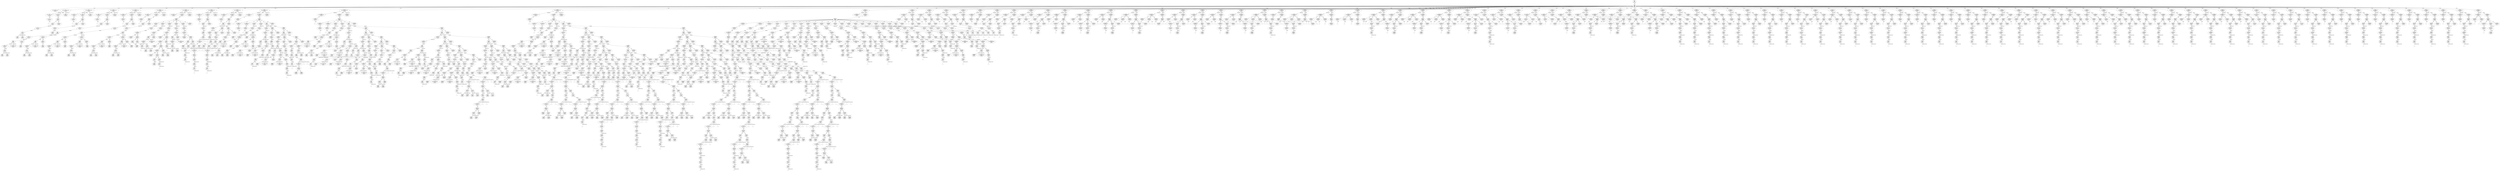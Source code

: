 digraph "G./student3.C.dot" {
"0x4351b0f0"[label="2:3\nSgUsingDirectiveStatement\n0\n0x4351b0f0\n" ];
"0xa31a420"[label="6:7\nSgInitializedName\n1\n0xa31a420\n" ];
"0xa31a420" -> "0xa31a420__initptr__null"[label="initptr" dir=none ];
"0xa31a420__initptr__null"[label="" shape=diamond ];
"0x433ec550"[label="5:8\nSgFunctionParameterList\n1\n0x433ec550\n" ];
"0x433ec550" -> "0xa31a420"[label="*[0]" dir=both ];
"0x9869318"[label="14:15\nSgThisExp\n0\n0x9869318\n" ];
"0x946cda8"[label="16:17\nSgVarRefExp\n0\n0x946cda8\n" ];
"0x9875080"[label="13:18\nSgArrowExp\n2\n0x9875080\n" ];
"0x9875080" -> "0x9869318"[label="lhs_operand_i" dir=both ];
"0x9875080" -> "0x946cda8"[label="rhs_operand_i" dir=both ];
"0x9406bf4"[label="12:19\nSgExpressionRoot\n1\n0x9406bf4\n" ];
"0x9406bf4" -> "0x9875080"[label="operand_i" dir=both ];
"0x93fb290"[label="11:20\nSgReturnStmt\n1\n0x93fb290\n" ];
"0x93fb290" -> "0x9406bf4"[label="expression_root" dir=both ];
"0x9410f90"[label="21:22\nSgNullStatement\n0\n0x9410f90\n" ];
"0x93f2738"[label="10:23\nSgBasicBlock\n2\n0x93f2738\n" ];
"0x93f2738" -> "0x93fb290"[label="*[0]" dir=both ];
"0x93f2738" -> "0x9410f90"[label="*[1]" dir=both ];
"0x93e80e0"[label="9:24\nSgFunctionDefinition\n1\n0x93e80e0\n" ];
"0x93e80e0" -> "0x93f2738"[label="body" dir=both ];
"0x4322d4d8"[label="25:26\nSgCtorInitializerList\n0\n0x4322d4d8\n" ];
"0x42e2da08"[label="4:27\nSgMemberFunctionDeclaration\n3\n0x42e2da08\n" ];
"0x42e2da08" -> "0x433ec550"[label="parameterList" dir=both ];
"0x42e2da08" -> "0x93e80e0"[label="definition" dir=both ];
"0x42e2da08" -> "0x4322d4d8"[label="CtorInitializerList" dir=both ];
"0xa31a470"[label="30:31\nSgInitializedName\n1\n0xa31a470\n" ];
"0xa31a470" -> "0xa31a470__initptr__null"[label="initptr" dir=none ];
"0xa31a470__initptr__null"[label="" shape=diamond ];
"0x433ec638"[label="29:32\nSgFunctionParameterList\n1\n0x433ec638\n" ];
"0x433ec638" -> "0xa31a470"[label="*[0]" dir=both ];
"0x946cdd4"[label="37:38\nSgVarRefExp\n0\n0x946cdd4\n" ];
"0x9406c28"[label="36:39\nSgExpressionRoot\n1\n0x9406c28\n" ];
"0x9406c28" -> "0x946cdd4"[label="operand_i" dir=both ];
"0x93fb2b4"[label="35:40\nSgReturnStmt\n1\n0x93fb2b4\n" ];
"0x93fb2b4" -> "0x9406c28"[label="expression_root" dir=both ];
"0x9410fb0"[label="41:42\nSgNullStatement\n0\n0x9410fb0\n" ];
"0x93f2760"[label="34:43\nSgBasicBlock\n2\n0x93f2760\n" ];
"0x93f2760" -> "0x93fb2b4"[label="*[0]" dir=both ];
"0x93f2760" -> "0x9410fb0"[label="*[1]" dir=both ];
"0x93e8108"[label="33:44\nSgFunctionDefinition\n1\n0x93e8108\n" ];
"0x93e8108" -> "0x93f2760"[label="body" dir=both ];
"0x4322d5c0"[label="45:46\nSgCtorInitializerList\n0\n0x4322d5c0\n" ];
"0x42e2db64"[label="28:47\nSgMemberFunctionDeclaration\n3\n0x42e2db64\n" ];
"0x42e2db64" -> "0x433ec638"[label="parameterList" dir=both ];
"0x42e2db64" -> "0x93e8108"[label="definition" dir=both ];
"0x42e2db64" -> "0x4322d5c0"[label="CtorInitializerList" dir=both ];
"0xa31a4c0"[label="50:51\nSgInitializedName\n1\n0xa31a4c0\n" ];
"0xa31a4c0" -> "0xa31a4c0__initptr__null"[label="initptr" dir=none ];
"0xa31a4c0__initptr__null"[label="" shape=diamond ];
"0x433ec720"[label="49:52\nSgFunctionParameterList\n1\n0x433ec720\n" ];
"0x433ec720" -> "0xa31a4c0"[label="*[0]" dir=both ];
"0x9869348"[label="62:63\nSgThisExp\n0\n0x9869348\n" ];
"0x946ce00"[label="64:65\nSgVarRefExp\n0\n0x946ce00\n" ];
"0x98750b4"[label="61:66\nSgArrowExp\n2\n0x98750b4\n" ];
"0x98750b4" -> "0x9869348"[label="lhs_operand_i" dir=both ];
"0x98750b4" -> "0x946ce00"[label="rhs_operand_i" dir=both ];
"0x98b6a8c"[label="60:67\nSgPointerDerefExp\n1\n0x98b6a8c\n" ];
"0x98b6a8c" -> "0x98750b4"[label="operand_i" dir=both ];
"0x95de7b0"[label="68:69\nSgMemberFunctionRefExp\n0\n0x95de7b0\n" ];
"0x97082dc"[label="59:70\nSgDotExp\n2\n0x97082dc\n" ];
"0x97082dc" -> "0x98b6a8c"[label="lhs_operand_i" dir=both ];
"0x97082dc" -> "0x95de7b0"[label="rhs_operand_i" dir=both ];
"0x946ce2c"[label="72:73\nSgVarRefExp\n0\n0x946ce2c\n" ];
"0x9454128"[label="71:74\nSgExprListExp\n1\n0x9454128\n" ];
"0x9454128" -> "0x946ce2c"[label="*[0]" dir=both ];
"0x9447a84"[label="58:75\nSgFunctionCallExp\n2\n0x9447a84\n" ];
"0x9447a84" -> "0x97082dc"[label="function" dir=both ];
"0x9447a84" -> "0x9454128"[label="args" dir=both ];
"0x9869378"[label="80:81\nSgThisExp\n0\n0x9869378\n" ];
"0x946ce58"[label="82:83\nSgVarRefExp\n0\n0x946ce58\n" ];
"0x98750e8"[label="79:84\nSgArrowExp\n2\n0x98750e8\n" ];
"0x98750e8" -> "0x9869378"[label="lhs_operand_i" dir=both ];
"0x98750e8" -> "0x946ce58"[label="rhs_operand_i" dir=both ];
"0x98b6ac0"[label="78:85\nSgPointerDerefExp\n1\n0x98b6ac0\n" ];
"0x98b6ac0" -> "0x98750e8"[label="operand_i" dir=both ];
"0x95de7e8"[label="86:87\nSgMemberFunctionRefExp\n0\n0x95de7e8\n" ];
"0x9708310"[label="77:88\nSgDotExp\n2\n0x9708310\n" ];
"0x9708310" -> "0x98b6ac0"[label="lhs_operand_i" dir=both ];
"0x9708310" -> "0x95de7e8"[label="rhs_operand_i" dir=both ];
"0x946ce84"[label="90:91\nSgVarRefExp\n0\n0x946ce84\n" ];
"0x9454154"[label="89:92\nSgExprListExp\n1\n0x9454154\n" ];
"0x9454154" -> "0x946ce84"[label="*[0]" dir=both ];
"0x9447ab8"[label="76:93\nSgFunctionCallExp\n2\n0x9447ab8\n" ];
"0x9447ab8" -> "0x9708310"[label="function" dir=both ];
"0x9447ab8" -> "0x9454154"[label="args" dir=both ];
"0x991bf04"[label="57:94\nSgAddOp\n2\n0x991bf04\n" ];
"0x991bf04" -> "0x9447a84"[label="lhs_operand_i" dir=both ];
"0x991bf04" -> "0x9447ab8"[label="rhs_operand_i" dir=both ];
"0x9406c5c"[label="56:95\nSgExpressionRoot\n1\n0x9406c5c\n" ];
"0x9406c5c" -> "0x991bf04"[label="operand_i" dir=both ];
"0x93fb2d8"[label="55:96\nSgReturnStmt\n1\n0x93fb2d8\n" ];
"0x93fb2d8" -> "0x9406c5c"[label="expression_root" dir=both ];
"0x9410fd0"[label="97:98\nSgNullStatement\n0\n0x9410fd0\n" ];
"0x93f2788"[label="54:99\nSgBasicBlock\n2\n0x93f2788\n" ];
"0x93f2788" -> "0x93fb2d8"[label="*[0]" dir=both ];
"0x93f2788" -> "0x9410fd0"[label="*[1]" dir=both ];
"0x93e8130"[label="53:100\nSgFunctionDefinition\n1\n0x93e8130\n" ];
"0x93e8130" -> "0x93f2788"[label="body" dir=both ];
"0x4322d6a8"[label="101:102\nSgCtorInitializerList\n0\n0x4322d6a8\n" ];
"0x42e2dcc0"[label="48:103\nSgMemberFunctionDeclaration\n3\n0x42e2dcc0\n" ];
"0x42e2dcc0" -> "0x433ec720"[label="parameterList" dir=both ];
"0x42e2dcc0" -> "0x93e8130"[label="definition" dir=both ];
"0x42e2dcc0" -> "0x4322d6a8"[label="CtorInitializerList" dir=both ];
"0xa31a510"[label="106:107\nSgInitializedName\n1\n0xa31a510\n" ];
"0xa31a510" -> "0xa31a510__initptr__null"[label="initptr" dir=none ];
"0xa31a510__initptr__null"[label="" shape=diamond ];
"0x433ec808"[label="105:108\nSgFunctionParameterList\n1\n0x433ec808\n" ];
"0x433ec808" -> "0xa31a510"[label="*[0]" dir=both ];
"0x98693a8"[label="118:119\nSgThisExp\n0\n0x98693a8\n" ];
"0x946ceb0"[label="120:121\nSgVarRefExp\n0\n0x946ceb0\n" ];
"0x987511c"[label="117:122\nSgArrowExp\n2\n0x987511c\n" ];
"0x987511c" -> "0x98693a8"[label="lhs_operand_i" dir=both ];
"0x987511c" -> "0x946ceb0"[label="rhs_operand_i" dir=both ];
"0x98b6af4"[label="116:123\nSgPointerDerefExp\n1\n0x98b6af4\n" ];
"0x98b6af4" -> "0x987511c"[label="operand_i" dir=both ];
"0x95de820"[label="124:125\nSgMemberFunctionRefExp\n0\n0x95de820\n" ];
"0x9708344"[label="115:126\nSgDotExp\n2\n0x9708344\n" ];
"0x9708344" -> "0x98b6af4"[label="lhs_operand_i" dir=both ];
"0x9708344" -> "0x95de820"[label="rhs_operand_i" dir=both ];
"0x946cedc"[label="128:129\nSgVarRefExp\n0\n0x946cedc\n" ];
"0x9454180"[label="127:130\nSgExprListExp\n1\n0x9454180\n" ];
"0x9454180" -> "0x946cedc"[label="*[0]" dir=both ];
"0x9447aec"[label="114:131\nSgFunctionCallExp\n2\n0x9447aec\n" ];
"0x9447aec" -> "0x9708344"[label="function" dir=both ];
"0x9447aec" -> "0x9454180"[label="args" dir=both ];
"0x98693d8"[label="136:137\nSgThisExp\n0\n0x98693d8\n" ];
"0x946cf08"[label="138:139\nSgVarRefExp\n0\n0x946cf08\n" ];
"0x9875150"[label="135:140\nSgArrowExp\n2\n0x9875150\n" ];
"0x9875150" -> "0x98693d8"[label="lhs_operand_i" dir=both ];
"0x9875150" -> "0x946cf08"[label="rhs_operand_i" dir=both ];
"0x98b6b28"[label="134:141\nSgPointerDerefExp\n1\n0x98b6b28\n" ];
"0x98b6b28" -> "0x9875150"[label="operand_i" dir=both ];
"0x95de858"[label="142:143\nSgMemberFunctionRefExp\n0\n0x95de858\n" ];
"0x9708378"[label="133:144\nSgDotExp\n2\n0x9708378\n" ];
"0x9708378" -> "0x98b6b28"[label="lhs_operand_i" dir=both ];
"0x9708378" -> "0x95de858"[label="rhs_operand_i" dir=both ];
"0x946cf34"[label="146:147\nSgVarRefExp\n0\n0x946cf34\n" ];
"0x94541ac"[label="145:148\nSgExprListExp\n1\n0x94541ac\n" ];
"0x94541ac" -> "0x946cf34"[label="*[0]" dir=both ];
"0x9447b20"[label="132:149\nSgFunctionCallExp\n2\n0x9447b20\n" ];
"0x9447b20" -> "0x9708378"[label="function" dir=both ];
"0x9447b20" -> "0x94541ac"[label="args" dir=both ];
"0x99371d0"[label="113:150\nSgMultiplyOp\n2\n0x99371d0\n" ];
"0x99371d0" -> "0x9447aec"[label="lhs_operand_i" dir=both ];
"0x99371d0" -> "0x9447b20"[label="rhs_operand_i" dir=both ];
"0x9406c90"[label="112:151\nSgExpressionRoot\n1\n0x9406c90\n" ];
"0x9406c90" -> "0x99371d0"[label="operand_i" dir=both ];
"0x93fb2fc"[label="111:152\nSgReturnStmt\n1\n0x93fb2fc\n" ];
"0x93fb2fc" -> "0x9406c90"[label="expression_root" dir=both ];
"0x9410ff0"[label="153:154\nSgNullStatement\n0\n0x9410ff0\n" ];
"0x93f27b0"[label="110:155\nSgBasicBlock\n2\n0x93f27b0\n" ];
"0x93f27b0" -> "0x93fb2fc"[label="*[0]" dir=both ];
"0x93f27b0" -> "0x9410ff0"[label="*[1]" dir=both ];
"0x93e8158"[label="109:156\nSgFunctionDefinition\n1\n0x93e8158\n" ];
"0x93e8158" -> "0x93f27b0"[label="body" dir=both ];
"0x4322d790"[label="157:158\nSgCtorInitializerList\n0\n0x4322d790\n" ];
"0x42e2de1c"[label="104:159\nSgMemberFunctionDeclaration\n3\n0x42e2de1c\n" ];
"0x42e2de1c" -> "0x433ec808"[label="parameterList" dir=both ];
"0x42e2de1c" -> "0x93e8158"[label="definition" dir=both ];
"0x42e2de1c" -> "0x4322d790"[label="CtorInitializerList" dir=both ];
"0xa31a560"[label="162:163\nSgInitializedName\n1\n0xa31a560\n" ];
"0xa31a560" -> "0xa31a560__initptr__null"[label="initptr" dir=none ];
"0xa31a560__initptr__null"[label="" shape=diamond ];
"0x433ec8f0"[label="161:164\nSgFunctionParameterList\n1\n0x433ec8f0\n" ];
"0x433ec8f0" -> "0xa31a560"[label="*[0]" dir=both ];
"0x9869408"[label="174:175\nSgThisExp\n0\n0x9869408\n" ];
"0x946cf60"[label="176:177\nSgVarRefExp\n0\n0x946cf60\n" ];
"0x9875184"[label="173:178\nSgArrowExp\n2\n0x9875184\n" ];
"0x9875184" -> "0x9869408"[label="lhs_operand_i" dir=both ];
"0x9875184" -> "0x946cf60"[label="rhs_operand_i" dir=both ];
"0x98b6b5c"[label="172:179\nSgPointerDerefExp\n1\n0x98b6b5c\n" ];
"0x98b6b5c" -> "0x9875184"[label="operand_i" dir=both ];
"0x95de890"[label="180:181\nSgMemberFunctionRefExp\n0\n0x95de890\n" ];
"0x97083ac"[label="171:182\nSgDotExp\n2\n0x97083ac\n" ];
"0x97083ac" -> "0x98b6b5c"[label="lhs_operand_i" dir=both ];
"0x97083ac" -> "0x95de890"[label="rhs_operand_i" dir=both ];
"0x946cf8c"[label="184:185\nSgVarRefExp\n0\n0x946cf8c\n" ];
"0x94541d8"[label="183:186\nSgExprListExp\n1\n0x94541d8\n" ];
"0x94541d8" -> "0x946cf8c"[label="*[0]" dir=both ];
"0x9447b54"[label="170:187\nSgFunctionCallExp\n2\n0x9447b54\n" ];
"0x9447b54" -> "0x97083ac"[label="function" dir=both ];
"0x9447b54" -> "0x94541d8"[label="args" dir=both ];
"0x9869438"[label="192:193\nSgThisExp\n0\n0x9869438\n" ];
"0x946cfb8"[label="194:195\nSgVarRefExp\n0\n0x946cfb8\n" ];
"0x98751b8"[label="191:196\nSgArrowExp\n2\n0x98751b8\n" ];
"0x98751b8" -> "0x9869438"[label="lhs_operand_i" dir=both ];
"0x98751b8" -> "0x946cfb8"[label="rhs_operand_i" dir=both ];
"0x98b6b90"[label="190:197\nSgPointerDerefExp\n1\n0x98b6b90\n" ];
"0x98b6b90" -> "0x98751b8"[label="operand_i" dir=both ];
"0x95de8c8"[label="198:199\nSgMemberFunctionRefExp\n0\n0x95de8c8\n" ];
"0x97083e0"[label="189:200\nSgDotExp\n2\n0x97083e0\n" ];
"0x97083e0" -> "0x98b6b90"[label="lhs_operand_i" dir=both ];
"0x97083e0" -> "0x95de8c8"[label="rhs_operand_i" dir=both ];
"0x946cfe4"[label="202:203\nSgVarRefExp\n0\n0x946cfe4\n" ];
"0x9454204"[label="201:204\nSgExprListExp\n1\n0x9454204\n" ];
"0x9454204" -> "0x946cfe4"[label="*[0]" dir=both ];
"0x9447b88"[label="188:205\nSgFunctionCallExp\n2\n0x9447b88\n" ];
"0x9447b88" -> "0x97083e0"[label="function" dir=both ];
"0x9447b88" -> "0x9454204"[label="args" dir=both ];
"0x9714c64"[label="169:206\nSgDivideOp\n2\n0x9714c64\n" ];
"0x9714c64" -> "0x9447b54"[label="lhs_operand_i" dir=both ];
"0x9714c64" -> "0x9447b88"[label="rhs_operand_i" dir=both ];
"0x9406cc4"[label="168:207\nSgExpressionRoot\n1\n0x9406cc4\n" ];
"0x9406cc4" -> "0x9714c64"[label="operand_i" dir=both ];
"0x93fb320"[label="167:208\nSgReturnStmt\n1\n0x93fb320\n" ];
"0x93fb320" -> "0x9406cc4"[label="expression_root" dir=both ];
"0x9411010"[label="209:210\nSgNullStatement\n0\n0x9411010\n" ];
"0x93f27d8"[label="166:211\nSgBasicBlock\n2\n0x93f27d8\n" ];
"0x93f27d8" -> "0x93fb320"[label="*[0]" dir=both ];
"0x93f27d8" -> "0x9411010"[label="*[1]" dir=both ];
"0x93e8180"[label="165:212\nSgFunctionDefinition\n1\n0x93e8180\n" ];
"0x93e8180" -> "0x93f27d8"[label="body" dir=both ];
"0x4322d878"[label="213:214\nSgCtorInitializerList\n0\n0x4322d878\n" ];
"0x42e2df78"[label="160:215\nSgMemberFunctionDeclaration\n3\n0x42e2df78\n" ];
"0x42e2df78" -> "0x433ec8f0"[label="parameterList" dir=both ];
"0x42e2df78" -> "0x93e8180"[label="definition" dir=both ];
"0x42e2df78" -> "0x4322d878"[label="CtorInitializerList" dir=both ];
"0x433ec9d8"[label="217:218\nSgFunctionParameterList\n0\n0x433ec9d8\n" ];
"0x943b5f0"[label="224:225\nSgFunctionRefExp\n0\n0x943b5f0\n" ];
"0x946d010"[label="228:229\nSgVarRefExp\n0\n0x946d010\n" ];
"0x94360d0"[label="227:230\nSgCastExp\n1\n0x94360d0\n" ];
"0x94360d0" -> "0x946d010"[label="operand_i" dir=both ];
"0x9f15d10"[label="232:233\nSgStringVal\n1\n0x9f15d10\n" ];
"0x9f15d10" -> "0x9f15d10__valueExpressionTree__null"[label="valueExpressionTree" dir=none ];
"0x9f15d10__valueExpressionTree__null"[label="" shape=diamond ];
"0x9f15ce0"[label="231:234\nSgStringVal\n1\n0x9f15ce0\n" ];
"0x9f15ce0" -> "0x9f15d10"[label="valueExpressionTree" dir=both ];
"0x9454230"[label="226:235\nSgExprListExp\n2\n0x9454230\n" ];
"0x9454230" -> "0x94360d0"[label="*[0]" dir=both ];
"0x9454230" -> "0x9f15ce0"[label="*[1]" dir=both ];
"0x9447bbc"[label="223:236\nSgFunctionCallExp\n2\n0x9447bbc\n" ];
"0x9447bbc" -> "0x943b5f0"[label="function" dir=both ];
"0x9447bbc" -> "0x9454230"[label="args" dir=both ];
"0x9406cf8"[label="222:237\nSgExpressionRoot\n1\n0x9406cf8\n" ];
"0x9406cf8" -> "0x9447bbc"[label="operand_i" dir=both ];
"0x945dca0"[label="221:238\nSgExprStatement\n1\n0x945dca0\n" ];
"0x945dca0" -> "0x9406cf8"[label="expression_root" dir=both ];
"0x9869468"[label="245:246\nSgThisExp\n0\n0x9869468\n" ];
"0x946d03c"[label="247:248\nSgVarRefExp\n0\n0x946d03c\n" ];
"0x98751ec"[label="244:249\nSgArrowExp\n2\n0x98751ec\n" ];
"0x98751ec" -> "0x9869468"[label="lhs_operand_i" dir=both ];
"0x98751ec" -> "0x946d03c"[label="rhs_operand_i" dir=both ];
"0x98b6bc4"[label="243:250\nSgPointerDerefExp\n1\n0x98b6bc4\n" ];
"0x98b6bc4" -> "0x98751ec"[label="operand_i" dir=both ];
"0x95de900"[label="251:252\nSgMemberFunctionRefExp\n0\n0x95de900\n" ];
"0x9708414"[label="242:253\nSgDotExp\n2\n0x9708414\n" ];
"0x9708414" -> "0x98b6bc4"[label="lhs_operand_i" dir=both ];
"0x9708414" -> "0x95de900"[label="rhs_operand_i" dir=both ];
"0x945425c"[label="254:255\nSgExprListExp\n0\n0x945425c\n" ];
"0x9447bf0"[label="241:256\nSgFunctionCallExp\n2\n0x9447bf0\n" ];
"0x9447bf0" -> "0x9708414"[label="function" dir=both ];
"0x9447bf0" -> "0x945425c"[label="args" dir=both ];
"0x9406d2c"[label="240:257\nSgExpressionRoot\n1\n0x9406d2c\n" ];
"0x9406d2c" -> "0x9447bf0"[label="operand_i" dir=both ];
"0x945dcc4"[label="239:258\nSgExprStatement\n1\n0x945dcc4\n" ];
"0x945dcc4" -> "0x9406d2c"[label="expression_root" dir=both ];
"0x943b620"[label="262:263\nSgFunctionRefExp\n0\n0x943b620\n" ];
"0x943b650"[label="266:267\nSgFunctionRefExp\n0\n0x943b650\n" ];
"0x943b680"[label="270:271\nSgFunctionRefExp\n0\n0x943b680\n" ];
"0x946d068"[label="274:275\nSgVarRefExp\n0\n0x946d068\n" ];
"0x9436108"[label="273:276\nSgCastExp\n1\n0x9436108\n" ];
"0x9436108" -> "0x946d068"[label="operand_i" dir=both ];
"0x9f15d70"[label="278:279\nSgStringVal\n1\n0x9f15d70\n" ];
"0x9f15d70" -> "0x9f15d70__valueExpressionTree__null"[label="valueExpressionTree" dir=none ];
"0x9f15d70__valueExpressionTree__null"[label="" shape=diamond ];
"0x9f15d40"[label="277:280\nSgStringVal\n1\n0x9f15d40\n" ];
"0x9f15d40" -> "0x9f15d70"[label="valueExpressionTree" dir=both ];
"0x94542e0"[label="272:281\nSgExprListExp\n2\n0x94542e0\n" ];
"0x94542e0" -> "0x9436108"[label="*[0]" dir=both ];
"0x94542e0" -> "0x9f15d40"[label="*[1]" dir=both ];
"0x9447c8c"[label="269:282\nSgFunctionCallExp\n2\n0x9447c8c\n" ];
"0x9447c8c" -> "0x943b680"[label="function" dir=both ];
"0x9447c8c" -> "0x94542e0"[label="args" dir=both ];
"0x9869498"[label="284:285\nSgThisExp\n0\n0x9869498\n" ];
"0x946d094"[label="286:287\nSgVarRefExp\n0\n0x946d094\n" ];
"0x9875220"[label="283:288\nSgArrowExp\n2\n0x9875220\n" ];
"0x9875220" -> "0x9869498"[label="lhs_operand_i" dir=both ];
"0x9875220" -> "0x946d094"[label="rhs_operand_i" dir=both ];
"0x94542b4"[label="268:289\nSgExprListExp\n2\n0x94542b4\n" ];
"0x94542b4" -> "0x9447c8c"[label="*[0]" dir=both ];
"0x94542b4" -> "0x9875220"[label="*[1]" dir=both ];
"0x9447c58"[label="265:290\nSgFunctionCallExp\n2\n0x9447c58\n" ];
"0x9447c58" -> "0x943b650"[label="function" dir=both ];
"0x9447c58" -> "0x94542b4"[label="args" dir=both ];
"0x9f15dd0"[label="292:293\nSgStringVal\n1\n0x9f15dd0\n" ];
"0x9f15dd0" -> "0x9f15dd0__valueExpressionTree__null"[label="valueExpressionTree" dir=none ];
"0x9f15dd0__valueExpressionTree__null"[label="" shape=diamond ];
"0x9f15da0"[label="291:294\nSgStringVal\n1\n0x9f15da0\n" ];
"0x9f15da0" -> "0x9f15dd0"[label="valueExpressionTree" dir=both ];
"0x9454288"[label="264:295\nSgExprListExp\n2\n0x9454288\n" ];
"0x9454288" -> "0x9447c58"[label="*[0]" dir=both ];
"0x9454288" -> "0x9f15da0"[label="*[1]" dir=both ];
"0x9447c24"[label="261:296\nSgFunctionCallExp\n2\n0x9447c24\n" ];
"0x9447c24" -> "0x943b620"[label="function" dir=both ];
"0x9447c24" -> "0x9454288"[label="args" dir=both ];
"0x9406d60"[label="260:297\nSgExpressionRoot\n1\n0x9406d60\n" ];
"0x9406d60" -> "0x9447c24"[label="operand_i" dir=both ];
"0x945dce8"[label="259:298\nSgExprStatement\n1\n0x945dce8\n" ];
"0x945dce8" -> "0x9406d60"[label="expression_root" dir=both ];
"0x98694c8"[label="305:306\nSgThisExp\n0\n0x98694c8\n" ];
"0x946d0c0"[label="307:308\nSgVarRefExp\n0\n0x946d0c0\n" ];
"0x9875254"[label="304:309\nSgArrowExp\n2\n0x9875254\n" ];
"0x9875254" -> "0x98694c8"[label="lhs_operand_i" dir=both ];
"0x9875254" -> "0x946d0c0"[label="rhs_operand_i" dir=both ];
"0x98b6bf8"[label="303:310\nSgPointerDerefExp\n1\n0x98b6bf8\n" ];
"0x98b6bf8" -> "0x9875254"[label="operand_i" dir=both ];
"0x95de938"[label="311:312\nSgMemberFunctionRefExp\n0\n0x95de938\n" ];
"0x9708448"[label="302:313\nSgDotExp\n2\n0x9708448\n" ];
"0x9708448" -> "0x98b6bf8"[label="lhs_operand_i" dir=both ];
"0x9708448" -> "0x95de938"[label="rhs_operand_i" dir=both ];
"0x945430c"[label="314:315\nSgExprListExp\n0\n0x945430c\n" ];
"0x9447cc0"[label="301:316\nSgFunctionCallExp\n2\n0x9447cc0\n" ];
"0x9447cc0" -> "0x9708448"[label="function" dir=both ];
"0x9447cc0" -> "0x945430c"[label="args" dir=both ];
"0x9406d94"[label="300:317\nSgExpressionRoot\n1\n0x9406d94\n" ];
"0x9406d94" -> "0x9447cc0"[label="operand_i" dir=both ];
"0x945dd0c"[label="299:318\nSgExprStatement\n1\n0x945dd0c\n" ];
"0x945dd0c" -> "0x9406d94"[label="expression_root" dir=both ];
"0x943b6b0"[label="322:323\nSgFunctionRefExp\n0\n0x943b6b0\n" ];
"0x946d0ec"[label="326:327\nSgVarRefExp\n0\n0x946d0ec\n" ];
"0x9436140"[label="325:328\nSgCastExp\n1\n0x9436140\n" ];
"0x9436140" -> "0x946d0ec"[label="operand_i" dir=both ];
"0x9f15e30"[label="330:331\nSgStringVal\n1\n0x9f15e30\n" ];
"0x9f15e30" -> "0x9f15e30__valueExpressionTree__null"[label="valueExpressionTree" dir=none ];
"0x9f15e30__valueExpressionTree__null"[label="" shape=diamond ];
"0x9f15e00"[label="329:332\nSgStringVal\n1\n0x9f15e00\n" ];
"0x9f15e00" -> "0x9f15e30"[label="valueExpressionTree" dir=both ];
"0x9454338"[label="324:333\nSgExprListExp\n2\n0x9454338\n" ];
"0x9454338" -> "0x9436140"[label="*[0]" dir=both ];
"0x9454338" -> "0x9f15e00"[label="*[1]" dir=both ];
"0x9447cf4"[label="321:334\nSgFunctionCallExp\n2\n0x9447cf4\n" ];
"0x9447cf4" -> "0x943b6b0"[label="function" dir=both ];
"0x9447cf4" -> "0x9454338"[label="args" dir=both ];
"0x9406dc8"[label="320:335\nSgExpressionRoot\n1\n0x9406dc8\n" ];
"0x9406dc8" -> "0x9447cf4"[label="operand_i" dir=both ];
"0x945dd30"[label="319:336\nSgExprStatement\n1\n0x945dd30\n" ];
"0x945dd30" -> "0x9406dc8"[label="expression_root" dir=both ];
"0x9411030"[label="337:338\nSgNullStatement\n0\n0x9411030\n" ];
"0x93f2800"[label="220:339\nSgBasicBlock\n6\n0x93f2800\n" ];
"0x93f2800" -> "0x945dca0"[label="*[0]" dir=both ];
"0x93f2800" -> "0x945dcc4"[label="*[1]" dir=both ];
"0x93f2800" -> "0x945dce8"[label="*[2]" dir=both ];
"0x93f2800" -> "0x945dd0c"[label="*[3]" dir=both ];
"0x93f2800" -> "0x945dd30"[label="*[4]" dir=both ];
"0x93f2800" -> "0x9411030"[label="*[5]" dir=both ];
"0x93e81a8"[label="219:340\nSgFunctionDefinition\n1\n0x93e81a8\n" ];
"0x93e81a8" -> "0x93f2800"[label="body" dir=both ];
"0x4322d960"[label="341:342\nSgCtorInitializerList\n0\n0x4322d960\n" ];
"0x42e2e0d4"[label="216:343\nSgMemberFunctionDeclaration\n3\n0x42e2e0d4\n" ];
"0x42e2e0d4" -> "0x433ec9d8"[label="parameterList" dir=both ];
"0x42e2e0d4" -> "0x93e81a8"[label="definition" dir=both ];
"0x42e2e0d4" -> "0x4322d960"[label="CtorInitializerList" dir=both ];
"0xa31a5b0"[label="346:347\nSgInitializedName\n1\n0xa31a5b0\n" ];
"0xa31a5b0" -> "0xa31a5b0__initptr__null"[label="initptr" dir=none ];
"0xa31a5b0__initptr__null"[label="" shape=diamond ];
"0x433ecac0"[label="345:348\nSgFunctionParameterList\n1\n0x433ecac0\n" ];
"0x433ecac0" -> "0xa31a5b0"[label="*[0]" dir=both ];
"0x918a0b0"[label="359:360\nSgIntVal\n1\n0x918a0b0\n" ];
"0x918a0b0" -> "0x918a0b0__valueExpressionTree__null"[label="valueExpressionTree" dir=none ];
"0x918a0b0__valueExpressionTree__null"[label="" shape=diamond ];
"0x94361b0"[label="358:361\nSgCastExp\n1\n0x94361b0\n" ];
"0x94361b0" -> "0x918a0b0"[label="operand_i" dir=both ];
"0xa257b20"[label="357:362\nSgDoubleVal\n1\n0xa257b20\n" ];
"0xa257b20" -> "0x94361b0"[label="valueExpressionTree" dir=both ];
"0x9454364"[label="356:363\nSgExprListExp\n1\n0x9454364\n" ];
"0x9454364" -> "0xa257b20"[label="*[0]" dir=both ];
"0x9d1b2c4"[label="355:364\nSgConstructorInitializer\n1\n0x9d1b2c4\n" ];
"0x9d1b2c4" -> "0x9454364"[label="args" dir=both ];
"0xa533148"[label="354:365\nSgNewExp\n3\n0xa533148\n" ];
"0xa533148" -> "0xa533148__placement_args__null"[label="placement_args" dir=none ];
"0xa533148__placement_args__null"[label="" shape=diamond ];
"0xa533148" -> "0x9d1b2c4"[label="constructor_args" dir=both ];
"0xa533148" -> "0xa533148__builtin_args__null"[label="builtin_args" dir=none ];
"0xa533148__builtin_args__null"[label="" shape=diamond ];
"0x9436178"[label="353:366\nSgCastExp\n1\n0x9436178\n" ];
"0x9436178" -> "0xa533148"[label="operand_i" dir=both ];
"0x9406dfc"[label="352:367\nSgExpressionRoot\n1\n0x9406dfc\n" ];
"0x9406dfc" -> "0x9436178"[label="operand_i" dir=both ];
"0x93fb344"[label="351:368\nSgReturnStmt\n1\n0x93fb344\n" ];
"0x93fb344" -> "0x9406dfc"[label="expression_root" dir=both ];
"0x9411050"[label="369:370\nSgNullStatement\n0\n0x9411050\n" ];
"0x93f2828"[label="350:371\nSgBasicBlock\n2\n0x93f2828\n" ];
"0x93f2828" -> "0x93fb344"[label="*[0]" dir=both ];
"0x93f2828" -> "0x9411050"[label="*[1]" dir=both ];
"0x93e81d0"[label="349:372\nSgFunctionDefinition\n1\n0x93e81d0\n" ];
"0x93e81d0" -> "0x93f2828"[label="body" dir=both ];
"0x4322da48"[label="373:374\nSgCtorInitializerList\n0\n0x4322da48\n" ];
"0x42e2e230"[label="344:375\nSgMemberFunctionDeclaration\n3\n0x42e2e230\n" ];
"0x42e2e230" -> "0x433ecac0"[label="parameterList" dir=both ];
"0x42e2e230" -> "0x93e81d0"[label="definition" dir=both ];
"0x42e2e230" -> "0x4322da48"[label="CtorInitializerList" dir=both ];
"0xa31a600"[label="378:379\nSgInitializedName\n1\n0xa31a600\n" ];
"0xa31a600" -> "0xa31a600__initptr__null"[label="initptr" dir=none ];
"0xa31a600__initptr__null"[label="" shape=diamond ];
"0x433ecba8"[label="377:380\nSgFunctionParameterList\n1\n0x433ecba8\n" ];
"0x433ecba8" -> "0xa31a600"[label="*[0]" dir=both ];
"0x918a0e0"[label="388:389\nSgIntVal\n1\n0x918a0e0\n" ];
"0x918a0e0" -> "0x918a0e0__valueExpressionTree__null"[label="valueExpressionTree" dir=none ];
"0x918a0e0__valueExpressionTree__null"[label="" shape=diamond ];
"0x94361e8"[label="387:390\nSgCastExp\n1\n0x94361e8\n" ];
"0x94361e8" -> "0x918a0e0"[label="operand_i" dir=both ];
"0x98dd988"[label="386:391\nSgBoolValExp\n1\n0x98dd988\n" ];
"0x98dd988" -> "0x94361e8"[label="valueExpressionTree" dir=both ];
"0x9406e30"[label="385:392\nSgExpressionRoot\n1\n0x9406e30\n" ];
"0x9406e30" -> "0x98dd988"[label="operand_i" dir=both ];
"0x945dd54"[label="384:393\nSgExprStatement\n1\n0x945dd54\n" ];
"0x945dd54" -> "0x9406e30"[label="expression_root" dir=both ];
"0x918a110"[label="403:404\nSgIntVal\n1\n0x918a110\n" ];
"0x918a110" -> "0x918a110__valueExpressionTree__null"[label="valueExpressionTree" dir=none ];
"0x918a110__valueExpressionTree__null"[label="" shape=diamond ];
"0x9436258"[label="402:405\nSgCastExp\n1\n0x9436258\n" ];
"0x9436258" -> "0x918a110"[label="operand_i" dir=both ];
"0xa257b58"[label="401:406\nSgDoubleVal\n1\n0xa257b58\n" ];
"0xa257b58" -> "0x9436258"[label="valueExpressionTree" dir=both ];
"0x9454390"[label="400:407\nSgExprListExp\n1\n0x9454390\n" ];
"0x9454390" -> "0xa257b58"[label="*[0]" dir=both ];
"0x9d1b300"[label="399:408\nSgConstructorInitializer\n1\n0x9d1b300\n" ];
"0x9d1b300" -> "0x9454390"[label="args" dir=both ];
"0xa533184"[label="398:409\nSgNewExp\n3\n0xa533184\n" ];
"0xa533184" -> "0xa533184__placement_args__null"[label="placement_args" dir=none ];
"0xa533184__placement_args__null"[label="" shape=diamond ];
"0xa533184" -> "0x9d1b300"[label="constructor_args" dir=both ];
"0xa533184" -> "0xa533184__builtin_args__null"[label="builtin_args" dir=none ];
"0xa533184__builtin_args__null"[label="" shape=diamond ];
"0x9436220"[label="397:410\nSgCastExp\n1\n0x9436220\n" ];
"0x9436220" -> "0xa533184"[label="operand_i" dir=both ];
"0x9406e64"[label="396:411\nSgExpressionRoot\n1\n0x9406e64\n" ];
"0x9406e64" -> "0x9436220"[label="operand_i" dir=both ];
"0x93fb368"[label="395:412\nSgReturnStmt\n1\n0x93fb368\n" ];
"0x93fb368" -> "0x9406e64"[label="expression_root" dir=both ];
"0x9411070"[label="413:414\nSgNullStatement\n0\n0x9411070\n" ];
"0x93f2878"[label="394:415\nSgBasicBlock\n2\n0x93f2878\n" ];
"0x93f2878" -> "0x93fb368"[label="*[0]" dir=both ];
"0x93f2878" -> "0x9411070"[label="*[1]" dir=both ];
"0x918a140"[label="425:426\nSgIntVal\n1\n0x918a140\n" ];
"0x918a140" -> "0x918a140__valueExpressionTree__null"[label="valueExpressionTree" dir=none ];
"0x918a140__valueExpressionTree__null"[label="" shape=diamond ];
"0x94362c8"[label="424:427\nSgCastExp\n1\n0x94362c8\n" ];
"0x94362c8" -> "0x918a140"[label="operand_i" dir=both ];
"0xa257b90"[label="423:428\nSgDoubleVal\n1\n0xa257b90\n" ];
"0xa257b90" -> "0x94362c8"[label="valueExpressionTree" dir=both ];
"0x94543bc"[label="422:429\nSgExprListExp\n1\n0x94543bc\n" ];
"0x94543bc" -> "0xa257b90"[label="*[0]" dir=both ];
"0x9d1b33c"[label="421:430\nSgConstructorInitializer\n1\n0x9d1b33c\n" ];
"0x9d1b33c" -> "0x94543bc"[label="args" dir=both ];
"0xa5331c0"[label="420:431\nSgNewExp\n3\n0xa5331c0\n" ];
"0xa5331c0" -> "0xa5331c0__placement_args__null"[label="placement_args" dir=none ];
"0xa5331c0__placement_args__null"[label="" shape=diamond ];
"0xa5331c0" -> "0x9d1b33c"[label="constructor_args" dir=both ];
"0xa5331c0" -> "0xa5331c0__builtin_args__null"[label="builtin_args" dir=none ];
"0xa5331c0__builtin_args__null"[label="" shape=diamond ];
"0x9436290"[label="419:432\nSgCastExp\n1\n0x9436290\n" ];
"0x9436290" -> "0xa5331c0"[label="operand_i" dir=both ];
"0x9406e98"[label="418:433\nSgExpressionRoot\n1\n0x9406e98\n" ];
"0x9406e98" -> "0x9436290"[label="operand_i" dir=both ];
"0x93fb38c"[label="417:434\nSgReturnStmt\n1\n0x93fb38c\n" ];
"0x93fb38c" -> "0x9406e98"[label="expression_root" dir=both ];
"0x9411090"[label="435:436\nSgNullStatement\n0\n0x9411090\n" ];
"0x93f28a0"[label="416:437\nSgBasicBlock\n2\n0x93f28a0\n" ];
"0x93f28a0" -> "0x93fb38c"[label="*[0]" dir=both ];
"0x93f28a0" -> "0x9411090"[label="*[1]" dir=both ];
"0x9416600"[label="383:438\nSgIfStmt\n3\n0x9416600\n" ];
"0x9416600" -> "0x945dd54"[label="conditional" dir=both ];
"0x9416600" -> "0x93f2878"[label="true_body" dir=both ];
"0x9416600" -> "0x93f28a0"[label="false_body" dir=both ];
"0x94110b0"[label="439:440\nSgNullStatement\n0\n0x94110b0\n" ];
"0x93f2850"[label="382:441\nSgBasicBlock\n2\n0x93f2850\n" ];
"0x93f2850" -> "0x9416600"[label="*[0]" dir=both ];
"0x93f2850" -> "0x94110b0"[label="*[1]" dir=both ];
"0x93e81f8"[label="381:442\nSgFunctionDefinition\n1\n0x93e81f8\n" ];
"0x93e81f8" -> "0x93f2850"[label="body" dir=both ];
"0x4322db30"[label="443:444\nSgCtorInitializerList\n0\n0x4322db30\n" ];
"0x42e2e38c"[label="376:445\nSgMemberFunctionDeclaration\n3\n0x42e2e38c\n" ];
"0x42e2e38c" -> "0x433ecba8"[label="parameterList" dir=both ];
"0x42e2e38c" -> "0x93e81f8"[label="definition" dir=both ];
"0x42e2e38c" -> "0x4322db30"[label="CtorInitializerList" dir=both ];
"0xa31a650"[label="448:449\nSgInitializedName\n1\n0xa31a650\n" ];
"0xa31a650" -> "0xa31a650__initptr__null"[label="initptr" dir=none ];
"0xa31a650__initptr__null"[label="" shape=diamond ];
"0x433ecc90"[label="447:450\nSgFunctionParameterList\n1\n0x433ecc90\n" ];
"0x433ecc90" -> "0xa31a650"[label="*[0]" dir=both ];
"0xa31a6a0"[label="454:455\nSgInitializedName\n1\n0xa31a6a0\n" ];
"0xa31a6a0" -> "0xa31a6a0__initptr__null"[label="initptr" dir=none ];
"0xa31a6a0__initptr__null"[label="" shape=diamond ];
"0x4327bdc8"[label="453:456\nSgVariableDeclaration\n1\n0x4327bdc8\n" ];
"0x4327bdc8" -> "0xa31a6a0"[label="*[0]" dir=both ];
"0xa31a6f0"[label="458:459\nSgInitializedName\n1\n0xa31a6f0\n" ];
"0xa31a6f0" -> "0xa31a6f0__initptr__null"[label="initptr" dir=none ];
"0xa31a6f0__initptr__null"[label="" shape=diamond ];
"0x4327beb8"[label="457:460\nSgVariableDeclaration\n1\n0x4327beb8\n" ];
"0x4327beb8" -> "0xa31a6f0"[label="*[0]" dir=both ];
"0x946d118"[label="464:465\nSgVarRefExp\n0\n0x946d118\n" ];
"0x98694f8"[label="470:471\nSgThisExp\n0\n0x98694f8\n" ];
"0x946d144"[label="472:473\nSgVarRefExp\n0\n0x946d144\n" ];
"0x9875288"[label="469:474\nSgArrowExp\n2\n0x9875288\n" ];
"0x9875288" -> "0x98694f8"[label="lhs_operand_i" dir=both ];
"0x9875288" -> "0x946d144"[label="rhs_operand_i" dir=both ];
"0x98b6c2c"[label="468:475\nSgPointerDerefExp\n1\n0x98b6c2c\n" ];
"0x98b6c2c" -> "0x9875288"[label="operand_i" dir=both ];
"0x95de970"[label="476:477\nSgMemberFunctionRefExp\n0\n0x95de970\n" ];
"0x970847c"[label="467:478\nSgDotExp\n2\n0x970847c\n" ];
"0x970847c" -> "0x98b6c2c"[label="lhs_operand_i" dir=both ];
"0x970847c" -> "0x95de970"[label="rhs_operand_i" dir=both ];
"0x946d170"[label="480:481\nSgVarRefExp\n0\n0x946d170\n" ];
"0x94543e8"[label="479:482\nSgExprListExp\n1\n0x94543e8\n" ];
"0x94543e8" -> "0x946d170"[label="*[0]" dir=both ];
"0x9447d28"[label="466:483\nSgFunctionCallExp\n2\n0x9447d28\n" ];
"0x9447d28" -> "0x970847c"[label="function" dir=both ];
"0x9447d28" -> "0x94543e8"[label="args" dir=both ];
"0x95ac15c"[label="463:484\nSgAssignOp\n2\n0x95ac15c\n" ];
"0x95ac15c" -> "0x946d118"[label="lhs_operand_i" dir=both ];
"0x95ac15c" -> "0x9447d28"[label="rhs_operand_i" dir=both ];
"0x9406ecc"[label="462:485\nSgExpressionRoot\n1\n0x9406ecc\n" ];
"0x9406ecc" -> "0x95ac15c"[label="operand_i" dir=both ];
"0x945dd78"[label="461:486\nSgExprStatement\n1\n0x945dd78\n" ];
"0x945dd78" -> "0x9406ecc"[label="expression_root" dir=both ];
"0x946d19c"[label="490:491\nSgVarRefExp\n0\n0x946d19c\n" ];
"0x9869528"[label="496:497\nSgThisExp\n0\n0x9869528\n" ];
"0x946d1c8"[label="498:499\nSgVarRefExp\n0\n0x946d1c8\n" ];
"0x98752bc"[label="495:500\nSgArrowExp\n2\n0x98752bc\n" ];
"0x98752bc" -> "0x9869528"[label="lhs_operand_i" dir=both ];
"0x98752bc" -> "0x946d1c8"[label="rhs_operand_i" dir=both ];
"0x98b6c60"[label="494:501\nSgPointerDerefExp\n1\n0x98b6c60\n" ];
"0x98b6c60" -> "0x98752bc"[label="operand_i" dir=both ];
"0x95de9a8"[label="502:503\nSgMemberFunctionRefExp\n0\n0x95de9a8\n" ];
"0x97084b0"[label="493:504\nSgDotExp\n2\n0x97084b0\n" ];
"0x97084b0" -> "0x98b6c60"[label="lhs_operand_i" dir=both ];
"0x97084b0" -> "0x95de9a8"[label="rhs_operand_i" dir=both ];
"0x946d1f4"[label="506:507\nSgVarRefExp\n0\n0x946d1f4\n" ];
"0x9454414"[label="505:508\nSgExprListExp\n1\n0x9454414\n" ];
"0x9454414" -> "0x946d1f4"[label="*[0]" dir=both ];
"0x9447d5c"[label="492:509\nSgFunctionCallExp\n2\n0x9447d5c\n" ];
"0x9447d5c" -> "0x97084b0"[label="function" dir=both ];
"0x9447d5c" -> "0x9454414"[label="args" dir=both ];
"0x95ac190"[label="489:510\nSgAssignOp\n2\n0x95ac190\n" ];
"0x95ac190" -> "0x946d19c"[label="lhs_operand_i" dir=both ];
"0x95ac190" -> "0x9447d5c"[label="rhs_operand_i" dir=both ];
"0x9406f00"[label="488:511\nSgExpressionRoot\n1\n0x9406f00\n" ];
"0x9406f00" -> "0x95ac190"[label="operand_i" dir=both ];
"0x945dd9c"[label="487:512\nSgExprStatement\n1\n0x945dd9c\n" ];
"0x945dd9c" -> "0x9406f00"[label="expression_root" dir=both ];
"0x946d220"[label="520:521\nSgVarRefExp\n0\n0x946d220\n" ];
"0x95de9e0"[label="522:523\nSgMemberFunctionRefExp\n0\n0x95de9e0\n" ];
"0x98752f0"[label="519:524\nSgArrowExp\n2\n0x98752f0\n" ];
"0x98752f0" -> "0x946d220"[label="lhs_operand_i" dir=both ];
"0x98752f0" -> "0x95de9e0"[label="rhs_operand_i" dir=both ];
"0x9454440"[label="525:526\nSgExprListExp\n0\n0x9454440\n" ];
"0x9447d90"[label="518:527\nSgFunctionCallExp\n2\n0x9447d90\n" ];
"0x9447d90" -> "0x98752f0"[label="function" dir=both ];
"0x9447d90" -> "0x9454440"[label="args" dir=both ];
"0x9436300"[label="517:528\nSgCastExp\n1\n0x9436300\n" ];
"0x9436300" -> "0x9447d90"[label="operand_i" dir=both ];
"0x946d24c"[label="532:533\nSgVarRefExp\n0\n0x946d24c\n" ];
"0x95dea18"[label="534:535\nSgMemberFunctionRefExp\n0\n0x95dea18\n" ];
"0x9875324"[label="531:536\nSgArrowExp\n2\n0x9875324\n" ];
"0x9875324" -> "0x946d24c"[label="lhs_operand_i" dir=both ];
"0x9875324" -> "0x95dea18"[label="rhs_operand_i" dir=both ];
"0x918a170"[label="540:541\nSgIntVal\n1\n0x918a170\n" ];
"0x918a170" -> "0x918a170__valueExpressionTree__null"[label="valueExpressionTree" dir=none ];
"0x918a170__valueExpressionTree__null"[label="" shape=diamond ];
"0x9436338"[label="539:542\nSgCastExp\n1\n0x9436338\n" ];
"0x9436338" -> "0x918a170"[label="operand_i" dir=both ];
"0xa257bc8"[label="538:543\nSgDoubleVal\n1\n0xa257bc8\n" ];
"0xa257bc8" -> "0x9436338"[label="valueExpressionTree" dir=both ];
"0x945446c"[label="537:544\nSgExprListExp\n1\n0x945446c\n" ];
"0x945446c" -> "0xa257bc8"[label="*[0]" dir=both ];
"0x9447dc4"[label="530:545\nSgFunctionCallExp\n2\n0x9447dc4\n" ];
"0x9447dc4" -> "0x9875324"[label="function" dir=both ];
"0x9447dc4" -> "0x945446c"[label="args" dir=both ];
"0x918a1a0"[label="548:549\nSgIntVal\n1\n0x918a1a0\n" ];
"0x918a1a0" -> "0x918a1a0__valueExpressionTree__null"[label="valueExpressionTree" dir=none ];
"0x918a1a0__valueExpressionTree__null"[label="" shape=diamond ];
"0x9436370"[label="547:550\nSgCastExp\n1\n0x9436370\n" ];
"0x9436370" -> "0x918a1a0"[label="operand_i" dir=both ];
"0xa257c00"[label="546:551\nSgDoubleVal\n1\n0xa257c00\n" ];
"0xa257c00" -> "0x9436370"[label="valueExpressionTree" dir=both ];
"0x95b976c"[label="529:552\nSgEqualityOp\n2\n0x95b976c\n" ];
"0x95b976c" -> "0x9447dc4"[label="lhs_operand_i" dir=both ];
"0x95b976c" -> "0xa257c00"[label="rhs_operand_i" dir=both ];
"0x9c751d4"[label="516:553\nSgAndOp\n2\n0x9c751d4\n" ];
"0x9c751d4" -> "0x9436300"[label="lhs_operand_i" dir=both ];
"0x9c751d4" -> "0x95b976c"[label="rhs_operand_i" dir=both ];
"0x9406f34"[label="515:554\nSgExpressionRoot\n1\n0x9406f34\n" ];
"0x9406f34" -> "0x9c751d4"[label="operand_i" dir=both ];
"0x945ddc0"[label="514:555\nSgExprStatement\n1\n0x945ddc0\n" ];
"0x945ddc0" -> "0x9406f34"[label="expression_root" dir=both ];
"0x946d278"[label="559:560\nSgVarRefExp\n0\n0x946d278\n" ];
"0x9406f68"[label="558:561\nSgExpressionRoot\n1\n0x9406f68\n" ];
"0x9406f68" -> "0x946d278"[label="operand_i" dir=both ];
"0x93fb3b0"[label="557:562\nSgReturnStmt\n1\n0x93fb3b0\n" ];
"0x93fb3b0" -> "0x9406f68"[label="expression_root" dir=both ];
"0x94110d0"[label="563:564\nSgNullStatement\n0\n0x94110d0\n" ];
"0x93f28f0"[label="556:565\nSgBasicBlock\n2\n0x93f28f0\n" ];
"0x93f28f0" -> "0x93fb3b0"[label="*[0]" dir=both ];
"0x93f28f0" -> "0x94110d0"[label="*[1]" dir=both ];
"0x946d2a4"[label="574:575\nSgVarRefExp\n0\n0x946d2a4\n" ];
"0x95dea50"[label="576:577\nSgMemberFunctionRefExp\n0\n0x95dea50\n" ];
"0x9875358"[label="573:578\nSgArrowExp\n2\n0x9875358\n" ];
"0x9875358" -> "0x946d2a4"[label="lhs_operand_i" dir=both ];
"0x9875358" -> "0x95dea50"[label="rhs_operand_i" dir=both ];
"0x9454498"[label="579:580\nSgExprListExp\n0\n0x9454498\n" ];
"0x9447df8"[label="572:581\nSgFunctionCallExp\n2\n0x9447df8\n" ];
"0x9447df8" -> "0x9875358"[label="function" dir=both ];
"0x9447df8" -> "0x9454498"[label="args" dir=both ];
"0x94363a8"[label="571:582\nSgCastExp\n1\n0x94363a8\n" ];
"0x94363a8" -> "0x9447df8"[label="operand_i" dir=both ];
"0x946d2d0"[label="586:587\nSgVarRefExp\n0\n0x946d2d0\n" ];
"0x95dea88"[label="588:589\nSgMemberFunctionRefExp\n0\n0x95dea88\n" ];
"0x987538c"[label="585:590\nSgArrowExp\n2\n0x987538c\n" ];
"0x987538c" -> "0x946d2d0"[label="lhs_operand_i" dir=both ];
"0x987538c" -> "0x95dea88"[label="rhs_operand_i" dir=both ];
"0x918a1d0"[label="594:595\nSgIntVal\n1\n0x918a1d0\n" ];
"0x918a1d0" -> "0x918a1d0__valueExpressionTree__null"[label="valueExpressionTree" dir=none ];
"0x918a1d0__valueExpressionTree__null"[label="" shape=diamond ];
"0x94363e0"[label="593:596\nSgCastExp\n1\n0x94363e0\n" ];
"0x94363e0" -> "0x918a1d0"[label="operand_i" dir=both ];
"0xa257c38"[label="592:597\nSgDoubleVal\n1\n0xa257c38\n" ];
"0xa257c38" -> "0x94363e0"[label="valueExpressionTree" dir=both ];
"0x94544c4"[label="591:598\nSgExprListExp\n1\n0x94544c4\n" ];
"0x94544c4" -> "0xa257c38"[label="*[0]" dir=both ];
"0x9447e2c"[label="584:599\nSgFunctionCallExp\n2\n0x9447e2c\n" ];
"0x9447e2c" -> "0x987538c"[label="function" dir=both ];
"0x9447e2c" -> "0x94544c4"[label="args" dir=both ];
"0x918a200"[label="602:603\nSgIntVal\n1\n0x918a200\n" ];
"0x918a200" -> "0x918a200__valueExpressionTree__null"[label="valueExpressionTree" dir=none ];
"0x918a200__valueExpressionTree__null"[label="" shape=diamond ];
"0x9436418"[label="601:604\nSgCastExp\n1\n0x9436418\n" ];
"0x9436418" -> "0x918a200"[label="operand_i" dir=both ];
"0xa257c70"[label="600:605\nSgDoubleVal\n1\n0xa257c70\n" ];
"0xa257c70" -> "0x9436418"[label="valueExpressionTree" dir=both ];
"0x95b97a0"[label="583:606\nSgEqualityOp\n2\n0x95b97a0\n" ];
"0x95b97a0" -> "0x9447e2c"[label="lhs_operand_i" dir=both ];
"0x95b97a0" -> "0xa257c70"[label="rhs_operand_i" dir=both ];
"0x9c75208"[label="570:607\nSgAndOp\n2\n0x9c75208\n" ];
"0x9c75208" -> "0x94363a8"[label="lhs_operand_i" dir=both ];
"0x9c75208" -> "0x95b97a0"[label="rhs_operand_i" dir=both ];
"0x9406f9c"[label="569:608\nSgExpressionRoot\n1\n0x9406f9c\n" ];
"0x9406f9c" -> "0x9c75208"[label="operand_i" dir=both ];
"0x945dde4"[label="568:609\nSgExprStatement\n1\n0x945dde4\n" ];
"0x945dde4" -> "0x9406f9c"[label="expression_root" dir=both ];
"0x946d2fc"[label="613:614\nSgVarRefExp\n0\n0x946d2fc\n" ];
"0x9406fd0"[label="612:615\nSgExpressionRoot\n1\n0x9406fd0\n" ];
"0x9406fd0" -> "0x946d2fc"[label="operand_i" dir=both ];
"0x93fb3d4"[label="611:616\nSgReturnStmt\n1\n0x93fb3d4\n" ];
"0x93fb3d4" -> "0x9406fd0"[label="expression_root" dir=both ];
"0x94110f0"[label="617:618\nSgNullStatement\n0\n0x94110f0\n" ];
"0x93f2940"[label="610:619\nSgBasicBlock\n2\n0x93f2940\n" ];
"0x93f2940" -> "0x93fb3d4"[label="*[0]" dir=both ];
"0x93f2940" -> "0x94110f0"[label="*[1]" dir=both ];
"0x946d328"[label="628:629\nSgVarRefExp\n0\n0x946d328\n" ];
"0x946d354"[label="630:631\nSgVarRefExp\n0\n0x946d354\n" ];
"0x94544f0"[label="627:632\nSgExprListExp\n2\n0x94544f0\n" ];
"0x94544f0" -> "0x946d328"[label="*[0]" dir=both ];
"0x94544f0" -> "0x946d354"[label="*[1]" dir=both ];
"0x9d1b378"[label="626:633\nSgConstructorInitializer\n1\n0x9d1b378\n" ];
"0x9d1b378" -> "0x94544f0"[label="args" dir=both ];
"0xa5331fc"[label="625:634\nSgNewExp\n3\n0xa5331fc\n" ];
"0xa5331fc" -> "0xa5331fc__placement_args__null"[label="placement_args" dir=none ];
"0xa5331fc__placement_args__null"[label="" shape=diamond ];
"0xa5331fc" -> "0x9d1b378"[label="constructor_args" dir=both ];
"0xa5331fc" -> "0xa5331fc__builtin_args__null"[label="builtin_args" dir=none ];
"0xa5331fc__builtin_args__null"[label="" shape=diamond ];
"0x9436488"[label="624:635\nSgCastExp\n1\n0x9436488\n" ];
"0x9436488" -> "0xa5331fc"[label="operand_i" dir=both ];
"0x9436450"[label="623:636\nSgCastExp\n1\n0x9436450\n" ];
"0x9436450" -> "0x9436488"[label="operand_i" dir=both ];
"0x9407004"[label="622:637\nSgExpressionRoot\n1\n0x9407004\n" ];
"0x9407004" -> "0x9436450"[label="operand_i" dir=both ];
"0x93fb3f8"[label="621:638\nSgReturnStmt\n1\n0x93fb3f8\n" ];
"0x93fb3f8" -> "0x9407004"[label="expression_root" dir=both ];
"0x9411110"[label="639:640\nSgNullStatement\n0\n0x9411110\n" ];
"0x93f2968"[label="620:641\nSgBasicBlock\n2\n0x93f2968\n" ];
"0x93f2968" -> "0x93fb3f8"[label="*[0]" dir=both ];
"0x93f2968" -> "0x9411110"[label="*[1]" dir=both ];
"0x9416660"[label="567:642\nSgIfStmt\n3\n0x9416660\n" ];
"0x9416660" -> "0x945dde4"[label="conditional" dir=both ];
"0x9416660" -> "0x93f2940"[label="true_body" dir=both ];
"0x9416660" -> "0x93f2968"[label="false_body" dir=both ];
"0x9411130"[label="643:644\nSgNullStatement\n0\n0x9411130\n" ];
"0x93f2918"[label="566:645\nSgBasicBlock\n2\n0x93f2918\n" ];
"0x93f2918" -> "0x9416660"[label="*[0]" dir=both ];
"0x93f2918" -> "0x9411130"[label="*[1]" dir=both ];
"0x9416630"[label="513:646\nSgIfStmt\n3\n0x9416630\n" ];
"0x9416630" -> "0x945ddc0"[label="conditional" dir=both ];
"0x9416630" -> "0x93f28f0"[label="true_body" dir=both ];
"0x9416630" -> "0x93f2918"[label="false_body" dir=both ];
"0x9411150"[label="647:648\nSgNullStatement\n0\n0x9411150\n" ];
"0x93f28c8"[label="452:649\nSgBasicBlock\n6\n0x93f28c8\n" ];
"0x93f28c8" -> "0x4327bdc8"[label="*[0]" dir=both ];
"0x93f28c8" -> "0x4327beb8"[label="*[1]" dir=both ];
"0x93f28c8" -> "0x945dd78"[label="*[2]" dir=both ];
"0x93f28c8" -> "0x945dd9c"[label="*[3]" dir=both ];
"0x93f28c8" -> "0x9416630"[label="*[4]" dir=both ];
"0x93f28c8" -> "0x9411150"[label="*[5]" dir=both ];
"0x93e8220"[label="451:650\nSgFunctionDefinition\n1\n0x93e8220\n" ];
"0x93e8220" -> "0x93f28c8"[label="body" dir=both ];
"0x4322dc18"[label="651:652\nSgCtorInitializerList\n0\n0x4322dc18\n" ];
"0x42e2e4e8"[label="446:653\nSgMemberFunctionDeclaration\n3\n0x42e2e4e8\n" ];
"0x42e2e4e8" -> "0x433ecc90"[label="parameterList" dir=both ];
"0x42e2e4e8" -> "0x93e8220"[label="definition" dir=both ];
"0x42e2e4e8" -> "0x4322dc18"[label="CtorInitializerList" dir=both ];
"0xa31a740"[label="656:657\nSgInitializedName\n1\n0xa31a740\n" ];
"0xa31a740" -> "0xa31a740__initptr__null"[label="initptr" dir=none ];
"0xa31a740__initptr__null"[label="" shape=diamond ];
"0x433ecd78"[label="655:658\nSgFunctionParameterList\n1\n0x433ecd78\n" ];
"0x433ecd78" -> "0xa31a740"[label="*[0]" dir=both ];
"0xa31a790"[label="662:663\nSgInitializedName\n1\n0xa31a790\n" ];
"0xa31a790" -> "0xa31a790__initptr__null"[label="initptr" dir=none ];
"0xa31a790__initptr__null"[label="" shape=diamond ];
"0x4327bfa8"[label="661:664\nSgVariableDeclaration\n1\n0x4327bfa8\n" ];
"0x4327bfa8" -> "0xa31a790"[label="*[0]" dir=both ];
"0xa31a7e0"[label="666:667\nSgInitializedName\n1\n0xa31a7e0\n" ];
"0xa31a7e0" -> "0xa31a7e0__initptr__null"[label="initptr" dir=none ];
"0xa31a7e0__initptr__null"[label="" shape=diamond ];
"0x4327c098"[label="665:668\nSgVariableDeclaration\n1\n0x4327c098\n" ];
"0x4327c098" -> "0xa31a7e0"[label="*[0]" dir=both ];
"0x946d380"[label="672:673\nSgVarRefExp\n0\n0x946d380\n" ];
"0x9869558"[label="678:679\nSgThisExp\n0\n0x9869558\n" ];
"0x946d3ac"[label="680:681\nSgVarRefExp\n0\n0x946d3ac\n" ];
"0x98753c0"[label="677:682\nSgArrowExp\n2\n0x98753c0\n" ];
"0x98753c0" -> "0x9869558"[label="lhs_operand_i" dir=both ];
"0x98753c0" -> "0x946d3ac"[label="rhs_operand_i" dir=both ];
"0x98b6c94"[label="676:683\nSgPointerDerefExp\n1\n0x98b6c94\n" ];
"0x98b6c94" -> "0x98753c0"[label="operand_i" dir=both ];
"0x95deac0"[label="684:685\nSgMemberFunctionRefExp\n0\n0x95deac0\n" ];
"0x97084e4"[label="675:686\nSgDotExp\n2\n0x97084e4\n" ];
"0x97084e4" -> "0x98b6c94"[label="lhs_operand_i" dir=both ];
"0x97084e4" -> "0x95deac0"[label="rhs_operand_i" dir=both ];
"0x946d3d8"[label="688:689\nSgVarRefExp\n0\n0x946d3d8\n" ];
"0x945451c"[label="687:690\nSgExprListExp\n1\n0x945451c\n" ];
"0x945451c" -> "0x946d3d8"[label="*[0]" dir=both ];
"0x9447e60"[label="674:691\nSgFunctionCallExp\n2\n0x9447e60\n" ];
"0x9447e60" -> "0x97084e4"[label="function" dir=both ];
"0x9447e60" -> "0x945451c"[label="args" dir=both ];
"0x95ac1c4"[label="671:692\nSgAssignOp\n2\n0x95ac1c4\n" ];
"0x95ac1c4" -> "0x946d380"[label="lhs_operand_i" dir=both ];
"0x95ac1c4" -> "0x9447e60"[label="rhs_operand_i" dir=both ];
"0x9407038"[label="670:693\nSgExpressionRoot\n1\n0x9407038\n" ];
"0x9407038" -> "0x95ac1c4"[label="operand_i" dir=both ];
"0x945de08"[label="669:694\nSgExprStatement\n1\n0x945de08\n" ];
"0x945de08" -> "0x9407038"[label="expression_root" dir=both ];
"0x946d404"[label="698:699\nSgVarRefExp\n0\n0x946d404\n" ];
"0x9869588"[label="704:705\nSgThisExp\n0\n0x9869588\n" ];
"0x946d430"[label="706:707\nSgVarRefExp\n0\n0x946d430\n" ];
"0x98753f4"[label="703:708\nSgArrowExp\n2\n0x98753f4\n" ];
"0x98753f4" -> "0x9869588"[label="lhs_operand_i" dir=both ];
"0x98753f4" -> "0x946d430"[label="rhs_operand_i" dir=both ];
"0x98b6cc8"[label="702:709\nSgPointerDerefExp\n1\n0x98b6cc8\n" ];
"0x98b6cc8" -> "0x98753f4"[label="operand_i" dir=both ];
"0x95deaf8"[label="710:711\nSgMemberFunctionRefExp\n0\n0x95deaf8\n" ];
"0x9708518"[label="701:712\nSgDotExp\n2\n0x9708518\n" ];
"0x9708518" -> "0x98b6cc8"[label="lhs_operand_i" dir=both ];
"0x9708518" -> "0x95deaf8"[label="rhs_operand_i" dir=both ];
"0x946d45c"[label="714:715\nSgVarRefExp\n0\n0x946d45c\n" ];
"0x9454548"[label="713:716\nSgExprListExp\n1\n0x9454548\n" ];
"0x9454548" -> "0x946d45c"[label="*[0]" dir=both ];
"0x9447e94"[label="700:717\nSgFunctionCallExp\n2\n0x9447e94\n" ];
"0x9447e94" -> "0x9708518"[label="function" dir=both ];
"0x9447e94" -> "0x9454548"[label="args" dir=both ];
"0x95ac1f8"[label="697:718\nSgAssignOp\n2\n0x95ac1f8\n" ];
"0x95ac1f8" -> "0x946d404"[label="lhs_operand_i" dir=both ];
"0x95ac1f8" -> "0x9447e94"[label="rhs_operand_i" dir=both ];
"0x940706c"[label="696:719\nSgExpressionRoot\n1\n0x940706c\n" ];
"0x940706c" -> "0x95ac1f8"[label="operand_i" dir=both ];
"0x945de2c"[label="695:720\nSgExprStatement\n1\n0x945de2c\n" ];
"0x945de2c" -> "0x940706c"[label="expression_root" dir=both ];
"0x946d488"[label="728:729\nSgVarRefExp\n0\n0x946d488\n" ];
"0x95deb30"[label="730:731\nSgMemberFunctionRefExp\n0\n0x95deb30\n" ];
"0x9875428"[label="727:732\nSgArrowExp\n2\n0x9875428\n" ];
"0x9875428" -> "0x946d488"[label="lhs_operand_i" dir=both ];
"0x9875428" -> "0x95deb30"[label="rhs_operand_i" dir=both ];
"0x9454574"[label="733:734\nSgExprListExp\n0\n0x9454574\n" ];
"0x9447ec8"[label="726:735\nSgFunctionCallExp\n2\n0x9447ec8\n" ];
"0x9447ec8" -> "0x9875428"[label="function" dir=both ];
"0x9447ec8" -> "0x9454574"[label="args" dir=both ];
"0x94364c0"[label="725:736\nSgCastExp\n1\n0x94364c0\n" ];
"0x94364c0" -> "0x9447ec8"[label="operand_i" dir=both ];
"0x946d4b4"[label="740:741\nSgVarRefExp\n0\n0x946d4b4\n" ];
"0x95deb68"[label="742:743\nSgMemberFunctionRefExp\n0\n0x95deb68\n" ];
"0x987545c"[label="739:744\nSgArrowExp\n2\n0x987545c\n" ];
"0x987545c" -> "0x946d4b4"[label="lhs_operand_i" dir=both ];
"0x987545c" -> "0x95deb68"[label="rhs_operand_i" dir=both ];
"0x918a230"[label="748:749\nSgIntVal\n1\n0x918a230\n" ];
"0x918a230" -> "0x918a230__valueExpressionTree__null"[label="valueExpressionTree" dir=none ];
"0x918a230__valueExpressionTree__null"[label="" shape=diamond ];
"0x94364f8"[label="747:750\nSgCastExp\n1\n0x94364f8\n" ];
"0x94364f8" -> "0x918a230"[label="operand_i" dir=both ];
"0xa257ca8"[label="746:751\nSgDoubleVal\n1\n0xa257ca8\n" ];
"0xa257ca8" -> "0x94364f8"[label="valueExpressionTree" dir=both ];
"0x94545a0"[label="745:752\nSgExprListExp\n1\n0x94545a0\n" ];
"0x94545a0" -> "0xa257ca8"[label="*[0]" dir=both ];
"0x9447efc"[label="738:753\nSgFunctionCallExp\n2\n0x9447efc\n" ];
"0x9447efc" -> "0x987545c"[label="function" dir=both ];
"0x9447efc" -> "0x94545a0"[label="args" dir=both ];
"0x918a260"[label="756:757\nSgIntVal\n1\n0x918a260\n" ];
"0x918a260" -> "0x918a260__valueExpressionTree__null"[label="valueExpressionTree" dir=none ];
"0x918a260__valueExpressionTree__null"[label="" shape=diamond ];
"0x9436530"[label="755:758\nSgCastExp\n1\n0x9436530\n" ];
"0x9436530" -> "0x918a260"[label="operand_i" dir=both ];
"0xa257ce0"[label="754:759\nSgDoubleVal\n1\n0xa257ce0\n" ];
"0xa257ce0" -> "0x9436530"[label="valueExpressionTree" dir=both ];
"0x95b97d4"[label="737:760\nSgEqualityOp\n2\n0x95b97d4\n" ];
"0x95b97d4" -> "0x9447efc"[label="lhs_operand_i" dir=both ];
"0x95b97d4" -> "0xa257ce0"[label="rhs_operand_i" dir=both ];
"0x9c7523c"[label="724:761\nSgAndOp\n2\n0x9c7523c\n" ];
"0x9c7523c" -> "0x94364c0"[label="lhs_operand_i" dir=both ];
"0x9c7523c" -> "0x95b97d4"[label="rhs_operand_i" dir=both ];
"0x94070a0"[label="723:762\nSgExpressionRoot\n1\n0x94070a0\n" ];
"0x94070a0" -> "0x9c7523c"[label="operand_i" dir=both ];
"0x945de50"[label="722:763\nSgExprStatement\n1\n0x945de50\n" ];
"0x945de50" -> "0x94070a0"[label="expression_root" dir=both ];
"0x946d4e0"[label="772:773\nSgVarRefExp\n0\n0x946d4e0\n" ];
"0x95deba0"[label="774:775\nSgMemberFunctionRefExp\n0\n0x95deba0\n" ];
"0x9875490"[label="771:776\nSgArrowExp\n2\n0x9875490\n" ];
"0x9875490" -> "0x946d4e0"[label="lhs_operand_i" dir=both ];
"0x9875490" -> "0x95deba0"[label="rhs_operand_i" dir=both ];
"0x94545cc"[label="777:778\nSgExprListExp\n0\n0x94545cc\n" ];
"0x9447f30"[label="770:779\nSgFunctionCallExp\n2\n0x9447f30\n" ];
"0x9447f30" -> "0x9875490"[label="function" dir=both ];
"0x9447f30" -> "0x94545cc"[label="args" dir=both ];
"0x9436568"[label="769:780\nSgCastExp\n1\n0x9436568\n" ];
"0x9436568" -> "0x9447f30"[label="operand_i" dir=both ];
"0x946d50c"[label="784:785\nSgVarRefExp\n0\n0x946d50c\n" ];
"0x95debd8"[label="786:787\nSgMemberFunctionRefExp\n0\n0x95debd8\n" ];
"0x98754c4"[label="783:788\nSgArrowExp\n2\n0x98754c4\n" ];
"0x98754c4" -> "0x946d50c"[label="lhs_operand_i" dir=both ];
"0x98754c4" -> "0x95debd8"[label="rhs_operand_i" dir=both ];
"0x918a290"[label="792:793\nSgIntVal\n1\n0x918a290\n" ];
"0x918a290" -> "0x918a290__valueExpressionTree__null"[label="valueExpressionTree" dir=none ];
"0x918a290__valueExpressionTree__null"[label="" shape=diamond ];
"0x94365a0"[label="791:794\nSgCastExp\n1\n0x94365a0\n" ];
"0x94365a0" -> "0x918a290"[label="operand_i" dir=both ];
"0xa257d18"[label="790:795\nSgDoubleVal\n1\n0xa257d18\n" ];
"0xa257d18" -> "0x94365a0"[label="valueExpressionTree" dir=both ];
"0x94545f8"[label="789:796\nSgExprListExp\n1\n0x94545f8\n" ];
"0x94545f8" -> "0xa257d18"[label="*[0]" dir=both ];
"0x9447f64"[label="782:797\nSgFunctionCallExp\n2\n0x9447f64\n" ];
"0x9447f64" -> "0x98754c4"[label="function" dir=both ];
"0x9447f64" -> "0x94545f8"[label="args" dir=both ];
"0x918a2c0"[label="800:801\nSgIntVal\n1\n0x918a2c0\n" ];
"0x918a2c0" -> "0x918a2c0__valueExpressionTree__null"[label="valueExpressionTree" dir=none ];
"0x918a2c0__valueExpressionTree__null"[label="" shape=diamond ];
"0x94365d8"[label="799:802\nSgCastExp\n1\n0x94365d8\n" ];
"0x94365d8" -> "0x918a2c0"[label="operand_i" dir=both ];
"0xa257d50"[label="798:803\nSgDoubleVal\n1\n0xa257d50\n" ];
"0xa257d50" -> "0x94365d8"[label="valueExpressionTree" dir=both ];
"0x95b9808"[label="781:804\nSgEqualityOp\n2\n0x95b9808\n" ];
"0x95b9808" -> "0x9447f64"[label="lhs_operand_i" dir=both ];
"0x95b9808" -> "0xa257d50"[label="rhs_operand_i" dir=both ];
"0x9c75270"[label="768:805\nSgAndOp\n2\n0x9c75270\n" ];
"0x9c75270" -> "0x9436568"[label="lhs_operand_i" dir=both ];
"0x9c75270" -> "0x95b9808"[label="rhs_operand_i" dir=both ];
"0x94070d4"[label="767:806\nSgExpressionRoot\n1\n0x94070d4\n" ];
"0x94070d4" -> "0x9c75270"[label="operand_i" dir=both ];
"0x945de74"[label="766:807\nSgExprStatement\n1\n0x945de74\n" ];
"0x945de74" -> "0x94070d4"[label="expression_root" dir=both ];
"0x946d538"[label="811:812\nSgVarRefExp\n0\n0x946d538\n" ];
"0x9407108"[label="810:813\nSgExpressionRoot\n1\n0x9407108\n" ];
"0x9407108" -> "0x946d538"[label="operand_i" dir=both ];
"0x93fb41c"[label="809:814\nSgReturnStmt\n1\n0x93fb41c\n" ];
"0x93fb41c" -> "0x9407108"[label="expression_root" dir=both ];
"0x9411170"[label="815:816\nSgNullStatement\n0\n0x9411170\n" ];
"0x93f29e0"[label="808:817\nSgBasicBlock\n2\n0x93f29e0\n" ];
"0x93f29e0" -> "0x93fb41c"[label="*[0]" dir=both ];
"0x93f29e0" -> "0x9411170"[label="*[1]" dir=both ];
"0x946d564"[label="826:827\nSgVarRefExp\n0\n0x946d564\n" ];
"0x95dec10"[label="828:829\nSgMemberFunctionRefExp\n0\n0x95dec10\n" ];
"0x98754f8"[label="825:830\nSgArrowExp\n2\n0x98754f8\n" ];
"0x98754f8" -> "0x946d564"[label="lhs_operand_i" dir=both ];
"0x98754f8" -> "0x95dec10"[label="rhs_operand_i" dir=both ];
"0x9454624"[label="831:832\nSgExprListExp\n0\n0x9454624\n" ];
"0x9447f98"[label="824:833\nSgFunctionCallExp\n2\n0x9447f98\n" ];
"0x9447f98" -> "0x98754f8"[label="function" dir=both ];
"0x9447f98" -> "0x9454624"[label="args" dir=both ];
"0x9436610"[label="823:834\nSgCastExp\n1\n0x9436610\n" ];
"0x9436610" -> "0x9447f98"[label="operand_i" dir=both ];
"0x946d590"[label="838:839\nSgVarRefExp\n0\n0x946d590\n" ];
"0x95dec48"[label="840:841\nSgMemberFunctionRefExp\n0\n0x95dec48\n" ];
"0x987552c"[label="837:842\nSgArrowExp\n2\n0x987552c\n" ];
"0x987552c" -> "0x946d590"[label="lhs_operand_i" dir=both ];
"0x987552c" -> "0x95dec48"[label="rhs_operand_i" dir=both ];
"0x918a2f0"[label="846:847\nSgIntVal\n1\n0x918a2f0\n" ];
"0x918a2f0" -> "0x918a2f0__valueExpressionTree__null"[label="valueExpressionTree" dir=none ];
"0x918a2f0__valueExpressionTree__null"[label="" shape=diamond ];
"0x9436648"[label="845:848\nSgCastExp\n1\n0x9436648\n" ];
"0x9436648" -> "0x918a2f0"[label="operand_i" dir=both ];
"0xa257d88"[label="844:849\nSgDoubleVal\n1\n0xa257d88\n" ];
"0xa257d88" -> "0x9436648"[label="valueExpressionTree" dir=both ];
"0x9454650"[label="843:850\nSgExprListExp\n1\n0x9454650\n" ];
"0x9454650" -> "0xa257d88"[label="*[0]" dir=both ];
"0x9447fcc"[label="836:851\nSgFunctionCallExp\n2\n0x9447fcc\n" ];
"0x9447fcc" -> "0x987552c"[label="function" dir=both ];
"0x9447fcc" -> "0x9454650"[label="args" dir=both ];
"0x918a320"[label="854:855\nSgIntVal\n1\n0x918a320\n" ];
"0x918a320" -> "0x918a320__valueExpressionTree__null"[label="valueExpressionTree" dir=none ];
"0x918a320__valueExpressionTree__null"[label="" shape=diamond ];
"0x9436680"[label="853:856\nSgCastExp\n1\n0x9436680\n" ];
"0x9436680" -> "0x918a320"[label="operand_i" dir=both ];
"0xa257dc0"[label="852:857\nSgDoubleVal\n1\n0xa257dc0\n" ];
"0xa257dc0" -> "0x9436680"[label="valueExpressionTree" dir=both ];
"0x95b983c"[label="835:858\nSgEqualityOp\n2\n0x95b983c\n" ];
"0x95b983c" -> "0x9447fcc"[label="lhs_operand_i" dir=both ];
"0x95b983c" -> "0xa257dc0"[label="rhs_operand_i" dir=both ];
"0x9c752a4"[label="822:859\nSgAndOp\n2\n0x9c752a4\n" ];
"0x9c752a4" -> "0x9436610"[label="lhs_operand_i" dir=both ];
"0x9c752a4" -> "0x95b983c"[label="rhs_operand_i" dir=both ];
"0x940713c"[label="821:860\nSgExpressionRoot\n1\n0x940713c\n" ];
"0x940713c" -> "0x9c752a4"[label="operand_i" dir=both ];
"0x945de98"[label="820:861\nSgExprStatement\n1\n0x945de98\n" ];
"0x945de98" -> "0x940713c"[label="expression_root" dir=both ];
"0x98695b8"[label="866:867\nSgThisExp\n0\n0x98695b8\n" ];
"0x946d5bc"[label="868:869\nSgVarRefExp\n0\n0x946d5bc\n" ];
"0x9875560"[label="865:870\nSgArrowExp\n2\n0x9875560\n" ];
"0x9875560" -> "0x98695b8"[label="lhs_operand_i" dir=both ];
"0x9875560" -> "0x946d5bc"[label="rhs_operand_i" dir=both ];
"0x9407170"[label="864:871\nSgExpressionRoot\n1\n0x9407170\n" ];
"0x9407170" -> "0x9875560"[label="operand_i" dir=both ];
"0x93fb440"[label="863:872\nSgReturnStmt\n1\n0x93fb440\n" ];
"0x93fb440" -> "0x9407170"[label="expression_root" dir=both ];
"0x9411190"[label="873:874\nSgNullStatement\n0\n0x9411190\n" ];
"0x93f2a30"[label="862:875\nSgBasicBlock\n2\n0x93f2a30\n" ];
"0x93f2a30" -> "0x93fb440"[label="*[0]" dir=both ];
"0x93f2a30" -> "0x9411190"[label="*[1]" dir=both ];
"0x98695e8"[label="885:886\nSgThisExp\n0\n0x98695e8\n" ];
"0x946d5e8"[label="887:888\nSgVarRefExp\n0\n0x946d5e8\n" ];
"0x9875594"[label="884:889\nSgArrowExp\n2\n0x9875594\n" ];
"0x9875594" -> "0x98695e8"[label="lhs_operand_i" dir=both ];
"0x9875594" -> "0x946d5e8"[label="rhs_operand_i" dir=both ];
"0x946d614"[label="890:891\nSgVarRefExp\n0\n0x946d614\n" ];
"0x945467c"[label="883:892\nSgExprListExp\n2\n0x945467c\n" ];
"0x945467c" -> "0x9875594"[label="*[0]" dir=both ];
"0x945467c" -> "0x946d614"[label="*[1]" dir=both ];
"0x9d1b3b4"[label="882:893\nSgConstructorInitializer\n1\n0x9d1b3b4\n" ];
"0x9d1b3b4" -> "0x945467c"[label="args" dir=both ];
"0xa533238"[label="881:894\nSgNewExp\n3\n0xa533238\n" ];
"0xa533238" -> "0xa533238__placement_args__null"[label="placement_args" dir=none ];
"0xa533238__placement_args__null"[label="" shape=diamond ];
"0xa533238" -> "0x9d1b3b4"[label="constructor_args" dir=both ];
"0xa533238" -> "0xa533238__builtin_args__null"[label="builtin_args" dir=none ];
"0xa533238__builtin_args__null"[label="" shape=diamond ];
"0x94366f0"[label="880:895\nSgCastExp\n1\n0x94366f0\n" ];
"0x94366f0" -> "0xa533238"[label="operand_i" dir=both ];
"0x94366b8"[label="879:896\nSgCastExp\n1\n0x94366b8\n" ];
"0x94366b8" -> "0x94366f0"[label="operand_i" dir=both ];
"0x94071a4"[label="878:897\nSgExpressionRoot\n1\n0x94071a4\n" ];
"0x94071a4" -> "0x94366b8"[label="operand_i" dir=both ];
"0x93fb464"[label="877:898\nSgReturnStmt\n1\n0x93fb464\n" ];
"0x93fb464" -> "0x94071a4"[label="expression_root" dir=both ];
"0x94111b0"[label="899:900\nSgNullStatement\n0\n0x94111b0\n" ];
"0x93f2a58"[label="876:901\nSgBasicBlock\n2\n0x93f2a58\n" ];
"0x93f2a58" -> "0x93fb464"[label="*[0]" dir=both ];
"0x93f2a58" -> "0x94111b0"[label="*[1]" dir=both ];
"0x94166f0"[label="819:902\nSgIfStmt\n3\n0x94166f0\n" ];
"0x94166f0" -> "0x945de98"[label="conditional" dir=both ];
"0x94166f0" -> "0x93f2a30"[label="true_body" dir=both ];
"0x94166f0" -> "0x93f2a58"[label="false_body" dir=both ];
"0x94111d0"[label="903:904\nSgNullStatement\n0\n0x94111d0\n" ];
"0x93f2a08"[label="818:905\nSgBasicBlock\n2\n0x93f2a08\n" ];
"0x93f2a08" -> "0x94166f0"[label="*[0]" dir=both ];
"0x93f2a08" -> "0x94111d0"[label="*[1]" dir=both ];
"0x94166c0"[label="765:906\nSgIfStmt\n3\n0x94166c0\n" ];
"0x94166c0" -> "0x945de74"[label="conditional" dir=both ];
"0x94166c0" -> "0x93f29e0"[label="true_body" dir=both ];
"0x94166c0" -> "0x93f2a08"[label="false_body" dir=both ];
"0x94111f0"[label="907:908\nSgNullStatement\n0\n0x94111f0\n" ];
"0x93f29b8"[label="764:909\nSgBasicBlock\n2\n0x93f29b8\n" ];
"0x93f29b8" -> "0x94166c0"[label="*[0]" dir=both ];
"0x93f29b8" -> "0x94111f0"[label="*[1]" dir=both ];
"0x946d640"[label="918:919\nSgVarRefExp\n0\n0x946d640\n" ];
"0x95dec80"[label="920:921\nSgMemberFunctionRefExp\n0\n0x95dec80\n" ];
"0x98755c8"[label="917:922\nSgArrowExp\n2\n0x98755c8\n" ];
"0x98755c8" -> "0x946d640"[label="lhs_operand_i" dir=both ];
"0x98755c8" -> "0x95dec80"[label="rhs_operand_i" dir=both ];
"0x94546a8"[label="923:924\nSgExprListExp\n0\n0x94546a8\n" ];
"0x9448000"[label="916:925\nSgFunctionCallExp\n2\n0x9448000\n" ];
"0x9448000" -> "0x98755c8"[label="function" dir=both ];
"0x9448000" -> "0x94546a8"[label="args" dir=both ];
"0x9436728"[label="915:926\nSgCastExp\n1\n0x9436728\n" ];
"0x9436728" -> "0x9448000"[label="operand_i" dir=both ];
"0x946d66c"[label="930:931\nSgVarRefExp\n0\n0x946d66c\n" ];
"0x95decb8"[label="932:933\nSgMemberFunctionRefExp\n0\n0x95decb8\n" ];
"0x98755fc"[label="929:934\nSgArrowExp\n2\n0x98755fc\n" ];
"0x98755fc" -> "0x946d66c"[label="lhs_operand_i" dir=both ];
"0x98755fc" -> "0x95decb8"[label="rhs_operand_i" dir=both ];
"0x918a350"[label="938:939\nSgIntVal\n1\n0x918a350\n" ];
"0x918a350" -> "0x918a350__valueExpressionTree__null"[label="valueExpressionTree" dir=none ];
"0x918a350__valueExpressionTree__null"[label="" shape=diamond ];
"0x9436760"[label="937:940\nSgCastExp\n1\n0x9436760\n" ];
"0x9436760" -> "0x918a350"[label="operand_i" dir=both ];
"0xa257df8"[label="936:941\nSgDoubleVal\n1\n0xa257df8\n" ];
"0xa257df8" -> "0x9436760"[label="valueExpressionTree" dir=both ];
"0x94546d4"[label="935:942\nSgExprListExp\n1\n0x94546d4\n" ];
"0x94546d4" -> "0xa257df8"[label="*[0]" dir=both ];
"0x9448034"[label="928:943\nSgFunctionCallExp\n2\n0x9448034\n" ];
"0x9448034" -> "0x98755fc"[label="function" dir=both ];
"0x9448034" -> "0x94546d4"[label="args" dir=both ];
"0x918a380"[label="946:947\nSgIntVal\n1\n0x918a380\n" ];
"0x918a380" -> "0x918a380__valueExpressionTree__null"[label="valueExpressionTree" dir=none ];
"0x918a380__valueExpressionTree__null"[label="" shape=diamond ];
"0x9436798"[label="945:948\nSgCastExp\n1\n0x9436798\n" ];
"0x9436798" -> "0x918a380"[label="operand_i" dir=both ];
"0xa257e30"[label="944:949\nSgDoubleVal\n1\n0xa257e30\n" ];
"0xa257e30" -> "0x9436798"[label="valueExpressionTree" dir=both ];
"0x95b9870"[label="927:950\nSgEqualityOp\n2\n0x95b9870\n" ];
"0x95b9870" -> "0x9448034"[label="lhs_operand_i" dir=both ];
"0x95b9870" -> "0xa257e30"[label="rhs_operand_i" dir=both ];
"0x9c752d8"[label="914:951\nSgAndOp\n2\n0x9c752d8\n" ];
"0x9c752d8" -> "0x9436728"[label="lhs_operand_i" dir=both ];
"0x9c752d8" -> "0x95b9870"[label="rhs_operand_i" dir=both ];
"0x94071d8"[label="913:952\nSgExpressionRoot\n1\n0x94071d8\n" ];
"0x94071d8" -> "0x9c752d8"[label="operand_i" dir=both ];
"0x945debc"[label="912:953\nSgExprStatement\n1\n0x945debc\n" ];
"0x945debc" -> "0x94071d8"[label="expression_root" dir=both ];
"0x946d698"[label="962:963\nSgVarRefExp\n0\n0x946d698\n" ];
"0x95decf0"[label="964:965\nSgMemberFunctionRefExp\n0\n0x95decf0\n" ];
"0x9875630"[label="961:966\nSgArrowExp\n2\n0x9875630\n" ];
"0x9875630" -> "0x946d698"[label="lhs_operand_i" dir=both ];
"0x9875630" -> "0x95decf0"[label="rhs_operand_i" dir=both ];
"0x9454700"[label="967:968\nSgExprListExp\n0\n0x9454700\n" ];
"0x9448068"[label="960:969\nSgFunctionCallExp\n2\n0x9448068\n" ];
"0x9448068" -> "0x9875630"[label="function" dir=both ];
"0x9448068" -> "0x9454700"[label="args" dir=both ];
"0x94367d0"[label="959:970\nSgCastExp\n1\n0x94367d0\n" ];
"0x94367d0" -> "0x9448068"[label="operand_i" dir=both ];
"0x946d6c4"[label="974:975\nSgVarRefExp\n0\n0x946d6c4\n" ];
"0x95ded28"[label="976:977\nSgMemberFunctionRefExp\n0\n0x95ded28\n" ];
"0x9875664"[label="973:978\nSgArrowExp\n2\n0x9875664\n" ];
"0x9875664" -> "0x946d6c4"[label="lhs_operand_i" dir=both ];
"0x9875664" -> "0x95ded28"[label="rhs_operand_i" dir=both ];
"0x918a3b0"[label="982:983\nSgIntVal\n1\n0x918a3b0\n" ];
"0x918a3b0" -> "0x918a3b0__valueExpressionTree__null"[label="valueExpressionTree" dir=none ];
"0x918a3b0__valueExpressionTree__null"[label="" shape=diamond ];
"0x9436808"[label="981:984\nSgCastExp\n1\n0x9436808\n" ];
"0x9436808" -> "0x918a3b0"[label="operand_i" dir=both ];
"0xa257e68"[label="980:985\nSgDoubleVal\n1\n0xa257e68\n" ];
"0xa257e68" -> "0x9436808"[label="valueExpressionTree" dir=both ];
"0x945472c"[label="979:986\nSgExprListExp\n1\n0x945472c\n" ];
"0x945472c" -> "0xa257e68"[label="*[0]" dir=both ];
"0x944809c"[label="972:987\nSgFunctionCallExp\n2\n0x944809c\n" ];
"0x944809c" -> "0x9875664"[label="function" dir=both ];
"0x944809c" -> "0x945472c"[label="args" dir=both ];
"0x918a3e0"[label="990:991\nSgIntVal\n1\n0x918a3e0\n" ];
"0x918a3e0" -> "0x918a3e0__valueExpressionTree__null"[label="valueExpressionTree" dir=none ];
"0x918a3e0__valueExpressionTree__null"[label="" shape=diamond ];
"0x9436840"[label="989:992\nSgCastExp\n1\n0x9436840\n" ];
"0x9436840" -> "0x918a3e0"[label="operand_i" dir=both ];
"0xa257ea0"[label="988:993\nSgDoubleVal\n1\n0xa257ea0\n" ];
"0xa257ea0" -> "0x9436840"[label="valueExpressionTree" dir=both ];
"0x95b98a4"[label="971:994\nSgEqualityOp\n2\n0x95b98a4\n" ];
"0x95b98a4" -> "0x944809c"[label="lhs_operand_i" dir=both ];
"0x95b98a4" -> "0xa257ea0"[label="rhs_operand_i" dir=both ];
"0x9c7530c"[label="958:995\nSgAndOp\n2\n0x9c7530c\n" ];
"0x9c7530c" -> "0x94367d0"[label="lhs_operand_i" dir=both ];
"0x9c7530c" -> "0x95b98a4"[label="rhs_operand_i" dir=both ];
"0x940720c"[label="957:996\nSgExpressionRoot\n1\n0x940720c\n" ];
"0x940720c" -> "0x9c7530c"[label="operand_i" dir=both ];
"0x945dee0"[label="956:997\nSgExprStatement\n1\n0x945dee0\n" ];
"0x945dee0" -> "0x940720c"[label="expression_root" dir=both ];
"0x9869618"[label="1002:1003\nSgThisExp\n0\n0x9869618\n" ];
"0x946d6f0"[label="1004:1005\nSgVarRefExp\n0\n0x946d6f0\n" ];
"0x9875698"[label="1001:1006\nSgArrowExp\n2\n0x9875698\n" ];
"0x9875698" -> "0x9869618"[label="lhs_operand_i" dir=both ];
"0x9875698" -> "0x946d6f0"[label="rhs_operand_i" dir=both ];
"0x9407240"[label="1000:1007\nSgExpressionRoot\n1\n0x9407240\n" ];
"0x9407240" -> "0x9875698"[label="operand_i" dir=both ];
"0x93fb488"[label="999:1008\nSgReturnStmt\n1\n0x93fb488\n" ];
"0x93fb488" -> "0x9407240"[label="expression_root" dir=both ];
"0x9411210"[label="1009:1010\nSgNullStatement\n0\n0x9411210\n" ];
"0x93f2ad0"[label="998:1011\nSgBasicBlock\n2\n0x93f2ad0\n" ];
"0x93f2ad0" -> "0x93fb488"[label="*[0]" dir=both ];
"0x93f2ad0" -> "0x9411210"[label="*[1]" dir=both ];
"0x946d71c"[label="1020:1021\nSgVarRefExp\n0\n0x946d71c\n" ];
"0x95ded60"[label="1022:1023\nSgMemberFunctionRefExp\n0\n0x95ded60\n" ];
"0x98756cc"[label="1019:1024\nSgArrowExp\n2\n0x98756cc\n" ];
"0x98756cc" -> "0x946d71c"[label="lhs_operand_i" dir=both ];
"0x98756cc" -> "0x95ded60"[label="rhs_operand_i" dir=both ];
"0x9454758"[label="1025:1026\nSgExprListExp\n0\n0x9454758\n" ];
"0x94480d0"[label="1018:1027\nSgFunctionCallExp\n2\n0x94480d0\n" ];
"0x94480d0" -> "0x98756cc"[label="function" dir=both ];
"0x94480d0" -> "0x9454758"[label="args" dir=both ];
"0x9436878"[label="1017:1028\nSgCastExp\n1\n0x9436878\n" ];
"0x9436878" -> "0x94480d0"[label="operand_i" dir=both ];
"0x946d748"[label="1032:1033\nSgVarRefExp\n0\n0x946d748\n" ];
"0x95ded98"[label="1034:1035\nSgMemberFunctionRefExp\n0\n0x95ded98\n" ];
"0x9875700"[label="1031:1036\nSgArrowExp\n2\n0x9875700\n" ];
"0x9875700" -> "0x946d748"[label="lhs_operand_i" dir=both ];
"0x9875700" -> "0x95ded98"[label="rhs_operand_i" dir=both ];
"0x918a410"[label="1040:1041\nSgIntVal\n1\n0x918a410\n" ];
"0x918a410" -> "0x918a410__valueExpressionTree__null"[label="valueExpressionTree" dir=none ];
"0x918a410__valueExpressionTree__null"[label="" shape=diamond ];
"0x94368b0"[label="1039:1042\nSgCastExp\n1\n0x94368b0\n" ];
"0x94368b0" -> "0x918a410"[label="operand_i" dir=both ];
"0xa257ed8"[label="1038:1043\nSgDoubleVal\n1\n0xa257ed8\n" ];
"0xa257ed8" -> "0x94368b0"[label="valueExpressionTree" dir=both ];
"0x9454784"[label="1037:1044\nSgExprListExp\n1\n0x9454784\n" ];
"0x9454784" -> "0xa257ed8"[label="*[0]" dir=both ];
"0x9448104"[label="1030:1045\nSgFunctionCallExp\n2\n0x9448104\n" ];
"0x9448104" -> "0x9875700"[label="function" dir=both ];
"0x9448104" -> "0x9454784"[label="args" dir=both ];
"0x918a440"[label="1048:1049\nSgIntVal\n1\n0x918a440\n" ];
"0x918a440" -> "0x918a440__valueExpressionTree__null"[label="valueExpressionTree" dir=none ];
"0x918a440__valueExpressionTree__null"[label="" shape=diamond ];
"0x94368e8"[label="1047:1050\nSgCastExp\n1\n0x94368e8\n" ];
"0x94368e8" -> "0x918a440"[label="operand_i" dir=both ];
"0xa257f10"[label="1046:1051\nSgDoubleVal\n1\n0xa257f10\n" ];
"0xa257f10" -> "0x94368e8"[label="valueExpressionTree" dir=both ];
"0x95b98d8"[label="1029:1052\nSgEqualityOp\n2\n0x95b98d8\n" ];
"0x95b98d8" -> "0x9448104"[label="lhs_operand_i" dir=both ];
"0x95b98d8" -> "0xa257f10"[label="rhs_operand_i" dir=both ];
"0x9c75340"[label="1016:1053\nSgAndOp\n2\n0x9c75340\n" ];
"0x9c75340" -> "0x9436878"[label="lhs_operand_i" dir=both ];
"0x9c75340" -> "0x95b98d8"[label="rhs_operand_i" dir=both ];
"0x9407274"[label="1015:1054\nSgExpressionRoot\n1\n0x9407274\n" ];
"0x9407274" -> "0x9c75340"[label="operand_i" dir=both ];
"0x945df04"[label="1014:1055\nSgExprStatement\n1\n0x945df04\n" ];
"0x945df04" -> "0x9407274"[label="expression_root" dir=both ];
"0x9869648"[label="1065:1066\nSgThisExp\n0\n0x9869648\n" ];
"0x946d774"[label="1067:1068\nSgVarRefExp\n0\n0x946d774\n" ];
"0x9875734"[label="1064:1069\nSgArrowExp\n2\n0x9875734\n" ];
"0x9875734" -> "0x9869648"[label="lhs_operand_i" dir=both ];
"0x9875734" -> "0x946d774"[label="rhs_operand_i" dir=both ];
"0x9869678"[label="1071:1072\nSgThisExp\n0\n0x9869678\n" ];
"0x946d7a0"[label="1073:1074\nSgVarRefExp\n0\n0x946d7a0\n" ];
"0x9875768"[label="1070:1075\nSgArrowExp\n2\n0x9875768\n" ];
"0x9875768" -> "0x9869678"[label="lhs_operand_i" dir=both ];
"0x9875768" -> "0x946d7a0"[label="rhs_operand_i" dir=both ];
"0x94547b0"[label="1063:1076\nSgExprListExp\n2\n0x94547b0\n" ];
"0x94547b0" -> "0x9875734"[label="*[0]" dir=both ];
"0x94547b0" -> "0x9875768"[label="*[1]" dir=both ];
"0x9d1b3f0"[label="1062:1077\nSgConstructorInitializer\n1\n0x9d1b3f0\n" ];
"0x9d1b3f0" -> "0x94547b0"[label="args" dir=both ];
"0xa533274"[label="1061:1078\nSgNewExp\n3\n0xa533274\n" ];
"0xa533274" -> "0xa533274__placement_args__null"[label="placement_args" dir=none ];
"0xa533274__placement_args__null"[label="" shape=diamond ];
"0xa533274" -> "0x9d1b3f0"[label="constructor_args" dir=both ];
"0xa533274" -> "0xa533274__builtin_args__null"[label="builtin_args" dir=none ];
"0xa533274__builtin_args__null"[label="" shape=diamond ];
"0x9436958"[label="1060:1079\nSgCastExp\n1\n0x9436958\n" ];
"0x9436958" -> "0xa533274"[label="operand_i" dir=both ];
"0x9436920"[label="1059:1080\nSgCastExp\n1\n0x9436920\n" ];
"0x9436920" -> "0x9436958"[label="operand_i" dir=both ];
"0x94072a8"[label="1058:1081\nSgExpressionRoot\n1\n0x94072a8\n" ];
"0x94072a8" -> "0x9436920"[label="operand_i" dir=both ];
"0x93fb4ac"[label="1057:1082\nSgReturnStmt\n1\n0x93fb4ac\n" ];
"0x93fb4ac" -> "0x94072a8"[label="expression_root" dir=both ];
"0x9411230"[label="1083:1084\nSgNullStatement\n0\n0x9411230\n" ];
"0x93f2b20"[label="1056:1085\nSgBasicBlock\n2\n0x93f2b20\n" ];
"0x93f2b20" -> "0x93fb4ac"[label="*[0]" dir=both ];
"0x93f2b20" -> "0x9411230"[label="*[1]" dir=both ];
"0x98696a8"[label="1100:1101\nSgThisExp\n0\n0x98696a8\n" ];
"0x946d7cc"[label="1102:1103\nSgVarRefExp\n0\n0x946d7cc\n" ];
"0x987579c"[label="1099:1104\nSgArrowExp\n2\n0x987579c\n" ];
"0x987579c" -> "0x98696a8"[label="lhs_operand_i" dir=both ];
"0x987579c" -> "0x946d7cc"[label="rhs_operand_i" dir=both ];
"0x946d7f8"[label="1105:1106\nSgVarRefExp\n0\n0x946d7f8\n" ];
"0x9454808"[label="1098:1107\nSgExprListExp\n2\n0x9454808\n" ];
"0x9454808" -> "0x987579c"[label="*[0]" dir=both ];
"0x9454808" -> "0x946d7f8"[label="*[1]" dir=both ];
"0x9d1b42c"[label="1097:1108\nSgConstructorInitializer\n1\n0x9d1b42c\n" ];
"0x9d1b42c" -> "0x9454808"[label="args" dir=both ];
"0xa5332b0"[label="1096:1109\nSgNewExp\n3\n0xa5332b0\n" ];
"0xa5332b0" -> "0xa5332b0__placement_args__null"[label="placement_args" dir=none ];
"0xa5332b0__placement_args__null"[label="" shape=diamond ];
"0xa5332b0" -> "0x9d1b42c"[label="constructor_args" dir=both ];
"0xa5332b0" -> "0xa5332b0__builtin_args__null"[label="builtin_args" dir=none ];
"0xa5332b0__builtin_args__null"[label="" shape=diamond ];
"0x9436a38"[label="1095:1110\nSgCastExp\n1\n0x9436a38\n" ];
"0x9436a38" -> "0xa5332b0"[label="operand_i" dir=both ];
"0x9436a00"[label="1094:1111\nSgCastExp\n1\n0x9436a00\n" ];
"0x9436a00" -> "0x9436a38"[label="operand_i" dir=both ];
"0x98696d8"[label="1113:1114\nSgThisExp\n0\n0x98696d8\n" ];
"0x946d824"[label="1115:1116\nSgVarRefExp\n0\n0x946d824\n" ];
"0x98757d0"[label="1112:1117\nSgArrowExp\n2\n0x98757d0\n" ];
"0x98757d0" -> "0x98696d8"[label="lhs_operand_i" dir=both ];
"0x98757d0" -> "0x946d824"[label="rhs_operand_i" dir=both ];
"0x94547dc"[label="1093:1118\nSgExprListExp\n2\n0x94547dc\n" ];
"0x94547dc" -> "0x9436a00"[label="*[0]" dir=both ];
"0x94547dc" -> "0x98757d0"[label="*[1]" dir=both ];
"0x9d1b468"[label="1092:1119\nSgConstructorInitializer\n1\n0x9d1b468\n" ];
"0x9d1b468" -> "0x94547dc"[label="args" dir=both ];
"0xa5332ec"[label="1091:1120\nSgNewExp\n3\n0xa5332ec\n" ];
"0xa5332ec" -> "0xa5332ec__placement_args__null"[label="placement_args" dir=none ];
"0xa5332ec__placement_args__null"[label="" shape=diamond ];
"0xa5332ec" -> "0x9d1b468"[label="constructor_args" dir=both ];
"0xa5332ec" -> "0xa5332ec__builtin_args__null"[label="builtin_args" dir=none ];
"0xa5332ec__builtin_args__null"[label="" shape=diamond ];
"0x94369c8"[label="1090:1121\nSgCastExp\n1\n0x94369c8\n" ];
"0x94369c8" -> "0xa5332ec"[label="operand_i" dir=both ];
"0x9436990"[label="1089:1122\nSgCastExp\n1\n0x9436990\n" ];
"0x9436990" -> "0x94369c8"[label="operand_i" dir=both ];
"0x94072dc"[label="1088:1123\nSgExpressionRoot\n1\n0x94072dc\n" ];
"0x94072dc" -> "0x9436990"[label="operand_i" dir=both ];
"0x93fb4d0"[label="1087:1124\nSgReturnStmt\n1\n0x93fb4d0\n" ];
"0x93fb4d0" -> "0x94072dc"[label="expression_root" dir=both ];
"0x9411250"[label="1125:1126\nSgNullStatement\n0\n0x9411250\n" ];
"0x93f2b48"[label="1086:1127\nSgBasicBlock\n2\n0x93f2b48\n" ];
"0x93f2b48" -> "0x93fb4d0"[label="*[0]" dir=both ];
"0x93f2b48" -> "0x9411250"[label="*[1]" dir=both ];
"0x9416780"[label="1013:1128\nSgIfStmt\n3\n0x9416780\n" ];
"0x9416780" -> "0x945df04"[label="conditional" dir=both ];
"0x9416780" -> "0x93f2b20"[label="true_body" dir=both ];
"0x9416780" -> "0x93f2b48"[label="false_body" dir=both ];
"0x9411270"[label="1129:1130\nSgNullStatement\n0\n0x9411270\n" ];
"0x93f2af8"[label="1012:1131\nSgBasicBlock\n2\n0x93f2af8\n" ];
"0x93f2af8" -> "0x9416780"[label="*[0]" dir=both ];
"0x93f2af8" -> "0x9411270"[label="*[1]" dir=both ];
"0x9416750"[label="955:1132\nSgIfStmt\n3\n0x9416750\n" ];
"0x9416750" -> "0x945dee0"[label="conditional" dir=both ];
"0x9416750" -> "0x93f2ad0"[label="true_body" dir=both ];
"0x9416750" -> "0x93f2af8"[label="false_body" dir=both ];
"0x9411290"[label="1133:1134\nSgNullStatement\n0\n0x9411290\n" ];
"0x93f2aa8"[label="954:1135\nSgBasicBlock\n2\n0x93f2aa8\n" ];
"0x93f2aa8" -> "0x9416750"[label="*[0]" dir=both ];
"0x93f2aa8" -> "0x9411290"[label="*[1]" dir=both ];
"0x946d850"[label="1144:1145\nSgVarRefExp\n0\n0x946d850\n" ];
"0x95dedd0"[label="1146:1147\nSgMemberFunctionRefExp\n0\n0x95dedd0\n" ];
"0x9875804"[label="1143:1148\nSgArrowExp\n2\n0x9875804\n" ];
"0x9875804" -> "0x946d850"[label="lhs_operand_i" dir=both ];
"0x9875804" -> "0x95dedd0"[label="rhs_operand_i" dir=both ];
"0x9454834"[label="1149:1150\nSgExprListExp\n0\n0x9454834\n" ];
"0x9448138"[label="1142:1151\nSgFunctionCallExp\n2\n0x9448138\n" ];
"0x9448138" -> "0x9875804"[label="function" dir=both ];
"0x9448138" -> "0x9454834"[label="args" dir=both ];
"0x9436a70"[label="1141:1152\nSgCastExp\n1\n0x9436a70\n" ];
"0x9436a70" -> "0x9448138"[label="operand_i" dir=both ];
"0x946d87c"[label="1156:1157\nSgVarRefExp\n0\n0x946d87c\n" ];
"0x95dee08"[label="1158:1159\nSgMemberFunctionRefExp\n0\n0x95dee08\n" ];
"0x9875838"[label="1155:1160\nSgArrowExp\n2\n0x9875838\n" ];
"0x9875838" -> "0x946d87c"[label="lhs_operand_i" dir=both ];
"0x9875838" -> "0x95dee08"[label="rhs_operand_i" dir=both ];
"0x918a470"[label="1164:1165\nSgIntVal\n1\n0x918a470\n" ];
"0x918a470" -> "0x918a470__valueExpressionTree__null"[label="valueExpressionTree" dir=none ];
"0x918a470__valueExpressionTree__null"[label="" shape=diamond ];
"0x9436aa8"[label="1163:1166\nSgCastExp\n1\n0x9436aa8\n" ];
"0x9436aa8" -> "0x918a470"[label="operand_i" dir=both ];
"0xa257f48"[label="1162:1167\nSgDoubleVal\n1\n0xa257f48\n" ];
"0xa257f48" -> "0x9436aa8"[label="valueExpressionTree" dir=both ];
"0x9454860"[label="1161:1168\nSgExprListExp\n1\n0x9454860\n" ];
"0x9454860" -> "0xa257f48"[label="*[0]" dir=both ];
"0x944816c"[label="1154:1169\nSgFunctionCallExp\n2\n0x944816c\n" ];
"0x944816c" -> "0x9875838"[label="function" dir=both ];
"0x944816c" -> "0x9454860"[label="args" dir=both ];
"0x918a4a0"[label="1172:1173\nSgIntVal\n1\n0x918a4a0\n" ];
"0x918a4a0" -> "0x918a4a0__valueExpressionTree__null"[label="valueExpressionTree" dir=none ];
"0x918a4a0__valueExpressionTree__null"[label="" shape=diamond ];
"0x9436ae0"[label="1171:1174\nSgCastExp\n1\n0x9436ae0\n" ];
"0x9436ae0" -> "0x918a4a0"[label="operand_i" dir=both ];
"0xa257f80"[label="1170:1175\nSgDoubleVal\n1\n0xa257f80\n" ];
"0xa257f80" -> "0x9436ae0"[label="valueExpressionTree" dir=both ];
"0x95b990c"[label="1153:1176\nSgEqualityOp\n2\n0x95b990c\n" ];
"0x95b990c" -> "0x944816c"[label="lhs_operand_i" dir=both ];
"0x95b990c" -> "0xa257f80"[label="rhs_operand_i" dir=both ];
"0x9c75374"[label="1140:1177\nSgAndOp\n2\n0x9c75374\n" ];
"0x9c75374" -> "0x9436a70"[label="lhs_operand_i" dir=both ];
"0x9c75374" -> "0x95b990c"[label="rhs_operand_i" dir=both ];
"0x9407310"[label="1139:1178\nSgExpressionRoot\n1\n0x9407310\n" ];
"0x9407310" -> "0x9c75374"[label="operand_i" dir=both ];
"0x945df28"[label="1138:1179\nSgExprStatement\n1\n0x945df28\n" ];
"0x945df28" -> "0x9407310"[label="expression_root" dir=both ];
"0x946d8a8"[label="1188:1189\nSgVarRefExp\n0\n0x946d8a8\n" ];
"0x9869708"[label="1191:1192\nSgThisExp\n0\n0x9869708\n" ];
"0x946d8d4"[label="1193:1194\nSgVarRefExp\n0\n0x946d8d4\n" ];
"0x987586c"[label="1190:1195\nSgArrowExp\n2\n0x987586c\n" ];
"0x987586c" -> "0x9869708"[label="lhs_operand_i" dir=both ];
"0x987586c" -> "0x946d8d4"[label="rhs_operand_i" dir=both ];
"0x945488c"[label="1187:1196\nSgExprListExp\n2\n0x945488c\n" ];
"0x945488c" -> "0x946d8a8"[label="*[0]" dir=both ];
"0x945488c" -> "0x987586c"[label="*[1]" dir=both ];
"0x9d1b4a4"[label="1186:1197\nSgConstructorInitializer\n1\n0x9d1b4a4\n" ];
"0x9d1b4a4" -> "0x945488c"[label="args" dir=both ];
"0xa533328"[label="1185:1198\nSgNewExp\n3\n0xa533328\n" ];
"0xa533328" -> "0xa533328__placement_args__null"[label="placement_args" dir=none ];
"0xa533328__placement_args__null"[label="" shape=diamond ];
"0xa533328" -> "0x9d1b4a4"[label="constructor_args" dir=both ];
"0xa533328" -> "0xa533328__builtin_args__null"[label="builtin_args" dir=none ];
"0xa533328__builtin_args__null"[label="" shape=diamond ];
"0x9436b50"[label="1184:1199\nSgCastExp\n1\n0x9436b50\n" ];
"0x9436b50" -> "0xa533328"[label="operand_i" dir=both ];
"0x9436b18"[label="1183:1200\nSgCastExp\n1\n0x9436b18\n" ];
"0x9436b18" -> "0x9436b50"[label="operand_i" dir=both ];
"0x9407344"[label="1182:1201\nSgExpressionRoot\n1\n0x9407344\n" ];
"0x9407344" -> "0x9436b18"[label="operand_i" dir=both ];
"0x93fb4f4"[label="1181:1202\nSgReturnStmt\n1\n0x93fb4f4\n" ];
"0x93fb4f4" -> "0x9407344"[label="expression_root" dir=both ];
"0x94112b0"[label="1203:1204\nSgNullStatement\n0\n0x94112b0\n" ];
"0x93f2b98"[label="1180:1205\nSgBasicBlock\n2\n0x93f2b98\n" ];
"0x93f2b98" -> "0x93fb4f4"[label="*[0]" dir=both ];
"0x93f2b98" -> "0x94112b0"[label="*[1]" dir=both ];
"0x946d900"[label="1214:1215\nSgVarRefExp\n0\n0x946d900\n" ];
"0x95dee40"[label="1216:1217\nSgMemberFunctionRefExp\n0\n0x95dee40\n" ];
"0x98758a0"[label="1213:1218\nSgArrowExp\n2\n0x98758a0\n" ];
"0x98758a0" -> "0x946d900"[label="lhs_operand_i" dir=both ];
"0x98758a0" -> "0x95dee40"[label="rhs_operand_i" dir=both ];
"0x94548b8"[label="1219:1220\nSgExprListExp\n0\n0x94548b8\n" ];
"0x94481a0"[label="1212:1221\nSgFunctionCallExp\n2\n0x94481a0\n" ];
"0x94481a0" -> "0x98758a0"[label="function" dir=both ];
"0x94481a0" -> "0x94548b8"[label="args" dir=both ];
"0x9436b88"[label="1211:1222\nSgCastExp\n1\n0x9436b88\n" ];
"0x9436b88" -> "0x94481a0"[label="operand_i" dir=both ];
"0x946d92c"[label="1226:1227\nSgVarRefExp\n0\n0x946d92c\n" ];
"0x95dee78"[label="1228:1229\nSgMemberFunctionRefExp\n0\n0x95dee78\n" ];
"0x98758d4"[label="1225:1230\nSgArrowExp\n2\n0x98758d4\n" ];
"0x98758d4" -> "0x946d92c"[label="lhs_operand_i" dir=both ];
"0x98758d4" -> "0x95dee78"[label="rhs_operand_i" dir=both ];
"0x918a4d0"[label="1234:1235\nSgIntVal\n1\n0x918a4d0\n" ];
"0x918a4d0" -> "0x918a4d0__valueExpressionTree__null"[label="valueExpressionTree" dir=none ];
"0x918a4d0__valueExpressionTree__null"[label="" shape=diamond ];
"0x9436bc0"[label="1233:1236\nSgCastExp\n1\n0x9436bc0\n" ];
"0x9436bc0" -> "0x918a4d0"[label="operand_i" dir=both ];
"0xa257fb8"[label="1232:1237\nSgDoubleVal\n1\n0xa257fb8\n" ];
"0xa257fb8" -> "0x9436bc0"[label="valueExpressionTree" dir=both ];
"0x94548e4"[label="1231:1238\nSgExprListExp\n1\n0x94548e4\n" ];
"0x94548e4" -> "0xa257fb8"[label="*[0]" dir=both ];
"0x94481d4"[label="1224:1239\nSgFunctionCallExp\n2\n0x94481d4\n" ];
"0x94481d4" -> "0x98758d4"[label="function" dir=both ];
"0x94481d4" -> "0x94548e4"[label="args" dir=both ];
"0x918a500"[label="1242:1243\nSgIntVal\n1\n0x918a500\n" ];
"0x918a500" -> "0x918a500__valueExpressionTree__null"[label="valueExpressionTree" dir=none ];
"0x918a500__valueExpressionTree__null"[label="" shape=diamond ];
"0x9436bf8"[label="1241:1244\nSgCastExp\n1\n0x9436bf8\n" ];
"0x9436bf8" -> "0x918a500"[label="operand_i" dir=both ];
"0xa257ff0"[label="1240:1245\nSgDoubleVal\n1\n0xa257ff0\n" ];
"0xa257ff0" -> "0x9436bf8"[label="valueExpressionTree" dir=both ];
"0x95b9940"[label="1223:1246\nSgEqualityOp\n2\n0x95b9940\n" ];
"0x95b9940" -> "0x94481d4"[label="lhs_operand_i" dir=both ];
"0x95b9940" -> "0xa257ff0"[label="rhs_operand_i" dir=both ];
"0x9c753a8"[label="1210:1247\nSgAndOp\n2\n0x9c753a8\n" ];
"0x9c753a8" -> "0x9436b88"[label="lhs_operand_i" dir=both ];
"0x9c753a8" -> "0x95b9940"[label="rhs_operand_i" dir=both ];
"0x9407378"[label="1209:1248\nSgExpressionRoot\n1\n0x9407378\n" ];
"0x9407378" -> "0x9c753a8"[label="operand_i" dir=both ];
"0x945df4c"[label="1208:1249\nSgExprStatement\n1\n0x945df4c\n" ];
"0x945df4c" -> "0x9407378"[label="expression_root" dir=both ];
"0x9869738"[label="1259:1260\nSgThisExp\n0\n0x9869738\n" ];
"0x946d958"[label="1261:1262\nSgVarRefExp\n0\n0x946d958\n" ];
"0x9875908"[label="1258:1263\nSgArrowExp\n2\n0x9875908\n" ];
"0x9875908" -> "0x9869738"[label="lhs_operand_i" dir=both ];
"0x9875908" -> "0x946d958"[label="rhs_operand_i" dir=both ];
"0x946d984"[label="1269:1270\nSgVarRefExp\n0\n0x946d984\n" ];
"0x9869768"[label="1272:1273\nSgThisExp\n0\n0x9869768\n" ];
"0x946d9b0"[label="1274:1275\nSgVarRefExp\n0\n0x946d9b0\n" ];
"0x987593c"[label="1271:1276\nSgArrowExp\n2\n0x987593c\n" ];
"0x987593c" -> "0x9869768"[label="lhs_operand_i" dir=both ];
"0x987593c" -> "0x946d9b0"[label="rhs_operand_i" dir=both ];
"0x945493c"[label="1268:1277\nSgExprListExp\n2\n0x945493c\n" ];
"0x945493c" -> "0x946d984"[label="*[0]" dir=both ];
"0x945493c" -> "0x987593c"[label="*[1]" dir=both ];
"0x9d1b4e0"[label="1267:1278\nSgConstructorInitializer\n1\n0x9d1b4e0\n" ];
"0x9d1b4e0" -> "0x945493c"[label="args" dir=both ];
"0xa533364"[label="1266:1279\nSgNewExp\n3\n0xa533364\n" ];
"0xa533364" -> "0xa533364__placement_args__null"[label="placement_args" dir=none ];
"0xa533364__placement_args__null"[label="" shape=diamond ];
"0xa533364" -> "0x9d1b4e0"[label="constructor_args" dir=both ];
"0xa533364" -> "0xa533364__builtin_args__null"[label="builtin_args" dir=none ];
"0xa533364__builtin_args__null"[label="" shape=diamond ];
"0x9436cd8"[label="1265:1280\nSgCastExp\n1\n0x9436cd8\n" ];
"0x9436cd8" -> "0xa533364"[label="operand_i" dir=both ];
"0x9436ca0"[label="1264:1281\nSgCastExp\n1\n0x9436ca0\n" ];
"0x9436ca0" -> "0x9436cd8"[label="operand_i" dir=both ];
"0x9454910"[label="1257:1282\nSgExprListExp\n2\n0x9454910\n" ];
"0x9454910" -> "0x9875908"[label="*[0]" dir=both ];
"0x9454910" -> "0x9436ca0"[label="*[1]" dir=both ];
"0x9d1b51c"[label="1256:1283\nSgConstructorInitializer\n1\n0x9d1b51c\n" ];
"0x9d1b51c" -> "0x9454910"[label="args" dir=both ];
"0xa5333a0"[label="1255:1284\nSgNewExp\n3\n0xa5333a0\n" ];
"0xa5333a0" -> "0xa5333a0__placement_args__null"[label="placement_args" dir=none ];
"0xa5333a0__placement_args__null"[label="" shape=diamond ];
"0xa5333a0" -> "0x9d1b51c"[label="constructor_args" dir=both ];
"0xa5333a0" -> "0xa5333a0__builtin_args__null"[label="builtin_args" dir=none ];
"0xa5333a0__builtin_args__null"[label="" shape=diamond ];
"0x9436c68"[label="1254:1285\nSgCastExp\n1\n0x9436c68\n" ];
"0x9436c68" -> "0xa5333a0"[label="operand_i" dir=both ];
"0x9436c30"[label="1253:1286\nSgCastExp\n1\n0x9436c30\n" ];
"0x9436c30" -> "0x9436c68"[label="operand_i" dir=both ];
"0x94073ac"[label="1252:1287\nSgExpressionRoot\n1\n0x94073ac\n" ];
"0x94073ac" -> "0x9436c30"[label="operand_i" dir=both ];
"0x93fb518"[label="1251:1288\nSgReturnStmt\n1\n0x93fb518\n" ];
"0x93fb518" -> "0x94073ac"[label="expression_root" dir=both ];
"0x94112d0"[label="1289:1290\nSgNullStatement\n0\n0x94112d0\n" ];
"0x93f2be8"[label="1250:1291\nSgBasicBlock\n2\n0x93f2be8\n" ];
"0x93f2be8" -> "0x93fb518"[label="*[0]" dir=both ];
"0x93f2be8" -> "0x94112d0"[label="*[1]" dir=both ];
"0x9869798"[label="1306:1307\nSgThisExp\n0\n0x9869798\n" ];
"0x946d9dc"[label="1308:1309\nSgVarRefExp\n0\n0x946d9dc\n" ];
"0x9875970"[label="1305:1310\nSgArrowExp\n2\n0x9875970\n" ];
"0x9875970" -> "0x9869798"[label="lhs_operand_i" dir=both ];
"0x9875970" -> "0x946d9dc"[label="rhs_operand_i" dir=both ];
"0x946da08"[label="1311:1312\nSgVarRefExp\n0\n0x946da08\n" ];
"0x9454994"[label="1304:1313\nSgExprListExp\n2\n0x9454994\n" ];
"0x9454994" -> "0x9875970"[label="*[0]" dir=both ];
"0x9454994" -> "0x946da08"[label="*[1]" dir=both ];
"0x9d1b558"[label="1303:1314\nSgConstructorInitializer\n1\n0x9d1b558\n" ];
"0x9d1b558" -> "0x9454994"[label="args" dir=both ];
"0xa5333dc"[label="1302:1315\nSgNewExp\n3\n0xa5333dc\n" ];
"0xa5333dc" -> "0xa5333dc__placement_args__null"[label="placement_args" dir=none ];
"0xa5333dc__placement_args__null"[label="" shape=diamond ];
"0xa5333dc" -> "0x9d1b558"[label="constructor_args" dir=both ];
"0xa5333dc" -> "0xa5333dc__builtin_args__null"[label="builtin_args" dir=none ];
"0xa5333dc__builtin_args__null"[label="" shape=diamond ];
"0x9436db8"[label="1301:1316\nSgCastExp\n1\n0x9436db8\n" ];
"0x9436db8" -> "0xa5333dc"[label="operand_i" dir=both ];
"0x9436d80"[label="1300:1317\nSgCastExp\n1\n0x9436d80\n" ];
"0x9436d80" -> "0x9436db8"[label="operand_i" dir=both ];
"0x946da34"[label="1323:1324\nSgVarRefExp\n0\n0x946da34\n" ];
"0x98697c8"[label="1326:1327\nSgThisExp\n0\n0x98697c8\n" ];
"0x946da60"[label="1328:1329\nSgVarRefExp\n0\n0x946da60\n" ];
"0x98759a4"[label="1325:1330\nSgArrowExp\n2\n0x98759a4\n" ];
"0x98759a4" -> "0x98697c8"[label="lhs_operand_i" dir=both ];
"0x98759a4" -> "0x946da60"[label="rhs_operand_i" dir=both ];
"0x94549c0"[label="1322:1331\nSgExprListExp\n2\n0x94549c0\n" ];
"0x94549c0" -> "0x946da34"[label="*[0]" dir=both ];
"0x94549c0" -> "0x98759a4"[label="*[1]" dir=both ];
"0x9d1b594"[label="1321:1332\nSgConstructorInitializer\n1\n0x9d1b594\n" ];
"0x9d1b594" -> "0x94549c0"[label="args" dir=both ];
"0xa533418"[label="1320:1333\nSgNewExp\n3\n0xa533418\n" ];
"0xa533418" -> "0xa533418__placement_args__null"[label="placement_args" dir=none ];
"0xa533418__placement_args__null"[label="" shape=diamond ];
"0xa533418" -> "0x9d1b594"[label="constructor_args" dir=both ];
"0xa533418" -> "0xa533418__builtin_args__null"[label="builtin_args" dir=none ];
"0xa533418__builtin_args__null"[label="" shape=diamond ];
"0x9436e28"[label="1319:1334\nSgCastExp\n1\n0x9436e28\n" ];
"0x9436e28" -> "0xa533418"[label="operand_i" dir=both ];
"0x9436df0"[label="1318:1335\nSgCastExp\n1\n0x9436df0\n" ];
"0x9436df0" -> "0x9436e28"[label="operand_i" dir=both ];
"0x9454968"[label="1299:1336\nSgExprListExp\n2\n0x9454968\n" ];
"0x9454968" -> "0x9436d80"[label="*[0]" dir=both ];
"0x9454968" -> "0x9436df0"[label="*[1]" dir=both ];
"0x9d1b5d0"[label="1298:1337\nSgConstructorInitializer\n1\n0x9d1b5d0\n" ];
"0x9d1b5d0" -> "0x9454968"[label="args" dir=both ];
"0xa533454"[label="1297:1338\nSgNewExp\n3\n0xa533454\n" ];
"0xa533454" -> "0xa533454__placement_args__null"[label="placement_args" dir=none ];
"0xa533454__placement_args__null"[label="" shape=diamond ];
"0xa533454" -> "0x9d1b5d0"[label="constructor_args" dir=both ];
"0xa533454" -> "0xa533454__builtin_args__null"[label="builtin_args" dir=none ];
"0xa533454__builtin_args__null"[label="" shape=diamond ];
"0x9436d48"[label="1296:1339\nSgCastExp\n1\n0x9436d48\n" ];
"0x9436d48" -> "0xa533454"[label="operand_i" dir=both ];
"0x9436d10"[label="1295:1340\nSgCastExp\n1\n0x9436d10\n" ];
"0x9436d10" -> "0x9436d48"[label="operand_i" dir=both ];
"0x94073e0"[label="1294:1341\nSgExpressionRoot\n1\n0x94073e0\n" ];
"0x94073e0" -> "0x9436d10"[label="operand_i" dir=both ];
"0x93fb53c"[label="1293:1342\nSgReturnStmt\n1\n0x93fb53c\n" ];
"0x93fb53c" -> "0x94073e0"[label="expression_root" dir=both ];
"0x94112f0"[label="1343:1344\nSgNullStatement\n0\n0x94112f0\n" ];
"0x93f2c10"[label="1292:1345\nSgBasicBlock\n2\n0x93f2c10\n" ];
"0x93f2c10" -> "0x93fb53c"[label="*[0]" dir=both ];
"0x93f2c10" -> "0x94112f0"[label="*[1]" dir=both ];
"0x94167e0"[label="1207:1346\nSgIfStmt\n3\n0x94167e0\n" ];
"0x94167e0" -> "0x945df4c"[label="conditional" dir=both ];
"0x94167e0" -> "0x93f2be8"[label="true_body" dir=both ];
"0x94167e0" -> "0x93f2c10"[label="false_body" dir=both ];
"0x9411310"[label="1347:1348\nSgNullStatement\n0\n0x9411310\n" ];
"0x93f2bc0"[label="1206:1349\nSgBasicBlock\n2\n0x93f2bc0\n" ];
"0x93f2bc0" -> "0x94167e0"[label="*[0]" dir=both ];
"0x93f2bc0" -> "0x9411310"[label="*[1]" dir=both ];
"0x94167b0"[label="1137:1350\nSgIfStmt\n3\n0x94167b0\n" ];
"0x94167b0" -> "0x945df28"[label="conditional" dir=both ];
"0x94167b0" -> "0x93f2b98"[label="true_body" dir=both ];
"0x94167b0" -> "0x93f2bc0"[label="false_body" dir=both ];
"0x9411330"[label="1351:1352\nSgNullStatement\n0\n0x9411330\n" ];
"0x93f2b70"[label="1136:1353\nSgBasicBlock\n2\n0x93f2b70\n" ];
"0x93f2b70" -> "0x94167b0"[label="*[0]" dir=both ];
"0x93f2b70" -> "0x9411330"[label="*[1]" dir=both ];
"0x9416720"[label="911:1354\nSgIfStmt\n3\n0x9416720\n" ];
"0x9416720" -> "0x945debc"[label="conditional" dir=both ];
"0x9416720" -> "0x93f2aa8"[label="true_body" dir=both ];
"0x9416720" -> "0x93f2b70"[label="false_body" dir=both ];
"0x9411350"[label="1355:1356\nSgNullStatement\n0\n0x9411350\n" ];
"0x93f2a80"[label="910:1357\nSgBasicBlock\n2\n0x93f2a80\n" ];
"0x93f2a80" -> "0x9416720"[label="*[0]" dir=both ];
"0x93f2a80" -> "0x9411350"[label="*[1]" dir=both ];
"0x9416690"[label="721:1358\nSgIfStmt\n3\n0x9416690\n" ];
"0x9416690" -> "0x945de50"[label="conditional" dir=both ];
"0x9416690" -> "0x93f29b8"[label="true_body" dir=both ];
"0x9416690" -> "0x93f2a80"[label="false_body" dir=both ];
"0x9411370"[label="1359:1360\nSgNullStatement\n0\n0x9411370\n" ];
"0x93f2990"[label="660:1361\nSgBasicBlock\n6\n0x93f2990\n" ];
"0x93f2990" -> "0x4327bfa8"[label="*[0]" dir=both ];
"0x93f2990" -> "0x4327c098"[label="*[1]" dir=both ];
"0x93f2990" -> "0x945de08"[label="*[2]" dir=both ];
"0x93f2990" -> "0x945de2c"[label="*[3]" dir=both ];
"0x93f2990" -> "0x9416690"[label="*[4]" dir=both ];
"0x93f2990" -> "0x9411370"[label="*[5]" dir=both ];
"0x93e8248"[label="659:1362\nSgFunctionDefinition\n1\n0x93e8248\n" ];
"0x93e8248" -> "0x93f2990"[label="body" dir=both ];
"0x4322dd00"[label="1363:1364\nSgCtorInitializerList\n0\n0x4322dd00\n" ];
"0x42e2e644"[label="654:1365\nSgMemberFunctionDeclaration\n3\n0x42e2e644\n" ];
"0x42e2e644" -> "0x433ecd78"[label="parameterList" dir=both ];
"0x42e2e644" -> "0x93e8248"[label="definition" dir=both ];
"0x42e2e644" -> "0x4322dd00"[label="CtorInitializerList" dir=both ];
"0xa31a830"[label="1368:1369\nSgInitializedName\n1\n0xa31a830\n" ];
"0xa31a830" -> "0xa31a830__initptr__null"[label="initptr" dir=none ];
"0xa31a830__initptr__null"[label="" shape=diamond ];
"0x433ece60"[label="1367:1370\nSgFunctionParameterList\n1\n0x433ece60\n" ];
"0x433ece60" -> "0xa31a830"[label="*[0]" dir=both ];
"0xa31a880"[label="1374:1375\nSgInitializedName\n1\n0xa31a880\n" ];
"0xa31a880" -> "0xa31a880__initptr__null"[label="initptr" dir=none ];
"0xa31a880__initptr__null"[label="" shape=diamond ];
"0x4327c188"[label="1373:1376\nSgVariableDeclaration\n1\n0x4327c188\n" ];
"0x4327c188" -> "0xa31a880"[label="*[0]" dir=both ];
"0xa31a8d0"[label="1378:1379\nSgInitializedName\n1\n0xa31a8d0\n" ];
"0xa31a8d0" -> "0xa31a8d0__initptr__null"[label="initptr" dir=none ];
"0xa31a8d0__initptr__null"[label="" shape=diamond ];
"0x4327c278"[label="1377:1380\nSgVariableDeclaration\n1\n0x4327c278\n" ];
"0x4327c278" -> "0xa31a8d0"[label="*[0]" dir=both ];
"0x946da8c"[label="1384:1385\nSgVarRefExp\n0\n0x946da8c\n" ];
"0x98697f8"[label="1390:1391\nSgThisExp\n0\n0x98697f8\n" ];
"0x946dab8"[label="1392:1393\nSgVarRefExp\n0\n0x946dab8\n" ];
"0x98759d8"[label="1389:1394\nSgArrowExp\n2\n0x98759d8\n" ];
"0x98759d8" -> "0x98697f8"[label="lhs_operand_i" dir=both ];
"0x98759d8" -> "0x946dab8"[label="rhs_operand_i" dir=both ];
"0x98b6cfc"[label="1388:1395\nSgPointerDerefExp\n1\n0x98b6cfc\n" ];
"0x98b6cfc" -> "0x98759d8"[label="operand_i" dir=both ];
"0x95deeb0"[label="1396:1397\nSgMemberFunctionRefExp\n0\n0x95deeb0\n" ];
"0x970854c"[label="1387:1398\nSgDotExp\n2\n0x970854c\n" ];
"0x970854c" -> "0x98b6cfc"[label="lhs_operand_i" dir=both ];
"0x970854c" -> "0x95deeb0"[label="rhs_operand_i" dir=both ];
"0x946dae4"[label="1400:1401\nSgVarRefExp\n0\n0x946dae4\n" ];
"0x94549ec"[label="1399:1402\nSgExprListExp\n1\n0x94549ec\n" ];
"0x94549ec" -> "0x946dae4"[label="*[0]" dir=both ];
"0x9448208"[label="1386:1403\nSgFunctionCallExp\n2\n0x9448208\n" ];
"0x9448208" -> "0x970854c"[label="function" dir=both ];
"0x9448208" -> "0x94549ec"[label="args" dir=both ];
"0x95ac22c"[label="1383:1404\nSgAssignOp\n2\n0x95ac22c\n" ];
"0x95ac22c" -> "0x946da8c"[label="lhs_operand_i" dir=both ];
"0x95ac22c" -> "0x9448208"[label="rhs_operand_i" dir=both ];
"0x9407414"[label="1382:1405\nSgExpressionRoot\n1\n0x9407414\n" ];
"0x9407414" -> "0x95ac22c"[label="operand_i" dir=both ];
"0x945df70"[label="1381:1406\nSgExprStatement\n1\n0x945df70\n" ];
"0x945df70" -> "0x9407414"[label="expression_root" dir=both ];
"0x946db10"[label="1410:1411\nSgVarRefExp\n0\n0x946db10\n" ];
"0x9869828"[label="1416:1417\nSgThisExp\n0\n0x9869828\n" ];
"0x946db3c"[label="1418:1419\nSgVarRefExp\n0\n0x946db3c\n" ];
"0x9875a0c"[label="1415:1420\nSgArrowExp\n2\n0x9875a0c\n" ];
"0x9875a0c" -> "0x9869828"[label="lhs_operand_i" dir=both ];
"0x9875a0c" -> "0x946db3c"[label="rhs_operand_i" dir=both ];
"0x98b6d30"[label="1414:1421\nSgPointerDerefExp\n1\n0x98b6d30\n" ];
"0x98b6d30" -> "0x9875a0c"[label="operand_i" dir=both ];
"0x95deee8"[label="1422:1423\nSgMemberFunctionRefExp\n0\n0x95deee8\n" ];
"0x9708580"[label="1413:1424\nSgDotExp\n2\n0x9708580\n" ];
"0x9708580" -> "0x98b6d30"[label="lhs_operand_i" dir=both ];
"0x9708580" -> "0x95deee8"[label="rhs_operand_i" dir=both ];
"0x946db68"[label="1426:1427\nSgVarRefExp\n0\n0x946db68\n" ];
"0x9454a18"[label="1425:1428\nSgExprListExp\n1\n0x9454a18\n" ];
"0x9454a18" -> "0x946db68"[label="*[0]" dir=both ];
"0x944823c"[label="1412:1429\nSgFunctionCallExp\n2\n0x944823c\n" ];
"0x944823c" -> "0x9708580"[label="function" dir=both ];
"0x944823c" -> "0x9454a18"[label="args" dir=both ];
"0x95ac260"[label="1409:1430\nSgAssignOp\n2\n0x95ac260\n" ];
"0x95ac260" -> "0x946db10"[label="lhs_operand_i" dir=both ];
"0x95ac260" -> "0x944823c"[label="rhs_operand_i" dir=both ];
"0x9407448"[label="1408:1431\nSgExpressionRoot\n1\n0x9407448\n" ];
"0x9407448" -> "0x95ac260"[label="operand_i" dir=both ];
"0x945df94"[label="1407:1432\nSgExprStatement\n1\n0x945df94\n" ];
"0x945df94" -> "0x9407448"[label="expression_root" dir=both ];
"0x946db94"[label="1440:1441\nSgVarRefExp\n0\n0x946db94\n" ];
"0x95def20"[label="1442:1443\nSgMemberFunctionRefExp\n0\n0x95def20\n" ];
"0x9875a40"[label="1439:1444\nSgArrowExp\n2\n0x9875a40\n" ];
"0x9875a40" -> "0x946db94"[label="lhs_operand_i" dir=both ];
"0x9875a40" -> "0x95def20"[label="rhs_operand_i" dir=both ];
"0x9454a44"[label="1445:1446\nSgExprListExp\n0\n0x9454a44\n" ];
"0x9448270"[label="1438:1447\nSgFunctionCallExp\n2\n0x9448270\n" ];
"0x9448270" -> "0x9875a40"[label="function" dir=both ];
"0x9448270" -> "0x9454a44"[label="args" dir=both ];
"0x9436e60"[label="1437:1448\nSgCastExp\n1\n0x9436e60\n" ];
"0x9436e60" -> "0x9448270"[label="operand_i" dir=both ];
"0x946dbc0"[label="1452:1453\nSgVarRefExp\n0\n0x946dbc0\n" ];
"0x95def58"[label="1454:1455\nSgMemberFunctionRefExp\n0\n0x95def58\n" ];
"0x9875a74"[label="1451:1456\nSgArrowExp\n2\n0x9875a74\n" ];
"0x9875a74" -> "0x946dbc0"[label="lhs_operand_i" dir=both ];
"0x9875a74" -> "0x95def58"[label="rhs_operand_i" dir=both ];
"0x918a530"[label="1460:1461\nSgIntVal\n1\n0x918a530\n" ];
"0x918a530" -> "0x918a530__valueExpressionTree__null"[label="valueExpressionTree" dir=none ];
"0x918a530__valueExpressionTree__null"[label="" shape=diamond ];
"0x9436e98"[label="1459:1462\nSgCastExp\n1\n0x9436e98\n" ];
"0x9436e98" -> "0x918a530"[label="operand_i" dir=both ];
"0xa258028"[label="1458:1463\nSgDoubleVal\n1\n0xa258028\n" ];
"0xa258028" -> "0x9436e98"[label="valueExpressionTree" dir=both ];
"0x9454a70"[label="1457:1464\nSgExprListExp\n1\n0x9454a70\n" ];
"0x9454a70" -> "0xa258028"[label="*[0]" dir=both ];
"0x94482a4"[label="1450:1465\nSgFunctionCallExp\n2\n0x94482a4\n" ];
"0x94482a4" -> "0x9875a74"[label="function" dir=both ];
"0x94482a4" -> "0x9454a70"[label="args" dir=both ];
"0x918a560"[label="1468:1469\nSgIntVal\n1\n0x918a560\n" ];
"0x918a560" -> "0x918a560__valueExpressionTree__null"[label="valueExpressionTree" dir=none ];
"0x918a560__valueExpressionTree__null"[label="" shape=diamond ];
"0x9436ed0"[label="1467:1470\nSgCastExp\n1\n0x9436ed0\n" ];
"0x9436ed0" -> "0x918a560"[label="operand_i" dir=both ];
"0xa258060"[label="1466:1471\nSgDoubleVal\n1\n0xa258060\n" ];
"0xa258060" -> "0x9436ed0"[label="valueExpressionTree" dir=both ];
"0x95b9974"[label="1449:1472\nSgEqualityOp\n2\n0x95b9974\n" ];
"0x95b9974" -> "0x94482a4"[label="lhs_operand_i" dir=both ];
"0x95b9974" -> "0xa258060"[label="rhs_operand_i" dir=both ];
"0x9c753dc"[label="1436:1473\nSgAndOp\n2\n0x9c753dc\n" ];
"0x9c753dc" -> "0x9436e60"[label="lhs_operand_i" dir=both ];
"0x9c753dc" -> "0x95b9974"[label="rhs_operand_i" dir=both ];
"0x940747c"[label="1435:1474\nSgExpressionRoot\n1\n0x940747c\n" ];
"0x940747c" -> "0x9c753dc"[label="operand_i" dir=both ];
"0x945dfb8"[label="1434:1475\nSgExprStatement\n1\n0x945dfb8\n" ];
"0x945dfb8" -> "0x940747c"[label="expression_root" dir=both ];
"0x946dbec"[label="1484:1485\nSgVarRefExp\n0\n0x946dbec\n" ];
"0x95def90"[label="1486:1487\nSgMemberFunctionRefExp\n0\n0x95def90\n" ];
"0x9875aa8"[label="1483:1488\nSgArrowExp\n2\n0x9875aa8\n" ];
"0x9875aa8" -> "0x946dbec"[label="lhs_operand_i" dir=both ];
"0x9875aa8" -> "0x95def90"[label="rhs_operand_i" dir=both ];
"0x9454a9c"[label="1489:1490\nSgExprListExp\n0\n0x9454a9c\n" ];
"0x94482d8"[label="1482:1491\nSgFunctionCallExp\n2\n0x94482d8\n" ];
"0x94482d8" -> "0x9875aa8"[label="function" dir=both ];
"0x94482d8" -> "0x9454a9c"[label="args" dir=both ];
"0x9436f08"[label="1481:1492\nSgCastExp\n1\n0x9436f08\n" ];
"0x9436f08" -> "0x94482d8"[label="operand_i" dir=both ];
"0x946dc18"[label="1496:1497\nSgVarRefExp\n0\n0x946dc18\n" ];
"0x95defc8"[label="1498:1499\nSgMemberFunctionRefExp\n0\n0x95defc8\n" ];
"0x9875adc"[label="1495:1500\nSgArrowExp\n2\n0x9875adc\n" ];
"0x9875adc" -> "0x946dc18"[label="lhs_operand_i" dir=both ];
"0x9875adc" -> "0x95defc8"[label="rhs_operand_i" dir=both ];
"0x918a590"[label="1504:1505\nSgIntVal\n1\n0x918a590\n" ];
"0x918a590" -> "0x918a590__valueExpressionTree__null"[label="valueExpressionTree" dir=none ];
"0x918a590__valueExpressionTree__null"[label="" shape=diamond ];
"0x9436f40"[label="1503:1506\nSgCastExp\n1\n0x9436f40\n" ];
"0x9436f40" -> "0x918a590"[label="operand_i" dir=both ];
"0xa258098"[label="1502:1507\nSgDoubleVal\n1\n0xa258098\n" ];
"0xa258098" -> "0x9436f40"[label="valueExpressionTree" dir=both ];
"0x9454ac8"[label="1501:1508\nSgExprListExp\n1\n0x9454ac8\n" ];
"0x9454ac8" -> "0xa258098"[label="*[0]" dir=both ];
"0x944830c"[label="1494:1509\nSgFunctionCallExp\n2\n0x944830c\n" ];
"0x944830c" -> "0x9875adc"[label="function" dir=both ];
"0x944830c" -> "0x9454ac8"[label="args" dir=both ];
"0x918a5c0"[label="1512:1513\nSgIntVal\n1\n0x918a5c0\n" ];
"0x918a5c0" -> "0x918a5c0__valueExpressionTree__null"[label="valueExpressionTree" dir=none ];
"0x918a5c0__valueExpressionTree__null"[label="" shape=diamond ];
"0x9436f78"[label="1511:1514\nSgCastExp\n1\n0x9436f78\n" ];
"0x9436f78" -> "0x918a5c0"[label="operand_i" dir=both ];
"0xa2580d0"[label="1510:1515\nSgDoubleVal\n1\n0xa2580d0\n" ];
"0xa2580d0" -> "0x9436f78"[label="valueExpressionTree" dir=both ];
"0x95b99a8"[label="1493:1516\nSgEqualityOp\n2\n0x95b99a8\n" ];
"0x95b99a8" -> "0x944830c"[label="lhs_operand_i" dir=both ];
"0x95b99a8" -> "0xa2580d0"[label="rhs_operand_i" dir=both ];
"0x9c75410"[label="1480:1517\nSgAndOp\n2\n0x9c75410\n" ];
"0x9c75410" -> "0x9436f08"[label="lhs_operand_i" dir=both ];
"0x9c75410" -> "0x95b99a8"[label="rhs_operand_i" dir=both ];
"0x94074b0"[label="1479:1518\nSgExpressionRoot\n1\n0x94074b0\n" ];
"0x94074b0" -> "0x9c75410"[label="operand_i" dir=both ];
"0x945dfdc"[label="1478:1519\nSgExprStatement\n1\n0x945dfdc\n" ];
"0x945dfdc" -> "0x94074b0"[label="expression_root" dir=both ];
"0x946dc44"[label="1523:1524\nSgVarRefExp\n0\n0x946dc44\n" ];
"0x94074e4"[label="1522:1525\nSgExpressionRoot\n1\n0x94074e4\n" ];
"0x94074e4" -> "0x946dc44"[label="operand_i" dir=both ];
"0x93fb560"[label="1521:1526\nSgReturnStmt\n1\n0x93fb560\n" ];
"0x93fb560" -> "0x94074e4"[label="expression_root" dir=both ];
"0x9411390"[label="1527:1528\nSgNullStatement\n0\n0x9411390\n" ];
"0x93f2c88"[label="1520:1529\nSgBasicBlock\n2\n0x93f2c88\n" ];
"0x93f2c88" -> "0x93fb560"[label="*[0]" dir=both ];
"0x93f2c88" -> "0x9411390"[label="*[1]" dir=both ];
"0x946dc70"[label="1538:1539\nSgVarRefExp\n0\n0x946dc70\n" ];
"0x95df000"[label="1540:1541\nSgMemberFunctionRefExp\n0\n0x95df000\n" ];
"0x9875b10"[label="1537:1542\nSgArrowExp\n2\n0x9875b10\n" ];
"0x9875b10" -> "0x946dc70"[label="lhs_operand_i" dir=both ];
"0x9875b10" -> "0x95df000"[label="rhs_operand_i" dir=both ];
"0x9454af4"[label="1543:1544\nSgExprListExp\n0\n0x9454af4\n" ];
"0x9448340"[label="1536:1545\nSgFunctionCallExp\n2\n0x9448340\n" ];
"0x9448340" -> "0x9875b10"[label="function" dir=both ];
"0x9448340" -> "0x9454af4"[label="args" dir=both ];
"0x9436fb0"[label="1535:1546\nSgCastExp\n1\n0x9436fb0\n" ];
"0x9436fb0" -> "0x9448340"[label="operand_i" dir=both ];
"0x946dc9c"[label="1550:1551\nSgVarRefExp\n0\n0x946dc9c\n" ];
"0x95df038"[label="1552:1553\nSgMemberFunctionRefExp\n0\n0x95df038\n" ];
"0x9875b44"[label="1549:1554\nSgArrowExp\n2\n0x9875b44\n" ];
"0x9875b44" -> "0x946dc9c"[label="lhs_operand_i" dir=both ];
"0x9875b44" -> "0x95df038"[label="rhs_operand_i" dir=both ];
"0x918a5f0"[label="1558:1559\nSgIntVal\n1\n0x918a5f0\n" ];
"0x918a5f0" -> "0x918a5f0__valueExpressionTree__null"[label="valueExpressionTree" dir=none ];
"0x918a5f0__valueExpressionTree__null"[label="" shape=diamond ];
"0x9436fe8"[label="1557:1560\nSgCastExp\n1\n0x9436fe8\n" ];
"0x9436fe8" -> "0x918a5f0"[label="operand_i" dir=both ];
"0xa258108"[label="1556:1561\nSgDoubleVal\n1\n0xa258108\n" ];
"0xa258108" -> "0x9436fe8"[label="valueExpressionTree" dir=both ];
"0x9454b20"[label="1555:1562\nSgExprListExp\n1\n0x9454b20\n" ];
"0x9454b20" -> "0xa258108"[label="*[0]" dir=both ];
"0x9448374"[label="1548:1563\nSgFunctionCallExp\n2\n0x9448374\n" ];
"0x9448374" -> "0x9875b44"[label="function" dir=both ];
"0x9448374" -> "0x9454b20"[label="args" dir=both ];
"0x918a620"[label="1566:1567\nSgIntVal\n1\n0x918a620\n" ];
"0x918a620" -> "0x918a620__valueExpressionTree__null"[label="valueExpressionTree" dir=none ];
"0x918a620__valueExpressionTree__null"[label="" shape=diamond ];
"0x9437020"[label="1565:1568\nSgCastExp\n1\n0x9437020\n" ];
"0x9437020" -> "0x918a620"[label="operand_i" dir=both ];
"0xa258140"[label="1564:1569\nSgDoubleVal\n1\n0xa258140\n" ];
"0xa258140" -> "0x9437020"[label="valueExpressionTree" dir=both ];
"0x95b99dc"[label="1547:1570\nSgEqualityOp\n2\n0x95b99dc\n" ];
"0x95b99dc" -> "0x9448374"[label="lhs_operand_i" dir=both ];
"0x95b99dc" -> "0xa258140"[label="rhs_operand_i" dir=both ];
"0x9c75444"[label="1534:1571\nSgAndOp\n2\n0x9c75444\n" ];
"0x9c75444" -> "0x9436fb0"[label="lhs_operand_i" dir=both ];
"0x9c75444" -> "0x95b99dc"[label="rhs_operand_i" dir=both ];
"0x9407518"[label="1533:1572\nSgExpressionRoot\n1\n0x9407518\n" ];
"0x9407518" -> "0x9c75444"[label="operand_i" dir=both ];
"0x945e000"[label="1532:1573\nSgExprStatement\n1\n0x945e000\n" ];
"0x945e000" -> "0x9407518"[label="expression_root" dir=both ];
"0x9869858"[label="1583:1584\nSgThisExp\n0\n0x9869858\n" ];
"0x946dcc8"[label="1585:1586\nSgVarRefExp\n0\n0x946dcc8\n" ];
"0x9875b78"[label="1582:1587\nSgArrowExp\n2\n0x9875b78\n" ];
"0x9875b78" -> "0x9869858"[label="lhs_operand_i" dir=both ];
"0x9875b78" -> "0x946dcc8"[label="rhs_operand_i" dir=both ];
"0x98b6d64"[label="1581:1588\nSgPointerDerefExp\n1\n0x98b6d64\n" ];
"0x98b6d64" -> "0x9875b78"[label="operand_i" dir=both ];
"0x95df070"[label="1589:1590\nSgMemberFunctionRefExp\n0\n0x95df070\n" ];
"0x97085b4"[label="1580:1591\nSgDotExp\n2\n0x97085b4\n" ];
"0x97085b4" -> "0x98b6d64"[label="lhs_operand_i" dir=both ];
"0x97085b4" -> "0x95df070"[label="rhs_operand_i" dir=both ];
"0x918a650"[label="1595:1596\nSgIntVal\n1\n0x918a650\n" ];
"0x918a650" -> "0x918a650__valueExpressionTree__null"[label="valueExpressionTree" dir=none ];
"0x918a650__valueExpressionTree__null"[label="" shape=diamond ];
"0x9437058"[label="1594:1597\nSgCastExp\n1\n0x9437058\n" ];
"0x9437058" -> "0x918a650"[label="operand_i" dir=both ];
"0xa258178"[label="1593:1598\nSgDoubleVal\n1\n0xa258178\n" ];
"0xa258178" -> "0x9437058"[label="valueExpressionTree" dir=both ];
"0x9454b4c"[label="1592:1599\nSgExprListExp\n1\n0x9454b4c\n" ];
"0x9454b4c" -> "0xa258178"[label="*[0]" dir=both ];
"0x94483a8"[label="1579:1600\nSgFunctionCallExp\n2\n0x94483a8\n" ];
"0x94483a8" -> "0x97085b4"[label="function" dir=both ];
"0x94483a8" -> "0x9454b4c"[label="args" dir=both ];
"0x918a680"[label="1603:1604\nSgIntVal\n1\n0x918a680\n" ];
"0x918a680" -> "0x918a680__valueExpressionTree__null"[label="valueExpressionTree" dir=none ];
"0x918a680__valueExpressionTree__null"[label="" shape=diamond ];
"0x9437090"[label="1602:1605\nSgCastExp\n1\n0x9437090\n" ];
"0x9437090" -> "0x918a680"[label="operand_i" dir=both ];
"0xa2581b0"[label="1601:1606\nSgDoubleVal\n1\n0xa2581b0\n" ];
"0xa2581b0" -> "0x9437090"[label="valueExpressionTree" dir=both ];
"0x95b9a10"[label="1578:1607\nSgEqualityOp\n2\n0x95b9a10\n" ];
"0x95b9a10" -> "0x94483a8"[label="lhs_operand_i" dir=both ];
"0x95b9a10" -> "0xa2581b0"[label="rhs_operand_i" dir=both ];
"0x940754c"[label="1577:1608\nSgExpressionRoot\n1\n0x940754c\n" ];
"0x940754c" -> "0x95b9a10"[label="operand_i" dir=both ];
"0x945e024"[label="1576:1609\nSgExprStatement\n1\n0x945e024\n" ];
"0x945e024" -> "0x940754c"[label="expression_root" dir=both ];
"0x918a6b0"[label="1625:1626\nSgIntVal\n1\n0x918a6b0\n" ];
"0x918a6b0" -> "0x918a6b0__valueExpressionTree__null"[label="valueExpressionTree" dir=none ];
"0x918a6b0__valueExpressionTree__null"[label="" shape=diamond ];
"0x9471fec"[label="1624:1627\nSgMinusOp\n1\n0x9471fec\n" ];
"0x9471fec" -> "0x918a6b0"[label="operand_i" dir=both ];
"0x9437170"[label="1623:1628\nSgCastExp\n1\n0x9437170\n" ];
"0x9437170" -> "0x9471fec"[label="operand_i" dir=both ];
"0xa2581e8"[label="1622:1629\nSgDoubleVal\n1\n0xa2581e8\n" ];
"0xa2581e8" -> "0x9437170"[label="valueExpressionTree" dir=both ];
"0x9454ba4"[label="1621:1630\nSgExprListExp\n1\n0x9454ba4\n" ];
"0x9454ba4" -> "0xa2581e8"[label="*[0]" dir=both ];
"0x9d1b60c"[label="1620:1631\nSgConstructorInitializer\n1\n0x9d1b60c\n" ];
"0x9d1b60c" -> "0x9454ba4"[label="args" dir=both ];
"0xa533490"[label="1619:1632\nSgNewExp\n3\n0xa533490\n" ];
"0xa533490" -> "0xa533490__placement_args__null"[label="placement_args" dir=none ];
"0xa533490__placement_args__null"[label="" shape=diamond ];
"0xa533490" -> "0x9d1b60c"[label="constructor_args" dir=both ];
"0xa533490" -> "0xa533490__builtin_args__null"[label="builtin_args" dir=none ];
"0xa533490__builtin_args__null"[label="" shape=diamond ];
"0x9437138"[label="1618:1633\nSgCastExp\n1\n0x9437138\n" ];
"0x9437138" -> "0xa533490"[label="operand_i" dir=both ];
"0x9869888"[label="1640:1641\nSgThisExp\n0\n0x9869888\n" ];
"0x946dcf4"[label="1642:1643\nSgVarRefExp\n0\n0x946dcf4\n" ];
"0x9875bac"[label="1639:1644\nSgArrowExp\n2\n0x9875bac\n" ];
"0x9875bac" -> "0x9869888"[label="lhs_operand_i" dir=both ];
"0x9875bac" -> "0x946dcf4"[label="rhs_operand_i" dir=both ];
"0x98698b8"[label="1646:1647\nSgThisExp\n0\n0x98698b8\n" ];
"0x946dd20"[label="1648:1649\nSgVarRefExp\n0\n0x946dd20\n" ];
"0x9875be0"[label="1645:1650\nSgArrowExp\n2\n0x9875be0\n" ];
"0x9875be0" -> "0x98698b8"[label="lhs_operand_i" dir=both ];
"0x9875be0" -> "0x946dd20"[label="rhs_operand_i" dir=both ];
"0x9454bd0"[label="1638:1651\nSgExprListExp\n2\n0x9454bd0\n" ];
"0x9454bd0" -> "0x9875bac"[label="*[0]" dir=both ];
"0x9454bd0" -> "0x9875be0"[label="*[1]" dir=both ];
"0x9d1b648"[label="1637:1652\nSgConstructorInitializer\n1\n0x9d1b648\n" ];
"0x9d1b648" -> "0x9454bd0"[label="args" dir=both ];
"0xa5334cc"[label="1636:1653\nSgNewExp\n3\n0xa5334cc\n" ];
"0xa5334cc" -> "0xa5334cc__placement_args__null"[label="placement_args" dir=none ];
"0xa5334cc__placement_args__null"[label="" shape=diamond ];
"0xa5334cc" -> "0x9d1b648"[label="constructor_args" dir=both ];
"0xa5334cc" -> "0xa5334cc__builtin_args__null"[label="builtin_args" dir=none ];
"0xa5334cc__builtin_args__null"[label="" shape=diamond ];
"0x94371e0"[label="1635:1654\nSgCastExp\n1\n0x94371e0\n" ];
"0x94371e0" -> "0xa5334cc"[label="operand_i" dir=both ];
"0x94371a8"[label="1634:1655\nSgCastExp\n1\n0x94371a8\n" ];
"0x94371a8" -> "0x94371e0"[label="operand_i" dir=both ];
"0x9454b78"[label="1617:1656\nSgExprListExp\n2\n0x9454b78\n" ];
"0x9454b78" -> "0x9437138"[label="*[0]" dir=both ];
"0x9454b78" -> "0x94371a8"[label="*[1]" dir=both ];
"0x9d1b684"[label="1616:1657\nSgConstructorInitializer\n1\n0x9d1b684\n" ];
"0x9d1b684" -> "0x9454b78"[label="args" dir=both ];
"0xa533508"[label="1615:1658\nSgNewExp\n3\n0xa533508\n" ];
"0xa533508" -> "0xa533508__placement_args__null"[label="placement_args" dir=none ];
"0xa533508__placement_args__null"[label="" shape=diamond ];
"0xa533508" -> "0x9d1b684"[label="constructor_args" dir=both ];
"0xa533508" -> "0xa533508__builtin_args__null"[label="builtin_args" dir=none ];
"0xa533508__builtin_args__null"[label="" shape=diamond ];
"0x9437100"[label="1614:1659\nSgCastExp\n1\n0x9437100\n" ];
"0x9437100" -> "0xa533508"[label="operand_i" dir=both ];
"0x94370c8"[label="1613:1660\nSgCastExp\n1\n0x94370c8\n" ];
"0x94370c8" -> "0x9437100"[label="operand_i" dir=both ];
"0x9407580"[label="1612:1661\nSgExpressionRoot\n1\n0x9407580\n" ];
"0x9407580" -> "0x94370c8"[label="operand_i" dir=both ];
"0x93fb584"[label="1611:1662\nSgReturnStmt\n1\n0x93fb584\n" ];
"0x93fb584" -> "0x9407580"[label="expression_root" dir=both ];
"0x94113b0"[label="1663:1664\nSgNullStatement\n0\n0x94113b0\n" ];
"0x93f2d00"[label="1610:1665\nSgBasicBlock\n2\n0x93f2d00\n" ];
"0x93f2d00" -> "0x93fb584"[label="*[0]" dir=both ];
"0x93f2d00" -> "0x94113b0"[label="*[1]" dir=both ];
"0x918a6e0"[label="1686:1687\nSgIntVal\n1\n0x918a6e0\n" ];
"0x918a6e0" -> "0x918a6e0__valueExpressionTree__null"[label="valueExpressionTree" dir=none ];
"0x918a6e0__valueExpressionTree__null"[label="" shape=diamond ];
"0x9472020"[label="1685:1688\nSgMinusOp\n1\n0x9472020\n" ];
"0x9472020" -> "0x918a6e0"[label="operand_i" dir=both ];
"0x9437330"[label="1684:1689\nSgCastExp\n1\n0x9437330\n" ];
"0x9437330" -> "0x9472020"[label="operand_i" dir=both ];
"0xa258220"[label="1683:1690\nSgDoubleVal\n1\n0xa258220\n" ];
"0xa258220" -> "0x9437330"[label="valueExpressionTree" dir=both ];
"0x9454c54"[label="1682:1691\nSgExprListExp\n1\n0x9454c54\n" ];
"0x9454c54" -> "0xa258220"[label="*[0]" dir=both ];
"0x9d1b6c0"[label="1681:1692\nSgConstructorInitializer\n1\n0x9d1b6c0\n" ];
"0x9d1b6c0" -> "0x9454c54"[label="args" dir=both ];
"0xa533544"[label="1680:1693\nSgNewExp\n3\n0xa533544\n" ];
"0xa533544" -> "0xa533544__placement_args__null"[label="placement_args" dir=none ];
"0xa533544__placement_args__null"[label="" shape=diamond ];
"0xa533544" -> "0x9d1b6c0"[label="constructor_args" dir=both ];
"0xa533544" -> "0xa533544__builtin_args__null"[label="builtin_args" dir=none ];
"0xa533544__builtin_args__null"[label="" shape=diamond ];
"0x94372f8"[label="1679:1694\nSgCastExp\n1\n0x94372f8\n" ];
"0x94372f8" -> "0xa533544"[label="operand_i" dir=both ];
"0x98698e8"[label="1696:1697\nSgThisExp\n0\n0x98698e8\n" ];
"0x946dd4c"[label="1698:1699\nSgVarRefExp\n0\n0x946dd4c\n" ];
"0x9875c14"[label="1695:1700\nSgArrowExp\n2\n0x9875c14\n" ];
"0x9875c14" -> "0x98698e8"[label="lhs_operand_i" dir=both ];
"0x9875c14" -> "0x946dd4c"[label="rhs_operand_i" dir=both ];
"0x9454c28"[label="1678:1701\nSgExprListExp\n2\n0x9454c28\n" ];
"0x9454c28" -> "0x94372f8"[label="*[0]" dir=both ];
"0x9454c28" -> "0x9875c14"[label="*[1]" dir=both ];
"0x9d1b6fc"[label="1677:1702\nSgConstructorInitializer\n1\n0x9d1b6fc\n" ];
"0x9d1b6fc" -> "0x9454c28"[label="args" dir=both ];
"0xa533580"[label="1676:1703\nSgNewExp\n3\n0xa533580\n" ];
"0xa533580" -> "0xa533580__placement_args__null"[label="placement_args" dir=none ];
"0xa533580__placement_args__null"[label="" shape=diamond ];
"0xa533580" -> "0x9d1b6fc"[label="constructor_args" dir=both ];
"0xa533580" -> "0xa533580__builtin_args__null"[label="builtin_args" dir=none ];
"0xa533580__builtin_args__null"[label="" shape=diamond ];
"0x94372c0"[label="1675:1704\nSgCastExp\n1\n0x94372c0\n" ];
"0x94372c0" -> "0xa533580"[label="operand_i" dir=both ];
"0x9437288"[label="1674:1705\nSgCastExp\n1\n0x9437288\n" ];
"0x9437288" -> "0x94372c0"[label="operand_i" dir=both ];
"0x9869918"[label="1712:1713\nSgThisExp\n0\n0x9869918\n" ];
"0x946dd78"[label="1714:1715\nSgVarRefExp\n0\n0x946dd78\n" ];
"0x9875c48"[label="1711:1716\nSgArrowExp\n2\n0x9875c48\n" ];
"0x9875c48" -> "0x9869918"[label="lhs_operand_i" dir=both ];
"0x9875c48" -> "0x946dd78"[label="rhs_operand_i" dir=both ];
"0x9869948"[label="1718:1719\nSgThisExp\n0\n0x9869948\n" ];
"0x946dda4"[label="1720:1721\nSgVarRefExp\n0\n0x946dda4\n" ];
"0x9875c7c"[label="1717:1722\nSgArrowExp\n2\n0x9875c7c\n" ];
"0x9875c7c" -> "0x9869948"[label="lhs_operand_i" dir=both ];
"0x9875c7c" -> "0x946dda4"[label="rhs_operand_i" dir=both ];
"0x9454c80"[label="1710:1723\nSgExprListExp\n2\n0x9454c80\n" ];
"0x9454c80" -> "0x9875c48"[label="*[0]" dir=both ];
"0x9454c80" -> "0x9875c7c"[label="*[1]" dir=both ];
"0x9d1b738"[label="1709:1724\nSgConstructorInitializer\n1\n0x9d1b738\n" ];
"0x9d1b738" -> "0x9454c80"[label="args" dir=both ];
"0xa5335bc"[label="1708:1725\nSgNewExp\n3\n0xa5335bc\n" ];
"0xa5335bc" -> "0xa5335bc__placement_args__null"[label="placement_args" dir=none ];
"0xa5335bc__placement_args__null"[label="" shape=diamond ];
"0xa5335bc" -> "0x9d1b738"[label="constructor_args" dir=both ];
"0xa5335bc" -> "0xa5335bc__builtin_args__null"[label="builtin_args" dir=none ];
"0xa5335bc__builtin_args__null"[label="" shape=diamond ];
"0x94373a0"[label="1707:1726\nSgCastExp\n1\n0x94373a0\n" ];
"0x94373a0" -> "0xa5335bc"[label="operand_i" dir=both ];
"0x9437368"[label="1706:1727\nSgCastExp\n1\n0x9437368\n" ];
"0x9437368" -> "0x94373a0"[label="operand_i" dir=both ];
"0x9454bfc"[label="1673:1728\nSgExprListExp\n2\n0x9454bfc\n" ];
"0x9454bfc" -> "0x9437288"[label="*[0]" dir=both ];
"0x9454bfc" -> "0x9437368"[label="*[1]" dir=both ];
"0x9d1b774"[label="1672:1729\nSgConstructorInitializer\n1\n0x9d1b774\n" ];
"0x9d1b774" -> "0x9454bfc"[label="args" dir=both ];
"0xa5335f8"[label="1671:1730\nSgNewExp\n3\n0xa5335f8\n" ];
"0xa5335f8" -> "0xa5335f8__placement_args__null"[label="placement_args" dir=none ];
"0xa5335f8__placement_args__null"[label="" shape=diamond ];
"0xa5335f8" -> "0x9d1b774"[label="constructor_args" dir=both ];
"0xa5335f8" -> "0xa5335f8__builtin_args__null"[label="builtin_args" dir=none ];
"0xa5335f8__builtin_args__null"[label="" shape=diamond ];
"0x9437250"[label="1670:1731\nSgCastExp\n1\n0x9437250\n" ];
"0x9437250" -> "0xa5335f8"[label="operand_i" dir=both ];
"0x9437218"[label="1669:1732\nSgCastExp\n1\n0x9437218\n" ];
"0x9437218" -> "0x9437250"[label="operand_i" dir=both ];
"0x94075b4"[label="1668:1733\nSgExpressionRoot\n1\n0x94075b4\n" ];
"0x94075b4" -> "0x9437218"[label="operand_i" dir=both ];
"0x93fb5a8"[label="1667:1734\nSgReturnStmt\n1\n0x93fb5a8\n" ];
"0x93fb5a8" -> "0x94075b4"[label="expression_root" dir=both ];
"0x94113d0"[label="1735:1736\nSgNullStatement\n0\n0x94113d0\n" ];
"0x93f2d28"[label="1666:1737\nSgBasicBlock\n2\n0x93f2d28\n" ];
"0x93f2d28" -> "0x93fb5a8"[label="*[0]" dir=both ];
"0x93f2d28" -> "0x94113d0"[label="*[1]" dir=both ];
"0x94168a0"[label="1575:1738\nSgIfStmt\n3\n0x94168a0\n" ];
"0x94168a0" -> "0x945e024"[label="conditional" dir=both ];
"0x94168a0" -> "0x93f2d00"[label="true_body" dir=both ];
"0x94168a0" -> "0x93f2d28"[label="false_body" dir=both ];
"0x94113f0"[label="1739:1740\nSgNullStatement\n0\n0x94113f0\n" ];
"0x93f2cd8"[label="1574:1741\nSgBasicBlock\n2\n0x93f2cd8\n" ];
"0x93f2cd8" -> "0x94168a0"[label="*[0]" dir=both ];
"0x93f2cd8" -> "0x94113f0"[label="*[1]" dir=both ];
"0x9869978"[label="1751:1752\nSgThisExp\n0\n0x9869978\n" ];
"0x946ddd0"[label="1753:1754\nSgVarRefExp\n0\n0x946ddd0\n" ];
"0x9875cb0"[label="1750:1755\nSgArrowExp\n2\n0x9875cb0\n" ];
"0x9875cb0" -> "0x9869978"[label="lhs_operand_i" dir=both ];
"0x9875cb0" -> "0x946ddd0"[label="rhs_operand_i" dir=both ];
"0x98b6d98"[label="1749:1756\nSgPointerDerefExp\n1\n0x98b6d98\n" ];
"0x98b6d98" -> "0x9875cb0"[label="operand_i" dir=both ];
"0x95df0a8"[label="1757:1758\nSgMemberFunctionRefExp\n0\n0x95df0a8\n" ];
"0x97085e8"[label="1748:1759\nSgDotExp\n2\n0x97085e8\n" ];
"0x97085e8" -> "0x98b6d98"[label="lhs_operand_i" dir=both ];
"0x97085e8" -> "0x95df0a8"[label="rhs_operand_i" dir=both ];
"0x918a710"[label="1763:1764\nSgIntVal\n1\n0x918a710\n" ];
"0x918a710" -> "0x918a710__valueExpressionTree__null"[label="valueExpressionTree" dir=none ];
"0x918a710__valueExpressionTree__null"[label="" shape=diamond ];
"0x94373d8"[label="1762:1765\nSgCastExp\n1\n0x94373d8\n" ];
"0x94373d8" -> "0x918a710"[label="operand_i" dir=both ];
"0xa258258"[label="1761:1766\nSgDoubleVal\n1\n0xa258258\n" ];
"0xa258258" -> "0x94373d8"[label="valueExpressionTree" dir=both ];
"0x9454cac"[label="1760:1767\nSgExprListExp\n1\n0x9454cac\n" ];
"0x9454cac" -> "0xa258258"[label="*[0]" dir=both ];
"0x94483dc"[label="1747:1768\nSgFunctionCallExp\n2\n0x94483dc\n" ];
"0x94483dc" -> "0x97085e8"[label="function" dir=both ];
"0x94483dc" -> "0x9454cac"[label="args" dir=both ];
"0x918a740"[label="1771:1772\nSgIntVal\n1\n0x918a740\n" ];
"0x918a740" -> "0x918a740__valueExpressionTree__null"[label="valueExpressionTree" dir=none ];
"0x918a740__valueExpressionTree__null"[label="" shape=diamond ];
"0x9437410"[label="1770:1773\nSgCastExp\n1\n0x9437410\n" ];
"0x9437410" -> "0x918a740"[label="operand_i" dir=both ];
"0xa258290"[label="1769:1774\nSgDoubleVal\n1\n0xa258290\n" ];
"0xa258290" -> "0x9437410"[label="valueExpressionTree" dir=both ];
"0x95b9a44"[label="1746:1775\nSgEqualityOp\n2\n0x95b9a44\n" ];
"0x95b9a44" -> "0x94483dc"[label="lhs_operand_i" dir=both ];
"0x95b9a44" -> "0xa258290"[label="rhs_operand_i" dir=both ];
"0x94075e8"[label="1745:1776\nSgExpressionRoot\n1\n0x94075e8\n" ];
"0x94075e8" -> "0x95b9a44"[label="operand_i" dir=both ];
"0x945e048"[label="1744:1777\nSgExprStatement\n1\n0x945e048\n" ];
"0x945e048" -> "0x94075e8"[label="expression_root" dir=both ];
"0x918a770"[label="1798:1799\nSgIntVal\n1\n0x918a770\n" ];
"0x918a770" -> "0x918a770__valueExpressionTree__null"[label="valueExpressionTree" dir=none ];
"0x918a770__valueExpressionTree__null"[label="" shape=diamond ];
"0x9472054"[label="1797:1800\nSgMinusOp\n1\n0x9472054\n" ];
"0x9472054" -> "0x918a770"[label="operand_i" dir=both ];
"0x9437560"[label="1796:1801\nSgCastExp\n1\n0x9437560\n" ];
"0x9437560" -> "0x9472054"[label="operand_i" dir=both ];
"0xa2582c8"[label="1795:1802\nSgDoubleVal\n1\n0xa2582c8\n" ];
"0xa2582c8" -> "0x9437560"[label="valueExpressionTree" dir=both ];
"0x9454d30"[label="1794:1803\nSgExprListExp\n1\n0x9454d30\n" ];
"0x9454d30" -> "0xa2582c8"[label="*[0]" dir=both ];
"0x9d1b7b0"[label="1793:1804\nSgConstructorInitializer\n1\n0x9d1b7b0\n" ];
"0x9d1b7b0" -> "0x9454d30"[label="args" dir=both ];
"0xa533634"[label="1792:1805\nSgNewExp\n3\n0xa533634\n" ];
"0xa533634" -> "0xa533634__placement_args__null"[label="placement_args" dir=none ];
"0xa533634__placement_args__null"[label="" shape=diamond ];
"0xa533634" -> "0x9d1b7b0"[label="constructor_args" dir=both ];
"0xa533634" -> "0xa533634__builtin_args__null"[label="builtin_args" dir=none ];
"0xa533634__builtin_args__null"[label="" shape=diamond ];
"0x9437528"[label="1791:1806\nSgCastExp\n1\n0x9437528\n" ];
"0x9437528" -> "0xa533634"[label="operand_i" dir=both ];
"0x946ddfc"[label="1807:1808\nSgVarRefExp\n0\n0x946ddfc\n" ];
"0x9454d04"[label="1790:1809\nSgExprListExp\n2\n0x9454d04\n" ];
"0x9454d04" -> "0x9437528"[label="*[0]" dir=both ];
"0x9454d04" -> "0x946ddfc"[label="*[1]" dir=both ];
"0x9d1b7ec"[label="1789:1810\nSgConstructorInitializer\n1\n0x9d1b7ec\n" ];
"0x9d1b7ec" -> "0x9454d04"[label="args" dir=both ];
"0xa533670"[label="1788:1811\nSgNewExp\n3\n0xa533670\n" ];
"0xa533670" -> "0xa533670__placement_args__null"[label="placement_args" dir=none ];
"0xa533670__placement_args__null"[label="" shape=diamond ];
"0xa533670" -> "0x9d1b7ec"[label="constructor_args" dir=both ];
"0xa533670" -> "0xa533670__builtin_args__null"[label="builtin_args" dir=none ];
"0xa533670__builtin_args__null"[label="" shape=diamond ];
"0x94374f0"[label="1787:1812\nSgCastExp\n1\n0x94374f0\n" ];
"0x94374f0" -> "0xa533670"[label="operand_i" dir=both ];
"0x94374b8"[label="1786:1813\nSgCastExp\n1\n0x94374b8\n" ];
"0x94374b8" -> "0x94374f0"[label="operand_i" dir=both ];
"0x98699a8"[label="1820:1821\nSgThisExp\n0\n0x98699a8\n" ];
"0x946de28"[label="1822:1823\nSgVarRefExp\n0\n0x946de28\n" ];
"0x9875ce4"[label="1819:1824\nSgArrowExp\n2\n0x9875ce4\n" ];
"0x9875ce4" -> "0x98699a8"[label="lhs_operand_i" dir=both ];
"0x9875ce4" -> "0x946de28"[label="rhs_operand_i" dir=both ];
"0x98699d8"[label="1826:1827\nSgThisExp\n0\n0x98699d8\n" ];
"0x946de54"[label="1828:1829\nSgVarRefExp\n0\n0x946de54\n" ];
"0x9875d18"[label="1825:1830\nSgArrowExp\n2\n0x9875d18\n" ];
"0x9875d18" -> "0x98699d8"[label="lhs_operand_i" dir=both ];
"0x9875d18" -> "0x946de54"[label="rhs_operand_i" dir=both ];
"0x9454d5c"[label="1818:1831\nSgExprListExp\n2\n0x9454d5c\n" ];
"0x9454d5c" -> "0x9875ce4"[label="*[0]" dir=both ];
"0x9454d5c" -> "0x9875d18"[label="*[1]" dir=both ];
"0x9d1b828"[label="1817:1832\nSgConstructorInitializer\n1\n0x9d1b828\n" ];
"0x9d1b828" -> "0x9454d5c"[label="args" dir=both ];
"0xa5336ac"[label="1816:1833\nSgNewExp\n3\n0xa5336ac\n" ];
"0xa5336ac" -> "0xa5336ac__placement_args__null"[label="placement_args" dir=none ];
"0xa5336ac__placement_args__null"[label="" shape=diamond ];
"0xa5336ac" -> "0x9d1b828"[label="constructor_args" dir=both ];
"0xa5336ac" -> "0xa5336ac__builtin_args__null"[label="builtin_args" dir=none ];
"0xa5336ac__builtin_args__null"[label="" shape=diamond ];
"0x94375d0"[label="1815:1834\nSgCastExp\n1\n0x94375d0\n" ];
"0x94375d0" -> "0xa5336ac"[label="operand_i" dir=both ];
"0x9437598"[label="1814:1835\nSgCastExp\n1\n0x9437598\n" ];
"0x9437598" -> "0x94375d0"[label="operand_i" dir=both ];
"0x9454cd8"[label="1785:1836\nSgExprListExp\n2\n0x9454cd8\n" ];
"0x9454cd8" -> "0x94374b8"[label="*[0]" dir=both ];
"0x9454cd8" -> "0x9437598"[label="*[1]" dir=both ];
"0x9d1b864"[label="1784:1837\nSgConstructorInitializer\n1\n0x9d1b864\n" ];
"0x9d1b864" -> "0x9454cd8"[label="args" dir=both ];
"0xa5336e8"[label="1783:1838\nSgNewExp\n3\n0xa5336e8\n" ];
"0xa5336e8" -> "0xa5336e8__placement_args__null"[label="placement_args" dir=none ];
"0xa5336e8__placement_args__null"[label="" shape=diamond ];
"0xa5336e8" -> "0x9d1b864"[label="constructor_args" dir=both ];
"0xa5336e8" -> "0xa5336e8__builtin_args__null"[label="builtin_args" dir=none ];
"0xa5336e8__builtin_args__null"[label="" shape=diamond ];
"0x9437480"[label="1782:1839\nSgCastExp\n1\n0x9437480\n" ];
"0x9437480" -> "0xa5336e8"[label="operand_i" dir=both ];
"0x9437448"[label="1781:1840\nSgCastExp\n1\n0x9437448\n" ];
"0x9437448" -> "0x9437480"[label="operand_i" dir=both ];
"0x940761c"[label="1780:1841\nSgExpressionRoot\n1\n0x940761c\n" ];
"0x940761c" -> "0x9437448"[label="operand_i" dir=both ];
"0x93fb5cc"[label="1779:1842\nSgReturnStmt\n1\n0x93fb5cc\n" ];
"0x93fb5cc" -> "0x940761c"[label="expression_root" dir=both ];
"0x9411410"[label="1843:1844\nSgNullStatement\n0\n0x9411410\n" ];
"0x93f2d78"[label="1778:1845\nSgBasicBlock\n2\n0x93f2d78\n" ];
"0x93f2d78" -> "0x93fb5cc"[label="*[0]" dir=both ];
"0x93f2d78" -> "0x9411410"[label="*[1]" dir=both ];
"0x918a7a0"[label="1866:1867\nSgIntVal\n1\n0x918a7a0\n" ];
"0x918a7a0" -> "0x918a7a0__valueExpressionTree__null"[label="valueExpressionTree" dir=none ];
"0x918a7a0__valueExpressionTree__null"[label="" shape=diamond ];
"0x9472088"[label="1865:1868\nSgMinusOp\n1\n0x9472088\n" ];
"0x9472088" -> "0x918a7a0"[label="operand_i" dir=both ];
"0x9437720"[label="1864:1869\nSgCastExp\n1\n0x9437720\n" ];
"0x9437720" -> "0x9472088"[label="operand_i" dir=both ];
"0xa258300"[label="1863:1870\nSgDoubleVal\n1\n0xa258300\n" ];
"0xa258300" -> "0x9437720"[label="valueExpressionTree" dir=both ];
"0x9454de0"[label="1862:1871\nSgExprListExp\n1\n0x9454de0\n" ];
"0x9454de0" -> "0xa258300"[label="*[0]" dir=both ];
"0x9d1b8a0"[label="1861:1872\nSgConstructorInitializer\n1\n0x9d1b8a0\n" ];
"0x9d1b8a0" -> "0x9454de0"[label="args" dir=both ];
"0xa533724"[label="1860:1873\nSgNewExp\n3\n0xa533724\n" ];
"0xa533724" -> "0xa533724__placement_args__null"[label="placement_args" dir=none ];
"0xa533724__placement_args__null"[label="" shape=diamond ];
"0xa533724" -> "0x9d1b8a0"[label="constructor_args" dir=both ];
"0xa533724" -> "0xa533724__builtin_args__null"[label="builtin_args" dir=none ];
"0xa533724__builtin_args__null"[label="" shape=diamond ];
"0x94376e8"[label="1859:1874\nSgCastExp\n1\n0x94376e8\n" ];
"0x94376e8" -> "0xa533724"[label="operand_i" dir=both ];
"0x946de80"[label="1880:1881\nSgVarRefExp\n0\n0x946de80\n" ];
"0x9869a08"[label="1883:1884\nSgThisExp\n0\n0x9869a08\n" ];
"0x946deac"[label="1885:1886\nSgVarRefExp\n0\n0x946deac\n" ];
"0x9875d4c"[label="1882:1887\nSgArrowExp\n2\n0x9875d4c\n" ];
"0x9875d4c" -> "0x9869a08"[label="lhs_operand_i" dir=both ];
"0x9875d4c" -> "0x946deac"[label="rhs_operand_i" dir=both ];
"0x9454e0c"[label="1879:1888\nSgExprListExp\n2\n0x9454e0c\n" ];
"0x9454e0c" -> "0x946de80"[label="*[0]" dir=both ];
"0x9454e0c" -> "0x9875d4c"[label="*[1]" dir=both ];
"0x9d1b8dc"[label="1878:1889\nSgConstructorInitializer\n1\n0x9d1b8dc\n" ];
"0x9d1b8dc" -> "0x9454e0c"[label="args" dir=both ];
"0xa533760"[label="1877:1890\nSgNewExp\n3\n0xa533760\n" ];
"0xa533760" -> "0xa533760__placement_args__null"[label="placement_args" dir=none ];
"0xa533760__placement_args__null"[label="" shape=diamond ];
"0xa533760" -> "0x9d1b8dc"[label="constructor_args" dir=both ];
"0xa533760" -> "0xa533760__builtin_args__null"[label="builtin_args" dir=none ];
"0xa533760__builtin_args__null"[label="" shape=diamond ];
"0x9437790"[label="1876:1891\nSgCastExp\n1\n0x9437790\n" ];
"0x9437790" -> "0xa533760"[label="operand_i" dir=both ];
"0x9437758"[label="1875:1892\nSgCastExp\n1\n0x9437758\n" ];
"0x9437758" -> "0x9437790"[label="operand_i" dir=both ];
"0x9454db4"[label="1858:1893\nSgExprListExp\n2\n0x9454db4\n" ];
"0x9454db4" -> "0x94376e8"[label="*[0]" dir=both ];
"0x9454db4" -> "0x9437758"[label="*[1]" dir=both ];
"0x9d1b918"[label="1857:1894\nSgConstructorInitializer\n1\n0x9d1b918\n" ];
"0x9d1b918" -> "0x9454db4"[label="args" dir=both ];
"0xa53379c"[label="1856:1895\nSgNewExp\n3\n0xa53379c\n" ];
"0xa53379c" -> "0xa53379c__placement_args__null"[label="placement_args" dir=none ];
"0xa53379c__placement_args__null"[label="" shape=diamond ];
"0xa53379c" -> "0x9d1b918"[label="constructor_args" dir=both ];
"0xa53379c" -> "0xa53379c__builtin_args__null"[label="builtin_args" dir=none ];
"0xa53379c__builtin_args__null"[label="" shape=diamond ];
"0x94376b0"[label="1855:1896\nSgCastExp\n1\n0x94376b0\n" ];
"0x94376b0" -> "0xa53379c"[label="operand_i" dir=both ];
"0x9437678"[label="1854:1897\nSgCastExp\n1\n0x9437678\n" ];
"0x9437678" -> "0x94376b0"[label="operand_i" dir=both ];
"0x9869a38"[label="1904:1905\nSgThisExp\n0\n0x9869a38\n" ];
"0x946ded8"[label="1906:1907\nSgVarRefExp\n0\n0x946ded8\n" ];
"0x9875d80"[label="1903:1908\nSgArrowExp\n2\n0x9875d80\n" ];
"0x9875d80" -> "0x9869a38"[label="lhs_operand_i" dir=both ];
"0x9875d80" -> "0x946ded8"[label="rhs_operand_i" dir=both ];
"0x9869a68"[label="1910:1911\nSgThisExp\n0\n0x9869a68\n" ];
"0x946df04"[label="1912:1913\nSgVarRefExp\n0\n0x946df04\n" ];
"0x9875db4"[label="1909:1914\nSgArrowExp\n2\n0x9875db4\n" ];
"0x9875db4" -> "0x9869a68"[label="lhs_operand_i" dir=both ];
"0x9875db4" -> "0x946df04"[label="rhs_operand_i" dir=both ];
"0x9454e38"[label="1902:1915\nSgExprListExp\n2\n0x9454e38\n" ];
"0x9454e38" -> "0x9875d80"[label="*[0]" dir=both ];
"0x9454e38" -> "0x9875db4"[label="*[1]" dir=both ];
"0x9d1b954"[label="1901:1916\nSgConstructorInitializer\n1\n0x9d1b954\n" ];
"0x9d1b954" -> "0x9454e38"[label="args" dir=both ];
"0xa5337d8"[label="1900:1917\nSgNewExp\n3\n0xa5337d8\n" ];
"0xa5337d8" -> "0xa5337d8__placement_args__null"[label="placement_args" dir=none ];
"0xa5337d8__placement_args__null"[label="" shape=diamond ];
"0xa5337d8" -> "0x9d1b954"[label="constructor_args" dir=both ];
"0xa5337d8" -> "0xa5337d8__builtin_args__null"[label="builtin_args" dir=none ];
"0xa5337d8__builtin_args__null"[label="" shape=diamond ];
"0x9437800"[label="1899:1918\nSgCastExp\n1\n0x9437800\n" ];
"0x9437800" -> "0xa5337d8"[label="operand_i" dir=both ];
"0x94377c8"[label="1898:1919\nSgCastExp\n1\n0x94377c8\n" ];
"0x94377c8" -> "0x9437800"[label="operand_i" dir=both ];
"0x9454d88"[label="1853:1920\nSgExprListExp\n2\n0x9454d88\n" ];
"0x9454d88" -> "0x9437678"[label="*[0]" dir=both ];
"0x9454d88" -> "0x94377c8"[label="*[1]" dir=both ];
"0x9d1b990"[label="1852:1921\nSgConstructorInitializer\n1\n0x9d1b990\n" ];
"0x9d1b990" -> "0x9454d88"[label="args" dir=both ];
"0xa533814"[label="1851:1922\nSgNewExp\n3\n0xa533814\n" ];
"0xa533814" -> "0xa533814__placement_args__null"[label="placement_args" dir=none ];
"0xa533814__placement_args__null"[label="" shape=diamond ];
"0xa533814" -> "0x9d1b990"[label="constructor_args" dir=both ];
"0xa533814" -> "0xa533814__builtin_args__null"[label="builtin_args" dir=none ];
"0xa533814__builtin_args__null"[label="" shape=diamond ];
"0x9437640"[label="1850:1923\nSgCastExp\n1\n0x9437640\n" ];
"0x9437640" -> "0xa533814"[label="operand_i" dir=both ];
"0x9437608"[label="1849:1924\nSgCastExp\n1\n0x9437608\n" ];
"0x9437608" -> "0x9437640"[label="operand_i" dir=both ];
"0x9407650"[label="1848:1925\nSgExpressionRoot\n1\n0x9407650\n" ];
"0x9407650" -> "0x9437608"[label="operand_i" dir=both ];
"0x93fb5f0"[label="1847:1926\nSgReturnStmt\n1\n0x93fb5f0\n" ];
"0x93fb5f0" -> "0x9407650"[label="expression_root" dir=both ];
"0x9411430"[label="1927:1928\nSgNullStatement\n0\n0x9411430\n" ];
"0x93f2da0"[label="1846:1929\nSgBasicBlock\n2\n0x93f2da0\n" ];
"0x93f2da0" -> "0x93fb5f0"[label="*[0]" dir=both ];
"0x93f2da0" -> "0x9411430"[label="*[1]" dir=both ];
"0x94168d0"[label="1743:1930\nSgIfStmt\n3\n0x94168d0\n" ];
"0x94168d0" -> "0x945e048"[label="conditional" dir=both ];
"0x94168d0" -> "0x93f2d78"[label="true_body" dir=both ];
"0x94168d0" -> "0x93f2da0"[label="false_body" dir=both ];
"0x9411450"[label="1931:1932\nSgNullStatement\n0\n0x9411450\n" ];
"0x93f2d50"[label="1742:1933\nSgBasicBlock\n2\n0x93f2d50\n" ];
"0x93f2d50" -> "0x94168d0"[label="*[0]" dir=both ];
"0x93f2d50" -> "0x9411450"[label="*[1]" dir=both ];
"0x9416870"[label="1531:1934\nSgIfStmt\n3\n0x9416870\n" ];
"0x9416870" -> "0x945e000"[label="conditional" dir=both ];
"0x9416870" -> "0x93f2cd8"[label="true_body" dir=both ];
"0x9416870" -> "0x93f2d50"[label="false_body" dir=both ];
"0x9411470"[label="1935:1936\nSgNullStatement\n0\n0x9411470\n" ];
"0x93f2cb0"[label="1530:1937\nSgBasicBlock\n2\n0x93f2cb0\n" ];
"0x93f2cb0" -> "0x9416870"[label="*[0]" dir=both ];
"0x93f2cb0" -> "0x9411470"[label="*[1]" dir=both ];
"0x9416840"[label="1477:1938\nSgIfStmt\n3\n0x9416840\n" ];
"0x9416840" -> "0x945dfdc"[label="conditional" dir=both ];
"0x9416840" -> "0x93f2c88"[label="true_body" dir=both ];
"0x9416840" -> "0x93f2cb0"[label="false_body" dir=both ];
"0x9411490"[label="1939:1940\nSgNullStatement\n0\n0x9411490\n" ];
"0x93f2c60"[label="1476:1941\nSgBasicBlock\n2\n0x93f2c60\n" ];
"0x93f2c60" -> "0x9416840"[label="*[0]" dir=both ];
"0x93f2c60" -> "0x9411490"[label="*[1]" dir=both ];
"0x946df30"[label="1950:1951\nSgVarRefExp\n0\n0x946df30\n" ];
"0x95df0e0"[label="1952:1953\nSgMemberFunctionRefExp\n0\n0x95df0e0\n" ];
"0x9875de8"[label="1949:1954\nSgArrowExp\n2\n0x9875de8\n" ];
"0x9875de8" -> "0x946df30"[label="lhs_operand_i" dir=both ];
"0x9875de8" -> "0x95df0e0"[label="rhs_operand_i" dir=both ];
"0x9454e64"[label="1955:1956\nSgExprListExp\n0\n0x9454e64\n" ];
"0x9448410"[label="1948:1957\nSgFunctionCallExp\n2\n0x9448410\n" ];
"0x9448410" -> "0x9875de8"[label="function" dir=both ];
"0x9448410" -> "0x9454e64"[label="args" dir=both ];
"0x9437838"[label="1947:1958\nSgCastExp\n1\n0x9437838\n" ];
"0x9437838" -> "0x9448410"[label="operand_i" dir=both ];
"0x946df5c"[label="1962:1963\nSgVarRefExp\n0\n0x946df5c\n" ];
"0x95df118"[label="1964:1965\nSgMemberFunctionRefExp\n0\n0x95df118\n" ];
"0x9875e1c"[label="1961:1966\nSgArrowExp\n2\n0x9875e1c\n" ];
"0x9875e1c" -> "0x946df5c"[label="lhs_operand_i" dir=both ];
"0x9875e1c" -> "0x95df118"[label="rhs_operand_i" dir=both ];
"0x918a7d0"[label="1970:1971\nSgIntVal\n1\n0x918a7d0\n" ];
"0x918a7d0" -> "0x918a7d0__valueExpressionTree__null"[label="valueExpressionTree" dir=none ];
"0x918a7d0__valueExpressionTree__null"[label="" shape=diamond ];
"0x9437870"[label="1969:1972\nSgCastExp\n1\n0x9437870\n" ];
"0x9437870" -> "0x918a7d0"[label="operand_i" dir=both ];
"0xa258338"[label="1968:1973\nSgDoubleVal\n1\n0xa258338\n" ];
"0xa258338" -> "0x9437870"[label="valueExpressionTree" dir=both ];
"0x9454e90"[label="1967:1974\nSgExprListExp\n1\n0x9454e90\n" ];
"0x9454e90" -> "0xa258338"[label="*[0]" dir=both ];
"0x9448444"[label="1960:1975\nSgFunctionCallExp\n2\n0x9448444\n" ];
"0x9448444" -> "0x9875e1c"[label="function" dir=both ];
"0x9448444" -> "0x9454e90"[label="args" dir=both ];
"0x918a800"[label="1978:1979\nSgIntVal\n1\n0x918a800\n" ];
"0x918a800" -> "0x918a800__valueExpressionTree__null"[label="valueExpressionTree" dir=none ];
"0x918a800__valueExpressionTree__null"[label="" shape=diamond ];
"0x94378a8"[label="1977:1980\nSgCastExp\n1\n0x94378a8\n" ];
"0x94378a8" -> "0x918a800"[label="operand_i" dir=both ];
"0xa258370"[label="1976:1981\nSgDoubleVal\n1\n0xa258370\n" ];
"0xa258370" -> "0x94378a8"[label="valueExpressionTree" dir=both ];
"0x95b9a78"[label="1959:1982\nSgEqualityOp\n2\n0x95b9a78\n" ];
"0x95b9a78" -> "0x9448444"[label="lhs_operand_i" dir=both ];
"0x95b9a78" -> "0xa258370"[label="rhs_operand_i" dir=both ];
"0x9c75478"[label="1946:1983\nSgAndOp\n2\n0x9c75478\n" ];
"0x9c75478" -> "0x9437838"[label="lhs_operand_i" dir=both ];
"0x9c75478" -> "0x95b9a78"[label="rhs_operand_i" dir=both ];
"0x9407684"[label="1945:1984\nSgExpressionRoot\n1\n0x9407684\n" ];
"0x9407684" -> "0x9c75478"[label="operand_i" dir=both ];
"0x945e06c"[label="1944:1985\nSgExprStatement\n1\n0x945e06c\n" ];
"0x945e06c" -> "0x9407684"[label="expression_root" dir=both ];
"0x946df88"[label="1994:1995\nSgVarRefExp\n0\n0x946df88\n" ];
"0x95df150"[label="1996:1997\nSgMemberFunctionRefExp\n0\n0x95df150\n" ];
"0x9875e50"[label="1993:1998\nSgArrowExp\n2\n0x9875e50\n" ];
"0x9875e50" -> "0x946df88"[label="lhs_operand_i" dir=both ];
"0x9875e50" -> "0x95df150"[label="rhs_operand_i" dir=both ];
"0x9454ebc"[label="1999:2000\nSgExprListExp\n0\n0x9454ebc\n" ];
"0x9448478"[label="1992:2001\nSgFunctionCallExp\n2\n0x9448478\n" ];
"0x9448478" -> "0x9875e50"[label="function" dir=both ];
"0x9448478" -> "0x9454ebc"[label="args" dir=both ];
"0x94378e0"[label="1991:2002\nSgCastExp\n1\n0x94378e0\n" ];
"0x94378e0" -> "0x9448478"[label="operand_i" dir=both ];
"0x946dfb4"[label="2006:2007\nSgVarRefExp\n0\n0x946dfb4\n" ];
"0x95df188"[label="2008:2009\nSgMemberFunctionRefExp\n0\n0x95df188\n" ];
"0x9875e84"[label="2005:2010\nSgArrowExp\n2\n0x9875e84\n" ];
"0x9875e84" -> "0x946dfb4"[label="lhs_operand_i" dir=both ];
"0x9875e84" -> "0x95df188"[label="rhs_operand_i" dir=both ];
"0x918a830"[label="2014:2015\nSgIntVal\n1\n0x918a830\n" ];
"0x918a830" -> "0x918a830__valueExpressionTree__null"[label="valueExpressionTree" dir=none ];
"0x918a830__valueExpressionTree__null"[label="" shape=diamond ];
"0x9437918"[label="2013:2016\nSgCastExp\n1\n0x9437918\n" ];
"0x9437918" -> "0x918a830"[label="operand_i" dir=both ];
"0xa2583a8"[label="2012:2017\nSgDoubleVal\n1\n0xa2583a8\n" ];
"0xa2583a8" -> "0x9437918"[label="valueExpressionTree" dir=both ];
"0x9454ee8"[label="2011:2018\nSgExprListExp\n1\n0x9454ee8\n" ];
"0x9454ee8" -> "0xa2583a8"[label="*[0]" dir=both ];
"0x94484ac"[label="2004:2019\nSgFunctionCallExp\n2\n0x94484ac\n" ];
"0x94484ac" -> "0x9875e84"[label="function" dir=both ];
"0x94484ac" -> "0x9454ee8"[label="args" dir=both ];
"0x918a860"[label="2022:2023\nSgIntVal\n1\n0x918a860\n" ];
"0x918a860" -> "0x918a860__valueExpressionTree__null"[label="valueExpressionTree" dir=none ];
"0x918a860__valueExpressionTree__null"[label="" shape=diamond ];
"0x9437950"[label="2021:2024\nSgCastExp\n1\n0x9437950\n" ];
"0x9437950" -> "0x918a860"[label="operand_i" dir=both ];
"0xa2583e0"[label="2020:2025\nSgDoubleVal\n1\n0xa2583e0\n" ];
"0xa2583e0" -> "0x9437950"[label="valueExpressionTree" dir=both ];
"0x95b9aac"[label="2003:2026\nSgEqualityOp\n2\n0x95b9aac\n" ];
"0x95b9aac" -> "0x94484ac"[label="lhs_operand_i" dir=both ];
"0x95b9aac" -> "0xa2583e0"[label="rhs_operand_i" dir=both ];
"0x9c754ac"[label="1990:2027\nSgAndOp\n2\n0x9c754ac\n" ];
"0x9c754ac" -> "0x94378e0"[label="lhs_operand_i" dir=both ];
"0x9c754ac" -> "0x95b9aac"[label="rhs_operand_i" dir=both ];
"0x94076b8"[label="1989:2028\nSgExpressionRoot\n1\n0x94076b8\n" ];
"0x94076b8" -> "0x9c754ac"[label="operand_i" dir=both ];
"0x945e090"[label="1988:2029\nSgExprStatement\n1\n0x945e090\n" ];
"0x945e090" -> "0x94076b8"[label="expression_root" dir=both ];
"0x946dfe0"[label="2038:2039\nSgVarRefExp\n0\n0x946dfe0\n" ];
"0x9869a98"[label="2041:2042\nSgThisExp\n0\n0x9869a98\n" ];
"0x946e00c"[label="2043:2044\nSgVarRefExp\n0\n0x946e00c\n" ];
"0x9875eb8"[label="2040:2045\nSgArrowExp\n2\n0x9875eb8\n" ];
"0x9875eb8" -> "0x9869a98"[label="lhs_operand_i" dir=both ];
"0x9875eb8" -> "0x946e00c"[label="rhs_operand_i" dir=both ];
"0x9454f14"[label="2037:2046\nSgExprListExp\n2\n0x9454f14\n" ];
"0x9454f14" -> "0x946dfe0"[label="*[0]" dir=both ];
"0x9454f14" -> "0x9875eb8"[label="*[1]" dir=both ];
"0x9d1b9cc"[label="2036:2047\nSgConstructorInitializer\n1\n0x9d1b9cc\n" ];
"0x9d1b9cc" -> "0x9454f14"[label="args" dir=both ];
"0xa533850"[label="2035:2048\nSgNewExp\n3\n0xa533850\n" ];
"0xa533850" -> "0xa533850__placement_args__null"[label="placement_args" dir=none ];
"0xa533850__placement_args__null"[label="" shape=diamond ];
"0xa533850" -> "0x9d1b9cc"[label="constructor_args" dir=both ];
"0xa533850" -> "0xa533850__builtin_args__null"[label="builtin_args" dir=none ];
"0xa533850__builtin_args__null"[label="" shape=diamond ];
"0x94379c0"[label="2034:2049\nSgCastExp\n1\n0x94379c0\n" ];
"0x94379c0" -> "0xa533850"[label="operand_i" dir=both ];
"0x9437988"[label="2033:2050\nSgCastExp\n1\n0x9437988\n" ];
"0x9437988" -> "0x94379c0"[label="operand_i" dir=both ];
"0x94076ec"[label="2032:2051\nSgExpressionRoot\n1\n0x94076ec\n" ];
"0x94076ec" -> "0x9437988"[label="operand_i" dir=both ];
"0x93fb614"[label="2031:2052\nSgReturnStmt\n1\n0x93fb614\n" ];
"0x93fb614" -> "0x94076ec"[label="expression_root" dir=both ];
"0x94114b0"[label="2053:2054\nSgNullStatement\n0\n0x94114b0\n" ];
"0x93f2e18"[label="2030:2055\nSgBasicBlock\n2\n0x93f2e18\n" ];
"0x93f2e18" -> "0x93fb614"[label="*[0]" dir=both ];
"0x93f2e18" -> "0x94114b0"[label="*[1]" dir=both ];
"0x946e038"[label="2064:2065\nSgVarRefExp\n0\n0x946e038\n" ];
"0x95df1c0"[label="2066:2067\nSgMemberFunctionRefExp\n0\n0x95df1c0\n" ];
"0x9875eec"[label="2063:2068\nSgArrowExp\n2\n0x9875eec\n" ];
"0x9875eec" -> "0x946e038"[label="lhs_operand_i" dir=both ];
"0x9875eec" -> "0x95df1c0"[label="rhs_operand_i" dir=both ];
"0x9454f40"[label="2069:2070\nSgExprListExp\n0\n0x9454f40\n" ];
"0x94484e0"[label="2062:2071\nSgFunctionCallExp\n2\n0x94484e0\n" ];
"0x94484e0" -> "0x9875eec"[label="function" dir=both ];
"0x94484e0" -> "0x9454f40"[label="args" dir=both ];
"0x94379f8"[label="2061:2072\nSgCastExp\n1\n0x94379f8\n" ];
"0x94379f8" -> "0x94484e0"[label="operand_i" dir=both ];
"0x946e064"[label="2076:2077\nSgVarRefExp\n0\n0x946e064\n" ];
"0x95df1f8"[label="2078:2079\nSgMemberFunctionRefExp\n0\n0x95df1f8\n" ];
"0x9875f20"[label="2075:2080\nSgArrowExp\n2\n0x9875f20\n" ];
"0x9875f20" -> "0x946e064"[label="lhs_operand_i" dir=both ];
"0x9875f20" -> "0x95df1f8"[label="rhs_operand_i" dir=both ];
"0x918a890"[label="2084:2085\nSgIntVal\n1\n0x918a890\n" ];
"0x918a890" -> "0x918a890__valueExpressionTree__null"[label="valueExpressionTree" dir=none ];
"0x918a890__valueExpressionTree__null"[label="" shape=diamond ];
"0x9437a30"[label="2083:2086\nSgCastExp\n1\n0x9437a30\n" ];
"0x9437a30" -> "0x918a890"[label="operand_i" dir=both ];
"0xa258418"[label="2082:2087\nSgDoubleVal\n1\n0xa258418\n" ];
"0xa258418" -> "0x9437a30"[label="valueExpressionTree" dir=both ];
"0x9454f6c"[label="2081:2088\nSgExprListExp\n1\n0x9454f6c\n" ];
"0x9454f6c" -> "0xa258418"[label="*[0]" dir=both ];
"0x9448514"[label="2074:2089\nSgFunctionCallExp\n2\n0x9448514\n" ];
"0x9448514" -> "0x9875f20"[label="function" dir=both ];
"0x9448514" -> "0x9454f6c"[label="args" dir=both ];
"0x918a8c0"[label="2092:2093\nSgIntVal\n1\n0x918a8c0\n" ];
"0x918a8c0" -> "0x918a8c0__valueExpressionTree__null"[label="valueExpressionTree" dir=none ];
"0x918a8c0__valueExpressionTree__null"[label="" shape=diamond ];
"0x9437a68"[label="2091:2094\nSgCastExp\n1\n0x9437a68\n" ];
"0x9437a68" -> "0x918a8c0"[label="operand_i" dir=both ];
"0xa258450"[label="2090:2095\nSgDoubleVal\n1\n0xa258450\n" ];
"0xa258450" -> "0x9437a68"[label="valueExpressionTree" dir=both ];
"0x95b9ae0"[label="2073:2096\nSgEqualityOp\n2\n0x95b9ae0\n" ];
"0x95b9ae0" -> "0x9448514"[label="lhs_operand_i" dir=both ];
"0x95b9ae0" -> "0xa258450"[label="rhs_operand_i" dir=both ];
"0x9c754e0"[label="2060:2097\nSgAndOp\n2\n0x9c754e0\n" ];
"0x9c754e0" -> "0x94379f8"[label="lhs_operand_i" dir=both ];
"0x9c754e0" -> "0x95b9ae0"[label="rhs_operand_i" dir=both ];
"0x9407720"[label="2059:2098\nSgExpressionRoot\n1\n0x9407720\n" ];
"0x9407720" -> "0x9c754e0"[label="operand_i" dir=both ];
"0x945e0b4"[label="2058:2099\nSgExprStatement\n1\n0x945e0b4\n" ];
"0x945e0b4" -> "0x9407720"[label="expression_root" dir=both ];
"0x9869ac8"[label="2114:2115\nSgThisExp\n0\n0x9869ac8\n" ];
"0x946e090"[label="2116:2117\nSgVarRefExp\n0\n0x946e090\n" ];
"0x9875f54"[label="2113:2118\nSgArrowExp\n2\n0x9875f54\n" ];
"0x9875f54" -> "0x9869ac8"[label="lhs_operand_i" dir=both ];
"0x9875f54" -> "0x946e090"[label="rhs_operand_i" dir=both ];
"0x918a8f0"[label="2131:2132\nSgIntVal\n1\n0x918a8f0\n" ];
"0x918a8f0" -> "0x918a8f0__valueExpressionTree__null"[label="valueExpressionTree" dir=none ];
"0x918a8f0__valueExpressionTree__null"[label="" shape=diamond ];
"0x94720bc"[label="2130:2133\nSgMinusOp\n1\n0x94720bc\n" ];
"0x94720bc" -> "0x918a8f0"[label="operand_i" dir=both ];
"0x9437c28"[label="2129:2134\nSgCastExp\n1\n0x9437c28\n" ];
"0x9437c28" -> "0x94720bc"[label="operand_i" dir=both ];
"0xa258488"[label="2128:2135\nSgDoubleVal\n1\n0xa258488\n" ];
"0xa258488" -> "0x9437c28"[label="valueExpressionTree" dir=both ];
"0x945501c"[label="2127:2136\nSgExprListExp\n1\n0x945501c\n" ];
"0x945501c" -> "0xa258488"[label="*[0]" dir=both ];
"0x9d1ba08"[label="2126:2137\nSgConstructorInitializer\n1\n0x9d1ba08\n" ];
"0x9d1ba08" -> "0x945501c"[label="args" dir=both ];
"0xa53388c"[label="2125:2138\nSgNewExp\n3\n0xa53388c\n" ];
"0xa53388c" -> "0xa53388c__placement_args__null"[label="placement_args" dir=none ];
"0xa53388c__placement_args__null"[label="" shape=diamond ];
"0xa53388c" -> "0x9d1ba08"[label="constructor_args" dir=both ];
"0xa53388c" -> "0xa53388c__builtin_args__null"[label="builtin_args" dir=none ];
"0xa53388c__builtin_args__null"[label="" shape=diamond ];
"0x9437bf0"[label="2124:2139\nSgCastExp\n1\n0x9437bf0\n" ];
"0x9437bf0" -> "0xa53388c"[label="operand_i" dir=both ];
"0x9869af8"[label="2141:2142\nSgThisExp\n0\n0x9869af8\n" ];
"0x946e0bc"[label="2143:2144\nSgVarRefExp\n0\n0x946e0bc\n" ];
"0x9875f88"[label="2140:2145\nSgArrowExp\n2\n0x9875f88\n" ];
"0x9875f88" -> "0x9869af8"[label="lhs_operand_i" dir=both ];
"0x9875f88" -> "0x946e0bc"[label="rhs_operand_i" dir=both ];
"0x9454ff0"[label="2123:2146\nSgExprListExp\n2\n0x9454ff0\n" ];
"0x9454ff0" -> "0x9437bf0"[label="*[0]" dir=both ];
"0x9454ff0" -> "0x9875f88"[label="*[1]" dir=both ];
"0x9d1ba44"[label="2122:2147\nSgConstructorInitializer\n1\n0x9d1ba44\n" ];
"0x9d1ba44" -> "0x9454ff0"[label="args" dir=both ];
"0xa5338c8"[label="2121:2148\nSgNewExp\n3\n0xa5338c8\n" ];
"0xa5338c8" -> "0xa5338c8__placement_args__null"[label="placement_args" dir=none ];
"0xa5338c8__placement_args__null"[label="" shape=diamond ];
"0xa5338c8" -> "0x9d1ba44"[label="constructor_args" dir=both ];
"0xa5338c8" -> "0xa5338c8__builtin_args__null"[label="builtin_args" dir=none ];
"0xa5338c8__builtin_args__null"[label="" shape=diamond ];
"0x9437bb8"[label="2120:2149\nSgCastExp\n1\n0x9437bb8\n" ];
"0x9437bb8" -> "0xa5338c8"[label="operand_i" dir=both ];
"0x9437b80"[label="2119:2150\nSgCastExp\n1\n0x9437b80\n" ];
"0x9437b80" -> "0x9437bb8"[label="operand_i" dir=both ];
"0x9454fc4"[label="2112:2151\nSgExprListExp\n2\n0x9454fc4\n" ];
"0x9454fc4" -> "0x9875f54"[label="*[0]" dir=both ];
"0x9454fc4" -> "0x9437b80"[label="*[1]" dir=both ];
"0x9d1ba80"[label="2111:2152\nSgConstructorInitializer\n1\n0x9d1ba80\n" ];
"0x9d1ba80" -> "0x9454fc4"[label="args" dir=both ];
"0xa533904"[label="2110:2153\nSgNewExp\n3\n0xa533904\n" ];
"0xa533904" -> "0xa533904__placement_args__null"[label="placement_args" dir=none ];
"0xa533904__placement_args__null"[label="" shape=diamond ];
"0xa533904" -> "0x9d1ba80"[label="constructor_args" dir=both ];
"0xa533904" -> "0xa533904__builtin_args__null"[label="builtin_args" dir=none ];
"0xa533904__builtin_args__null"[label="" shape=diamond ];
"0x9437b48"[label="2109:2154\nSgCastExp\n1\n0x9437b48\n" ];
"0x9437b48" -> "0xa533904"[label="operand_i" dir=both ];
"0x9437b10"[label="2108:2155\nSgCastExp\n1\n0x9437b10\n" ];
"0x9437b10" -> "0x9437b48"[label="operand_i" dir=both ];
"0x9869b28"[label="2162:2163\nSgThisExp\n0\n0x9869b28\n" ];
"0x946e0e8"[label="2164:2165\nSgVarRefExp\n0\n0x946e0e8\n" ];
"0x9875fbc"[label="2161:2166\nSgArrowExp\n2\n0x9875fbc\n" ];
"0x9875fbc" -> "0x9869b28"[label="lhs_operand_i" dir=both ];
"0x9875fbc" -> "0x946e0e8"[label="rhs_operand_i" dir=both ];
"0x9869b58"[label="2168:2169\nSgThisExp\n0\n0x9869b58\n" ];
"0x946e114"[label="2170:2171\nSgVarRefExp\n0\n0x946e114\n" ];
"0x9875ff0"[label="2167:2172\nSgArrowExp\n2\n0x9875ff0\n" ];
"0x9875ff0" -> "0x9869b58"[label="lhs_operand_i" dir=both ];
"0x9875ff0" -> "0x946e114"[label="rhs_operand_i" dir=both ];
"0x9455048"[label="2160:2173\nSgExprListExp\n2\n0x9455048\n" ];
"0x9455048" -> "0x9875fbc"[label="*[0]" dir=both ];
"0x9455048" -> "0x9875ff0"[label="*[1]" dir=both ];
"0x9d1babc"[label="2159:2174\nSgConstructorInitializer\n1\n0x9d1babc\n" ];
"0x9d1babc" -> "0x9455048"[label="args" dir=both ];
"0xa533940"[label="2158:2175\nSgNewExp\n3\n0xa533940\n" ];
"0xa533940" -> "0xa533940__placement_args__null"[label="placement_args" dir=none ];
"0xa533940__placement_args__null"[label="" shape=diamond ];
"0xa533940" -> "0x9d1babc"[label="constructor_args" dir=both ];
"0xa533940" -> "0xa533940__builtin_args__null"[label="builtin_args" dir=none ];
"0xa533940__builtin_args__null"[label="" shape=diamond ];
"0x9437c98"[label="2157:2176\nSgCastExp\n1\n0x9437c98\n" ];
"0x9437c98" -> "0xa533940"[label="operand_i" dir=both ];
"0x9437c60"[label="2156:2177\nSgCastExp\n1\n0x9437c60\n" ];
"0x9437c60" -> "0x9437c98"[label="operand_i" dir=both ];
"0x9454f98"[label="2107:2178\nSgExprListExp\n2\n0x9454f98\n" ];
"0x9454f98" -> "0x9437b10"[label="*[0]" dir=both ];
"0x9454f98" -> "0x9437c60"[label="*[1]" dir=both ];
"0x9d1baf8"[label="2106:2179\nSgConstructorInitializer\n1\n0x9d1baf8\n" ];
"0x9d1baf8" -> "0x9454f98"[label="args" dir=both ];
"0xa53397c"[label="2105:2180\nSgNewExp\n3\n0xa53397c\n" ];
"0xa53397c" -> "0xa53397c__placement_args__null"[label="placement_args" dir=none ];
"0xa53397c__placement_args__null"[label="" shape=diamond ];
"0xa53397c" -> "0x9d1baf8"[label="constructor_args" dir=both ];
"0xa53397c" -> "0xa53397c__builtin_args__null"[label="builtin_args" dir=none ];
"0xa53397c__builtin_args__null"[label="" shape=diamond ];
"0x9437ad8"[label="2104:2181\nSgCastExp\n1\n0x9437ad8\n" ];
"0x9437ad8" -> "0xa53397c"[label="operand_i" dir=both ];
"0x9437aa0"[label="2103:2182\nSgCastExp\n1\n0x9437aa0\n" ];
"0x9437aa0" -> "0x9437ad8"[label="operand_i" dir=both ];
"0x9407754"[label="2102:2183\nSgExpressionRoot\n1\n0x9407754\n" ];
"0x9407754" -> "0x9437aa0"[label="operand_i" dir=both ];
"0x93fb638"[label="2101:2184\nSgReturnStmt\n1\n0x93fb638\n" ];
"0x93fb638" -> "0x9407754"[label="expression_root" dir=both ];
"0x94114d0"[label="2185:2186\nSgNullStatement\n0\n0x94114d0\n" ];
"0x93f2e68"[label="2100:2187\nSgBasicBlock\n2\n0x93f2e68\n" ];
"0x93f2e68" -> "0x93fb638"[label="*[0]" dir=both ];
"0x93f2e68" -> "0x94114d0"[label="*[1]" dir=both ];
"0x9869b88"[label="2202:2203\nSgThisExp\n0\n0x9869b88\n" ];
"0x946e140"[label="2204:2205\nSgVarRefExp\n0\n0x946e140\n" ];
"0x9876024"[label="2201:2206\nSgArrowExp\n2\n0x9876024\n" ];
"0x9876024" -> "0x9869b88"[label="lhs_operand_i" dir=both ];
"0x9876024" -> "0x946e140"[label="rhs_operand_i" dir=both ];
"0x918a920"[label="2219:2220\nSgIntVal\n1\n0x918a920\n" ];
"0x918a920" -> "0x918a920__valueExpressionTree__null"[label="valueExpressionTree" dir=none ];
"0x918a920__valueExpressionTree__null"[label="" shape=diamond ];
"0x94720f0"[label="2218:2221\nSgMinusOp\n1\n0x94720f0\n" ];
"0x94720f0" -> "0x918a920"[label="operand_i" dir=both ];
"0x9437e58"[label="2217:2222\nSgCastExp\n1\n0x9437e58\n" ];
"0x9437e58" -> "0x94720f0"[label="operand_i" dir=both ];
"0xa2584c0"[label="2216:2223\nSgDoubleVal\n1\n0xa2584c0\n" ];
"0xa2584c0" -> "0x9437e58"[label="valueExpressionTree" dir=both ];
"0x94550f8"[label="2215:2224\nSgExprListExp\n1\n0x94550f8\n" ];
"0x94550f8" -> "0xa2584c0"[label="*[0]" dir=both ];
"0x9d1bb34"[label="2214:2225\nSgConstructorInitializer\n1\n0x9d1bb34\n" ];
"0x9d1bb34" -> "0x94550f8"[label="args" dir=both ];
"0xa5339b8"[label="2213:2226\nSgNewExp\n3\n0xa5339b8\n" ];
"0xa5339b8" -> "0xa5339b8__placement_args__null"[label="placement_args" dir=none ];
"0xa5339b8__placement_args__null"[label="" shape=diamond ];
"0xa5339b8" -> "0x9d1bb34"[label="constructor_args" dir=both ];
"0xa5339b8" -> "0xa5339b8__builtin_args__null"[label="builtin_args" dir=none ];
"0xa5339b8__builtin_args__null"[label="" shape=diamond ];
"0x9437e20"[label="2212:2227\nSgCastExp\n1\n0x9437e20\n" ];
"0x9437e20" -> "0xa5339b8"[label="operand_i" dir=both ];
"0x946e16c"[label="2233:2234\nSgVarRefExp\n0\n0x946e16c\n" ];
"0x9869bb8"[label="2236:2237\nSgThisExp\n0\n0x9869bb8\n" ];
"0x946e198"[label="2238:2239\nSgVarRefExp\n0\n0x946e198\n" ];
"0x9876058"[label="2235:2240\nSgArrowExp\n2\n0x9876058\n" ];
"0x9876058" -> "0x9869bb8"[label="lhs_operand_i" dir=both ];
"0x9876058" -> "0x946e198"[label="rhs_operand_i" dir=both ];
"0x9455124"[label="2232:2241\nSgExprListExp\n2\n0x9455124\n" ];
"0x9455124" -> "0x946e16c"[label="*[0]" dir=both ];
"0x9455124" -> "0x9876058"[label="*[1]" dir=both ];
"0x9d1bb70"[label="2231:2242\nSgConstructorInitializer\n1\n0x9d1bb70\n" ];
"0x9d1bb70" -> "0x9455124"[label="args" dir=both ];
"0xa5339f4"[label="2230:2243\nSgNewExp\n3\n0xa5339f4\n" ];
"0xa5339f4" -> "0xa5339f4__placement_args__null"[label="placement_args" dir=none ];
"0xa5339f4__placement_args__null"[label="" shape=diamond ];
"0xa5339f4" -> "0x9d1bb70"[label="constructor_args" dir=both ];
"0xa5339f4" -> "0xa5339f4__builtin_args__null"[label="builtin_args" dir=none ];
"0xa5339f4__builtin_args__null"[label="" shape=diamond ];
"0x9437ec8"[label="2229:2244\nSgCastExp\n1\n0x9437ec8\n" ];
"0x9437ec8" -> "0xa5339f4"[label="operand_i" dir=both ];
"0x9437e90"[label="2228:2245\nSgCastExp\n1\n0x9437e90\n" ];
"0x9437e90" -> "0x9437ec8"[label="operand_i" dir=both ];
"0x94550cc"[label="2211:2246\nSgExprListExp\n2\n0x94550cc\n" ];
"0x94550cc" -> "0x9437e20"[label="*[0]" dir=both ];
"0x94550cc" -> "0x9437e90"[label="*[1]" dir=both ];
"0x9d1bbac"[label="2210:2247\nSgConstructorInitializer\n1\n0x9d1bbac\n" ];
"0x9d1bbac" -> "0x94550cc"[label="args" dir=both ];
"0xa533a30"[label="2209:2248\nSgNewExp\n3\n0xa533a30\n" ];
"0xa533a30" -> "0xa533a30__placement_args__null"[label="placement_args" dir=none ];
"0xa533a30__placement_args__null"[label="" shape=diamond ];
"0xa533a30" -> "0x9d1bbac"[label="constructor_args" dir=both ];
"0xa533a30" -> "0xa533a30__builtin_args__null"[label="builtin_args" dir=none ];
"0xa533a30__builtin_args__null"[label="" shape=diamond ];
"0x9437de8"[label="2208:2249\nSgCastExp\n1\n0x9437de8\n" ];
"0x9437de8" -> "0xa533a30"[label="operand_i" dir=both ];
"0x9437db0"[label="2207:2250\nSgCastExp\n1\n0x9437db0\n" ];
"0x9437db0" -> "0x9437de8"[label="operand_i" dir=both ];
"0x94550a0"[label="2200:2251\nSgExprListExp\n2\n0x94550a0\n" ];
"0x94550a0" -> "0x9876024"[label="*[0]" dir=both ];
"0x94550a0" -> "0x9437db0"[label="*[1]" dir=both ];
"0x9d1bbe8"[label="2199:2252\nSgConstructorInitializer\n1\n0x9d1bbe8\n" ];
"0x9d1bbe8" -> "0x94550a0"[label="args" dir=both ];
"0xa533a6c"[label="2198:2253\nSgNewExp\n3\n0xa533a6c\n" ];
"0xa533a6c" -> "0xa533a6c__placement_args__null"[label="placement_args" dir=none ];
"0xa533a6c__placement_args__null"[label="" shape=diamond ];
"0xa533a6c" -> "0x9d1bbe8"[label="constructor_args" dir=both ];
"0xa533a6c" -> "0xa533a6c__builtin_args__null"[label="builtin_args" dir=none ];
"0xa533a6c__builtin_args__null"[label="" shape=diamond ];
"0x9437d78"[label="2197:2254\nSgCastExp\n1\n0x9437d78\n" ];
"0x9437d78" -> "0xa533a6c"[label="operand_i" dir=both ];
"0x9437d40"[label="2196:2255\nSgCastExp\n1\n0x9437d40\n" ];
"0x9437d40" -> "0x9437d78"[label="operand_i" dir=both ];
"0x9869be8"[label="2262:2263\nSgThisExp\n0\n0x9869be8\n" ];
"0x946e1c4"[label="2264:2265\nSgVarRefExp\n0\n0x946e1c4\n" ];
"0x987608c"[label="2261:2266\nSgArrowExp\n2\n0x987608c\n" ];
"0x987608c" -> "0x9869be8"[label="lhs_operand_i" dir=both ];
"0x987608c" -> "0x946e1c4"[label="rhs_operand_i" dir=both ];
"0x9869c18"[label="2268:2269\nSgThisExp\n0\n0x9869c18\n" ];
"0x946e1f0"[label="2270:2271\nSgVarRefExp\n0\n0x946e1f0\n" ];
"0x98760c0"[label="2267:2272\nSgArrowExp\n2\n0x98760c0\n" ];
"0x98760c0" -> "0x9869c18"[label="lhs_operand_i" dir=both ];
"0x98760c0" -> "0x946e1f0"[label="rhs_operand_i" dir=both ];
"0x9455150"[label="2260:2273\nSgExprListExp\n2\n0x9455150\n" ];
"0x9455150" -> "0x987608c"[label="*[0]" dir=both ];
"0x9455150" -> "0x98760c0"[label="*[1]" dir=both ];
"0x9d1bc24"[label="2259:2274\nSgConstructorInitializer\n1\n0x9d1bc24\n" ];
"0x9d1bc24" -> "0x9455150"[label="args" dir=both ];
"0xa533aa8"[label="2258:2275\nSgNewExp\n3\n0xa533aa8\n" ];
"0xa533aa8" -> "0xa533aa8__placement_args__null"[label="placement_args" dir=none ];
"0xa533aa8__placement_args__null"[label="" shape=diamond ];
"0xa533aa8" -> "0x9d1bc24"[label="constructor_args" dir=both ];
"0xa533aa8" -> "0xa533aa8__builtin_args__null"[label="builtin_args" dir=none ];
"0xa533aa8__builtin_args__null"[label="" shape=diamond ];
"0x9437f38"[label="2257:2276\nSgCastExp\n1\n0x9437f38\n" ];
"0x9437f38" -> "0xa533aa8"[label="operand_i" dir=both ];
"0x9437f00"[label="2256:2277\nSgCastExp\n1\n0x9437f00\n" ];
"0x9437f00" -> "0x9437f38"[label="operand_i" dir=both ];
"0x9455074"[label="2195:2278\nSgExprListExp\n2\n0x9455074\n" ];
"0x9455074" -> "0x9437d40"[label="*[0]" dir=both ];
"0x9455074" -> "0x9437f00"[label="*[1]" dir=both ];
"0x9d1bc60"[label="2194:2279\nSgConstructorInitializer\n1\n0x9d1bc60\n" ];
"0x9d1bc60" -> "0x9455074"[label="args" dir=both ];
"0xa533ae4"[label="2193:2280\nSgNewExp\n3\n0xa533ae4\n" ];
"0xa533ae4" -> "0xa533ae4__placement_args__null"[label="placement_args" dir=none ];
"0xa533ae4__placement_args__null"[label="" shape=diamond ];
"0xa533ae4" -> "0x9d1bc60"[label="constructor_args" dir=both ];
"0xa533ae4" -> "0xa533ae4__builtin_args__null"[label="builtin_args" dir=none ];
"0xa533ae4__builtin_args__null"[label="" shape=diamond ];
"0x9437d08"[label="2192:2281\nSgCastExp\n1\n0x9437d08\n" ];
"0x9437d08" -> "0xa533ae4"[label="operand_i" dir=both ];
"0x9437cd0"[label="2191:2282\nSgCastExp\n1\n0x9437cd0\n" ];
"0x9437cd0" -> "0x9437d08"[label="operand_i" dir=both ];
"0x9407788"[label="2190:2283\nSgExpressionRoot\n1\n0x9407788\n" ];
"0x9407788" -> "0x9437cd0"[label="operand_i" dir=both ];
"0x93fb65c"[label="2189:2284\nSgReturnStmt\n1\n0x93fb65c\n" ];
"0x93fb65c" -> "0x9407788"[label="expression_root" dir=both ];
"0x94114f0"[label="2285:2286\nSgNullStatement\n0\n0x94114f0\n" ];
"0x93f2e90"[label="2188:2287\nSgBasicBlock\n2\n0x93f2e90\n" ];
"0x93f2e90" -> "0x93fb65c"[label="*[0]" dir=both ];
"0x93f2e90" -> "0x94114f0"[label="*[1]" dir=both ];
"0x9416960"[label="2057:2288\nSgIfStmt\n3\n0x9416960\n" ];
"0x9416960" -> "0x945e0b4"[label="conditional" dir=both ];
"0x9416960" -> "0x93f2e68"[label="true_body" dir=both ];
"0x9416960" -> "0x93f2e90"[label="false_body" dir=both ];
"0x9411510"[label="2289:2290\nSgNullStatement\n0\n0x9411510\n" ];
"0x93f2e40"[label="2056:2291\nSgBasicBlock\n2\n0x93f2e40\n" ];
"0x93f2e40" -> "0x9416960"[label="*[0]" dir=both ];
"0x93f2e40" -> "0x9411510"[label="*[1]" dir=both ];
"0x9416930"[label="1987:2292\nSgIfStmt\n3\n0x9416930\n" ];
"0x9416930" -> "0x945e090"[label="conditional" dir=both ];
"0x9416930" -> "0x93f2e18"[label="true_body" dir=both ];
"0x9416930" -> "0x93f2e40"[label="false_body" dir=both ];
"0x9411530"[label="2293:2294\nSgNullStatement\n0\n0x9411530\n" ];
"0x93f2df0"[label="1986:2295\nSgBasicBlock\n2\n0x93f2df0\n" ];
"0x93f2df0" -> "0x9416930"[label="*[0]" dir=both ];
"0x93f2df0" -> "0x9411530"[label="*[1]" dir=both ];
"0x946e21c"[label="2304:2305\nSgVarRefExp\n0\n0x946e21c\n" ];
"0x95df230"[label="2306:2307\nSgMemberFunctionRefExp\n0\n0x95df230\n" ];
"0x98760f4"[label="2303:2308\nSgArrowExp\n2\n0x98760f4\n" ];
"0x98760f4" -> "0x946e21c"[label="lhs_operand_i" dir=both ];
"0x98760f4" -> "0x95df230"[label="rhs_operand_i" dir=both ];
"0x945517c"[label="2309:2310\nSgExprListExp\n0\n0x945517c\n" ];
"0x9448548"[label="2302:2311\nSgFunctionCallExp\n2\n0x9448548\n" ];
"0x9448548" -> "0x98760f4"[label="function" dir=both ];
"0x9448548" -> "0x945517c"[label="args" dir=both ];
"0x9437f70"[label="2301:2312\nSgCastExp\n1\n0x9437f70\n" ];
"0x9437f70" -> "0x9448548"[label="operand_i" dir=both ];
"0x946e248"[label="2316:2317\nSgVarRefExp\n0\n0x946e248\n" ];
"0x95df268"[label="2318:2319\nSgMemberFunctionRefExp\n0\n0x95df268\n" ];
"0x9876128"[label="2315:2320\nSgArrowExp\n2\n0x9876128\n" ];
"0x9876128" -> "0x946e248"[label="lhs_operand_i" dir=both ];
"0x9876128" -> "0x95df268"[label="rhs_operand_i" dir=both ];
"0x918a950"[label="2324:2325\nSgIntVal\n1\n0x918a950\n" ];
"0x918a950" -> "0x918a950__valueExpressionTree__null"[label="valueExpressionTree" dir=none ];
"0x918a950__valueExpressionTree__null"[label="" shape=diamond ];
"0x9437fa8"[label="2323:2326\nSgCastExp\n1\n0x9437fa8\n" ];
"0x9437fa8" -> "0x918a950"[label="operand_i" dir=both ];
"0xa2584f8"[label="2322:2327\nSgDoubleVal\n1\n0xa2584f8\n" ];
"0xa2584f8" -> "0x9437fa8"[label="valueExpressionTree" dir=both ];
"0x94551a8"[label="2321:2328\nSgExprListExp\n1\n0x94551a8\n" ];
"0x94551a8" -> "0xa2584f8"[label="*[0]" dir=both ];
"0x944857c"[label="2314:2329\nSgFunctionCallExp\n2\n0x944857c\n" ];
"0x944857c" -> "0x9876128"[label="function" dir=both ];
"0x944857c" -> "0x94551a8"[label="args" dir=both ];
"0x918a980"[label="2332:2333\nSgIntVal\n1\n0x918a980\n" ];
"0x918a980" -> "0x918a980__valueExpressionTree__null"[label="valueExpressionTree" dir=none ];
"0x918a980__valueExpressionTree__null"[label="" shape=diamond ];
"0x9437fe0"[label="2331:2334\nSgCastExp\n1\n0x9437fe0\n" ];
"0x9437fe0" -> "0x918a980"[label="operand_i" dir=both ];
"0xa258530"[label="2330:2335\nSgDoubleVal\n1\n0xa258530\n" ];
"0xa258530" -> "0x9437fe0"[label="valueExpressionTree" dir=both ];
"0x95b9b14"[label="2313:2336\nSgEqualityOp\n2\n0x95b9b14\n" ];
"0x95b9b14" -> "0x944857c"[label="lhs_operand_i" dir=both ];
"0x95b9b14" -> "0xa258530"[label="rhs_operand_i" dir=both ];
"0x9c75514"[label="2300:2337\nSgAndOp\n2\n0x9c75514\n" ];
"0x9c75514" -> "0x9437f70"[label="lhs_operand_i" dir=both ];
"0x9c75514" -> "0x95b9b14"[label="rhs_operand_i" dir=both ];
"0x94077bc"[label="2299:2338\nSgExpressionRoot\n1\n0x94077bc\n" ];
"0x94077bc" -> "0x9c75514"[label="operand_i" dir=both ];
"0x945e0d8"[label="2298:2339\nSgExprStatement\n1\n0x945e0d8\n" ];
"0x945e0d8" -> "0x94077bc"[label="expression_root" dir=both ];
"0x946e274"[label="2348:2349\nSgVarRefExp\n0\n0x946e274\n" ];
"0x9869c48"[label="2351:2352\nSgThisExp\n0\n0x9869c48\n" ];
"0x946e2a0"[label="2353:2354\nSgVarRefExp\n0\n0x946e2a0\n" ];
"0x987615c"[label="2350:2355\nSgArrowExp\n2\n0x987615c\n" ];
"0x987615c" -> "0x9869c48"[label="lhs_operand_i" dir=both ];
"0x987615c" -> "0x946e2a0"[label="rhs_operand_i" dir=both ];
"0x94551d4"[label="2347:2356\nSgExprListExp\n2\n0x94551d4\n" ];
"0x94551d4" -> "0x946e274"[label="*[0]" dir=both ];
"0x94551d4" -> "0x987615c"[label="*[1]" dir=both ];
"0x9d1bc9c"[label="2346:2357\nSgConstructorInitializer\n1\n0x9d1bc9c\n" ];
"0x9d1bc9c" -> "0x94551d4"[label="args" dir=both ];
"0xa533b20"[label="2345:2358\nSgNewExp\n3\n0xa533b20\n" ];
"0xa533b20" -> "0xa533b20__placement_args__null"[label="placement_args" dir=none ];
"0xa533b20__placement_args__null"[label="" shape=diamond ];
"0xa533b20" -> "0x9d1bc9c"[label="constructor_args" dir=both ];
"0xa533b20" -> "0xa533b20__builtin_args__null"[label="builtin_args" dir=none ];
"0xa533b20__builtin_args__null"[label="" shape=diamond ];
"0x9438050"[label="2344:2359\nSgCastExp\n1\n0x9438050\n" ];
"0x9438050" -> "0xa533b20"[label="operand_i" dir=both ];
"0x9438018"[label="2343:2360\nSgCastExp\n1\n0x9438018\n" ];
"0x9438018" -> "0x9438050"[label="operand_i" dir=both ];
"0x94077f0"[label="2342:2361\nSgExpressionRoot\n1\n0x94077f0\n" ];
"0x94077f0" -> "0x9438018"[label="operand_i" dir=both ];
"0x93fb680"[label="2341:2362\nSgReturnStmt\n1\n0x93fb680\n" ];
"0x93fb680" -> "0x94077f0"[label="expression_root" dir=both ];
"0x9411550"[label="2363:2364\nSgNullStatement\n0\n0x9411550\n" ];
"0x93f2ee0"[label="2340:2365\nSgBasicBlock\n2\n0x93f2ee0\n" ];
"0x93f2ee0" -> "0x93fb680"[label="*[0]" dir=both ];
"0x93f2ee0" -> "0x9411550"[label="*[1]" dir=both ];
"0x946e2cc"[label="2374:2375\nSgVarRefExp\n0\n0x946e2cc\n" ];
"0x95df2a0"[label="2376:2377\nSgMemberFunctionRefExp\n0\n0x95df2a0\n" ];
"0x9876190"[label="2373:2378\nSgArrowExp\n2\n0x9876190\n" ];
"0x9876190" -> "0x946e2cc"[label="lhs_operand_i" dir=both ];
"0x9876190" -> "0x95df2a0"[label="rhs_operand_i" dir=both ];
"0x9455200"[label="2379:2380\nSgExprListExp\n0\n0x9455200\n" ];
"0x94485b0"[label="2372:2381\nSgFunctionCallExp\n2\n0x94485b0\n" ];
"0x94485b0" -> "0x9876190"[label="function" dir=both ];
"0x94485b0" -> "0x9455200"[label="args" dir=both ];
"0x9438088"[label="2371:2382\nSgCastExp\n1\n0x9438088\n" ];
"0x9438088" -> "0x94485b0"[label="operand_i" dir=both ];
"0x946e2f8"[label="2386:2387\nSgVarRefExp\n0\n0x946e2f8\n" ];
"0x95df2d8"[label="2388:2389\nSgMemberFunctionRefExp\n0\n0x95df2d8\n" ];
"0x98761c4"[label="2385:2390\nSgArrowExp\n2\n0x98761c4\n" ];
"0x98761c4" -> "0x946e2f8"[label="lhs_operand_i" dir=both ];
"0x98761c4" -> "0x95df2d8"[label="rhs_operand_i" dir=both ];
"0x918a9b0"[label="2394:2395\nSgIntVal\n1\n0x918a9b0\n" ];
"0x918a9b0" -> "0x918a9b0__valueExpressionTree__null"[label="valueExpressionTree" dir=none ];
"0x918a9b0__valueExpressionTree__null"[label="" shape=diamond ];
"0x94380c0"[label="2393:2396\nSgCastExp\n1\n0x94380c0\n" ];
"0x94380c0" -> "0x918a9b0"[label="operand_i" dir=both ];
"0xa258568"[label="2392:2397\nSgDoubleVal\n1\n0xa258568\n" ];
"0xa258568" -> "0x94380c0"[label="valueExpressionTree" dir=both ];
"0x945522c"[label="2391:2398\nSgExprListExp\n1\n0x945522c\n" ];
"0x945522c" -> "0xa258568"[label="*[0]" dir=both ];
"0x94485e4"[label="2384:2399\nSgFunctionCallExp\n2\n0x94485e4\n" ];
"0x94485e4" -> "0x98761c4"[label="function" dir=both ];
"0x94485e4" -> "0x945522c"[label="args" dir=both ];
"0x918a9e0"[label="2402:2403\nSgIntVal\n1\n0x918a9e0\n" ];
"0x918a9e0" -> "0x918a9e0__valueExpressionTree__null"[label="valueExpressionTree" dir=none ];
"0x918a9e0__valueExpressionTree__null"[label="" shape=diamond ];
"0x94380f8"[label="2401:2404\nSgCastExp\n1\n0x94380f8\n" ];
"0x94380f8" -> "0x918a9e0"[label="operand_i" dir=both ];
"0xa2585a0"[label="2400:2405\nSgDoubleVal\n1\n0xa2585a0\n" ];
"0xa2585a0" -> "0x94380f8"[label="valueExpressionTree" dir=both ];
"0x95b9b48"[label="2383:2406\nSgEqualityOp\n2\n0x95b9b48\n" ];
"0x95b9b48" -> "0x94485e4"[label="lhs_operand_i" dir=both ];
"0x95b9b48" -> "0xa2585a0"[label="rhs_operand_i" dir=both ];
"0x9c75548"[label="2370:2407\nSgAndOp\n2\n0x9c75548\n" ];
"0x9c75548" -> "0x9438088"[label="lhs_operand_i" dir=both ];
"0x9c75548" -> "0x95b9b48"[label="rhs_operand_i" dir=both ];
"0x9407824"[label="2369:2408\nSgExpressionRoot\n1\n0x9407824\n" ];
"0x9407824" -> "0x9c75548"[label="operand_i" dir=both ];
"0x945e0fc"[label="2368:2409\nSgExprStatement\n1\n0x945e0fc\n" ];
"0x945e0fc" -> "0x9407824"[label="expression_root" dir=both ];
"0x9869c78"[label="2429:2430\nSgThisExp\n0\n0x9869c78\n" ];
"0x946e324"[label="2431:2432\nSgVarRefExp\n0\n0x946e324\n" ];
"0x98761f8"[label="2428:2433\nSgArrowExp\n2\n0x98761f8\n" ];
"0x98761f8" -> "0x9869c78"[label="lhs_operand_i" dir=both ];
"0x98761f8" -> "0x946e324"[label="rhs_operand_i" dir=both ];
"0x946e350"[label="2434:2435\nSgVarRefExp\n0\n0x946e350\n" ];
"0x94552b0"[label="2427:2436\nSgExprListExp\n2\n0x94552b0\n" ];
"0x94552b0" -> "0x98761f8"[label="*[0]" dir=both ];
"0x94552b0" -> "0x946e350"[label="*[1]" dir=both ];
"0x9d1bcd8"[label="2426:2437\nSgConstructorInitializer\n1\n0x9d1bcd8\n" ];
"0x9d1bcd8" -> "0x94552b0"[label="args" dir=both ];
"0xa533b5c"[label="2425:2438\nSgNewExp\n3\n0xa533b5c\n" ];
"0xa533b5c" -> "0xa533b5c__placement_args__null"[label="placement_args" dir=none ];
"0xa533b5c__placement_args__null"[label="" shape=diamond ];
"0xa533b5c" -> "0x9d1bcd8"[label="constructor_args" dir=both ];
"0xa533b5c" -> "0xa533b5c__builtin_args__null"[label="builtin_args" dir=none ];
"0xa533b5c__builtin_args__null"[label="" shape=diamond ];
"0x9438248"[label="2424:2439\nSgCastExp\n1\n0x9438248\n" ];
"0x9438248" -> "0xa533b5c"[label="operand_i" dir=both ];
"0x9438210"[label="2423:2440\nSgCastExp\n1\n0x9438210\n" ];
"0x9438210" -> "0x9438248"[label="operand_i" dir=both ];
"0x918aa10"[label="2453:2454\nSgIntVal\n1\n0x918aa10\n" ];
"0x918aa10" -> "0x918aa10__valueExpressionTree__null"[label="valueExpressionTree" dir=none ];
"0x918aa10__valueExpressionTree__null"[label="" shape=diamond ];
"0x9472124"[label="2452:2455\nSgMinusOp\n1\n0x9472124\n" ];
"0x9472124" -> "0x918aa10"[label="operand_i" dir=both ];
"0x9438328"[label="2451:2456\nSgCastExp\n1\n0x9438328\n" ];
"0x9438328" -> "0x9472124"[label="operand_i" dir=both ];
"0xa2585d8"[label="2450:2457\nSgDoubleVal\n1\n0xa2585d8\n" ];
"0xa2585d8" -> "0x9438328"[label="valueExpressionTree" dir=both ];
"0x9455308"[label="2449:2458\nSgExprListExp\n1\n0x9455308\n" ];
"0x9455308" -> "0xa2585d8"[label="*[0]" dir=both ];
"0x9d1bd14"[label="2448:2459\nSgConstructorInitializer\n1\n0x9d1bd14\n" ];
"0x9d1bd14" -> "0x9455308"[label="args" dir=both ];
"0xa533b98"[label="2447:2460\nSgNewExp\n3\n0xa533b98\n" ];
"0xa533b98" -> "0xa533b98__placement_args__null"[label="placement_args" dir=none ];
"0xa533b98__placement_args__null"[label="" shape=diamond ];
"0xa533b98" -> "0x9d1bd14"[label="constructor_args" dir=both ];
"0xa533b98" -> "0xa533b98__builtin_args__null"[label="builtin_args" dir=none ];
"0xa533b98__builtin_args__null"[label="" shape=diamond ];
"0x94382f0"[label="2446:2461\nSgCastExp\n1\n0x94382f0\n" ];
"0x94382f0" -> "0xa533b98"[label="operand_i" dir=both ];
"0x9869ca8"[label="2463:2464\nSgThisExp\n0\n0x9869ca8\n" ];
"0x946e37c"[label="2465:2466\nSgVarRefExp\n0\n0x946e37c\n" ];
"0x987622c"[label="2462:2467\nSgArrowExp\n2\n0x987622c\n" ];
"0x987622c" -> "0x9869ca8"[label="lhs_operand_i" dir=both ];
"0x987622c" -> "0x946e37c"[label="rhs_operand_i" dir=both ];
"0x94552dc"[label="2445:2468\nSgExprListExp\n2\n0x94552dc\n" ];
"0x94552dc" -> "0x94382f0"[label="*[0]" dir=both ];
"0x94552dc" -> "0x987622c"[label="*[1]" dir=both ];
"0x9d1bd50"[label="2444:2469\nSgConstructorInitializer\n1\n0x9d1bd50\n" ];
"0x9d1bd50" -> "0x94552dc"[label="args" dir=both ];
"0xa533bd4"[label="2443:2470\nSgNewExp\n3\n0xa533bd4\n" ];
"0xa533bd4" -> "0xa533bd4__placement_args__null"[label="placement_args" dir=none ];
"0xa533bd4__placement_args__null"[label="" shape=diamond ];
"0xa533bd4" -> "0x9d1bd50"[label="constructor_args" dir=both ];
"0xa533bd4" -> "0xa533bd4__builtin_args__null"[label="builtin_args" dir=none ];
"0xa533bd4__builtin_args__null"[label="" shape=diamond ];
"0x94382b8"[label="2442:2471\nSgCastExp\n1\n0x94382b8\n" ];
"0x94382b8" -> "0xa533bd4"[label="operand_i" dir=both ];
"0x9438280"[label="2441:2472\nSgCastExp\n1\n0x9438280\n" ];
"0x9438280" -> "0x94382b8"[label="operand_i" dir=both ];
"0x9455284"[label="2422:2473\nSgExprListExp\n2\n0x9455284\n" ];
"0x9455284" -> "0x9438210"[label="*[0]" dir=both ];
"0x9455284" -> "0x9438280"[label="*[1]" dir=both ];
"0x9d1bd8c"[label="2421:2474\nSgConstructorInitializer\n1\n0x9d1bd8c\n" ];
"0x9d1bd8c" -> "0x9455284"[label="args" dir=both ];
"0xa533c10"[label="2420:2475\nSgNewExp\n3\n0xa533c10\n" ];
"0xa533c10" -> "0xa533c10__placement_args__null"[label="placement_args" dir=none ];
"0xa533c10__placement_args__null"[label="" shape=diamond ];
"0xa533c10" -> "0x9d1bd8c"[label="constructor_args" dir=both ];
"0xa533c10" -> "0xa533c10__builtin_args__null"[label="builtin_args" dir=none ];
"0xa533c10__builtin_args__null"[label="" shape=diamond ];
"0x94381d8"[label="2419:2476\nSgCastExp\n1\n0x94381d8\n" ];
"0x94381d8" -> "0xa533c10"[label="operand_i" dir=both ];
"0x94381a0"[label="2418:2477\nSgCastExp\n1\n0x94381a0\n" ];
"0x94381a0" -> "0x94381d8"[label="operand_i" dir=both ];
"0x9869cd8"[label="2484:2485\nSgThisExp\n0\n0x9869cd8\n" ];
"0x946e3a8"[label="2486:2487\nSgVarRefExp\n0\n0x946e3a8\n" ];
"0x9876260"[label="2483:2488\nSgArrowExp\n2\n0x9876260\n" ];
"0x9876260" -> "0x9869cd8"[label="lhs_operand_i" dir=both ];
"0x9876260" -> "0x946e3a8"[label="rhs_operand_i" dir=both ];
"0x9869d08"[label="2490:2491\nSgThisExp\n0\n0x9869d08\n" ];
"0x946e3d4"[label="2492:2493\nSgVarRefExp\n0\n0x946e3d4\n" ];
"0x9876294"[label="2489:2494\nSgArrowExp\n2\n0x9876294\n" ];
"0x9876294" -> "0x9869d08"[label="lhs_operand_i" dir=both ];
"0x9876294" -> "0x946e3d4"[label="rhs_operand_i" dir=both ];
"0x9455334"[label="2482:2495\nSgExprListExp\n2\n0x9455334\n" ];
"0x9455334" -> "0x9876260"[label="*[0]" dir=both ];
"0x9455334" -> "0x9876294"[label="*[1]" dir=both ];
"0x9d1bdc8"[label="2481:2496\nSgConstructorInitializer\n1\n0x9d1bdc8\n" ];
"0x9d1bdc8" -> "0x9455334"[label="args" dir=both ];
"0xa533c4c"[label="2480:2497\nSgNewExp\n3\n0xa533c4c\n" ];
"0xa533c4c" -> "0xa533c4c__placement_args__null"[label="placement_args" dir=none ];
"0xa533c4c__placement_args__null"[label="" shape=diamond ];
"0xa533c4c" -> "0x9d1bdc8"[label="constructor_args" dir=both ];
"0xa533c4c" -> "0xa533c4c__builtin_args__null"[label="builtin_args" dir=none ];
"0xa533c4c__builtin_args__null"[label="" shape=diamond ];
"0x9438398"[label="2479:2498\nSgCastExp\n1\n0x9438398\n" ];
"0x9438398" -> "0xa533c4c"[label="operand_i" dir=both ];
"0x9438360"[label="2478:2499\nSgCastExp\n1\n0x9438360\n" ];
"0x9438360" -> "0x9438398"[label="operand_i" dir=both ];
"0x9455258"[label="2417:2500\nSgExprListExp\n2\n0x9455258\n" ];
"0x9455258" -> "0x94381a0"[label="*[0]" dir=both ];
"0x9455258" -> "0x9438360"[label="*[1]" dir=both ];
"0x9d1be04"[label="2416:2501\nSgConstructorInitializer\n1\n0x9d1be04\n" ];
"0x9d1be04" -> "0x9455258"[label="args" dir=both ];
"0xa533c88"[label="2415:2502\nSgNewExp\n3\n0xa533c88\n" ];
"0xa533c88" -> "0xa533c88__placement_args__null"[label="placement_args" dir=none ];
"0xa533c88__placement_args__null"[label="" shape=diamond ];
"0xa533c88" -> "0x9d1be04"[label="constructor_args" dir=both ];
"0xa533c88" -> "0xa533c88__builtin_args__null"[label="builtin_args" dir=none ];
"0xa533c88__builtin_args__null"[label="" shape=diamond ];
"0x9438168"[label="2414:2503\nSgCastExp\n1\n0x9438168\n" ];
"0x9438168" -> "0xa533c88"[label="operand_i" dir=both ];
"0x9438130"[label="2413:2504\nSgCastExp\n1\n0x9438130\n" ];
"0x9438130" -> "0x9438168"[label="operand_i" dir=both ];
"0x9407858"[label="2412:2505\nSgExpressionRoot\n1\n0x9407858\n" ];
"0x9407858" -> "0x9438130"[label="operand_i" dir=both ];
"0x93fb6a4"[label="2411:2506\nSgReturnStmt\n1\n0x93fb6a4\n" ];
"0x93fb6a4" -> "0x9407858"[label="expression_root" dir=both ];
"0x9411570"[label="2507:2508\nSgNullStatement\n0\n0x9411570\n" ];
"0x93f2f30"[label="2410:2509\nSgBasicBlock\n2\n0x93f2f30\n" ];
"0x93f2f30" -> "0x93fb6a4"[label="*[0]" dir=both ];
"0x93f2f30" -> "0x9411570"[label="*[1]" dir=both ];
"0x9869d38"[label="2529:2530\nSgThisExp\n0\n0x9869d38\n" ];
"0x946e400"[label="2531:2532\nSgVarRefExp\n0\n0x946e400\n" ];
"0x98762c8"[label="2528:2533\nSgArrowExp\n2\n0x98762c8\n" ];
"0x98762c8" -> "0x9869d38"[label="lhs_operand_i" dir=both ];
"0x98762c8" -> "0x946e400"[label="rhs_operand_i" dir=both ];
"0x946e42c"[label="2534:2535\nSgVarRefExp\n0\n0x946e42c\n" ];
"0x94553b8"[label="2527:2536\nSgExprListExp\n2\n0x94553b8\n" ];
"0x94553b8" -> "0x98762c8"[label="*[0]" dir=both ];
"0x94553b8" -> "0x946e42c"[label="*[1]" dir=both ];
"0x9d1be40"[label="2526:2537\nSgConstructorInitializer\n1\n0x9d1be40\n" ];
"0x9d1be40" -> "0x94553b8"[label="args" dir=both ];
"0xa533cc4"[label="2525:2538\nSgNewExp\n3\n0xa533cc4\n" ];
"0xa533cc4" -> "0xa533cc4__placement_args__null"[label="placement_args" dir=none ];
"0xa533cc4__placement_args__null"[label="" shape=diamond ];
"0xa533cc4" -> "0x9d1be40"[label="constructor_args" dir=both ];
"0xa533cc4" -> "0xa533cc4__builtin_args__null"[label="builtin_args" dir=none ];
"0xa533cc4__builtin_args__null"[label="" shape=diamond ];
"0x94384e8"[label="2524:2539\nSgCastExp\n1\n0x94384e8\n" ];
"0x94384e8" -> "0xa533cc4"[label="operand_i" dir=both ];
"0x94384b0"[label="2523:2540\nSgCastExp\n1\n0x94384b0\n" ];
"0x94384b0" -> "0x94384e8"[label="operand_i" dir=both ];
"0x918aa40"[label="2553:2554\nSgIntVal\n1\n0x918aa40\n" ];
"0x918aa40" -> "0x918aa40__valueExpressionTree__null"[label="valueExpressionTree" dir=none ];
"0x918aa40__valueExpressionTree__null"[label="" shape=diamond ];
"0x9472158"[label="2552:2555\nSgMinusOp\n1\n0x9472158\n" ];
"0x9472158" -> "0x918aa40"[label="operand_i" dir=both ];
"0x94385c8"[label="2551:2556\nSgCastExp\n1\n0x94385c8\n" ];
"0x94385c8" -> "0x9472158"[label="operand_i" dir=both ];
"0xa258610"[label="2550:2557\nSgDoubleVal\n1\n0xa258610\n" ];
"0xa258610" -> "0x94385c8"[label="valueExpressionTree" dir=both ];
"0x9455410"[label="2549:2558\nSgExprListExp\n1\n0x9455410\n" ];
"0x9455410" -> "0xa258610"[label="*[0]" dir=both ];
"0x9d1be7c"[label="2548:2559\nSgConstructorInitializer\n1\n0x9d1be7c\n" ];
"0x9d1be7c" -> "0x9455410"[label="args" dir=both ];
"0xa533d00"[label="2547:2560\nSgNewExp\n3\n0xa533d00\n" ];
"0xa533d00" -> "0xa533d00__placement_args__null"[label="placement_args" dir=none ];
"0xa533d00__placement_args__null"[label="" shape=diamond ];
"0xa533d00" -> "0x9d1be7c"[label="constructor_args" dir=both ];
"0xa533d00" -> "0xa533d00__builtin_args__null"[label="builtin_args" dir=none ];
"0xa533d00__builtin_args__null"[label="" shape=diamond ];
"0x9438590"[label="2546:2561\nSgCastExp\n1\n0x9438590\n" ];
"0x9438590" -> "0xa533d00"[label="operand_i" dir=both ];
"0x946e458"[label="2567:2568\nSgVarRefExp\n0\n0x946e458\n" ];
"0x9869d68"[label="2570:2571\nSgThisExp\n0\n0x9869d68\n" ];
"0x946e484"[label="2572:2573\nSgVarRefExp\n0\n0x946e484\n" ];
"0x98762fc"[label="2569:2574\nSgArrowExp\n2\n0x98762fc\n" ];
"0x98762fc" -> "0x9869d68"[label="lhs_operand_i" dir=both ];
"0x98762fc" -> "0x946e484"[label="rhs_operand_i" dir=both ];
"0x945543c"[label="2566:2575\nSgExprListExp\n2\n0x945543c\n" ];
"0x945543c" -> "0x946e458"[label="*[0]" dir=both ];
"0x945543c" -> "0x98762fc"[label="*[1]" dir=both ];
"0x9d1beb8"[label="2565:2576\nSgConstructorInitializer\n1\n0x9d1beb8\n" ];
"0x9d1beb8" -> "0x945543c"[label="args" dir=both ];
"0xa533d3c"[label="2564:2577\nSgNewExp\n3\n0xa533d3c\n" ];
"0xa533d3c" -> "0xa533d3c__placement_args__null"[label="placement_args" dir=none ];
"0xa533d3c__placement_args__null"[label="" shape=diamond ];
"0xa533d3c" -> "0x9d1beb8"[label="constructor_args" dir=both ];
"0xa533d3c" -> "0xa533d3c__builtin_args__null"[label="builtin_args" dir=none ];
"0xa533d3c__builtin_args__null"[label="" shape=diamond ];
"0x9438638"[label="2563:2578\nSgCastExp\n1\n0x9438638\n" ];
"0x9438638" -> "0xa533d3c"[label="operand_i" dir=both ];
"0x9438600"[label="2562:2579\nSgCastExp\n1\n0x9438600\n" ];
"0x9438600" -> "0x9438638"[label="operand_i" dir=both ];
"0x94553e4"[label="2545:2580\nSgExprListExp\n2\n0x94553e4\n" ];
"0x94553e4" -> "0x9438590"[label="*[0]" dir=both ];
"0x94553e4" -> "0x9438600"[label="*[1]" dir=both ];
"0x9d1bef4"[label="2544:2581\nSgConstructorInitializer\n1\n0x9d1bef4\n" ];
"0x9d1bef4" -> "0x94553e4"[label="args" dir=both ];
"0xa533d78"[label="2543:2582\nSgNewExp\n3\n0xa533d78\n" ];
"0xa533d78" -> "0xa533d78__placement_args__null"[label="placement_args" dir=none ];
"0xa533d78__placement_args__null"[label="" shape=diamond ];
"0xa533d78" -> "0x9d1bef4"[label="constructor_args" dir=both ];
"0xa533d78" -> "0xa533d78__builtin_args__null"[label="builtin_args" dir=none ];
"0xa533d78__builtin_args__null"[label="" shape=diamond ];
"0x9438558"[label="2542:2583\nSgCastExp\n1\n0x9438558\n" ];
"0x9438558" -> "0xa533d78"[label="operand_i" dir=both ];
"0x9438520"[label="2541:2584\nSgCastExp\n1\n0x9438520\n" ];
"0x9438520" -> "0x9438558"[label="operand_i" dir=both ];
"0x945538c"[label="2522:2585\nSgExprListExp\n2\n0x945538c\n" ];
"0x945538c" -> "0x94384b0"[label="*[0]" dir=both ];
"0x945538c" -> "0x9438520"[label="*[1]" dir=both ];
"0x9d1bf30"[label="2521:2586\nSgConstructorInitializer\n1\n0x9d1bf30\n" ];
"0x9d1bf30" -> "0x945538c"[label="args" dir=both ];
"0xa533db4"[label="2520:2587\nSgNewExp\n3\n0xa533db4\n" ];
"0xa533db4" -> "0xa533db4__placement_args__null"[label="placement_args" dir=none ];
"0xa533db4__placement_args__null"[label="" shape=diamond ];
"0xa533db4" -> "0x9d1bf30"[label="constructor_args" dir=both ];
"0xa533db4" -> "0xa533db4__builtin_args__null"[label="builtin_args" dir=none ];
"0xa533db4__builtin_args__null"[label="" shape=diamond ];
"0x9438478"[label="2519:2588\nSgCastExp\n1\n0x9438478\n" ];
"0x9438478" -> "0xa533db4"[label="operand_i" dir=both ];
"0x9438440"[label="2518:2589\nSgCastExp\n1\n0x9438440\n" ];
"0x9438440" -> "0x9438478"[label="operand_i" dir=both ];
"0x9869d98"[label="2596:2597\nSgThisExp\n0\n0x9869d98\n" ];
"0x946e4b0"[label="2598:2599\nSgVarRefExp\n0\n0x946e4b0\n" ];
"0x9876330"[label="2595:2600\nSgArrowExp\n2\n0x9876330\n" ];
"0x9876330" -> "0x9869d98"[label="lhs_operand_i" dir=both ];
"0x9876330" -> "0x946e4b0"[label="rhs_operand_i" dir=both ];
"0x9869dc8"[label="2602:2603\nSgThisExp\n0\n0x9869dc8\n" ];
"0x946e4dc"[label="2604:2605\nSgVarRefExp\n0\n0x946e4dc\n" ];
"0x9876364"[label="2601:2606\nSgArrowExp\n2\n0x9876364\n" ];
"0x9876364" -> "0x9869dc8"[label="lhs_operand_i" dir=both ];
"0x9876364" -> "0x946e4dc"[label="rhs_operand_i" dir=both ];
"0x9455468"[label="2594:2607\nSgExprListExp\n2\n0x9455468\n" ];
"0x9455468" -> "0x9876330"[label="*[0]" dir=both ];
"0x9455468" -> "0x9876364"[label="*[1]" dir=both ];
"0x9d1bf6c"[label="2593:2608\nSgConstructorInitializer\n1\n0x9d1bf6c\n" ];
"0x9d1bf6c" -> "0x9455468"[label="args" dir=both ];
"0xa533df0"[label="2592:2609\nSgNewExp\n3\n0xa533df0\n" ];
"0xa533df0" -> "0xa533df0__placement_args__null"[label="placement_args" dir=none ];
"0xa533df0__placement_args__null"[label="" shape=diamond ];
"0xa533df0" -> "0x9d1bf6c"[label="constructor_args" dir=both ];
"0xa533df0" -> "0xa533df0__builtin_args__null"[label="builtin_args" dir=none ];
"0xa533df0__builtin_args__null"[label="" shape=diamond ];
"0x94386a8"[label="2591:2610\nSgCastExp\n1\n0x94386a8\n" ];
"0x94386a8" -> "0xa533df0"[label="operand_i" dir=both ];
"0x9438670"[label="2590:2611\nSgCastExp\n1\n0x9438670\n" ];
"0x9438670" -> "0x94386a8"[label="operand_i" dir=both ];
"0x9455360"[label="2517:2612\nSgExprListExp\n2\n0x9455360\n" ];
"0x9455360" -> "0x9438440"[label="*[0]" dir=both ];
"0x9455360" -> "0x9438670"[label="*[1]" dir=both ];
"0x9d1bfa8"[label="2516:2613\nSgConstructorInitializer\n1\n0x9d1bfa8\n" ];
"0x9d1bfa8" -> "0x9455360"[label="args" dir=both ];
"0xa533e2c"[label="2515:2614\nSgNewExp\n3\n0xa533e2c\n" ];
"0xa533e2c" -> "0xa533e2c__placement_args__null"[label="placement_args" dir=none ];
"0xa533e2c__placement_args__null"[label="" shape=diamond ];
"0xa533e2c" -> "0x9d1bfa8"[label="constructor_args" dir=both ];
"0xa533e2c" -> "0xa533e2c__builtin_args__null"[label="builtin_args" dir=none ];
"0xa533e2c__builtin_args__null"[label="" shape=diamond ];
"0x9438408"[label="2514:2615\nSgCastExp\n1\n0x9438408\n" ];
"0x9438408" -> "0xa533e2c"[label="operand_i" dir=both ];
"0x94383d0"[label="2513:2616\nSgCastExp\n1\n0x94383d0\n" ];
"0x94383d0" -> "0x9438408"[label="operand_i" dir=both ];
"0x940788c"[label="2512:2617\nSgExpressionRoot\n1\n0x940788c\n" ];
"0x940788c" -> "0x94383d0"[label="operand_i" dir=both ];
"0x93fb6c8"[label="2511:2618\nSgReturnStmt\n1\n0x93fb6c8\n" ];
"0x93fb6c8" -> "0x940788c"[label="expression_root" dir=both ];
"0x9411590"[label="2619:2620\nSgNullStatement\n0\n0x9411590\n" ];
"0x93f2f58"[label="2510:2621\nSgBasicBlock\n2\n0x93f2f58\n" ];
"0x93f2f58" -> "0x93fb6c8"[label="*[0]" dir=both ];
"0x93f2f58" -> "0x9411590"[label="*[1]" dir=both ];
"0x94169c0"[label="2367:2622\nSgIfStmt\n3\n0x94169c0\n" ];
"0x94169c0" -> "0x945e0fc"[label="conditional" dir=both ];
"0x94169c0" -> "0x93f2f30"[label="true_body" dir=both ];
"0x94169c0" -> "0x93f2f58"[label="false_body" dir=both ];
"0x94115b0"[label="2623:2624\nSgNullStatement\n0\n0x94115b0\n" ];
"0x93f2f08"[label="2366:2625\nSgBasicBlock\n2\n0x93f2f08\n" ];
"0x93f2f08" -> "0x94169c0"[label="*[0]" dir=both ];
"0x93f2f08" -> "0x94115b0"[label="*[1]" dir=both ];
"0x9416990"[label="2297:2626\nSgIfStmt\n3\n0x9416990\n" ];
"0x9416990" -> "0x945e0d8"[label="conditional" dir=both ];
"0x9416990" -> "0x93f2ee0"[label="true_body" dir=both ];
"0x9416990" -> "0x93f2f08"[label="false_body" dir=both ];
"0x94115d0"[label="2627:2628\nSgNullStatement\n0\n0x94115d0\n" ];
"0x93f2eb8"[label="2296:2629\nSgBasicBlock\n2\n0x93f2eb8\n" ];
"0x93f2eb8" -> "0x9416990"[label="*[0]" dir=both ];
"0x93f2eb8" -> "0x94115d0"[label="*[1]" dir=both ];
"0x9416900"[label="1943:2630\nSgIfStmt\n3\n0x9416900\n" ];
"0x9416900" -> "0x945e06c"[label="conditional" dir=both ];
"0x9416900" -> "0x93f2df0"[label="true_body" dir=both ];
"0x9416900" -> "0x93f2eb8"[label="false_body" dir=both ];
"0x94115f0"[label="2631:2632\nSgNullStatement\n0\n0x94115f0\n" ];
"0x93f2dc8"[label="1942:2633\nSgBasicBlock\n2\n0x93f2dc8\n" ];
"0x93f2dc8" -> "0x9416900"[label="*[0]" dir=both ];
"0x93f2dc8" -> "0x94115f0"[label="*[1]" dir=both ];
"0x9416810"[label="1433:2634\nSgIfStmt\n3\n0x9416810\n" ];
"0x9416810" -> "0x945dfb8"[label="conditional" dir=both ];
"0x9416810" -> "0x93f2c60"[label="true_body" dir=both ];
"0x9416810" -> "0x93f2dc8"[label="false_body" dir=both ];
"0x9411610"[label="2635:2636\nSgNullStatement\n0\n0x9411610\n" ];
"0x93f2c38"[label="1372:2637\nSgBasicBlock\n6\n0x93f2c38\n" ];
"0x93f2c38" -> "0x4327c188"[label="*[0]" dir=both ];
"0x93f2c38" -> "0x4327c278"[label="*[1]" dir=both ];
"0x93f2c38" -> "0x945df70"[label="*[2]" dir=both ];
"0x93f2c38" -> "0x945df94"[label="*[3]" dir=both ];
"0x93f2c38" -> "0x9416810"[label="*[4]" dir=both ];
"0x93f2c38" -> "0x9411610"[label="*[5]" dir=both ];
"0x93e8270"[label="1371:2638\nSgFunctionDefinition\n1\n0x93e8270\n" ];
"0x93e8270" -> "0x93f2c38"[label="body" dir=both ];
"0x4322dde8"[label="2639:2640\nSgCtorInitializerList\n0\n0x4322dde8\n" ];
"0x42e2e7a0"[label="1366:2641\nSgMemberFunctionDeclaration\n3\n0x42e2e7a0\n" ];
"0x42e2e7a0" -> "0x433ece60"[label="parameterList" dir=both ];
"0x42e2e7a0" -> "0x93e8270"[label="definition" dir=both ];
"0x42e2e7a0" -> "0x4322dde8"[label="CtorInitializerList" dir=both ];
"0x433ecf48"[label="2643:2644\nSgFunctionParameterList\n0\n0x433ecf48\n" ];
"0x918aa70"[label="2653:2654\nSgIntVal\n1\n0x918aa70\n" ];
"0x918aa70" -> "0x918aa70__valueExpressionTree__null"[label="valueExpressionTree" dir=none ];
"0x918aa70__valueExpressionTree__null"[label="" shape=diamond ];
"0x94386e0"[label="2652:2655\nSgCastExp\n1\n0x94386e0\n" ];
"0x94386e0" -> "0x918aa70"[label="operand_i" dir=both ];
"0xa258648"[label="2651:2656\nSgDoubleVal\n1\n0xa258648\n" ];
"0xa258648" -> "0x94386e0"[label="valueExpressionTree" dir=both ];
"0x9455494"[label="2650:2657\nSgExprListExp\n1\n0x9455494\n" ];
"0x9455494" -> "0xa258648"[label="*[0]" dir=both ];
"0x9d1bfe4"[label="2649:2658\nSgConstructorInitializer\n1\n0x9d1bfe4\n" ];
"0x9d1bfe4" -> "0x9455494"[label="args" dir=both ];
"0xa31a920"[label="2648:2659\nSgInitializedName\n1\n0xa31a920\n" ];
"0xa31a920" -> "0x9d1bfe4"[label="initptr" dir=both ];
"0x4327c368"[label="2647:2660\nSgVariableDeclaration\n1\n0x4327c368\n" ];
"0x4327c368" -> "0xa31a920"[label="*[0]" dir=both ];
"0x9f15e60"[label="2666:2667\nSgStringVal\n1\n0x9f15e60\n" ];
"0x9f15e60" -> "0x9f15e60__valueExpressionTree__null"[label="valueExpressionTree" dir=none ];
"0x9f15e60__valueExpressionTree__null"[label="" shape=diamond ];
"0x9438718"[label="2665:2668\nSgCastExp\n1\n0x9438718\n" ];
"0x9438718" -> "0x9f15e60"[label="operand_i" dir=both ];
"0x94554c0"[label="2664:2669\nSgExprListExp\n1\n0x94554c0\n" ];
"0x94554c0" -> "0x9438718"[label="*[0]" dir=both ];
"0x9d1c020"[label="2663:2670\nSgConstructorInitializer\n1\n0x9d1c020\n" ];
"0x9d1c020" -> "0x94554c0"[label="args" dir=both ];
"0xa31a970"[label="2662:2671\nSgInitializedName\n1\n0xa31a970\n" ];
"0xa31a970" -> "0x9d1c020"[label="initptr" dir=both ];
"0x4327c458"[label="2661:2672\nSgVariableDeclaration\n1\n0x4327c458\n" ];
"0x4327c458" -> "0xa31a970"[label="*[0]" dir=both ];
"0xa258680"[label="2681:2682\nSgDoubleVal\n1\n0xa258680\n" ];
"0xa258680" -> "0xa258680__valueExpressionTree__null"[label="valueExpressionTree" dir=none ];
"0xa258680__valueExpressionTree__null"[label="" shape=diamond ];
"0x9455518"[label="2680:2683\nSgExprListExp\n1\n0x9455518\n" ];
"0x9455518" -> "0xa258680"[label="*[0]" dir=both ];
"0x9d1c05c"[label="2679:2684\nSgConstructorInitializer\n1\n0x9d1c05c\n" ];
"0x9d1c05c" -> "0x9455518"[label="args" dir=both ];
"0xa533e68"[label="2678:2685\nSgNewExp\n3\n0xa533e68\n" ];
"0xa533e68" -> "0xa533e68__placement_args__null"[label="placement_args" dir=none ];
"0xa533e68__placement_args__null"[label="" shape=diamond ];
"0xa533e68" -> "0x9d1c05c"[label="constructor_args" dir=both ];
"0xa533e68" -> "0xa533e68__builtin_args__null"[label="builtin_args" dir=none ];
"0xa533e68__builtin_args__null"[label="" shape=diamond ];
"0x9438788"[label="2677:2686\nSgCastExp\n1\n0x9438788\n" ];
"0x9438788" -> "0xa533e68"[label="operand_i" dir=both ];
"0x9f15ec0"[label="2692:2693\nSgStringVal\n1\n0x9f15ec0\n" ];
"0x9f15ec0" -> "0x9f15ec0__valueExpressionTree__null"[label="valueExpressionTree" dir=none ];
"0x9f15ec0__valueExpressionTree__null"[label="" shape=diamond ];
"0x94387f8"[label="2691:2694\nSgCastExp\n1\n0x94387f8\n" ];
"0x94387f8" -> "0x9f15ec0"[label="operand_i" dir=both ];
"0x9455544"[label="2690:2695\nSgExprListExp\n1\n0x9455544\n" ];
"0x9455544" -> "0x94387f8"[label="*[0]" dir=both ];
"0x9d1c098"[label="2689:2696\nSgConstructorInitializer\n1\n0x9d1c098\n" ];
"0x9d1c098" -> "0x9455544"[label="args" dir=both ];
"0xa533ea4"[label="2688:2697\nSgNewExp\n3\n0xa533ea4\n" ];
"0xa533ea4" -> "0xa533ea4__placement_args__null"[label="placement_args" dir=none ];
"0xa533ea4__placement_args__null"[label="" shape=diamond ];
"0xa533ea4" -> "0x9d1c098"[label="constructor_args" dir=both ];
"0xa533ea4" -> "0xa533ea4__builtin_args__null"[label="builtin_args" dir=none ];
"0xa533ea4__builtin_args__null"[label="" shape=diamond ];
"0x94387c0"[label="2687:2698\nSgCastExp\n1\n0x94387c0\n" ];
"0x94387c0" -> "0xa533ea4"[label="operand_i" dir=both ];
"0x94554ec"[label="2676:2699\nSgExprListExp\n2\n0x94554ec\n" ];
"0x94554ec" -> "0x9438788"[label="*[0]" dir=both ];
"0x94554ec" -> "0x94387c0"[label="*[1]" dir=both ];
"0x9d1c0d4"[label="2675:2700\nSgConstructorInitializer\n1\n0x9d1c0d4\n" ];
"0x9d1c0d4" -> "0x94554ec"[label="args" dir=both ];
"0xa31a9c0"[label="2674:2701\nSgInitializedName\n1\n0xa31a9c0\n" ];
"0xa31a9c0" -> "0x9d1c0d4"[label="initptr" dir=both ];
"0x4327c548"[label="2673:2702\nSgVariableDeclaration\n1\n0x4327c548\n" ];
"0x4327c548" -> "0xa31a9c0"[label="*[0]" dir=both ];
"0x943b6e0"[label="2706:2707\nSgFunctionRefExp\n0\n0x943b6e0\n" ];
"0x946e508"[label="2710:2711\nSgVarRefExp\n0\n0x946e508\n" ];
"0x9438868"[label="2709:2712\nSgCastExp\n1\n0x9438868\n" ];
"0x9438868" -> "0x946e508"[label="operand_i" dir=both ];
"0x9f15f50"[label="2714:2715\nSgStringVal\n1\n0x9f15f50\n" ];
"0x9f15f50" -> "0x9f15f50__valueExpressionTree__null"[label="valueExpressionTree" dir=none ];
"0x9f15f50__valueExpressionTree__null"[label="" shape=diamond ];
"0x9f15f20"[label="2713:2716\nSgStringVal\n1\n0x9f15f20\n" ];
"0x9f15f20" -> "0x9f15f50"[label="valueExpressionTree" dir=both ];
"0x9455570"[label="2708:2717\nSgExprListExp\n2\n0x9455570\n" ];
"0x9455570" -> "0x9438868"[label="*[0]" dir=both ];
"0x9455570" -> "0x9f15f20"[label="*[1]" dir=both ];
"0x9448618"[label="2705:2718\nSgFunctionCallExp\n2\n0x9448618\n" ];
"0x9448618" -> "0x943b6e0"[label="function" dir=both ];
"0x9448618" -> "0x9455570"[label="args" dir=both ];
"0x94078c0"[label="2704:2719\nSgExpressionRoot\n1\n0x94078c0\n" ];
"0x94078c0" -> "0x9448618"[label="operand_i" dir=both ];
"0x945e120"[label="2703:2720\nSgExprStatement\n1\n0x945e120\n" ];
"0x945e120" -> "0x94078c0"[label="expression_root" dir=both ];
"0x946e534"[label="2725:2726\nSgVarRefExp\n0\n0x946e534\n" ];
"0x95df310"[label="2727:2728\nSgMemberFunctionRefExp\n0\n0x95df310\n" ];
"0x970861c"[label="2724:2729\nSgDotExp\n2\n0x970861c\n" ];
"0x970861c" -> "0x946e534"[label="lhs_operand_i" dir=both ];
"0x970861c" -> "0x95df310"[label="rhs_operand_i" dir=both ];
"0x945559c"[label="2730:2731\nSgExprListExp\n0\n0x945559c\n" ];
"0x944864c"[label="2723:2732\nSgFunctionCallExp\n2\n0x944864c\n" ];
"0x944864c" -> "0x970861c"[label="function" dir=both ];
"0x944864c" -> "0x945559c"[label="args" dir=both ];
"0x94078f4"[label="2722:2733\nSgExpressionRoot\n1\n0x94078f4\n" ];
"0x94078f4" -> "0x944864c"[label="operand_i" dir=both ];
"0x945e144"[label="2721:2734\nSgExprStatement\n1\n0x945e144\n" ];
"0x945e144" -> "0x94078f4"[label="expression_root" dir=both ];
"0x943b710"[label="2740:2741\nSgFunctionRefExp\n0\n0x943b710\n" ];
"0x946e560"[label="2744:2745\nSgVarRefExp\n0\n0x946e560\n" ];
"0x94388a0"[label="2743:2746\nSgCastExp\n1\n0x94388a0\n" ];
"0x94388a0" -> "0x946e560"[label="operand_i" dir=both ];
"0x9f15fb0"[label="2748:2749\nSgStringVal\n1\n0x9f15fb0\n" ];
"0x9f15fb0" -> "0x9f15fb0__valueExpressionTree__null"[label="valueExpressionTree" dir=none ];
"0x9f15fb0__valueExpressionTree__null"[label="" shape=diamond ];
"0x9f15f80"[label="2747:2750\nSgStringVal\n1\n0x9f15f80\n" ];
"0x9f15f80" -> "0x9f15fb0"[label="valueExpressionTree" dir=both ];
"0x94555c8"[label="2742:2751\nSgExprListExp\n2\n0x94555c8\n" ];
"0x94555c8" -> "0x94388a0"[label="*[0]" dir=both ];
"0x94555c8" -> "0x9f15f80"[label="*[1]" dir=both ];
"0x9448680"[label="2739:2752\nSgFunctionCallExp\n2\n0x9448680\n" ];
"0x9448680" -> "0x943b710"[label="function" dir=both ];
"0x9448680" -> "0x94555c8"[label="args" dir=both ];
"0x95df348"[label="2753:2754\nSgMemberFunctionRefExp\n0\n0x95df348\n" ];
"0x9708650"[label="2738:2755\nSgDotExp\n2\n0x9708650\n" ];
"0x9708650" -> "0x9448680"[label="lhs_operand_i" dir=both ];
"0x9708650" -> "0x95df348"[label="rhs_operand_i" dir=both ];
"0x946e58c"[label="2759:2760\nSgVarRefExp\n0\n0x946e58c\n" ];
"0x95df380"[label="2761:2762\nSgMemberFunctionRefExp\n0\n0x95df380\n" ];
"0x9708684"[label="2758:2763\nSgDotExp\n2\n0x9708684\n" ];
"0x9708684" -> "0x946e58c"[label="lhs_operand_i" dir=both ];
"0x9708684" -> "0x95df380"[label="rhs_operand_i" dir=both ];
"0x918aaa0"[label="2767:2768\nSgIntVal\n1\n0x918aaa0\n" ];
"0x918aaa0" -> "0x918aaa0__valueExpressionTree__null"[label="valueExpressionTree" dir=none ];
"0x918aaa0__valueExpressionTree__null"[label="" shape=diamond ];
"0x94388d8"[label="2766:2769\nSgCastExp\n1\n0x94388d8\n" ];
"0x94388d8" -> "0x918aaa0"[label="operand_i" dir=both ];
"0xa2586b8"[label="2765:2770\nSgDoubleVal\n1\n0xa2586b8\n" ];
"0xa2586b8" -> "0x94388d8"[label="valueExpressionTree" dir=both ];
"0x9455620"[label="2764:2771\nSgExprListExp\n1\n0x9455620\n" ];
"0x9455620" -> "0xa2586b8"[label="*[0]" dir=both ];
"0x94486e8"[label="2757:2772\nSgFunctionCallExp\n2\n0x94486e8\n" ];
"0x94486e8" -> "0x9708684"[label="function" dir=both ];
"0x94486e8" -> "0x9455620"[label="args" dir=both ];
"0x94555f4"[label="2756:2773\nSgExprListExp\n1\n0x94555f4\n" ];
"0x94555f4" -> "0x94486e8"[label="*[0]" dir=both ];
"0x94486b4"[label="2737:2774\nSgFunctionCallExp\n2\n0x94486b4\n" ];
"0x94486b4" -> "0x9708650"[label="function" dir=both ];
"0x94486b4" -> "0x94555f4"[label="args" dir=both ];
"0x9407928"[label="2736:2775\nSgExpressionRoot\n1\n0x9407928\n" ];
"0x9407928" -> "0x94486b4"[label="operand_i" dir=both ];
"0x945e168"[label="2735:2776\nSgExprStatement\n1\n0x945e168\n" ];
"0x945e168" -> "0x9407928"[label="expression_root" dir=both ];
"0x943b740"[label="2780:2781\nSgFunctionRefExp\n0\n0x943b740\n" ];
"0x946e5b8"[label="2784:2785\nSgVarRefExp\n0\n0x946e5b8\n" ];
"0x9438910"[label="2783:2786\nSgCastExp\n1\n0x9438910\n" ];
"0x9438910" -> "0x946e5b8"[label="operand_i" dir=both ];
"0x9f16010"[label="2788:2789\nSgStringVal\n1\n0x9f16010\n" ];
"0x9f16010" -> "0x9f16010__valueExpressionTree__null"[label="valueExpressionTree" dir=none ];
"0x9f16010__valueExpressionTree__null"[label="" shape=diamond ];
"0x9f15fe0"[label="2787:2790\nSgStringVal\n1\n0x9f15fe0\n" ];
"0x9f15fe0" -> "0x9f16010"[label="valueExpressionTree" dir=both ];
"0x945564c"[label="2782:2791\nSgExprListExp\n2\n0x945564c\n" ];
"0x945564c" -> "0x9438910"[label="*[0]" dir=both ];
"0x945564c" -> "0x9f15fe0"[label="*[1]" dir=both ];
"0x944871c"[label="2779:2792\nSgFunctionCallExp\n2\n0x944871c\n" ];
"0x944871c" -> "0x943b740"[label="function" dir=both ];
"0x944871c" -> "0x945564c"[label="args" dir=both ];
"0x940795c"[label="2778:2793\nSgExpressionRoot\n1\n0x940795c\n" ];
"0x940795c" -> "0x944871c"[label="operand_i" dir=both ];
"0x945e18c"[label="2777:2794\nSgExprStatement\n1\n0x945e18c\n" ];
"0x945e18c" -> "0x940795c"[label="expression_root" dir=both ];
"0x946e5e4"[label="2802:2803\nSgVarRefExp\n0\n0x946e5e4\n" ];
"0x95df3b8"[label="2804:2805\nSgMemberFunctionRefExp\n0\n0x95df3b8\n" ];
"0x97086b8"[label="2801:2806\nSgDotExp\n2\n0x97086b8\n" ];
"0x97086b8" -> "0x946e5e4"[label="lhs_operand_i" dir=both ];
"0x97086b8" -> "0x95df3b8"[label="rhs_operand_i" dir=both ];
"0x9f16040"[label="2809:2810\nSgStringVal\n1\n0x9f16040\n" ];
"0x9f16040" -> "0x9f16040__valueExpressionTree__null"[label="valueExpressionTree" dir=none ];
"0x9f16040__valueExpressionTree__null"[label="" shape=diamond ];
"0x9438948"[label="2808:2811\nSgCastExp\n1\n0x9438948\n" ];
"0x9438948" -> "0x9f16040"[label="operand_i" dir=both ];
"0x9455678"[label="2807:2812\nSgExprListExp\n1\n0x9455678\n" ];
"0x9455678" -> "0x9438948"[label="*[0]" dir=both ];
"0x9448750"[label="2800:2813\nSgFunctionCallExp\n2\n0x9448750\n" ];
"0x9448750" -> "0x97086b8"[label="function" dir=both ];
"0x9448750" -> "0x9455678"[label="args" dir=both ];
"0x98b6dcc"[label="2799:2814\nSgPointerDerefExp\n1\n0x98b6dcc\n" ];
"0x98b6dcc" -> "0x9448750"[label="operand_i" dir=both ];
"0x95df3f0"[label="2815:2816\nSgMemberFunctionRefExp\n0\n0x95df3f0\n" ];
"0x97086ec"[label="2798:2817\nSgDotExp\n2\n0x97086ec\n" ];
"0x97086ec" -> "0x98b6dcc"[label="lhs_operand_i" dir=both ];
"0x97086ec" -> "0x95df3f0"[label="rhs_operand_i" dir=both ];
"0x94556a4"[label="2818:2819\nSgExprListExp\n0\n0x94556a4\n" ];
"0x9448784"[label="2797:2820\nSgFunctionCallExp\n2\n0x9448784\n" ];
"0x9448784" -> "0x97086ec"[label="function" dir=both ];
"0x9448784" -> "0x94556a4"[label="args" dir=both ];
"0x9407990"[label="2796:2821\nSgExpressionRoot\n1\n0x9407990\n" ];
"0x9407990" -> "0x9448784"[label="operand_i" dir=both ];
"0x945e1b0"[label="2795:2822\nSgExprStatement\n1\n0x945e1b0\n" ];
"0x945e1b0" -> "0x9407990"[label="expression_root" dir=both ];
"0x943b770"[label="2826:2827\nSgFunctionRefExp\n0\n0x943b770\n" ];
"0x946e610"[label="2830:2831\nSgVarRefExp\n0\n0x946e610\n" ];
"0x94389b8"[label="2829:2832\nSgCastExp\n1\n0x94389b8\n" ];
"0x94389b8" -> "0x946e610"[label="operand_i" dir=both ];
"0x9f160d0"[label="2834:2835\nSgStringVal\n1\n0x9f160d0\n" ];
"0x9f160d0" -> "0x9f160d0__valueExpressionTree__null"[label="valueExpressionTree" dir=none ];
"0x9f160d0__valueExpressionTree__null"[label="" shape=diamond ];
"0x9f160a0"[label="2833:2836\nSgStringVal\n1\n0x9f160a0\n" ];
"0x9f160a0" -> "0x9f160d0"[label="valueExpressionTree" dir=both ];
"0x94556d0"[label="2828:2837\nSgExprListExp\n2\n0x94556d0\n" ];
"0x94556d0" -> "0x94389b8"[label="*[0]" dir=both ];
"0x94556d0" -> "0x9f160a0"[label="*[1]" dir=both ];
"0x94487b8"[label="2825:2838\nSgFunctionCallExp\n2\n0x94487b8\n" ];
"0x94487b8" -> "0x943b770"[label="function" dir=both ];
"0x94487b8" -> "0x94556d0"[label="args" dir=both ];
"0x94079c4"[label="2824:2839\nSgExpressionRoot\n1\n0x94079c4\n" ];
"0x94079c4" -> "0x94487b8"[label="operand_i" dir=both ];
"0x945e1d4"[label="2823:2840\nSgExprStatement\n1\n0x945e1d4\n" ];
"0x945e1d4" -> "0x94079c4"[label="expression_root" dir=both ];
"0x946e63c"[label="2845:2846\nSgVarRefExp\n0\n0x946e63c\n" ];
"0x95df428"[label="2847:2848\nSgMemberFunctionRefExp\n0\n0x95df428\n" ];
"0x9708720"[label="2844:2849\nSgDotExp\n2\n0x9708720\n" ];
"0x9708720" -> "0x946e63c"[label="lhs_operand_i" dir=both ];
"0x9708720" -> "0x95df428"[label="rhs_operand_i" dir=both ];
"0x94556fc"[label="2850:2851\nSgExprListExp\n0\n0x94556fc\n" ];
"0x94487ec"[label="2843:2852\nSgFunctionCallExp\n2\n0x94487ec\n" ];
"0x94487ec" -> "0x9708720"[label="function" dir=both ];
"0x94487ec" -> "0x94556fc"[label="args" dir=both ];
"0x94079f8"[label="2842:2853\nSgExpressionRoot\n1\n0x94079f8\n" ];
"0x94079f8" -> "0x94487ec"[label="operand_i" dir=both ];
"0x945e1f8"[label="2841:2854\nSgExprStatement\n1\n0x945e1f8\n" ];
"0x945e1f8" -> "0x94079f8"[label="expression_root" dir=both ];
"0x943b7a0"[label="2860:2861\nSgFunctionRefExp\n0\n0x943b7a0\n" ];
"0x946e668"[label="2864:2865\nSgVarRefExp\n0\n0x946e668\n" ];
"0x94389f0"[label="2863:2866\nSgCastExp\n1\n0x94389f0\n" ];
"0x94389f0" -> "0x946e668"[label="operand_i" dir=both ];
"0x9f16130"[label="2868:2869\nSgStringVal\n1\n0x9f16130\n" ];
"0x9f16130" -> "0x9f16130__valueExpressionTree__null"[label="valueExpressionTree" dir=none ];
"0x9f16130__valueExpressionTree__null"[label="" shape=diamond ];
"0x9f16100"[label="2867:2870\nSgStringVal\n1\n0x9f16100\n" ];
"0x9f16100" -> "0x9f16130"[label="valueExpressionTree" dir=both ];
"0x9455728"[label="2862:2871\nSgExprListExp\n2\n0x9455728\n" ];
"0x9455728" -> "0x94389f0"[label="*[0]" dir=both ];
"0x9455728" -> "0x9f16100"[label="*[1]" dir=both ];
"0x9448820"[label="2859:2872\nSgFunctionCallExp\n2\n0x9448820\n" ];
"0x9448820" -> "0x943b7a0"[label="function" dir=both ];
"0x9448820" -> "0x9455728"[label="args" dir=both ];
"0x95df460"[label="2873:2874\nSgMemberFunctionRefExp\n0\n0x95df460\n" ];
"0x9708754"[label="2858:2875\nSgDotExp\n2\n0x9708754\n" ];
"0x9708754" -> "0x9448820"[label="lhs_operand_i" dir=both ];
"0x9708754" -> "0x95df460"[label="rhs_operand_i" dir=both ];
"0x946e694"[label="2879:2880\nSgVarRefExp\n0\n0x946e694\n" ];
"0x95df498"[label="2881:2882\nSgMemberFunctionRefExp\n0\n0x95df498\n" ];
"0x9708788"[label="2878:2883\nSgDotExp\n2\n0x9708788\n" ];
"0x9708788" -> "0x946e694"[label="lhs_operand_i" dir=both ];
"0x9708788" -> "0x95df498"[label="rhs_operand_i" dir=both ];
"0x918aad0"[label="2887:2888\nSgIntVal\n1\n0x918aad0\n" ];
"0x918aad0" -> "0x918aad0__valueExpressionTree__null"[label="valueExpressionTree" dir=none ];
"0x918aad0__valueExpressionTree__null"[label="" shape=diamond ];
"0x9438a28"[label="2886:2889\nSgCastExp\n1\n0x9438a28\n" ];
"0x9438a28" -> "0x918aad0"[label="operand_i" dir=both ];
"0xa2586f0"[label="2885:2890\nSgDoubleVal\n1\n0xa2586f0\n" ];
"0xa2586f0" -> "0x9438a28"[label="valueExpressionTree" dir=both ];
"0x9455780"[label="2884:2891\nSgExprListExp\n1\n0x9455780\n" ];
"0x9455780" -> "0xa2586f0"[label="*[0]" dir=both ];
"0x9448888"[label="2877:2892\nSgFunctionCallExp\n2\n0x9448888\n" ];
"0x9448888" -> "0x9708788"[label="function" dir=both ];
"0x9448888" -> "0x9455780"[label="args" dir=both ];
"0x9455754"[label="2876:2893\nSgExprListExp\n1\n0x9455754\n" ];
"0x9455754" -> "0x9448888"[label="*[0]" dir=both ];
"0x9448854"[label="2857:2894\nSgFunctionCallExp\n2\n0x9448854\n" ];
"0x9448854" -> "0x9708754"[label="function" dir=both ];
"0x9448854" -> "0x9455754"[label="args" dir=both ];
"0x9407a2c"[label="2856:2895\nSgExpressionRoot\n1\n0x9407a2c\n" ];
"0x9407a2c" -> "0x9448854"[label="operand_i" dir=both ];
"0x945e21c"[label="2855:2896\nSgExprStatement\n1\n0x945e21c\n" ];
"0x945e21c" -> "0x9407a2c"[label="expression_root" dir=both ];
"0x943b7d0"[label="2900:2901\nSgFunctionRefExp\n0\n0x943b7d0\n" ];
"0x946e6c0"[label="2904:2905\nSgVarRefExp\n0\n0x946e6c0\n" ];
"0x9438a60"[label="2903:2906\nSgCastExp\n1\n0x9438a60\n" ];
"0x9438a60" -> "0x946e6c0"[label="operand_i" dir=both ];
"0x9f16190"[label="2908:2909\nSgStringVal\n1\n0x9f16190\n" ];
"0x9f16190" -> "0x9f16190__valueExpressionTree__null"[label="valueExpressionTree" dir=none ];
"0x9f16190__valueExpressionTree__null"[label="" shape=diamond ];
"0x9f16160"[label="2907:2910\nSgStringVal\n1\n0x9f16160\n" ];
"0x9f16160" -> "0x9f16190"[label="valueExpressionTree" dir=both ];
"0x94557ac"[label="2902:2911\nSgExprListExp\n2\n0x94557ac\n" ];
"0x94557ac" -> "0x9438a60"[label="*[0]" dir=both ];
"0x94557ac" -> "0x9f16160"[label="*[1]" dir=both ];
"0x94488bc"[label="2899:2912\nSgFunctionCallExp\n2\n0x94488bc\n" ];
"0x94488bc" -> "0x943b7d0"[label="function" dir=both ];
"0x94488bc" -> "0x94557ac"[label="args" dir=both ];
"0x9407a60"[label="2898:2913\nSgExpressionRoot\n1\n0x9407a60\n" ];
"0x9407a60" -> "0x94488bc"[label="operand_i" dir=both ];
"0x945e240"[label="2897:2914\nSgExprStatement\n1\n0x945e240\n" ];
"0x945e240" -> "0x9407a60"[label="expression_root" dir=both ];
"0x946e6ec"[label="2922:2923\nSgVarRefExp\n0\n0x946e6ec\n" ];
"0x95df4d0"[label="2924:2925\nSgMemberFunctionRefExp\n0\n0x95df4d0\n" ];
"0x97087bc"[label="2921:2926\nSgDotExp\n2\n0x97087bc\n" ];
"0x97087bc" -> "0x946e6ec"[label="lhs_operand_i" dir=both ];
"0x97087bc" -> "0x95df4d0"[label="rhs_operand_i" dir=both ];
"0x9f161c0"[label="2929:2930\nSgStringVal\n1\n0x9f161c0\n" ];
"0x9f161c0" -> "0x9f161c0__valueExpressionTree__null"[label="valueExpressionTree" dir=none ];
"0x9f161c0__valueExpressionTree__null"[label="" shape=diamond ];
"0x9438a98"[label="2928:2931\nSgCastExp\n1\n0x9438a98\n" ];
"0x9438a98" -> "0x9f161c0"[label="operand_i" dir=both ];
"0x94557d8"[label="2927:2932\nSgExprListExp\n1\n0x94557d8\n" ];
"0x94557d8" -> "0x9438a98"[label="*[0]" dir=both ];
"0x94488f0"[label="2920:2933\nSgFunctionCallExp\n2\n0x94488f0\n" ];
"0x94488f0" -> "0x97087bc"[label="function" dir=both ];
"0x94488f0" -> "0x94557d8"[label="args" dir=both ];
"0x98b6e00"[label="2919:2934\nSgPointerDerefExp\n1\n0x98b6e00\n" ];
"0x98b6e00" -> "0x94488f0"[label="operand_i" dir=both ];
"0x95df508"[label="2935:2936\nSgMemberFunctionRefExp\n0\n0x95df508\n" ];
"0x97087f0"[label="2918:2937\nSgDotExp\n2\n0x97087f0\n" ];
"0x97087f0" -> "0x98b6e00"[label="lhs_operand_i" dir=both ];
"0x97087f0" -> "0x95df508"[label="rhs_operand_i" dir=both ];
"0x9455804"[label="2938:2939\nSgExprListExp\n0\n0x9455804\n" ];
"0x9448924"[label="2917:2940\nSgFunctionCallExp\n2\n0x9448924\n" ];
"0x9448924" -> "0x97087f0"[label="function" dir=both ];
"0x9448924" -> "0x9455804"[label="args" dir=both ];
"0x9407a94"[label="2916:2941\nSgExpressionRoot\n1\n0x9407a94\n" ];
"0x9407a94" -> "0x9448924"[label="operand_i" dir=both ];
"0x945e264"[label="2915:2942\nSgExprStatement\n1\n0x945e264\n" ];
"0x945e264" -> "0x9407a94"[label="expression_root" dir=both ];
"0x943b800"[label="2946:2947\nSgFunctionRefExp\n0\n0x943b800\n" ];
"0x946e718"[label="2950:2951\nSgVarRefExp\n0\n0x946e718\n" ];
"0x9438b08"[label="2949:2952\nSgCastExp\n1\n0x9438b08\n" ];
"0x9438b08" -> "0x946e718"[label="operand_i" dir=both ];
"0x9f16250"[label="2954:2955\nSgStringVal\n1\n0x9f16250\n" ];
"0x9f16250" -> "0x9f16250__valueExpressionTree__null"[label="valueExpressionTree" dir=none ];
"0x9f16250__valueExpressionTree__null"[label="" shape=diamond ];
"0x9f16220"[label="2953:2956\nSgStringVal\n1\n0x9f16220\n" ];
"0x9f16220" -> "0x9f16250"[label="valueExpressionTree" dir=both ];
"0x9455830"[label="2948:2957\nSgExprListExp\n2\n0x9455830\n" ];
"0x9455830" -> "0x9438b08"[label="*[0]" dir=both ];
"0x9455830" -> "0x9f16220"[label="*[1]" dir=both ];
"0x9448958"[label="2945:2958\nSgFunctionCallExp\n2\n0x9448958\n" ];
"0x9448958" -> "0x943b800"[label="function" dir=both ];
"0x9448958" -> "0x9455830"[label="args" dir=both ];
"0x9407ac8"[label="2944:2959\nSgExpressionRoot\n1\n0x9407ac8\n" ];
"0x9407ac8" -> "0x9448958"[label="operand_i" dir=both ];
"0x945e288"[label="2943:2960\nSgExprStatement\n1\n0x945e288\n" ];
"0x945e288" -> "0x9407ac8"[label="expression_root" dir=both ];
"0x946e744"[label="2965:2966\nSgVarRefExp\n0\n0x946e744\n" ];
"0x95df540"[label="2967:2968\nSgMemberFunctionRefExp\n0\n0x95df540\n" ];
"0x9708824"[label="2964:2969\nSgDotExp\n2\n0x9708824\n" ];
"0x9708824" -> "0x946e744"[label="lhs_operand_i" dir=both ];
"0x9708824" -> "0x95df540"[label="rhs_operand_i" dir=both ];
"0x945585c"[label="2970:2971\nSgExprListExp\n0\n0x945585c\n" ];
"0x944898c"[label="2963:2972\nSgFunctionCallExp\n2\n0x944898c\n" ];
"0x944898c" -> "0x9708824"[label="function" dir=both ];
"0x944898c" -> "0x945585c"[label="args" dir=both ];
"0x9407afc"[label="2962:2973\nSgExpressionRoot\n1\n0x9407afc\n" ];
"0x9407afc" -> "0x944898c"[label="operand_i" dir=both ];
"0x945e2ac"[label="2961:2974\nSgExprStatement\n1\n0x945e2ac\n" ];
"0x945e2ac" -> "0x9407afc"[label="expression_root" dir=both ];
"0x943b830"[label="2980:2981\nSgFunctionRefExp\n0\n0x943b830\n" ];
"0x946e770"[label="2984:2985\nSgVarRefExp\n0\n0x946e770\n" ];
"0x9438b40"[label="2983:2986\nSgCastExp\n1\n0x9438b40\n" ];
"0x9438b40" -> "0x946e770"[label="operand_i" dir=both ];
"0x9f162b0"[label="2988:2989\nSgStringVal\n1\n0x9f162b0\n" ];
"0x9f162b0" -> "0x9f162b0__valueExpressionTree__null"[label="valueExpressionTree" dir=none ];
"0x9f162b0__valueExpressionTree__null"[label="" shape=diamond ];
"0x9f16280"[label="2987:2990\nSgStringVal\n1\n0x9f16280\n" ];
"0x9f16280" -> "0x9f162b0"[label="valueExpressionTree" dir=both ];
"0x9455888"[label="2982:2991\nSgExprListExp\n2\n0x9455888\n" ];
"0x9455888" -> "0x9438b40"[label="*[0]" dir=both ];
"0x9455888" -> "0x9f16280"[label="*[1]" dir=both ];
"0x94489c0"[label="2979:2992\nSgFunctionCallExp\n2\n0x94489c0\n" ];
"0x94489c0" -> "0x943b830"[label="function" dir=both ];
"0x94489c0" -> "0x9455888"[label="args" dir=both ];
"0x95df578"[label="2993:2994\nSgMemberFunctionRefExp\n0\n0x95df578\n" ];
"0x9708858"[label="2978:2995\nSgDotExp\n2\n0x9708858\n" ];
"0x9708858" -> "0x94489c0"[label="lhs_operand_i" dir=both ];
"0x9708858" -> "0x95df578"[label="rhs_operand_i" dir=both ];
"0x946e79c"[label="2999:3000\nSgVarRefExp\n0\n0x946e79c\n" ];
"0x95df5b0"[label="3001:3002\nSgMemberFunctionRefExp\n0\n0x95df5b0\n" ];
"0x970888c"[label="2998:3003\nSgDotExp\n2\n0x970888c\n" ];
"0x970888c" -> "0x946e79c"[label="lhs_operand_i" dir=both ];
"0x970888c" -> "0x95df5b0"[label="rhs_operand_i" dir=both ];
"0x918ab00"[label="3007:3008\nSgIntVal\n1\n0x918ab00\n" ];
"0x918ab00" -> "0x918ab00__valueExpressionTree__null"[label="valueExpressionTree" dir=none ];
"0x918ab00__valueExpressionTree__null"[label="" shape=diamond ];
"0x9438b78"[label="3006:3009\nSgCastExp\n1\n0x9438b78\n" ];
"0x9438b78" -> "0x918ab00"[label="operand_i" dir=both ];
"0xa258728"[label="3005:3010\nSgDoubleVal\n1\n0xa258728\n" ];
"0xa258728" -> "0x9438b78"[label="valueExpressionTree" dir=both ];
"0x94558e0"[label="3004:3011\nSgExprListExp\n1\n0x94558e0\n" ];
"0x94558e0" -> "0xa258728"[label="*[0]" dir=both ];
"0x9448a28"[label="2997:3012\nSgFunctionCallExp\n2\n0x9448a28\n" ];
"0x9448a28" -> "0x970888c"[label="function" dir=both ];
"0x9448a28" -> "0x94558e0"[label="args" dir=both ];
"0x94558b4"[label="2996:3013\nSgExprListExp\n1\n0x94558b4\n" ];
"0x94558b4" -> "0x9448a28"[label="*[0]" dir=both ];
"0x94489f4"[label="2977:3014\nSgFunctionCallExp\n2\n0x94489f4\n" ];
"0x94489f4" -> "0x9708858"[label="function" dir=both ];
"0x94489f4" -> "0x94558b4"[label="args" dir=both ];
"0x9407b30"[label="2976:3015\nSgExpressionRoot\n1\n0x9407b30\n" ];
"0x9407b30" -> "0x94489f4"[label="operand_i" dir=both ];
"0x945e2d0"[label="2975:3016\nSgExprStatement\n1\n0x945e2d0\n" ];
"0x945e2d0" -> "0x9407b30"[label="expression_root" dir=both ];
"0x943b860"[label="3020:3021\nSgFunctionRefExp\n0\n0x943b860\n" ];
"0x946e7c8"[label="3024:3025\nSgVarRefExp\n0\n0x946e7c8\n" ];
"0x9438bb0"[label="3023:3026\nSgCastExp\n1\n0x9438bb0\n" ];
"0x9438bb0" -> "0x946e7c8"[label="operand_i" dir=both ];
"0x9f16310"[label="3028:3029\nSgStringVal\n1\n0x9f16310\n" ];
"0x9f16310" -> "0x9f16310__valueExpressionTree__null"[label="valueExpressionTree" dir=none ];
"0x9f16310__valueExpressionTree__null"[label="" shape=diamond ];
"0x9f162e0"[label="3027:3030\nSgStringVal\n1\n0x9f162e0\n" ];
"0x9f162e0" -> "0x9f16310"[label="valueExpressionTree" dir=both ];
"0x945590c"[label="3022:3031\nSgExprListExp\n2\n0x945590c\n" ];
"0x945590c" -> "0x9438bb0"[label="*[0]" dir=both ];
"0x945590c" -> "0x9f162e0"[label="*[1]" dir=both ];
"0x9448a5c"[label="3019:3032\nSgFunctionCallExp\n2\n0x9448a5c\n" ];
"0x9448a5c" -> "0x943b860"[label="function" dir=both ];
"0x9448a5c" -> "0x945590c"[label="args" dir=both ];
"0x9407b64"[label="3018:3033\nSgExpressionRoot\n1\n0x9407b64\n" ];
"0x9407b64" -> "0x9448a5c"[label="operand_i" dir=both ];
"0x945e2f4"[label="3017:3034\nSgExprStatement\n1\n0x945e2f4\n" ];
"0x945e2f4" -> "0x9407b64"[label="expression_root" dir=both ];
"0x946e7f4"[label="3042:3043\nSgVarRefExp\n0\n0x946e7f4\n" ];
"0x95df5e8"[label="3044:3045\nSgMemberFunctionRefExp\n0\n0x95df5e8\n" ];
"0x97088c0"[label="3041:3046\nSgDotExp\n2\n0x97088c0\n" ];
"0x97088c0" -> "0x946e7f4"[label="lhs_operand_i" dir=both ];
"0x97088c0" -> "0x95df5e8"[label="rhs_operand_i" dir=both ];
"0x9f16340"[label="3049:3050\nSgStringVal\n1\n0x9f16340\n" ];
"0x9f16340" -> "0x9f16340__valueExpressionTree__null"[label="valueExpressionTree" dir=none ];
"0x9f16340__valueExpressionTree__null"[label="" shape=diamond ];
"0x9438be8"[label="3048:3051\nSgCastExp\n1\n0x9438be8\n" ];
"0x9438be8" -> "0x9f16340"[label="operand_i" dir=both ];
"0x9455938"[label="3047:3052\nSgExprListExp\n1\n0x9455938\n" ];
"0x9455938" -> "0x9438be8"[label="*[0]" dir=both ];
"0x9448a90"[label="3040:3053\nSgFunctionCallExp\n2\n0x9448a90\n" ];
"0x9448a90" -> "0x97088c0"[label="function" dir=both ];
"0x9448a90" -> "0x9455938"[label="args" dir=both ];
"0x98b6e34"[label="3039:3054\nSgPointerDerefExp\n1\n0x98b6e34\n" ];
"0x98b6e34" -> "0x9448a90"[label="operand_i" dir=both ];
"0x95df620"[label="3055:3056\nSgMemberFunctionRefExp\n0\n0x95df620\n" ];
"0x97088f4"[label="3038:3057\nSgDotExp\n2\n0x97088f4\n" ];
"0x97088f4" -> "0x98b6e34"[label="lhs_operand_i" dir=both ];
"0x97088f4" -> "0x95df620"[label="rhs_operand_i" dir=both ];
"0x9455964"[label="3058:3059\nSgExprListExp\n0\n0x9455964\n" ];
"0x9448ac4"[label="3037:3060\nSgFunctionCallExp\n2\n0x9448ac4\n" ];
"0x9448ac4" -> "0x97088f4"[label="function" dir=both ];
"0x9448ac4" -> "0x9455964"[label="args" dir=both ];
"0x9407b98"[label="3036:3061\nSgExpressionRoot\n1\n0x9407b98\n" ];
"0x9407b98" -> "0x9448ac4"[label="operand_i" dir=both ];
"0x945e318"[label="3035:3062\nSgExprStatement\n1\n0x945e318\n" ];
"0x945e318" -> "0x9407b98"[label="expression_root" dir=both ];
"0x943b890"[label="3066:3067\nSgFunctionRefExp\n0\n0x943b890\n" ];
"0x946e820"[label="3070:3071\nSgVarRefExp\n0\n0x946e820\n" ];
"0x9438c58"[label="3069:3072\nSgCastExp\n1\n0x9438c58\n" ];
"0x9438c58" -> "0x946e820"[label="operand_i" dir=both ];
"0x9f163d0"[label="3074:3075\nSgStringVal\n1\n0x9f163d0\n" ];
"0x9f163d0" -> "0x9f163d0__valueExpressionTree__null"[label="valueExpressionTree" dir=none ];
"0x9f163d0__valueExpressionTree__null"[label="" shape=diamond ];
"0x9f163a0"[label="3073:3076\nSgStringVal\n1\n0x9f163a0\n" ];
"0x9f163a0" -> "0x9f163d0"[label="valueExpressionTree" dir=both ];
"0x9455990"[label="3068:3077\nSgExprListExp\n2\n0x9455990\n" ];
"0x9455990" -> "0x9438c58"[label="*[0]" dir=both ];
"0x9455990" -> "0x9f163a0"[label="*[1]" dir=both ];
"0x9448af8"[label="3065:3078\nSgFunctionCallExp\n2\n0x9448af8\n" ];
"0x9448af8" -> "0x943b890"[label="function" dir=both ];
"0x9448af8" -> "0x9455990"[label="args" dir=both ];
"0x9407bcc"[label="3064:3079\nSgExpressionRoot\n1\n0x9407bcc\n" ];
"0x9407bcc" -> "0x9448af8"[label="operand_i" dir=both ];
"0x945e33c"[label="3063:3080\nSgExprStatement\n1\n0x945e33c\n" ];
"0x945e33c" -> "0x9407bcc"[label="expression_root" dir=both ];
"0x946e84c"[label="3088:3089\nSgVarRefExp\n0\n0x946e84c\n" ];
"0x95df658"[label="3090:3091\nSgMemberFunctionRefExp\n0\n0x95df658\n" ];
"0x9708928"[label="3087:3092\nSgDotExp\n2\n0x9708928\n" ];
"0x9708928" -> "0x946e84c"[label="lhs_operand_i" dir=both ];
"0x9708928" -> "0x95df658"[label="rhs_operand_i" dir=both ];
"0x9f16400"[label="3095:3096\nSgStringVal\n1\n0x9f16400\n" ];
"0x9f16400" -> "0x9f16400__valueExpressionTree__null"[label="valueExpressionTree" dir=none ];
"0x9f16400__valueExpressionTree__null"[label="" shape=diamond ];
"0x9438c90"[label="3094:3097\nSgCastExp\n1\n0x9438c90\n" ];
"0x9438c90" -> "0x9f16400"[label="operand_i" dir=both ];
"0x94559bc"[label="3093:3098\nSgExprListExp\n1\n0x94559bc\n" ];
"0x94559bc" -> "0x9438c90"[label="*[0]" dir=both ];
"0x9448b2c"[label="3086:3099\nSgFunctionCallExp\n2\n0x9448b2c\n" ];
"0x9448b2c" -> "0x9708928"[label="function" dir=both ];
"0x9448b2c" -> "0x94559bc"[label="args" dir=both ];
"0x98b6e68"[label="3085:3100\nSgPointerDerefExp\n1\n0x98b6e68\n" ];
"0x98b6e68" -> "0x9448b2c"[label="operand_i" dir=both ];
"0x95df690"[label="3101:3102\nSgMemberFunctionRefExp\n0\n0x95df690\n" ];
"0x970895c"[label="3084:3103\nSgDotExp\n2\n0x970895c\n" ];
"0x970895c" -> "0x98b6e68"[label="lhs_operand_i" dir=both ];
"0x970895c" -> "0x95df690"[label="rhs_operand_i" dir=both ];
"0x94559e8"[label="3104:3105\nSgExprListExp\n0\n0x94559e8\n" ];
"0x9448b60"[label="3083:3106\nSgFunctionCallExp\n2\n0x9448b60\n" ];
"0x9448b60" -> "0x970895c"[label="function" dir=both ];
"0x9448b60" -> "0x94559e8"[label="args" dir=both ];
"0x9407c00"[label="3082:3107\nSgExpressionRoot\n1\n0x9407c00\n" ];
"0x9407c00" -> "0x9448b60"[label="operand_i" dir=both ];
"0x945e360"[label="3081:3108\nSgExprStatement\n1\n0x945e360\n" ];
"0x945e360" -> "0x9407c00"[label="expression_root" dir=both ];
"0x918ab30"[label="3111:3112\nSgIntVal\n1\n0x918ab30\n" ];
"0x918ab30" -> "0x918ab30__valueExpressionTree__null"[label="valueExpressionTree" dir=none ];
"0x918ab30__valueExpressionTree__null"[label="" shape=diamond ];
"0x9407c34"[label="3110:3113\nSgExpressionRoot\n1\n0x9407c34\n" ];
"0x9407c34" -> "0x918ab30"[label="operand_i" dir=both ];
"0x93fb6ec"[label="3109:3114\nSgReturnStmt\n1\n0x93fb6ec\n" ];
"0x93fb6ec" -> "0x9407c34"[label="expression_root" dir=both ];
"0x9411630"[label="3115:3116\nSgNullStatement\n0\n0x9411630\n" ];
"0x93f2f80"[label="2646:3117\nSgBasicBlock\n22\n0x93f2f80\n" ];
"0x93f2f80" -> "0x4327c368"[label="*[0]" dir=both ];
"0x93f2f80" -> "0x4327c458"[label="*[1]" dir=both ];
"0x93f2f80" -> "0x4327c548"[label="*[2]" dir=both ];
"0x93f2f80" -> "0x945e120"[label="*[3]" dir=both ];
"0x93f2f80" -> "0x945e144"[label="*[4]" dir=both ];
"0x93f2f80" -> "0x945e168"[label="*[5]" dir=both ];
"0x93f2f80" -> "0x945e18c"[label="*[6]" dir=both ];
"0x93f2f80" -> "0x945e1b0"[label="*[7]" dir=both ];
"0x93f2f80" -> "0x945e1d4"[label="*[8]" dir=both ];
"0x93f2f80" -> "0x945e1f8"[label="*[9]" dir=both ];
"0x93f2f80" -> "0x945e21c"[label="*[10]" dir=both ];
"0x93f2f80" -> "0x945e240"[label="*[11]" dir=both ];
"0x93f2f80" -> "0x945e264"[label="*[12]" dir=both ];
"0x93f2f80" -> "0x945e288"[label="*[13]" dir=both ];
"0x93f2f80" -> "0x945e2ac"[label="*[14]" dir=both ];
"0x93f2f80" -> "0x945e2d0"[label="*[15]" dir=both ];
"0x93f2f80" -> "0x945e2f4"[label="*[16]" dir=both ];
"0x93f2f80" -> "0x945e318"[label="*[17]" dir=both ];
"0x93f2f80" -> "0x945e33c"[label="*[18]" dir=both ];
"0x93f2f80" -> "0x945e360"[label="*[19]" dir=both ];
"0x93f2f80" -> "0x93fb6ec"[label="*[20]" dir=both ];
"0x93f2f80" -> "0x9411630"[label="*[21]" dir=both ];
"0x93e8298"[label="2645:3118\nSgFunctionDefinition\n1\n0x93e8298\n" ];
"0x93e8298" -> "0x93f2f80"[label="body" dir=both ];
"0x431987b8"[label="2642:3119\nSgFunctionDeclaration\n2\n0x431987b8\n" ];
"0x431987b8" -> "0x433ecf48"[label="parameterList" dir=both ];
"0x431987b8" -> "0x93e8298"[label="definition" dir=both ];
"0xa31aa10"[label="3122:3123\nSgInitializedName\n1\n0xa31aa10\n" ];
"0xa31aa10" -> "0xa31aa10__initptr__null"[label="initptr" dir=none ];
"0xa31aa10__initptr__null"[label="" shape=diamond ];
"0xa31aa60"[label="3124:3125\nSgInitializedName\n1\n0xa31aa60\n" ];
"0xa31aa60" -> "0xa31aa60__initptr__null"[label="initptr" dir=none ];
"0xa31aa60__initptr__null"[label="" shape=diamond ];
"0x433ed030"[label="3121:3126\nSgFunctionParameterList\n2\n0x433ed030\n" ];
"0x433ed030" -> "0xa31aa10"[label="*[0]" dir=both ];
"0x433ed030" -> "0xa31aa60"[label="*[1]" dir=both ];
"0x918ab60"[label="3131:3132\nSgIntVal\n1\n0x918ab60\n" ];
"0x918ab60" -> "0x918ab60__valueExpressionTree__null"[label="valueExpressionTree" dir=none ];
"0x918ab60__valueExpressionTree__null"[label="" shape=diamond ];
"0x9407c68"[label="3130:3133\nSgExpressionRoot\n1\n0x9407c68\n" ];
"0x9407c68" -> "0x918ab60"[label="operand_i" dir=both ];
"0x93fb710"[label="3129:3134\nSgReturnStmt\n1\n0x93fb710\n" ];
"0x93fb710" -> "0x9407c68"[label="expression_root" dir=both ];
"0x9411650"[label="3135:3136\nSgNullStatement\n0\n0x9411650\n" ];
"0x93f2fa8"[label="3128:3137\nSgBasicBlock\n2\n0x93f2fa8\n" ];
"0x93f2fa8" -> "0x93fb710"[label="*[0]" dir=both ];
"0x93f2fa8" -> "0x9411650"[label="*[1]" dir=both ];
"0x93e82c0"[label="3127:3138\nSgFunctionDefinition\n1\n0x93e82c0\n" ];
"0x93e82c0" -> "0x93f2fa8"[label="body" dir=both ];
"0x43198910"[label="3120:3139\nSgFunctionDeclaration\n2\n0x43198910\n" ];
"0x43198910" -> "0x433ed030"[label="parameterList" dir=both ];
"0x43198910" -> "0x93e82c0"[label="definition" dir=both ];
"0xa31aab0"[label="3142:3143\nSgInitializedName\n1\n0xa31aab0\n" ];
"0xa31aab0" -> "0xa31aab0__initptr__null"[label="initptr" dir=none ];
"0xa31aab0__initptr__null"[label="" shape=diamond ];
"0xa31ab00"[label="3144:3145\nSgInitializedName\n1\n0xa31ab00\n" ];
"0xa31ab00" -> "0xa31ab00__initptr__null"[label="initptr" dir=none ];
"0xa31ab00__initptr__null"[label="" shape=diamond ];
"0x433ed118"[label="3141:3146\nSgFunctionParameterList\n2\n0x433ed118\n" ];
"0x433ed118" -> "0xa31aab0"[label="*[0]" dir=both ];
"0x433ed118" -> "0xa31ab00"[label="*[1]" dir=both ];
"0x918ab90"[label="3151:3152\nSgIntVal\n1\n0x918ab90\n" ];
"0x918ab90" -> "0x918ab90__valueExpressionTree__null"[label="valueExpressionTree" dir=none ];
"0x918ab90__valueExpressionTree__null"[label="" shape=diamond ];
"0x9407c9c"[label="3150:3153\nSgExpressionRoot\n1\n0x9407c9c\n" ];
"0x9407c9c" -> "0x918ab90"[label="operand_i" dir=both ];
"0x93fb734"[label="3149:3154\nSgReturnStmt\n1\n0x93fb734\n" ];
"0x93fb734" -> "0x9407c9c"[label="expression_root" dir=both ];
"0x9411670"[label="3155:3156\nSgNullStatement\n0\n0x9411670\n" ];
"0x93f2fd0"[label="3148:3157\nSgBasicBlock\n2\n0x93f2fd0\n" ];
"0x93f2fd0" -> "0x93fb734"[label="*[0]" dir=both ];
"0x93f2fd0" -> "0x9411670"[label="*[1]" dir=both ];
"0x93e82e8"[label="3147:3158\nSgFunctionDefinition\n1\n0x93e82e8\n" ];
"0x93e82e8" -> "0x93f2fd0"[label="body" dir=both ];
"0x43198a68"[label="3140:3159\nSgFunctionDeclaration\n2\n0x43198a68\n" ];
"0x43198a68" -> "0x433ed118"[label="parameterList" dir=both ];
"0x43198a68" -> "0x93e82e8"[label="definition" dir=both ];
"0xa31ab50"[label="3162:3163\nSgInitializedName\n1\n0xa31ab50\n" ];
"0xa31ab50" -> "0xa31ab50__initptr__null"[label="initptr" dir=none ];
"0xa31ab50__initptr__null"[label="" shape=diamond ];
"0xa31aba0"[label="3164:3165\nSgInitializedName\n1\n0xa31aba0\n" ];
"0xa31aba0" -> "0xa31aba0__initptr__null"[label="initptr" dir=none ];
"0xa31aba0__initptr__null"[label="" shape=diamond ];
"0x433ed200"[label="3161:3166\nSgFunctionParameterList\n2\n0x433ed200\n" ];
"0x433ed200" -> "0xa31ab50"[label="*[0]" dir=both ];
"0x433ed200" -> "0xa31aba0"[label="*[1]" dir=both ];
"0x918abc0"[label="3171:3172\nSgIntVal\n1\n0x918abc0\n" ];
"0x918abc0" -> "0x918abc0__valueExpressionTree__null"[label="valueExpressionTree" dir=none ];
"0x918abc0__valueExpressionTree__null"[label="" shape=diamond ];
"0x9407cd0"[label="3170:3173\nSgExpressionRoot\n1\n0x9407cd0\n" ];
"0x9407cd0" -> "0x918abc0"[label="operand_i" dir=both ];
"0x93fb758"[label="3169:3174\nSgReturnStmt\n1\n0x93fb758\n" ];
"0x93fb758" -> "0x9407cd0"[label="expression_root" dir=both ];
"0x9411690"[label="3175:3176\nSgNullStatement\n0\n0x9411690\n" ];
"0x93f2ff8"[label="3168:3177\nSgBasicBlock\n2\n0x93f2ff8\n" ];
"0x93f2ff8" -> "0x93fb758"[label="*[0]" dir=both ];
"0x93f2ff8" -> "0x9411690"[label="*[1]" dir=both ];
"0x93e8310"[label="3167:3178\nSgFunctionDefinition\n1\n0x93e8310\n" ];
"0x93e8310" -> "0x93f2ff8"[label="body" dir=both ];
"0x43198bc0"[label="3160:3179\nSgFunctionDeclaration\n2\n0x43198bc0\n" ];
"0x43198bc0" -> "0x433ed200"[label="parameterList" dir=both ];
"0x43198bc0" -> "0x93e8310"[label="definition" dir=both ];
"0xa31abf0"[label="3182:3183\nSgInitializedName\n1\n0xa31abf0\n" ];
"0xa31abf0" -> "0xa31abf0__initptr__null"[label="initptr" dir=none ];
"0xa31abf0__initptr__null"[label="" shape=diamond ];
"0x433ed2e8"[label="3181:3184\nSgFunctionParameterList\n1\n0x433ed2e8\n" ];
"0x433ed2e8" -> "0xa31abf0"[label="*[0]" dir=both ];
"0x918abf0"[label="3189:3190\nSgIntVal\n1\n0x918abf0\n" ];
"0x918abf0" -> "0x918abf0__valueExpressionTree__null"[label="valueExpressionTree" dir=none ];
"0x918abf0__valueExpressionTree__null"[label="" shape=diamond ];
"0x9407d04"[label="3188:3191\nSgExpressionRoot\n1\n0x9407d04\n" ];
"0x9407d04" -> "0x918abf0"[label="operand_i" dir=both ];
"0x93fb77c"[label="3187:3192\nSgReturnStmt\n1\n0x93fb77c\n" ];
"0x93fb77c" -> "0x9407d04"[label="expression_root" dir=both ];
"0x94116b0"[label="3193:3194\nSgNullStatement\n0\n0x94116b0\n" ];
"0x93f3020"[label="3186:3195\nSgBasicBlock\n2\n0x93f3020\n" ];
"0x93f3020" -> "0x93fb77c"[label="*[0]" dir=both ];
"0x93f3020" -> "0x94116b0"[label="*[1]" dir=both ];
"0x93e8338"[label="3185:3196\nSgFunctionDefinition\n1\n0x93e8338\n" ];
"0x93e8338" -> "0x93f3020"[label="body" dir=both ];
"0x43198d18"[label="3180:3197\nSgFunctionDeclaration\n2\n0x43198d18\n" ];
"0x43198d18" -> "0x433ed2e8"[label="parameterList" dir=both ];
"0x43198d18" -> "0x93e8338"[label="definition" dir=both ];
"0xa31ac40"[label="3200:3201\nSgInitializedName\n1\n0xa31ac40\n" ];
"0xa31ac40" -> "0xa31ac40__initptr__null"[label="initptr" dir=none ];
"0xa31ac40__initptr__null"[label="" shape=diamond ];
"0x433ed3d0"[label="3199:3202\nSgFunctionParameterList\n1\n0x433ed3d0\n" ];
"0x433ed3d0" -> "0xa31ac40"[label="*[0]" dir=both ];
"0x94116d0"[label="3205:3206\nSgNullStatement\n0\n0x94116d0\n" ];
"0x93f3048"[label="3204:3207\nSgBasicBlock\n1\n0x93f3048\n" ];
"0x93f3048" -> "0x94116d0"[label="*[0]" dir=both ];
"0x93e8360"[label="3203:3208\nSgFunctionDefinition\n1\n0x93e8360\n" ];
"0x93e8360" -> "0x93f3048"[label="body" dir=both ];
"0x43198e70"[label="3198:3209\nSgFunctionDeclaration\n2\n0x43198e70\n" ];
"0x43198e70" -> "0x433ed3d0"[label="parameterList" dir=both ];
"0x43198e70" -> "0x93e8360"[label="definition" dir=both ];
"0xa31ac90"[label="3212:3213\nSgInitializedName\n1\n0xa31ac90\n" ];
"0xa31ac90" -> "0xa31ac90__initptr__null"[label="initptr" dir=none ];
"0xa31ac90__initptr__null"[label="" shape=diamond ];
"0x433ed4b8"[label="3211:3214\nSgFunctionParameterList\n1\n0x433ed4b8\n" ];
"0x433ed4b8" -> "0xa31ac90"[label="*[0]" dir=both ];
"0x918ac20"[label="3219:3220\nSgIntVal\n1\n0x918ac20\n" ];
"0x918ac20" -> "0x918ac20__valueExpressionTree__null"[label="valueExpressionTree" dir=none ];
"0x918ac20__valueExpressionTree__null"[label="" shape=diamond ];
"0x9407d38"[label="3218:3221\nSgExpressionRoot\n1\n0x9407d38\n" ];
"0x9407d38" -> "0x918ac20"[label="operand_i" dir=both ];
"0x93fb7a0"[label="3217:3222\nSgReturnStmt\n1\n0x93fb7a0\n" ];
"0x93fb7a0" -> "0x9407d38"[label="expression_root" dir=both ];
"0x94116f0"[label="3223:3224\nSgNullStatement\n0\n0x94116f0\n" ];
"0x93f3070"[label="3216:3225\nSgBasicBlock\n2\n0x93f3070\n" ];
"0x93f3070" -> "0x93fb7a0"[label="*[0]" dir=both ];
"0x93f3070" -> "0x94116f0"[label="*[1]" dir=both ];
"0x93e8388"[label="3215:3226\nSgFunctionDefinition\n1\n0x93e8388\n" ];
"0x93e8388" -> "0x93f3070"[label="body" dir=both ];
"0x43198fc8"[label="3210:3227\nSgFunctionDeclaration\n2\n0x43198fc8\n" ];
"0x43198fc8" -> "0x433ed4b8"[label="parameterList" dir=both ];
"0x43198fc8" -> "0x93e8388"[label="definition" dir=both ];
"0xa31ace0"[label="3230:3231\nSgInitializedName\n1\n0xa31ace0\n" ];
"0xa31ace0" -> "0xa31ace0__initptr__null"[label="initptr" dir=none ];
"0xa31ace0__initptr__null"[label="" shape=diamond ];
"0x433ed5a0"[label="3229:3232\nSgFunctionParameterList\n1\n0x433ed5a0\n" ];
"0x433ed5a0" -> "0xa31ace0"[label="*[0]" dir=both ];
"0x918ac50"[label="3237:3238\nSgIntVal\n1\n0x918ac50\n" ];
"0x918ac50" -> "0x918ac50__valueExpressionTree__null"[label="valueExpressionTree" dir=none ];
"0x918ac50__valueExpressionTree__null"[label="" shape=diamond ];
"0x9407d6c"[label="3236:3239\nSgExpressionRoot\n1\n0x9407d6c\n" ];
"0x9407d6c" -> "0x918ac50"[label="operand_i" dir=both ];
"0x93fb7c4"[label="3235:3240\nSgReturnStmt\n1\n0x93fb7c4\n" ];
"0x93fb7c4" -> "0x9407d6c"[label="expression_root" dir=both ];
"0x9411710"[label="3241:3242\nSgNullStatement\n0\n0x9411710\n" ];
"0x93f3098"[label="3234:3243\nSgBasicBlock\n2\n0x93f3098\n" ];
"0x93f3098" -> "0x93fb7c4"[label="*[0]" dir=both ];
"0x93f3098" -> "0x9411710"[label="*[1]" dir=both ];
"0x93e83b0"[label="3233:3244\nSgFunctionDefinition\n1\n0x93e83b0\n" ];
"0x93e83b0" -> "0x93f3098"[label="body" dir=both ];
"0x43199120"[label="3228:3245\nSgFunctionDeclaration\n2\n0x43199120\n" ];
"0x43199120" -> "0x433ed5a0"[label="parameterList" dir=both ];
"0x43199120" -> "0x93e83b0"[label="definition" dir=both ];
"0xa31ad30"[label="3248:3249\nSgInitializedName\n1\n0xa31ad30\n" ];
"0xa31ad30" -> "0xa31ad30__initptr__null"[label="initptr" dir=none ];
"0xa31ad30__initptr__null"[label="" shape=diamond ];
"0x433ed688"[label="3247:3250\nSgFunctionParameterList\n1\n0x433ed688\n" ];
"0x433ed688" -> "0xa31ad30"[label="*[0]" dir=both ];
"0x918ac80"[label="3255:3256\nSgIntVal\n1\n0x918ac80\n" ];
"0x918ac80" -> "0x918ac80__valueExpressionTree__null"[label="valueExpressionTree" dir=none ];
"0x918ac80__valueExpressionTree__null"[label="" shape=diamond ];
"0x9407da0"[label="3254:3257\nSgExpressionRoot\n1\n0x9407da0\n" ];
"0x9407da0" -> "0x918ac80"[label="operand_i" dir=both ];
"0x93fb7e8"[label="3253:3258\nSgReturnStmt\n1\n0x93fb7e8\n" ];
"0x93fb7e8" -> "0x9407da0"[label="expression_root" dir=both ];
"0x9411730"[label="3259:3260\nSgNullStatement\n0\n0x9411730\n" ];
"0x93f30c0"[label="3252:3261\nSgBasicBlock\n2\n0x93f30c0\n" ];
"0x93f30c0" -> "0x93fb7e8"[label="*[0]" dir=both ];
"0x93f30c0" -> "0x9411730"[label="*[1]" dir=both ];
"0x93e83d8"[label="3251:3262\nSgFunctionDefinition\n1\n0x93e83d8\n" ];
"0x93e83d8" -> "0x93f30c0"[label="body" dir=both ];
"0x43199278"[label="3246:3263\nSgFunctionDeclaration\n2\n0x43199278\n" ];
"0x43199278" -> "0x433ed688"[label="parameterList" dir=both ];
"0x43199278" -> "0x93e83d8"[label="definition" dir=both ];
"0xa31ad80"[label="3266:3267\nSgInitializedName\n1\n0xa31ad80\n" ];
"0xa31ad80" -> "0xa31ad80__initptr__null"[label="initptr" dir=none ];
"0xa31ad80__initptr__null"[label="" shape=diamond ];
"0xa31add0"[label="3268:3269\nSgInitializedName\n1\n0xa31add0\n" ];
"0xa31add0" -> "0xa31add0__initptr__null"[label="initptr" dir=none ];
"0xa31add0__initptr__null"[label="" shape=diamond ];
"0x433ed770"[label="3265:3270\nSgFunctionParameterList\n2\n0x433ed770\n" ];
"0x433ed770" -> "0xa31ad80"[label="*[0]" dir=both ];
"0x433ed770" -> "0xa31add0"[label="*[1]" dir=both ];
"0xa31ae20"[label="3274:3275\nSgInitializedName\n1\n0xa31ae20\n" ];
"0xa31ae20" -> "0xa31ae20__initptr__null"[label="initptr" dir=none ];
"0xa31ae20__initptr__null"[label="" shape=diamond ];
"0x4327c638"[label="3273:3276\nSgVariableDeclaration\n1\n0x4327c638\n" ];
"0x4327c638" -> "0xa31ae20"[label="*[0]" dir=both ];
"0x946e878"[label="3279:3280\nSgVarRefExp\n0\n0x946e878\n" ];
"0x9407dd4"[label="3278:3281\nSgExpressionRoot\n1\n0x9407dd4\n" ];
"0x9407dd4" -> "0x946e878"[label="operand_i" dir=both ];
"0x93fb80c"[label="3277:3282\nSgReturnStmt\n1\n0x93fb80c\n" ];
"0x93fb80c" -> "0x9407dd4"[label="expression_root" dir=both ];
"0x9411750"[label="3283:3284\nSgNullStatement\n0\n0x9411750\n" ];
"0x93f30e8"[label="3272:3285\nSgBasicBlock\n3\n0x93f30e8\n" ];
"0x93f30e8" -> "0x4327c638"[label="*[0]" dir=both ];
"0x93f30e8" -> "0x93fb80c"[label="*[1]" dir=both ];
"0x93f30e8" -> "0x9411750"[label="*[2]" dir=both ];
"0x93e8400"[label="3271:3286\nSgFunctionDefinition\n1\n0x93e8400\n" ];
"0x93e8400" -> "0x93f30e8"[label="body" dir=both ];
"0x431993d0"[label="3264:3287\nSgFunctionDeclaration\n2\n0x431993d0\n" ];
"0x431993d0" -> "0x433ed770"[label="parameterList" dir=both ];
"0x431993d0" -> "0x93e8400"[label="definition" dir=both ];
"0xa31ae70"[label="3290:3291\nSgInitializedName\n1\n0xa31ae70\n" ];
"0xa31ae70" -> "0xa31ae70__initptr__null"[label="initptr" dir=none ];
"0xa31ae70__initptr__null"[label="" shape=diamond ];
"0xa31aec0"[label="3292:3293\nSgInitializedName\n1\n0xa31aec0\n" ];
"0xa31aec0" -> "0xa31aec0__initptr__null"[label="initptr" dir=none ];
"0xa31aec0__initptr__null"[label="" shape=diamond ];
"0x433ed858"[label="3289:3294\nSgFunctionParameterList\n2\n0x433ed858\n" ];
"0x433ed858" -> "0xa31ae70"[label="*[0]" dir=both ];
"0x433ed858" -> "0xa31aec0"[label="*[1]" dir=both ];
"0xa31af10"[label="3298:3299\nSgInitializedName\n1\n0xa31af10\n" ];
"0xa31af10" -> "0xa31af10__initptr__null"[label="initptr" dir=none ];
"0xa31af10__initptr__null"[label="" shape=diamond ];
"0x4327c728"[label="3297:3300\nSgVariableDeclaration\n1\n0x4327c728\n" ];
"0x4327c728" -> "0xa31af10"[label="*[0]" dir=both ];
"0x946e8a4"[label="3303:3304\nSgVarRefExp\n0\n0x946e8a4\n" ];
"0x9407e08"[label="3302:3305\nSgExpressionRoot\n1\n0x9407e08\n" ];
"0x9407e08" -> "0x946e8a4"[label="operand_i" dir=both ];
"0x93fb830"[label="3301:3306\nSgReturnStmt\n1\n0x93fb830\n" ];
"0x93fb830" -> "0x9407e08"[label="expression_root" dir=both ];
"0x9411770"[label="3307:3308\nSgNullStatement\n0\n0x9411770\n" ];
"0x93f3110"[label="3296:3309\nSgBasicBlock\n3\n0x93f3110\n" ];
"0x93f3110" -> "0x4327c728"[label="*[0]" dir=both ];
"0x93f3110" -> "0x93fb830"[label="*[1]" dir=both ];
"0x93f3110" -> "0x9411770"[label="*[2]" dir=both ];
"0x93e8428"[label="3295:3310\nSgFunctionDefinition\n1\n0x93e8428\n" ];
"0x93e8428" -> "0x93f3110"[label="body" dir=both ];
"0x43199528"[label="3288:3311\nSgFunctionDeclaration\n2\n0x43199528\n" ];
"0x43199528" -> "0x433ed858"[label="parameterList" dir=both ];
"0x43199528" -> "0x93e8428"[label="definition" dir=both ];
"0xa31af60"[label="3314:3315\nSgInitializedName\n1\n0xa31af60\n" ];
"0xa31af60" -> "0xa31af60__initptr__null"[label="initptr" dir=none ];
"0xa31af60__initptr__null"[label="" shape=diamond ];
"0xa31afb0"[label="3316:3317\nSgInitializedName\n1\n0xa31afb0\n" ];
"0xa31afb0" -> "0xa31afb0__initptr__null"[label="initptr" dir=none ];
"0xa31afb0__initptr__null"[label="" shape=diamond ];
"0x433ed940"[label="3313:3318\nSgFunctionParameterList\n2\n0x433ed940\n" ];
"0x433ed940" -> "0xa31af60"[label="*[0]" dir=both ];
"0x433ed940" -> "0xa31afb0"[label="*[1]" dir=both ];
"0xa31b000"[label="3322:3323\nSgInitializedName\n1\n0xa31b000\n" ];
"0xa31b000" -> "0xa31b000__initptr__null"[label="initptr" dir=none ];
"0xa31b000__initptr__null"[label="" shape=diamond ];
"0x4327c818"[label="3321:3324\nSgVariableDeclaration\n1\n0x4327c818\n" ];
"0x4327c818" -> "0xa31b000"[label="*[0]" dir=both ];
"0x946e8d0"[label="3327:3328\nSgVarRefExp\n0\n0x946e8d0\n" ];
"0x9407e3c"[label="3326:3329\nSgExpressionRoot\n1\n0x9407e3c\n" ];
"0x9407e3c" -> "0x946e8d0"[label="operand_i" dir=both ];
"0x93fb854"[label="3325:3330\nSgReturnStmt\n1\n0x93fb854\n" ];
"0x93fb854" -> "0x9407e3c"[label="expression_root" dir=both ];
"0x9411790"[label="3331:3332\nSgNullStatement\n0\n0x9411790\n" ];
"0x93f3138"[label="3320:3333\nSgBasicBlock\n3\n0x93f3138\n" ];
"0x93f3138" -> "0x4327c818"[label="*[0]" dir=both ];
"0x93f3138" -> "0x93fb854"[label="*[1]" dir=both ];
"0x93f3138" -> "0x9411790"[label="*[2]" dir=both ];
"0x93e8450"[label="3319:3334\nSgFunctionDefinition\n1\n0x93e8450\n" ];
"0x93e8450" -> "0x93f3138"[label="body" dir=both ];
"0x43199680"[label="3312:3335\nSgFunctionDeclaration\n2\n0x43199680\n" ];
"0x43199680" -> "0x433ed940"[label="parameterList" dir=both ];
"0x43199680" -> "0x93e8450"[label="definition" dir=both ];
"0xa31b050"[label="3338:3339\nSgInitializedName\n1\n0xa31b050\n" ];
"0xa31b050" -> "0xa31b050__initptr__null"[label="initptr" dir=none ];
"0xa31b050__initptr__null"[label="" shape=diamond ];
"0xa31b0a0"[label="3340:3341\nSgInitializedName\n1\n0xa31b0a0\n" ];
"0xa31b0a0" -> "0xa31b0a0__initptr__null"[label="initptr" dir=none ];
"0xa31b0a0__initptr__null"[label="" shape=diamond ];
"0x433eda28"[label="3337:3342\nSgFunctionParameterList\n2\n0x433eda28\n" ];
"0x433eda28" -> "0xa31b050"[label="*[0]" dir=both ];
"0x433eda28" -> "0xa31b0a0"[label="*[1]" dir=both ];
"0xa31b0f0"[label="3346:3347\nSgInitializedName\n1\n0xa31b0f0\n" ];
"0xa31b0f0" -> "0xa31b0f0__initptr__null"[label="initptr" dir=none ];
"0xa31b0f0__initptr__null"[label="" shape=diamond ];
"0x4327c908"[label="3345:3348\nSgVariableDeclaration\n1\n0x4327c908\n" ];
"0x4327c908" -> "0xa31b0f0"[label="*[0]" dir=both ];
"0x946e8fc"[label="3351:3352\nSgVarRefExp\n0\n0x946e8fc\n" ];
"0x9407e70"[label="3350:3353\nSgExpressionRoot\n1\n0x9407e70\n" ];
"0x9407e70" -> "0x946e8fc"[label="operand_i" dir=both ];
"0x93fb878"[label="3349:3354\nSgReturnStmt\n1\n0x93fb878\n" ];
"0x93fb878" -> "0x9407e70"[label="expression_root" dir=both ];
"0x94117b0"[label="3355:3356\nSgNullStatement\n0\n0x94117b0\n" ];
"0x93f3160"[label="3344:3357\nSgBasicBlock\n3\n0x93f3160\n" ];
"0x93f3160" -> "0x4327c908"[label="*[0]" dir=both ];
"0x93f3160" -> "0x93fb878"[label="*[1]" dir=both ];
"0x93f3160" -> "0x94117b0"[label="*[2]" dir=both ];
"0x93e8478"[label="3343:3358\nSgFunctionDefinition\n1\n0x93e8478\n" ];
"0x93e8478" -> "0x93f3160"[label="body" dir=both ];
"0x431997d8"[label="3336:3359\nSgFunctionDeclaration\n2\n0x431997d8\n" ];
"0x431997d8" -> "0x433eda28"[label="parameterList" dir=both ];
"0x431997d8" -> "0x93e8478"[label="definition" dir=both ];
"0xa31b140"[label="3362:3363\nSgInitializedName\n1\n0xa31b140\n" ];
"0xa31b140" -> "0xa31b140__initptr__null"[label="initptr" dir=none ];
"0xa31b140__initptr__null"[label="" shape=diamond ];
"0xa31b190"[label="3364:3365\nSgInitializedName\n1\n0xa31b190\n" ];
"0xa31b190" -> "0xa31b190__initptr__null"[label="initptr" dir=none ];
"0xa31b190__initptr__null"[label="" shape=diamond ];
"0xa31b1e0"[label="3366:3367\nSgInitializedName\n1\n0xa31b1e0\n" ];
"0xa31b1e0" -> "0xa31b1e0__initptr__null"[label="initptr" dir=none ];
"0xa31b1e0__initptr__null"[label="" shape=diamond ];
"0x433edb10"[label="3361:3368\nSgFunctionParameterList\n3\n0x433edb10\n" ];
"0x433edb10" -> "0xa31b140"[label="*[0]" dir=both ];
"0x433edb10" -> "0xa31b190"[label="*[1]" dir=both ];
"0x433edb10" -> "0xa31b1e0"[label="*[2]" dir=both ];
"0xa31b230"[label="3372:3373\nSgInitializedName\n1\n0xa31b230\n" ];
"0xa31b230" -> "0xa31b230__initptr__null"[label="initptr" dir=none ];
"0xa31b230__initptr__null"[label="" shape=diamond ];
"0x4327c9f8"[label="3371:3374\nSgVariableDeclaration\n1\n0x4327c9f8\n" ];
"0x4327c9f8" -> "0xa31b230"[label="*[0]" dir=both ];
"0x946e928"[label="3377:3378\nSgVarRefExp\n0\n0x946e928\n" ];
"0x9407ea4"[label="3376:3379\nSgExpressionRoot\n1\n0x9407ea4\n" ];
"0x9407ea4" -> "0x946e928"[label="operand_i" dir=both ];
"0x93fb89c"[label="3375:3380\nSgReturnStmt\n1\n0x93fb89c\n" ];
"0x93fb89c" -> "0x9407ea4"[label="expression_root" dir=both ];
"0x94117d0"[label="3381:3382\nSgNullStatement\n0\n0x94117d0\n" ];
"0x93f3188"[label="3370:3383\nSgBasicBlock\n3\n0x93f3188\n" ];
"0x93f3188" -> "0x4327c9f8"[label="*[0]" dir=both ];
"0x93f3188" -> "0x93fb89c"[label="*[1]" dir=both ];
"0x93f3188" -> "0x94117d0"[label="*[2]" dir=both ];
"0x93e84a0"[label="3369:3384\nSgFunctionDefinition\n1\n0x93e84a0\n" ];
"0x93e84a0" -> "0x93f3188"[label="body" dir=both ];
"0x43199930"[label="3360:3385\nSgFunctionDeclaration\n2\n0x43199930\n" ];
"0x43199930" -> "0x433edb10"[label="parameterList" dir=both ];
"0x43199930" -> "0x93e84a0"[label="definition" dir=both ];
"0xa31b280"[label="3388:3389\nSgInitializedName\n1\n0xa31b280\n" ];
"0xa31b280" -> "0xa31b280__initptr__null"[label="initptr" dir=none ];
"0xa31b280__initptr__null"[label="" shape=diamond ];
"0xa31b2d0"[label="3390:3391\nSgInitializedName\n1\n0xa31b2d0\n" ];
"0xa31b2d0" -> "0xa31b2d0__initptr__null"[label="initptr" dir=none ];
"0xa31b2d0__initptr__null"[label="" shape=diamond ];
"0xa31b320"[label="3392:3393\nSgInitializedName\n1\n0xa31b320\n" ];
"0xa31b320" -> "0xa31b320__initptr__null"[label="initptr" dir=none ];
"0xa31b320__initptr__null"[label="" shape=diamond ];
"0x433edbf8"[label="3387:3394\nSgFunctionParameterList\n3\n0x433edbf8\n" ];
"0x433edbf8" -> "0xa31b280"[label="*[0]" dir=both ];
"0x433edbf8" -> "0xa31b2d0"[label="*[1]" dir=both ];
"0x433edbf8" -> "0xa31b320"[label="*[2]" dir=both ];
"0x94117f0"[label="3397:3398\nSgNullStatement\n0\n0x94117f0\n" ];
"0x93f31b0"[label="3396:3399\nSgBasicBlock\n1\n0x93f31b0\n" ];
"0x93f31b0" -> "0x94117f0"[label="*[0]" dir=both ];
"0x93e84c8"[label="3395:3400\nSgFunctionDefinition\n1\n0x93e84c8\n" ];
"0x93e84c8" -> "0x93f31b0"[label="body" dir=both ];
"0x43199a88"[label="3386:3401\nSgFunctionDeclaration\n2\n0x43199a88\n" ];
"0x43199a88" -> "0x433edbf8"[label="parameterList" dir=both ];
"0x43199a88" -> "0x93e84c8"[label="definition" dir=both ];
"0xa31b370"[label="3404:3405\nSgInitializedName\n1\n0xa31b370\n" ];
"0xa31b370" -> "0xa31b370__initptr__null"[label="initptr" dir=none ];
"0xa31b370__initptr__null"[label="" shape=diamond ];
"0xa31b3c0"[label="3406:3407\nSgInitializedName\n1\n0xa31b3c0\n" ];
"0xa31b3c0" -> "0xa31b3c0__initptr__null"[label="initptr" dir=none ];
"0xa31b3c0__initptr__null"[label="" shape=diamond ];
"0x433edce0"[label="3403:3408\nSgFunctionParameterList\n2\n0x433edce0\n" ];
"0x433edce0" -> "0xa31b370"[label="*[0]" dir=both ];
"0x433edce0" -> "0xa31b3c0"[label="*[1]" dir=both ];
"0xa31b410"[label="3412:3413\nSgInitializedName\n1\n0xa31b410\n" ];
"0xa31b410" -> "0xa31b410__initptr__null"[label="initptr" dir=none ];
"0xa31b410__initptr__null"[label="" shape=diamond ];
"0x4327cae8"[label="3411:3414\nSgVariableDeclaration\n1\n0x4327cae8\n" ];
"0x4327cae8" -> "0xa31b410"[label="*[0]" dir=both ];
"0x946e954"[label="3417:3418\nSgVarRefExp\n0\n0x946e954\n" ];
"0x9407ed8"[label="3416:3419\nSgExpressionRoot\n1\n0x9407ed8\n" ];
"0x9407ed8" -> "0x946e954"[label="operand_i" dir=both ];
"0x93fb8c0"[label="3415:3420\nSgReturnStmt\n1\n0x93fb8c0\n" ];
"0x93fb8c0" -> "0x9407ed8"[label="expression_root" dir=both ];
"0x9411810"[label="3421:3422\nSgNullStatement\n0\n0x9411810\n" ];
"0x93f31d8"[label="3410:3423\nSgBasicBlock\n3\n0x93f31d8\n" ];
"0x93f31d8" -> "0x4327cae8"[label="*[0]" dir=both ];
"0x93f31d8" -> "0x93fb8c0"[label="*[1]" dir=both ];
"0x93f31d8" -> "0x9411810"[label="*[2]" dir=both ];
"0x93e84f0"[label="3409:3424\nSgFunctionDefinition\n1\n0x93e84f0\n" ];
"0x93e84f0" -> "0x93f31d8"[label="body" dir=both ];
"0x43199be0"[label="3402:3425\nSgFunctionDeclaration\n2\n0x43199be0\n" ];
"0x43199be0" -> "0x433edce0"[label="parameterList" dir=both ];
"0x43199be0" -> "0x93e84f0"[label="definition" dir=both ];
"0xa31b460"[label="3428:3429\nSgInitializedName\n1\n0xa31b460\n" ];
"0xa31b460" -> "0xa31b460__initptr__null"[label="initptr" dir=none ];
"0xa31b460__initptr__null"[label="" shape=diamond ];
"0xa31b4b0"[label="3430:3431\nSgInitializedName\n1\n0xa31b4b0\n" ];
"0xa31b4b0" -> "0xa31b4b0__initptr__null"[label="initptr" dir=none ];
"0xa31b4b0__initptr__null"[label="" shape=diamond ];
"0x433eddc8"[label="3427:3432\nSgFunctionParameterList\n2\n0x433eddc8\n" ];
"0x433eddc8" -> "0xa31b460"[label="*[0]" dir=both ];
"0x433eddc8" -> "0xa31b4b0"[label="*[1]" dir=both ];
"0xa31b500"[label="3436:3437\nSgInitializedName\n1\n0xa31b500\n" ];
"0xa31b500" -> "0xa31b500__initptr__null"[label="initptr" dir=none ];
"0xa31b500__initptr__null"[label="" shape=diamond ];
"0x4327cbd8"[label="3435:3438\nSgVariableDeclaration\n1\n0x4327cbd8\n" ];
"0x4327cbd8" -> "0xa31b500"[label="*[0]" dir=both ];
"0x946e980"[label="3441:3442\nSgVarRefExp\n0\n0x946e980\n" ];
"0x9407f0c"[label="3440:3443\nSgExpressionRoot\n1\n0x9407f0c\n" ];
"0x9407f0c" -> "0x946e980"[label="operand_i" dir=both ];
"0x93fb8e4"[label="3439:3444\nSgReturnStmt\n1\n0x93fb8e4\n" ];
"0x93fb8e4" -> "0x9407f0c"[label="expression_root" dir=both ];
"0x9411830"[label="3445:3446\nSgNullStatement\n0\n0x9411830\n" ];
"0x93f3200"[label="3434:3447\nSgBasicBlock\n3\n0x93f3200\n" ];
"0x93f3200" -> "0x4327cbd8"[label="*[0]" dir=both ];
"0x93f3200" -> "0x93fb8e4"[label="*[1]" dir=both ];
"0x93f3200" -> "0x9411830"[label="*[2]" dir=both ];
"0x93e8518"[label="3433:3448\nSgFunctionDefinition\n1\n0x93e8518\n" ];
"0x93e8518" -> "0x93f3200"[label="body" dir=both ];
"0x43199d38"[label="3426:3449\nSgFunctionDeclaration\n2\n0x43199d38\n" ];
"0x43199d38" -> "0x433eddc8"[label="parameterList" dir=both ];
"0x43199d38" -> "0x93e8518"[label="definition" dir=both ];
"0xa31b550"[label="3452:3453\nSgInitializedName\n1\n0xa31b550\n" ];
"0xa31b550" -> "0xa31b550__initptr__null"[label="initptr" dir=none ];
"0xa31b550__initptr__null"[label="" shape=diamond ];
"0xa31b5a0"[label="3454:3455\nSgInitializedName\n1\n0xa31b5a0\n" ];
"0xa31b5a0" -> "0xa31b5a0__initptr__null"[label="initptr" dir=none ];
"0xa31b5a0__initptr__null"[label="" shape=diamond ];
"0x433edeb0"[label="3451:3456\nSgFunctionParameterList\n2\n0x433edeb0\n" ];
"0x433edeb0" -> "0xa31b550"[label="*[0]" dir=both ];
"0x433edeb0" -> "0xa31b5a0"[label="*[1]" dir=both ];
"0xa31b5f0"[label="3460:3461\nSgInitializedName\n1\n0xa31b5f0\n" ];
"0xa31b5f0" -> "0xa31b5f0__initptr__null"[label="initptr" dir=none ];
"0xa31b5f0__initptr__null"[label="" shape=diamond ];
"0x4327ccc8"[label="3459:3462\nSgVariableDeclaration\n1\n0x4327ccc8\n" ];
"0x4327ccc8" -> "0xa31b5f0"[label="*[0]" dir=both ];
"0x946e9ac"[label="3465:3466\nSgVarRefExp\n0\n0x946e9ac\n" ];
"0x9407f40"[label="3464:3467\nSgExpressionRoot\n1\n0x9407f40\n" ];
"0x9407f40" -> "0x946e9ac"[label="operand_i" dir=both ];
"0x93fb908"[label="3463:3468\nSgReturnStmt\n1\n0x93fb908\n" ];
"0x93fb908" -> "0x9407f40"[label="expression_root" dir=both ];
"0x9411850"[label="3469:3470\nSgNullStatement\n0\n0x9411850\n" ];
"0x93f3228"[label="3458:3471\nSgBasicBlock\n3\n0x93f3228\n" ];
"0x93f3228" -> "0x4327ccc8"[label="*[0]" dir=both ];
"0x93f3228" -> "0x93fb908"[label="*[1]" dir=both ];
"0x93f3228" -> "0x9411850"[label="*[2]" dir=both ];
"0x93e8540"[label="3457:3472\nSgFunctionDefinition\n1\n0x93e8540\n" ];
"0x93e8540" -> "0x93f3228"[label="body" dir=both ];
"0x43199e90"[label="3450:3473\nSgFunctionDeclaration\n2\n0x43199e90\n" ];
"0x43199e90" -> "0x433edeb0"[label="parameterList" dir=both ];
"0x43199e90" -> "0x93e8540"[label="definition" dir=both ];
"0xa31b640"[label="3476:3477\nSgInitializedName\n1\n0xa31b640\n" ];
"0xa31b640" -> "0xa31b640__initptr__null"[label="initptr" dir=none ];
"0xa31b640__initptr__null"[label="" shape=diamond ];
"0xa31b690"[label="3478:3479\nSgInitializedName\n1\n0xa31b690\n" ];
"0xa31b690" -> "0xa31b690__initptr__null"[label="initptr" dir=none ];
"0xa31b690__initptr__null"[label="" shape=diamond ];
"0x433edf98"[label="3475:3480\nSgFunctionParameterList\n2\n0x433edf98\n" ];
"0x433edf98" -> "0xa31b640"[label="*[0]" dir=both ];
"0x433edf98" -> "0xa31b690"[label="*[1]" dir=both ];
"0xa31b6e0"[label="3484:3485\nSgInitializedName\n1\n0xa31b6e0\n" ];
"0xa31b6e0" -> "0xa31b6e0__initptr__null"[label="initptr" dir=none ];
"0xa31b6e0__initptr__null"[label="" shape=diamond ];
"0x4327cdb8"[label="3483:3486\nSgVariableDeclaration\n1\n0x4327cdb8\n" ];
"0x4327cdb8" -> "0xa31b6e0"[label="*[0]" dir=both ];
"0x946e9d8"[label="3489:3490\nSgVarRefExp\n0\n0x946e9d8\n" ];
"0x9407f74"[label="3488:3491\nSgExpressionRoot\n1\n0x9407f74\n" ];
"0x9407f74" -> "0x946e9d8"[label="operand_i" dir=both ];
"0x93fb92c"[label="3487:3492\nSgReturnStmt\n1\n0x93fb92c\n" ];
"0x93fb92c" -> "0x9407f74"[label="expression_root" dir=both ];
"0x9411870"[label="3493:3494\nSgNullStatement\n0\n0x9411870\n" ];
"0x93f3250"[label="3482:3495\nSgBasicBlock\n3\n0x93f3250\n" ];
"0x93f3250" -> "0x4327cdb8"[label="*[0]" dir=both ];
"0x93f3250" -> "0x93fb92c"[label="*[1]" dir=both ];
"0x93f3250" -> "0x9411870"[label="*[2]" dir=both ];
"0x93e8568"[label="3481:3496\nSgFunctionDefinition\n1\n0x93e8568\n" ];
"0x93e8568" -> "0x93f3250"[label="body" dir=both ];
"0x43199fe8"[label="3474:3497\nSgFunctionDeclaration\n2\n0x43199fe8\n" ];
"0x43199fe8" -> "0x433edf98"[label="parameterList" dir=both ];
"0x43199fe8" -> "0x93e8568"[label="definition" dir=both ];
"0xa31b730"[label="3500:3501\nSgInitializedName\n1\n0xa31b730\n" ];
"0xa31b730" -> "0xa31b730__initptr__null"[label="initptr" dir=none ];
"0xa31b730__initptr__null"[label="" shape=diamond ];
"0xa31b780"[label="3502:3503\nSgInitializedName\n1\n0xa31b780\n" ];
"0xa31b780" -> "0xa31b780__initptr__null"[label="initptr" dir=none ];
"0xa31b780__initptr__null"[label="" shape=diamond ];
"0xa31b7d0"[label="3504:3505\nSgInitializedName\n1\n0xa31b7d0\n" ];
"0xa31b7d0" -> "0xa31b7d0__initptr__null"[label="initptr" dir=none ];
"0xa31b7d0__initptr__null"[label="" shape=diamond ];
"0x433ee080"[label="3499:3506\nSgFunctionParameterList\n3\n0x433ee080\n" ];
"0x433ee080" -> "0xa31b730"[label="*[0]" dir=both ];
"0x433ee080" -> "0xa31b780"[label="*[1]" dir=both ];
"0x433ee080" -> "0xa31b7d0"[label="*[2]" dir=both ];
"0x918acb0"[label="3511:3512\nSgIntVal\n1\n0x918acb0\n" ];
"0x918acb0" -> "0x918acb0__valueExpressionTree__null"[label="valueExpressionTree" dir=none ];
"0x918acb0__valueExpressionTree__null"[label="" shape=diamond ];
"0x9407fa8"[label="3510:3513\nSgExpressionRoot\n1\n0x9407fa8\n" ];
"0x9407fa8" -> "0x918acb0"[label="operand_i" dir=both ];
"0x93fb950"[label="3509:3514\nSgReturnStmt\n1\n0x93fb950\n" ];
"0x93fb950" -> "0x9407fa8"[label="expression_root" dir=both ];
"0x9411890"[label="3515:3516\nSgNullStatement\n0\n0x9411890\n" ];
"0x93f3278"[label="3508:3517\nSgBasicBlock\n2\n0x93f3278\n" ];
"0x93f3278" -> "0x93fb950"[label="*[0]" dir=both ];
"0x93f3278" -> "0x9411890"[label="*[1]" dir=both ];
"0x93e8590"[label="3507:3518\nSgFunctionDefinition\n1\n0x93e8590\n" ];
"0x93e8590" -> "0x93f3278"[label="body" dir=both ];
"0x4319a140"[label="3498:3519\nSgFunctionDeclaration\n2\n0x4319a140\n" ];
"0x4319a140" -> "0x433ee080"[label="parameterList" dir=both ];
"0x4319a140" -> "0x93e8590"[label="definition" dir=both ];
"0xa31b820"[label="3522:3523\nSgInitializedName\n1\n0xa31b820\n" ];
"0xa31b820" -> "0xa31b820__initptr__null"[label="initptr" dir=none ];
"0xa31b820__initptr__null"[label="" shape=diamond ];
"0x433ee168"[label="3521:3524\nSgFunctionParameterList\n1\n0x433ee168\n" ];
"0x433ee168" -> "0xa31b820"[label="*[0]" dir=both ];
"0xa31b870"[label="3528:3529\nSgInitializedName\n1\n0xa31b870\n" ];
"0xa31b870" -> "0xa31b870__initptr__null"[label="initptr" dir=none ];
"0xa31b870__initptr__null"[label="" shape=diamond ];
"0x4327cea8"[label="3527:3530\nSgVariableDeclaration\n1\n0x4327cea8\n" ];
"0x4327cea8" -> "0xa31b870"[label="*[0]" dir=both ];
"0x946ea04"[label="3533:3534\nSgVarRefExp\n0\n0x946ea04\n" ];
"0x9407fdc"[label="3532:3535\nSgExpressionRoot\n1\n0x9407fdc\n" ];
"0x9407fdc" -> "0x946ea04"[label="operand_i" dir=both ];
"0x93fb974"[label="3531:3536\nSgReturnStmt\n1\n0x93fb974\n" ];
"0x93fb974" -> "0x9407fdc"[label="expression_root" dir=both ];
"0x94118b0"[label="3537:3538\nSgNullStatement\n0\n0x94118b0\n" ];
"0x93f32a0"[label="3526:3539\nSgBasicBlock\n3\n0x93f32a0\n" ];
"0x93f32a0" -> "0x4327cea8"[label="*[0]" dir=both ];
"0x93f32a0" -> "0x93fb974"[label="*[1]" dir=both ];
"0x93f32a0" -> "0x94118b0"[label="*[2]" dir=both ];
"0x93e85b8"[label="3525:3540\nSgFunctionDefinition\n1\n0x93e85b8\n" ];
"0x93e85b8" -> "0x93f32a0"[label="body" dir=both ];
"0x4319a298"[label="3520:3541\nSgFunctionDeclaration\n2\n0x4319a298\n" ];
"0x4319a298" -> "0x433ee168"[label="parameterList" dir=both ];
"0x4319a298" -> "0x93e85b8"[label="definition" dir=both ];
"0xa31b8c0"[label="3544:3545\nSgInitializedName\n1\n0xa31b8c0\n" ];
"0xa31b8c0" -> "0xa31b8c0__initptr__null"[label="initptr" dir=none ];
"0xa31b8c0__initptr__null"[label="" shape=diamond ];
"0xa31b910"[label="3546:3547\nSgInitializedName\n1\n0xa31b910\n" ];
"0xa31b910" -> "0xa31b910__initptr__null"[label="initptr" dir=none ];
"0xa31b910__initptr__null"[label="" shape=diamond ];
"0xa31b960"[label="3548:3549\nSgInitializedName\n1\n0xa31b960\n" ];
"0xa31b960" -> "0xa31b960__initptr__null"[label="initptr" dir=none ];
"0xa31b960__initptr__null"[label="" shape=diamond ];
"0x433ee250"[label="3543:3550\nSgFunctionParameterList\n3\n0x433ee250\n" ];
"0x433ee250" -> "0xa31b8c0"[label="*[0]" dir=both ];
"0x433ee250" -> "0xa31b910"[label="*[1]" dir=both ];
"0x433ee250" -> "0xa31b960"[label="*[2]" dir=both ];
"0x94118d0"[label="3553:3554\nSgNullStatement\n0\n0x94118d0\n" ];
"0x93f32c8"[label="3552:3555\nSgBasicBlock\n1\n0x93f32c8\n" ];
"0x93f32c8" -> "0x94118d0"[label="*[0]" dir=both ];
"0x93e85e0"[label="3551:3556\nSgFunctionDefinition\n1\n0x93e85e0\n" ];
"0x93e85e0" -> "0x93f32c8"[label="body" dir=both ];
"0x4319a3f0"[label="3542:3557\nSgFunctionDeclaration\n2\n0x4319a3f0\n" ];
"0x4319a3f0" -> "0x433ee250"[label="parameterList" dir=both ];
"0x4319a3f0" -> "0x93e85e0"[label="definition" dir=both ];
"0xa31b9b0"[label="3560:3561\nSgInitializedName\n1\n0xa31b9b0\n" ];
"0xa31b9b0" -> "0xa31b9b0__initptr__null"[label="initptr" dir=none ];
"0xa31b9b0__initptr__null"[label="" shape=diamond ];
"0xa31ba00"[label="3562:3563\nSgInitializedName\n1\n0xa31ba00\n" ];
"0xa31ba00" -> "0xa31ba00__initptr__null"[label="initptr" dir=none ];
"0xa31ba00__initptr__null"[label="" shape=diamond ];
"0xa31ba50"[label="3564:3565\nSgInitializedName\n1\n0xa31ba50\n" ];
"0xa31ba50" -> "0xa31ba50__initptr__null"[label="initptr" dir=none ];
"0xa31ba50__initptr__null"[label="" shape=diamond ];
"0x433ee338"[label="3559:3566\nSgFunctionParameterList\n3\n0x433ee338\n" ];
"0x433ee338" -> "0xa31b9b0"[label="*[0]" dir=both ];
"0x433ee338" -> "0xa31ba00"[label="*[1]" dir=both ];
"0x433ee338" -> "0xa31ba50"[label="*[2]" dir=both ];
"0x94118f0"[label="3569:3570\nSgNullStatement\n0\n0x94118f0\n" ];
"0x93f32f0"[label="3568:3571\nSgBasicBlock\n1\n0x93f32f0\n" ];
"0x93f32f0" -> "0x94118f0"[label="*[0]" dir=both ];
"0x93e8608"[label="3567:3572\nSgFunctionDefinition\n1\n0x93e8608\n" ];
"0x93e8608" -> "0x93f32f0"[label="body" dir=both ];
"0x4319a548"[label="3558:3573\nSgFunctionDeclaration\n2\n0x4319a548\n" ];
"0x4319a548" -> "0x433ee338"[label="parameterList" dir=both ];
"0x4319a548" -> "0x93e8608"[label="definition" dir=both ];
"0xa31baa0"[label="3576:3577\nSgInitializedName\n1\n0xa31baa0\n" ];
"0xa31baa0" -> "0xa31baa0__initptr__null"[label="initptr" dir=none ];
"0xa31baa0__initptr__null"[label="" shape=diamond ];
"0xa31baf0"[label="3578:3579\nSgInitializedName\n1\n0xa31baf0\n" ];
"0xa31baf0" -> "0xa31baf0__initptr__null"[label="initptr" dir=none ];
"0xa31baf0__initptr__null"[label="" shape=diamond ];
"0xa31bb40"[label="3580:3581\nSgInitializedName\n1\n0xa31bb40\n" ];
"0xa31bb40" -> "0xa31bb40__initptr__null"[label="initptr" dir=none ];
"0xa31bb40__initptr__null"[label="" shape=diamond ];
"0x433ee420"[label="3575:3582\nSgFunctionParameterList\n3\n0x433ee420\n" ];
"0x433ee420" -> "0xa31baa0"[label="*[0]" dir=both ];
"0x433ee420" -> "0xa31baf0"[label="*[1]" dir=both ];
"0x433ee420" -> "0xa31bb40"[label="*[2]" dir=both ];
"0x9411910"[label="3585:3586\nSgNullStatement\n0\n0x9411910\n" ];
"0x93f3318"[label="3584:3587\nSgBasicBlock\n1\n0x93f3318\n" ];
"0x93f3318" -> "0x9411910"[label="*[0]" dir=both ];
"0x93e8630"[label="3583:3588\nSgFunctionDefinition\n1\n0x93e8630\n" ];
"0x93e8630" -> "0x93f3318"[label="body" dir=both ];
"0x4319a6a0"[label="3574:3589\nSgFunctionDeclaration\n2\n0x4319a6a0\n" ];
"0x4319a6a0" -> "0x433ee420"[label="parameterList" dir=both ];
"0x4319a6a0" -> "0x93e8630"[label="definition" dir=both ];
"0xa31bb90"[label="3592:3593\nSgInitializedName\n1\n0xa31bb90\n" ];
"0xa31bb90" -> "0xa31bb90__initptr__null"[label="initptr" dir=none ];
"0xa31bb90__initptr__null"[label="" shape=diamond ];
"0xa31bbe0"[label="3594:3595\nSgInitializedName\n1\n0xa31bbe0\n" ];
"0xa31bbe0" -> "0xa31bbe0__initptr__null"[label="initptr" dir=none ];
"0xa31bbe0__initptr__null"[label="" shape=diamond ];
"0xa31bc30"[label="3596:3597\nSgInitializedName\n1\n0xa31bc30\n" ];
"0xa31bc30" -> "0xa31bc30__initptr__null"[label="initptr" dir=none ];
"0xa31bc30__initptr__null"[label="" shape=diamond ];
"0x433ee508"[label="3591:3598\nSgFunctionParameterList\n3\n0x433ee508\n" ];
"0x433ee508" -> "0xa31bb90"[label="*[0]" dir=both ];
"0x433ee508" -> "0xa31bbe0"[label="*[1]" dir=both ];
"0x433ee508" -> "0xa31bc30"[label="*[2]" dir=both ];
"0x918ace0"[label="3603:3604\nSgIntVal\n1\n0x918ace0\n" ];
"0x918ace0" -> "0x918ace0__valueExpressionTree__null"[label="valueExpressionTree" dir=none ];
"0x918ace0__valueExpressionTree__null"[label="" shape=diamond ];
"0x9408010"[label="3602:3605\nSgExpressionRoot\n1\n0x9408010\n" ];
"0x9408010" -> "0x918ace0"[label="operand_i" dir=both ];
"0x93fb998"[label="3601:3606\nSgReturnStmt\n1\n0x93fb998\n" ];
"0x93fb998" -> "0x9408010"[label="expression_root" dir=both ];
"0x9411930"[label="3607:3608\nSgNullStatement\n0\n0x9411930\n" ];
"0x93f3340"[label="3600:3609\nSgBasicBlock\n2\n0x93f3340\n" ];
"0x93f3340" -> "0x93fb998"[label="*[0]" dir=both ];
"0x93f3340" -> "0x9411930"[label="*[1]" dir=both ];
"0x93e8658"[label="3599:3610\nSgFunctionDefinition\n1\n0x93e8658\n" ];
"0x93e8658" -> "0x93f3340"[label="body" dir=both ];
"0x4319a7f8"[label="3590:3611\nSgFunctionDeclaration\n2\n0x4319a7f8\n" ];
"0x4319a7f8" -> "0x433ee508"[label="parameterList" dir=both ];
"0x4319a7f8" -> "0x93e8658"[label="definition" dir=both ];
"0xa31bc80"[label="3614:3615\nSgInitializedName\n1\n0xa31bc80\n" ];
"0xa31bc80" -> "0xa31bc80__initptr__null"[label="initptr" dir=none ];
"0xa31bc80__initptr__null"[label="" shape=diamond ];
"0x433ee5f0"[label="3613:3616\nSgFunctionParameterList\n1\n0x433ee5f0\n" ];
"0x433ee5f0" -> "0xa31bc80"[label="*[0]" dir=both ];
"0xa31bcd0"[label="3620:3621\nSgInitializedName\n1\n0xa31bcd0\n" ];
"0xa31bcd0" -> "0xa31bcd0__initptr__null"[label="initptr" dir=none ];
"0xa31bcd0__initptr__null"[label="" shape=diamond ];
"0x4327cf98"[label="3619:3622\nSgVariableDeclaration\n1\n0x4327cf98\n" ];
"0x4327cf98" -> "0xa31bcd0"[label="*[0]" dir=both ];
"0x946ea30"[label="3625:3626\nSgVarRefExp\n0\n0x946ea30\n" ];
"0x9408044"[label="3624:3627\nSgExpressionRoot\n1\n0x9408044\n" ];
"0x9408044" -> "0x946ea30"[label="operand_i" dir=both ];
"0x93fb9bc"[label="3623:3628\nSgReturnStmt\n1\n0x93fb9bc\n" ];
"0x93fb9bc" -> "0x9408044"[label="expression_root" dir=both ];
"0x9411950"[label="3629:3630\nSgNullStatement\n0\n0x9411950\n" ];
"0x93f3368"[label="3618:3631\nSgBasicBlock\n3\n0x93f3368\n" ];
"0x93f3368" -> "0x4327cf98"[label="*[0]" dir=both ];
"0x93f3368" -> "0x93fb9bc"[label="*[1]" dir=both ];
"0x93f3368" -> "0x9411950"[label="*[2]" dir=both ];
"0x93e8680"[label="3617:3632\nSgFunctionDefinition\n1\n0x93e8680\n" ];
"0x93e8680" -> "0x93f3368"[label="body" dir=both ];
"0x4319a950"[label="3612:3633\nSgFunctionDeclaration\n2\n0x4319a950\n" ];
"0x4319a950" -> "0x433ee5f0"[label="parameterList" dir=both ];
"0x4319a950" -> "0x93e8680"[label="definition" dir=both ];
"0xa31bd20"[label="3636:3637\nSgInitializedName\n1\n0xa31bd20\n" ];
"0xa31bd20" -> "0xa31bd20__initptr__null"[label="initptr" dir=none ];
"0xa31bd20__initptr__null"[label="" shape=diamond ];
"0xa31bd70"[label="3638:3639\nSgInitializedName\n1\n0xa31bd70\n" ];
"0xa31bd70" -> "0xa31bd70__initptr__null"[label="initptr" dir=none ];
"0xa31bd70__initptr__null"[label="" shape=diamond ];
"0xa31bdc0"[label="3640:3641\nSgInitializedName\n1\n0xa31bdc0\n" ];
"0xa31bdc0" -> "0xa31bdc0__initptr__null"[label="initptr" dir=none ];
"0xa31bdc0__initptr__null"[label="" shape=diamond ];
"0x433ee6d8"[label="3635:3642\nSgFunctionParameterList\n3\n0x433ee6d8\n" ];
"0x433ee6d8" -> "0xa31bd20"[label="*[0]" dir=both ];
"0x433ee6d8" -> "0xa31bd70"[label="*[1]" dir=both ];
"0x433ee6d8" -> "0xa31bdc0"[label="*[2]" dir=both ];
"0xa31be10"[label="3646:3647\nSgInitializedName\n1\n0xa31be10\n" ];
"0xa31be10" -> "0xa31be10__initptr__null"[label="initptr" dir=none ];
"0xa31be10__initptr__null"[label="" shape=diamond ];
"0x4327d088"[label="3645:3648\nSgVariableDeclaration\n1\n0x4327d088\n" ];
"0x4327d088" -> "0xa31be10"[label="*[0]" dir=both ];
"0x946ea5c"[label="3651:3652\nSgVarRefExp\n0\n0x946ea5c\n" ];
"0x9408078"[label="3650:3653\nSgExpressionRoot\n1\n0x9408078\n" ];
"0x9408078" -> "0x946ea5c"[label="operand_i" dir=both ];
"0x93fb9e0"[label="3649:3654\nSgReturnStmt\n1\n0x93fb9e0\n" ];
"0x93fb9e0" -> "0x9408078"[label="expression_root" dir=both ];
"0x9411970"[label="3655:3656\nSgNullStatement\n0\n0x9411970\n" ];
"0x93f3390"[label="3644:3657\nSgBasicBlock\n3\n0x93f3390\n" ];
"0x93f3390" -> "0x4327d088"[label="*[0]" dir=both ];
"0x93f3390" -> "0x93fb9e0"[label="*[1]" dir=both ];
"0x93f3390" -> "0x9411970"[label="*[2]" dir=both ];
"0x93e86a8"[label="3643:3658\nSgFunctionDefinition\n1\n0x93e86a8\n" ];
"0x93e86a8" -> "0x93f3390"[label="body" dir=both ];
"0x4319aaa8"[label="3634:3659\nSgFunctionDeclaration\n2\n0x4319aaa8\n" ];
"0x4319aaa8" -> "0x433ee6d8"[label="parameterList" dir=both ];
"0x4319aaa8" -> "0x93e86a8"[label="definition" dir=both ];
"0xa31be60"[label="3662:3663\nSgInitializedName\n1\n0xa31be60\n" ];
"0xa31be60" -> "0xa31be60__initptr__null"[label="initptr" dir=none ];
"0xa31be60__initptr__null"[label="" shape=diamond ];
"0xa31beb0"[label="3664:3665\nSgInitializedName\n1\n0xa31beb0\n" ];
"0xa31beb0" -> "0xa31beb0__initptr__null"[label="initptr" dir=none ];
"0xa31beb0__initptr__null"[label="" shape=diamond ];
"0xa31bf00"[label="3666:3667\nSgInitializedName\n1\n0xa31bf00\n" ];
"0xa31bf00" -> "0xa31bf00__initptr__null"[label="initptr" dir=none ];
"0xa31bf00__initptr__null"[label="" shape=diamond ];
"0x433ee7c0"[label="3661:3668\nSgFunctionParameterList\n3\n0x433ee7c0\n" ];
"0x433ee7c0" -> "0xa31be60"[label="*[0]" dir=both ];
"0x433ee7c0" -> "0xa31beb0"[label="*[1]" dir=both ];
"0x433ee7c0" -> "0xa31bf00"[label="*[2]" dir=both ];
"0xa31bf50"[label="3672:3673\nSgInitializedName\n1\n0xa31bf50\n" ];
"0xa31bf50" -> "0xa31bf50__initptr__null"[label="initptr" dir=none ];
"0xa31bf50__initptr__null"[label="" shape=diamond ];
"0x4327d178"[label="3671:3674\nSgVariableDeclaration\n1\n0x4327d178\n" ];
"0x4327d178" -> "0xa31bf50"[label="*[0]" dir=both ];
"0x946ea88"[label="3677:3678\nSgVarRefExp\n0\n0x946ea88\n" ];
"0x94080ac"[label="3676:3679\nSgExpressionRoot\n1\n0x94080ac\n" ];
"0x94080ac" -> "0x946ea88"[label="operand_i" dir=both ];
"0x93fba04"[label="3675:3680\nSgReturnStmt\n1\n0x93fba04\n" ];
"0x93fba04" -> "0x94080ac"[label="expression_root" dir=both ];
"0x9411990"[label="3681:3682\nSgNullStatement\n0\n0x9411990\n" ];
"0x93f33b8"[label="3670:3683\nSgBasicBlock\n3\n0x93f33b8\n" ];
"0x93f33b8" -> "0x4327d178"[label="*[0]" dir=both ];
"0x93f33b8" -> "0x93fba04"[label="*[1]" dir=both ];
"0x93f33b8" -> "0x9411990"[label="*[2]" dir=both ];
"0x93e86d0"[label="3669:3684\nSgFunctionDefinition\n1\n0x93e86d0\n" ];
"0x93e86d0" -> "0x93f33b8"[label="body" dir=both ];
"0x4319ac00"[label="3660:3685\nSgFunctionDeclaration\n2\n0x4319ac00\n" ];
"0x4319ac00" -> "0x433ee7c0"[label="parameterList" dir=both ];
"0x4319ac00" -> "0x93e86d0"[label="definition" dir=both ];
"0xa31bfa0"[label="3688:3689\nSgInitializedName\n1\n0xa31bfa0\n" ];
"0xa31bfa0" -> "0xa31bfa0__initptr__null"[label="initptr" dir=none ];
"0xa31bfa0__initptr__null"[label="" shape=diamond ];
"0xa31bff0"[label="3690:3691\nSgInitializedName\n1\n0xa31bff0\n" ];
"0xa31bff0" -> "0xa31bff0__initptr__null"[label="initptr" dir=none ];
"0xa31bff0__initptr__null"[label="" shape=diamond ];
"0xa31c040"[label="3692:3693\nSgInitializedName\n1\n0xa31c040\n" ];
"0xa31c040" -> "0xa31c040__initptr__null"[label="initptr" dir=none ];
"0xa31c040__initptr__null"[label="" shape=diamond ];
"0x433ee8a8"[label="3687:3694\nSgFunctionParameterList\n3\n0x433ee8a8\n" ];
"0x433ee8a8" -> "0xa31bfa0"[label="*[0]" dir=both ];
"0x433ee8a8" -> "0xa31bff0"[label="*[1]" dir=both ];
"0x433ee8a8" -> "0xa31c040"[label="*[2]" dir=both ];
"0xa31c090"[label="3698:3699\nSgInitializedName\n1\n0xa31c090\n" ];
"0xa31c090" -> "0xa31c090__initptr__null"[label="initptr" dir=none ];
"0xa31c090__initptr__null"[label="" shape=diamond ];
"0x4327d268"[label="3697:3700\nSgVariableDeclaration\n1\n0x4327d268\n" ];
"0x4327d268" -> "0xa31c090"[label="*[0]" dir=both ];
"0x946eab4"[label="3703:3704\nSgVarRefExp\n0\n0x946eab4\n" ];
"0x94080e0"[label="3702:3705\nSgExpressionRoot\n1\n0x94080e0\n" ];
"0x94080e0" -> "0x946eab4"[label="operand_i" dir=both ];
"0x93fba28"[label="3701:3706\nSgReturnStmt\n1\n0x93fba28\n" ];
"0x93fba28" -> "0x94080e0"[label="expression_root" dir=both ];
"0x94119b0"[label="3707:3708\nSgNullStatement\n0\n0x94119b0\n" ];
"0x93f33e0"[label="3696:3709\nSgBasicBlock\n3\n0x93f33e0\n" ];
"0x93f33e0" -> "0x4327d268"[label="*[0]" dir=both ];
"0x93f33e0" -> "0x93fba28"[label="*[1]" dir=both ];
"0x93f33e0" -> "0x94119b0"[label="*[2]" dir=both ];
"0x93e86f8"[label="3695:3710\nSgFunctionDefinition\n1\n0x93e86f8\n" ];
"0x93e86f8" -> "0x93f33e0"[label="body" dir=both ];
"0x4319ad58"[label="3686:3711\nSgFunctionDeclaration\n2\n0x4319ad58\n" ];
"0x4319ad58" -> "0x433ee8a8"[label="parameterList" dir=both ];
"0x4319ad58" -> "0x93e86f8"[label="definition" dir=both ];
"0xa31c0e0"[label="3714:3715\nSgInitializedName\n1\n0xa31c0e0\n" ];
"0xa31c0e0" -> "0xa31c0e0__initptr__null"[label="initptr" dir=none ];
"0xa31c0e0__initptr__null"[label="" shape=diamond ];
"0x433ee990"[label="3713:3716\nSgFunctionParameterList\n1\n0x433ee990\n" ];
"0x433ee990" -> "0xa31c0e0"[label="*[0]" dir=both ];
"0x918ad10"[label="3723:3724\nSgIntVal\n1\n0x918ad10\n" ];
"0x918ad10" -> "0x918ad10__valueExpressionTree__null"[label="valueExpressionTree" dir=none ];
"0x918ad10__valueExpressionTree__null"[label="" shape=diamond ];
"0x9438d00"[label="3722:3725\nSgCastExp\n1\n0x9438d00\n" ];
"0x9438d00" -> "0x918ad10"[label="operand_i" dir=both ];
"0x984c468"[label="3721:3726\nSgLongIntVal\n1\n0x984c468\n" ];
"0x984c468" -> "0x9438d00"[label="valueExpressionTree" dir=both ];
"0x9408114"[label="3720:3727\nSgExpressionRoot\n1\n0x9408114\n" ];
"0x9408114" -> "0x984c468"[label="operand_i" dir=both ];
"0x93fba4c"[label="3719:3728\nSgReturnStmt\n1\n0x93fba4c\n" ];
"0x93fba4c" -> "0x9408114"[label="expression_root" dir=both ];
"0x94119d0"[label="3729:3730\nSgNullStatement\n0\n0x94119d0\n" ];
"0x93f3408"[label="3718:3731\nSgBasicBlock\n2\n0x93f3408\n" ];
"0x93f3408" -> "0x93fba4c"[label="*[0]" dir=both ];
"0x93f3408" -> "0x94119d0"[label="*[1]" dir=both ];
"0x93e8720"[label="3717:3732\nSgFunctionDefinition\n1\n0x93e8720\n" ];
"0x93e8720" -> "0x93f3408"[label="body" dir=both ];
"0x4319aeb0"[label="3712:3733\nSgFunctionDeclaration\n2\n0x4319aeb0\n" ];
"0x4319aeb0" -> "0x433ee990"[label="parameterList" dir=both ];
"0x4319aeb0" -> "0x93e8720"[label="definition" dir=both ];
"0xa31c130"[label="3736:3737\nSgInitializedName\n1\n0xa31c130\n" ];
"0xa31c130" -> "0xa31c130__initptr__null"[label="initptr" dir=none ];
"0xa31c130__initptr__null"[label="" shape=diamond ];
"0xa31c180"[label="3738:3739\nSgInitializedName\n1\n0xa31c180\n" ];
"0xa31c180" -> "0xa31c180__initptr__null"[label="initptr" dir=none ];
"0xa31c180__initptr__null"[label="" shape=diamond ];
"0x433eea78"[label="3735:3740\nSgFunctionParameterList\n2\n0x433eea78\n" ];
"0x433eea78" -> "0xa31c130"[label="*[0]" dir=both ];
"0x433eea78" -> "0xa31c180"[label="*[1]" dir=both ];
"0xa31c1d0"[label="3744:3745\nSgInitializedName\n1\n0xa31c1d0\n" ];
"0xa31c1d0" -> "0xa31c1d0__initptr__null"[label="initptr" dir=none ];
"0xa31c1d0__initptr__null"[label="" shape=diamond ];
"0x4327d358"[label="3743:3746\nSgVariableDeclaration\n1\n0x4327d358\n" ];
"0x4327d358" -> "0xa31c1d0"[label="*[0]" dir=both ];
"0x946eae0"[label="3749:3750\nSgVarRefExp\n0\n0x946eae0\n" ];
"0x9408148"[label="3748:3751\nSgExpressionRoot\n1\n0x9408148\n" ];
"0x9408148" -> "0x946eae0"[label="operand_i" dir=both ];
"0x93fba70"[label="3747:3752\nSgReturnStmt\n1\n0x93fba70\n" ];
"0x93fba70" -> "0x9408148"[label="expression_root" dir=both ];
"0x94119f0"[label="3753:3754\nSgNullStatement\n0\n0x94119f0\n" ];
"0x93f3430"[label="3742:3755\nSgBasicBlock\n3\n0x93f3430\n" ];
"0x93f3430" -> "0x4327d358"[label="*[0]" dir=both ];
"0x93f3430" -> "0x93fba70"[label="*[1]" dir=both ];
"0x93f3430" -> "0x94119f0"[label="*[2]" dir=both ];
"0x93e8748"[label="3741:3756\nSgFunctionDefinition\n1\n0x93e8748\n" ];
"0x93e8748" -> "0x93f3430"[label="body" dir=both ];
"0x4319b008"[label="3734:3757\nSgFunctionDeclaration\n2\n0x4319b008\n" ];
"0x4319b008" -> "0x433eea78"[label="parameterList" dir=both ];
"0x4319b008" -> "0x93e8748"[label="definition" dir=both ];
"0xa31c220"[label="3760:3761\nSgInitializedName\n1\n0xa31c220\n" ];
"0xa31c220" -> "0xa31c220__initptr__null"[label="initptr" dir=none ];
"0xa31c220__initptr__null"[label="" shape=diamond ];
"0x433eeb60"[label="3759:3762\nSgFunctionParameterList\n1\n0x433eeb60\n" ];
"0x433eeb60" -> "0xa31c220"[label="*[0]" dir=both ];
"0x9411a10"[label="3765:3766\nSgNullStatement\n0\n0x9411a10\n" ];
"0x93f3458"[label="3764:3767\nSgBasicBlock\n1\n0x93f3458\n" ];
"0x93f3458" -> "0x9411a10"[label="*[0]" dir=both ];
"0x93e8770"[label="3763:3768\nSgFunctionDefinition\n1\n0x93e8770\n" ];
"0x93e8770" -> "0x93f3458"[label="body" dir=both ];
"0x4319b160"[label="3758:3769\nSgFunctionDeclaration\n2\n0x4319b160\n" ];
"0x4319b160" -> "0x433eeb60"[label="parameterList" dir=both ];
"0x4319b160" -> "0x93e8770"[label="definition" dir=both ];
"0xa31c270"[label="3772:3773\nSgInitializedName\n1\n0xa31c270\n" ];
"0xa31c270" -> "0xa31c270__initptr__null"[label="initptr" dir=none ];
"0xa31c270__initptr__null"[label="" shape=diamond ];
"0xa31c2c0"[label="3774:3775\nSgInitializedName\n1\n0xa31c2c0\n" ];
"0xa31c2c0" -> "0xa31c2c0__initptr__null"[label="initptr" dir=none ];
"0xa31c2c0__initptr__null"[label="" shape=diamond ];
"0x433eec48"[label="3771:3776\nSgFunctionParameterList\n2\n0x433eec48\n" ];
"0x433eec48" -> "0xa31c270"[label="*[0]" dir=both ];
"0x433eec48" -> "0xa31c2c0"[label="*[1]" dir=both ];
"0x9411a30"[label="3779:3780\nSgNullStatement\n0\n0x9411a30\n" ];
"0x93f3480"[label="3778:3781\nSgBasicBlock\n1\n0x93f3480\n" ];
"0x93f3480" -> "0x9411a30"[label="*[0]" dir=both ];
"0x93e8798"[label="3777:3782\nSgFunctionDefinition\n1\n0x93e8798\n" ];
"0x93e8798" -> "0x93f3480"[label="body" dir=both ];
"0x4319b2b8"[label="3770:3783\nSgFunctionDeclaration\n2\n0x4319b2b8\n" ];
"0x4319b2b8" -> "0x433eec48"[label="parameterList" dir=both ];
"0x4319b2b8" -> "0x93e8798"[label="definition" dir=both ];
"0xa31c310"[label="3786:3787\nSgInitializedName\n1\n0xa31c310\n" ];
"0xa31c310" -> "0xa31c310__initptr__null"[label="initptr" dir=none ];
"0xa31c310__initptr__null"[label="" shape=diamond ];
"0xa31c360"[label="3788:3789\nSgInitializedName\n1\n0xa31c360\n" ];
"0xa31c360" -> "0xa31c360__initptr__null"[label="initptr" dir=none ];
"0xa31c360__initptr__null"[label="" shape=diamond ];
"0x433eed30"[label="3785:3790\nSgFunctionParameterList\n2\n0x433eed30\n" ];
"0x433eed30" -> "0xa31c310"[label="*[0]" dir=both ];
"0x433eed30" -> "0xa31c360"[label="*[1]" dir=both ];
"0x9411a50"[label="3793:3794\nSgNullStatement\n0\n0x9411a50\n" ];
"0x93f34a8"[label="3792:3795\nSgBasicBlock\n1\n0x93f34a8\n" ];
"0x93f34a8" -> "0x9411a50"[label="*[0]" dir=both ];
"0x93e87c0"[label="3791:3796\nSgFunctionDefinition\n1\n0x93e87c0\n" ];
"0x93e87c0" -> "0x93f34a8"[label="body" dir=both ];
"0x4319b410"[label="3784:3797\nSgFunctionDeclaration\n2\n0x4319b410\n" ];
"0x4319b410" -> "0x433eed30"[label="parameterList" dir=both ];
"0x4319b410" -> "0x93e87c0"[label="definition" dir=both ];
"0xa31c3b0"[label="3800:3801\nSgInitializedName\n1\n0xa31c3b0\n" ];
"0xa31c3b0" -> "0xa31c3b0__initptr__null"[label="initptr" dir=none ];
"0xa31c3b0__initptr__null"[label="" shape=diamond ];
"0xa31c400"[label="3802:3803\nSgInitializedName\n1\n0xa31c400\n" ];
"0xa31c400" -> "0xa31c400__initptr__null"[label="initptr" dir=none ];
"0xa31c400__initptr__null"[label="" shape=diamond ];
"0x433eee18"[label="3799:3804\nSgFunctionParameterList\n2\n0x433eee18\n" ];
"0x433eee18" -> "0xa31c3b0"[label="*[0]" dir=both ];
"0x433eee18" -> "0xa31c400"[label="*[1]" dir=both ];
"0xa31c450"[label="3808:3809\nSgInitializedName\n1\n0xa31c450\n" ];
"0xa31c450" -> "0xa31c450__initptr__null"[label="initptr" dir=none ];
"0xa31c450__initptr__null"[label="" shape=diamond ];
"0x4327d448"[label="3807:3810\nSgVariableDeclaration\n1\n0x4327d448\n" ];
"0x4327d448" -> "0xa31c450"[label="*[0]" dir=both ];
"0x946eb0c"[label="3813:3814\nSgVarRefExp\n0\n0x946eb0c\n" ];
"0x940817c"[label="3812:3815\nSgExpressionRoot\n1\n0x940817c\n" ];
"0x940817c" -> "0x946eb0c"[label="operand_i" dir=both ];
"0x93fba94"[label="3811:3816\nSgReturnStmt\n1\n0x93fba94\n" ];
"0x93fba94" -> "0x940817c"[label="expression_root" dir=both ];
"0x9411a70"[label="3817:3818\nSgNullStatement\n0\n0x9411a70\n" ];
"0x93f34d0"[label="3806:3819\nSgBasicBlock\n3\n0x93f34d0\n" ];
"0x93f34d0" -> "0x4327d448"[label="*[0]" dir=both ];
"0x93f34d0" -> "0x93fba94"[label="*[1]" dir=both ];
"0x93f34d0" -> "0x9411a70"[label="*[2]" dir=both ];
"0x93e87e8"[label="3805:3820\nSgFunctionDefinition\n1\n0x93e87e8\n" ];
"0x93e87e8" -> "0x93f34d0"[label="body" dir=both ];
"0x4319b568"[label="3798:3821\nSgFunctionDeclaration\n2\n0x4319b568\n" ];
"0x4319b568" -> "0x433eee18"[label="parameterList" dir=both ];
"0x4319b568" -> "0x93e87e8"[label="definition" dir=both ];
"0xa31c4a0"[label="3824:3825\nSgInitializedName\n1\n0xa31c4a0\n" ];
"0xa31c4a0" -> "0xa31c4a0__initptr__null"[label="initptr" dir=none ];
"0xa31c4a0__initptr__null"[label="" shape=diamond ];
"0xa31c4f0"[label="3826:3827\nSgInitializedName\n1\n0xa31c4f0\n" ];
"0xa31c4f0" -> "0xa31c4f0__initptr__null"[label="initptr" dir=none ];
"0xa31c4f0__initptr__null"[label="" shape=diamond ];
"0x433eef00"[label="3823:3828\nSgFunctionParameterList\n2\n0x433eef00\n" ];
"0x433eef00" -> "0xa31c4a0"[label="*[0]" dir=both ];
"0x433eef00" -> "0xa31c4f0"[label="*[1]" dir=both ];
"0x918ad40"[label="3833:3834\nSgIntVal\n1\n0x918ad40\n" ];
"0x918ad40" -> "0x918ad40__valueExpressionTree__null"[label="valueExpressionTree" dir=none ];
"0x918ad40__valueExpressionTree__null"[label="" shape=diamond ];
"0x94081b0"[label="3832:3835\nSgExpressionRoot\n1\n0x94081b0\n" ];
"0x94081b0" -> "0x918ad40"[label="operand_i" dir=both ];
"0x93fbab8"[label="3831:3836\nSgReturnStmt\n1\n0x93fbab8\n" ];
"0x93fbab8" -> "0x94081b0"[label="expression_root" dir=both ];
"0x9411a90"[label="3837:3838\nSgNullStatement\n0\n0x9411a90\n" ];
"0x93f34f8"[label="3830:3839\nSgBasicBlock\n2\n0x93f34f8\n" ];
"0x93f34f8" -> "0x93fbab8"[label="*[0]" dir=both ];
"0x93f34f8" -> "0x9411a90"[label="*[1]" dir=both ];
"0x93e8810"[label="3829:3840\nSgFunctionDefinition\n1\n0x93e8810\n" ];
"0x93e8810" -> "0x93f34f8"[label="body" dir=both ];
"0x4319b6c0"[label="3822:3841\nSgFunctionDeclaration\n2\n0x4319b6c0\n" ];
"0x4319b6c0" -> "0x433eef00"[label="parameterList" dir=both ];
"0x4319b6c0" -> "0x93e8810"[label="definition" dir=both ];
"0xa31c540"[label="3844:3845\nSgInitializedName\n1\n0xa31c540\n" ];
"0xa31c540" -> "0xa31c540__initptr__null"[label="initptr" dir=none ];
"0xa31c540__initptr__null"[label="" shape=diamond ];
"0xa31c590"[label="3846:3847\nSgInitializedName\n1\n0xa31c590\n" ];
"0xa31c590" -> "0xa31c590__initptr__null"[label="initptr" dir=none ];
"0xa31c590__initptr__null"[label="" shape=diamond ];
"0xa31c5e0"[label="3848:3849\nSgInitializedName\n1\n0xa31c5e0\n" ];
"0xa31c5e0" -> "0xa31c5e0__initptr__null"[label="initptr" dir=none ];
"0xa31c5e0__initptr__null"[label="" shape=diamond ];
"0x433eefe8"[label="3843:3850\nSgFunctionParameterList\n3\n0x433eefe8\n" ];
"0x433eefe8" -> "0xa31c540"[label="*[0]" dir=both ];
"0x433eefe8" -> "0xa31c590"[label="*[1]" dir=both ];
"0x433eefe8" -> "0xa31c5e0"[label="*[2]" dir=both ];
"0xa31c630"[label="3854:3855\nSgInitializedName\n1\n0xa31c630\n" ];
"0xa31c630" -> "0xa31c630__initptr__null"[label="initptr" dir=none ];
"0xa31c630__initptr__null"[label="" shape=diamond ];
"0x4327d538"[label="3853:3856\nSgVariableDeclaration\n1\n0x4327d538\n" ];
"0x4327d538" -> "0xa31c630"[label="*[0]" dir=both ];
"0x946eb38"[label="3859:3860\nSgVarRefExp\n0\n0x946eb38\n" ];
"0x94081e4"[label="3858:3861\nSgExpressionRoot\n1\n0x94081e4\n" ];
"0x94081e4" -> "0x946eb38"[label="operand_i" dir=both ];
"0x93fbadc"[label="3857:3862\nSgReturnStmt\n1\n0x93fbadc\n" ];
"0x93fbadc" -> "0x94081e4"[label="expression_root" dir=both ];
"0x9411ab0"[label="3863:3864\nSgNullStatement\n0\n0x9411ab0\n" ];
"0x93f3520"[label="3852:3865\nSgBasicBlock\n3\n0x93f3520\n" ];
"0x93f3520" -> "0x4327d538"[label="*[0]" dir=both ];
"0x93f3520" -> "0x93fbadc"[label="*[1]" dir=both ];
"0x93f3520" -> "0x9411ab0"[label="*[2]" dir=both ];
"0x93e8838"[label="3851:3866\nSgFunctionDefinition\n1\n0x93e8838\n" ];
"0x93e8838" -> "0x93f3520"[label="body" dir=both ];
"0x4319b818"[label="3842:3867\nSgFunctionDeclaration\n2\n0x4319b818\n" ];
"0x4319b818" -> "0x433eefe8"[label="parameterList" dir=both ];
"0x4319b818" -> "0x93e8838"[label="definition" dir=both ];
"0xa31c680"[label="3870:3871\nSgInitializedName\n1\n0xa31c680\n" ];
"0xa31c680" -> "0xa31c680__initptr__null"[label="initptr" dir=none ];
"0xa31c680__initptr__null"[label="" shape=diamond ];
"0x433ef0d0"[label="3869:3872\nSgFunctionParameterList\n1\n0x433ef0d0\n" ];
"0x433ef0d0" -> "0xa31c680"[label="*[0]" dir=both ];
"0x918ad70"[label="3877:3878\nSgIntVal\n1\n0x918ad70\n" ];
"0x918ad70" -> "0x918ad70__valueExpressionTree__null"[label="valueExpressionTree" dir=none ];
"0x918ad70__valueExpressionTree__null"[label="" shape=diamond ];
"0x9408218"[label="3876:3879\nSgExpressionRoot\n1\n0x9408218\n" ];
"0x9408218" -> "0x918ad70"[label="operand_i" dir=both ];
"0x93fbb00"[label="3875:3880\nSgReturnStmt\n1\n0x93fbb00\n" ];
"0x93fbb00" -> "0x9408218"[label="expression_root" dir=both ];
"0x9411ad0"[label="3881:3882\nSgNullStatement\n0\n0x9411ad0\n" ];
"0x93f3548"[label="3874:3883\nSgBasicBlock\n2\n0x93f3548\n" ];
"0x93f3548" -> "0x93fbb00"[label="*[0]" dir=both ];
"0x93f3548" -> "0x9411ad0"[label="*[1]" dir=both ];
"0x93e8860"[label="3873:3884\nSgFunctionDefinition\n1\n0x93e8860\n" ];
"0x93e8860" -> "0x93f3548"[label="body" dir=both ];
"0x4319b970"[label="3868:3885\nSgFunctionDeclaration\n2\n0x4319b970\n" ];
"0x4319b970" -> "0x433ef0d0"[label="parameterList" dir=both ];
"0x4319b970" -> "0x93e8860"[label="definition" dir=both ];
"0xa31c6d0"[label="3888:3889\nSgInitializedName\n1\n0xa31c6d0\n" ];
"0xa31c6d0" -> "0xa31c6d0__initptr__null"[label="initptr" dir=none ];
"0xa31c6d0__initptr__null"[label="" shape=diamond ];
"0xa31c720"[label="3890:3891\nSgInitializedName\n1\n0xa31c720\n" ];
"0xa31c720" -> "0xa31c720__initptr__null"[label="initptr" dir=none ];
"0xa31c720__initptr__null"[label="" shape=diamond ];
"0x433ef1b8"[label="3887:3892\nSgFunctionParameterList\n2\n0x433ef1b8\n" ];
"0x433ef1b8" -> "0xa31c6d0"[label="*[0]" dir=both ];
"0x433ef1b8" -> "0xa31c720"[label="*[1]" dir=both ];
"0xa31c770"[label="3896:3897\nSgInitializedName\n1\n0xa31c770\n" ];
"0xa31c770" -> "0xa31c770__initptr__null"[label="initptr" dir=none ];
"0xa31c770__initptr__null"[label="" shape=diamond ];
"0x4327d628"[label="3895:3898\nSgVariableDeclaration\n1\n0x4327d628\n" ];
"0x4327d628" -> "0xa31c770"[label="*[0]" dir=both ];
"0x946eb64"[label="3901:3902\nSgVarRefExp\n0\n0x946eb64\n" ];
"0x940824c"[label="3900:3903\nSgExpressionRoot\n1\n0x940824c\n" ];
"0x940824c" -> "0x946eb64"[label="operand_i" dir=both ];
"0x93fbb24"[label="3899:3904\nSgReturnStmt\n1\n0x93fbb24\n" ];
"0x93fbb24" -> "0x940824c"[label="expression_root" dir=both ];
"0x9411af0"[label="3905:3906\nSgNullStatement\n0\n0x9411af0\n" ];
"0x93f3570"[label="3894:3907\nSgBasicBlock\n3\n0x93f3570\n" ];
"0x93f3570" -> "0x4327d628"[label="*[0]" dir=both ];
"0x93f3570" -> "0x93fbb24"[label="*[1]" dir=both ];
"0x93f3570" -> "0x9411af0"[label="*[2]" dir=both ];
"0x93e8888"[label="3893:3908\nSgFunctionDefinition\n1\n0x93e8888\n" ];
"0x93e8888" -> "0x93f3570"[label="body" dir=both ];
"0x4319bac8"[label="3886:3909\nSgFunctionDeclaration\n2\n0x4319bac8\n" ];
"0x4319bac8" -> "0x433ef1b8"[label="parameterList" dir=both ];
"0x4319bac8" -> "0x93e8888"[label="definition" dir=both ];
"0xa5a1ea0"[label="3912:3913\nSgInitializedName\n1\n0xa5a1ea0\n" ];
"0xa5a1ea0" -> "0xa5a1ea0__initptr__null"[label="initptr" dir=none ];
"0xa5a1ea0__initptr__null"[label="" shape=diamond ];
"0x433ef2a0"[label="3911:3914\nSgFunctionParameterList\n1\n0x433ef2a0\n" ];
"0x433ef2a0" -> "0xa5a1ea0"[label="*[0]" dir=both ];
"0x9411b10"[label="3917:3918\nSgNullStatement\n0\n0x9411b10\n" ];
"0x93f3598"[label="3916:3919\nSgBasicBlock\n1\n0x93f3598\n" ];
"0x93f3598" -> "0x9411b10"[label="*[0]" dir=both ];
"0x93e88b0"[label="3915:3920\nSgFunctionDefinition\n1\n0x93e88b0\n" ];
"0x93e88b0" -> "0x93f3598"[label="body" dir=both ];
"0x4319bc20"[label="3910:3921\nSgFunctionDeclaration\n2\n0x4319bc20\n" ];
"0x4319bc20" -> "0x433ef2a0"[label="parameterList" dir=both ];
"0x4319bc20" -> "0x93e88b0"[label="definition" dir=both ];
"0xa5a1ef0"[label="3924:3925\nSgInitializedName\n1\n0xa5a1ef0\n" ];
"0xa5a1ef0" -> "0xa5a1ef0__initptr__null"[label="initptr" dir=none ];
"0xa5a1ef0__initptr__null"[label="" shape=diamond ];
"0x433ef388"[label="3923:3926\nSgFunctionParameterList\n1\n0x433ef388\n" ];
"0x433ef388" -> "0xa5a1ef0"[label="*[0]" dir=both ];
"0x918ada0"[label="3933:3934\nSgIntVal\n1\n0x918ada0\n" ];
"0x918ada0" -> "0x918ada0__valueExpressionTree__null"[label="valueExpressionTree" dir=none ];
"0x918ada0__valueExpressionTree__null"[label="" shape=diamond ];
"0x9438d38"[label="3932:3935\nSgCastExp\n1\n0x9438d38\n" ];
"0x9438d38" -> "0x918ada0"[label="operand_i" dir=both ];
"0xa258760"[label="3931:3936\nSgDoubleVal\n1\n0xa258760\n" ];
"0xa258760" -> "0x9438d38"[label="valueExpressionTree" dir=both ];
"0x9408280"[label="3930:3937\nSgExpressionRoot\n1\n0x9408280\n" ];
"0x9408280" -> "0xa258760"[label="operand_i" dir=both ];
"0x93fbb48"[label="3929:3938\nSgReturnStmt\n1\n0x93fbb48\n" ];
"0x93fbb48" -> "0x9408280"[label="expression_root" dir=both ];
"0x9411b30"[label="3939:3940\nSgNullStatement\n0\n0x9411b30\n" ];
"0x93f35c0"[label="3928:3941\nSgBasicBlock\n2\n0x93f35c0\n" ];
"0x93f35c0" -> "0x93fbb48"[label="*[0]" dir=both ];
"0x93f35c0" -> "0x9411b30"[label="*[1]" dir=both ];
"0x93e88d8"[label="3927:3942\nSgFunctionDefinition\n1\n0x93e88d8\n" ];
"0x93e88d8" -> "0x93f35c0"[label="body" dir=both ];
"0x4319bd78"[label="3922:3943\nSgFunctionDeclaration\n2\n0x4319bd78\n" ];
"0x4319bd78" -> "0x433ef388"[label="parameterList" dir=both ];
"0x4319bd78" -> "0x93e88d8"[label="definition" dir=both ];
"0xa5a1f40"[label="3946:3947\nSgInitializedName\n1\n0xa5a1f40\n" ];
"0xa5a1f40" -> "0xa5a1f40__initptr__null"[label="initptr" dir=none ];
"0xa5a1f40__initptr__null"[label="" shape=diamond ];
"0x433ef470"[label="3945:3948\nSgFunctionParameterList\n1\n0x433ef470\n" ];
"0x433ef470" -> "0xa5a1f40"[label="*[0]" dir=both ];
"0x918add0"[label="3955:3956\nSgIntVal\n1\n0x918add0\n" ];
"0x918add0" -> "0x918add0__valueExpressionTree__null"[label="valueExpressionTree" dir=none ];
"0x918add0__valueExpressionTree__null"[label="" shape=diamond ];
"0x9438d70"[label="3954:3957\nSgCastExp\n1\n0x9438d70\n" ];
"0x9438d70" -> "0x918add0"[label="operand_i" dir=both ];
"0xa236ecc"[label="3953:3958\nSgFloatVal\n1\n0xa236ecc\n" ];
"0xa236ecc" -> "0x9438d70"[label="valueExpressionTree" dir=both ];
"0x94082b4"[label="3952:3959\nSgExpressionRoot\n1\n0x94082b4\n" ];
"0x94082b4" -> "0xa236ecc"[label="operand_i" dir=both ];
"0x93fbb6c"[label="3951:3960\nSgReturnStmt\n1\n0x93fbb6c\n" ];
"0x93fbb6c" -> "0x94082b4"[label="expression_root" dir=both ];
"0x9411b50"[label="3961:3962\nSgNullStatement\n0\n0x9411b50\n" ];
"0x93f35e8"[label="3950:3963\nSgBasicBlock\n2\n0x93f35e8\n" ];
"0x93f35e8" -> "0x93fbb6c"[label="*[0]" dir=both ];
"0x93f35e8" -> "0x9411b50"[label="*[1]" dir=both ];
"0x93e8900"[label="3949:3964\nSgFunctionDefinition\n1\n0x93e8900\n" ];
"0x93e8900" -> "0x93f35e8"[label="body" dir=both ];
"0x4319bed0"[label="3944:3965\nSgFunctionDeclaration\n2\n0x4319bed0\n" ];
"0x4319bed0" -> "0x433ef470"[label="parameterList" dir=both ];
"0x4319bed0" -> "0x93e8900"[label="definition" dir=both ];
"0xa5a1f90"[label="3968:3969\nSgInitializedName\n1\n0xa5a1f90\n" ];
"0xa5a1f90" -> "0xa5a1f90__initptr__null"[label="initptr" dir=none ];
"0xa5a1f90__initptr__null"[label="" shape=diamond ];
"0x433ef558"[label="3967:3970\nSgFunctionParameterList\n1\n0x433ef558\n" ];
"0x433ef558" -> "0xa5a1f90"[label="*[0]" dir=both ];
"0x918ae00"[label="3977:3978\nSgIntVal\n1\n0x918ae00\n" ];
"0x918ae00" -> "0x918ae00__valueExpressionTree__null"[label="valueExpressionTree" dir=none ];
"0x918ae00__valueExpressionTree__null"[label="" shape=diamond ];
"0x9438da8"[label="3976:3979\nSgCastExp\n1\n0x9438da8\n" ];
"0x9438da8" -> "0x918ae00"[label="operand_i" dir=both ];
"0xa26e3dc"[label="3975:3980\nSgLongDoubleVal\n1\n0xa26e3dc\n" ];
"0xa26e3dc" -> "0x9438da8"[label="valueExpressionTree" dir=both ];
"0x94082e8"[label="3974:3981\nSgExpressionRoot\n1\n0x94082e8\n" ];
"0x94082e8" -> "0xa26e3dc"[label="operand_i" dir=both ];
"0x93fbb90"[label="3973:3982\nSgReturnStmt\n1\n0x93fbb90\n" ];
"0x93fbb90" -> "0x94082e8"[label="expression_root" dir=both ];
"0x9411b70"[label="3983:3984\nSgNullStatement\n0\n0x9411b70\n" ];
"0x93f3610"[label="3972:3985\nSgBasicBlock\n2\n0x93f3610\n" ];
"0x93f3610" -> "0x93fbb90"[label="*[0]" dir=both ];
"0x93f3610" -> "0x9411b70"[label="*[1]" dir=both ];
"0x93e8928"[label="3971:3986\nSgFunctionDefinition\n1\n0x93e8928\n" ];
"0x93e8928" -> "0x93f3610"[label="body" dir=both ];
"0x4319c028"[label="3966:3987\nSgFunctionDeclaration\n2\n0x4319c028\n" ];
"0x4319c028" -> "0x433ef558"[label="parameterList" dir=both ];
"0x4319c028" -> "0x93e8928"[label="definition" dir=both ];
"0xa5a1fe0"[label="3990:3991\nSgInitializedName\n1\n0xa5a1fe0\n" ];
"0xa5a1fe0" -> "0xa5a1fe0__initptr__null"[label="initptr" dir=none ];
"0xa5a1fe0__initptr__null"[label="" shape=diamond ];
"0x433ef640"[label="3989:3992\nSgFunctionParameterList\n1\n0x433ef640\n" ];
"0x433ef640" -> "0xa5a1fe0"[label="*[0]" dir=both ];
"0x918ae30"[label="3999:4000\nSgIntVal\n1\n0x918ae30\n" ];
"0x918ae30" -> "0x918ae30__valueExpressionTree__null"[label="valueExpressionTree" dir=none ];
"0x918ae30__valueExpressionTree__null"[label="" shape=diamond ];
"0x9438de0"[label="3998:4001\nSgCastExp\n1\n0x9438de0\n" ];
"0x9438de0" -> "0x918ae30"[label="operand_i" dir=both ];
"0xa236f00"[label="3997:4002\nSgFloatVal\n1\n0xa236f00\n" ];
"0xa236f00" -> "0x9438de0"[label="valueExpressionTree" dir=both ];
"0x940831c"[label="3996:4003\nSgExpressionRoot\n1\n0x940831c\n" ];
"0x940831c" -> "0xa236f00"[label="operand_i" dir=both ];
"0x93fbbb4"[label="3995:4004\nSgReturnStmt\n1\n0x93fbbb4\n" ];
"0x93fbbb4" -> "0x940831c"[label="expression_root" dir=both ];
"0x9411b90"[label="4005:4006\nSgNullStatement\n0\n0x9411b90\n" ];
"0x93f3638"[label="3994:4007\nSgBasicBlock\n2\n0x93f3638\n" ];
"0x93f3638" -> "0x93fbbb4"[label="*[0]" dir=both ];
"0x93f3638" -> "0x9411b90"[label="*[1]" dir=both ];
"0x93e8950"[label="3993:4008\nSgFunctionDefinition\n1\n0x93e8950\n" ];
"0x93e8950" -> "0x93f3638"[label="body" dir=both ];
"0x4319c180"[label="3988:4009\nSgFunctionDeclaration\n2\n0x4319c180\n" ];
"0x4319c180" -> "0x433ef640"[label="parameterList" dir=both ];
"0x4319c180" -> "0x93e8950"[label="definition" dir=both ];
"0xa5a2030"[label="4012:4013\nSgInitializedName\n1\n0xa5a2030\n" ];
"0xa5a2030" -> "0xa5a2030__initptr__null"[label="initptr" dir=none ];
"0xa5a2030__initptr__null"[label="" shape=diamond ];
"0x433ef728"[label="4011:4014\nSgFunctionParameterList\n1\n0x433ef728\n" ];
"0x433ef728" -> "0xa5a2030"[label="*[0]" dir=both ];
"0x918ae60"[label="4021:4022\nSgIntVal\n1\n0x918ae60\n" ];
"0x918ae60" -> "0x918ae60__valueExpressionTree__null"[label="valueExpressionTree" dir=none ];
"0x918ae60__valueExpressionTree__null"[label="" shape=diamond ];
"0x9438e18"[label="4020:4023\nSgCastExp\n1\n0x9438e18\n" ];
"0x9438e18" -> "0x918ae60"[label="operand_i" dir=both ];
"0xa26e418"[label="4019:4024\nSgLongDoubleVal\n1\n0xa26e418\n" ];
"0xa26e418" -> "0x9438e18"[label="valueExpressionTree" dir=both ];
"0x9408350"[label="4018:4025\nSgExpressionRoot\n1\n0x9408350\n" ];
"0x9408350" -> "0xa26e418"[label="operand_i" dir=both ];
"0x93fbbd8"[label="4017:4026\nSgReturnStmt\n1\n0x93fbbd8\n" ];
"0x93fbbd8" -> "0x9408350"[label="expression_root" dir=both ];
"0x9411bb0"[label="4027:4028\nSgNullStatement\n0\n0x9411bb0\n" ];
"0x93f3660"[label="4016:4029\nSgBasicBlock\n2\n0x93f3660\n" ];
"0x93f3660" -> "0x93fbbd8"[label="*[0]" dir=both ];
"0x93f3660" -> "0x9411bb0"[label="*[1]" dir=both ];
"0x93e8978"[label="4015:4030\nSgFunctionDefinition\n1\n0x93e8978\n" ];
"0x93e8978" -> "0x93f3660"[label="body" dir=both ];
"0x4319c2d8"[label="4010:4031\nSgFunctionDeclaration\n2\n0x4319c2d8\n" ];
"0x4319c2d8" -> "0x433ef728"[label="parameterList" dir=both ];
"0x4319c2d8" -> "0x93e8978"[label="definition" dir=both ];
"0xa5a2080"[label="4034:4035\nSgInitializedName\n1\n0xa5a2080\n" ];
"0xa5a2080" -> "0xa5a2080__initptr__null"[label="initptr" dir=none ];
"0xa5a2080__initptr__null"[label="" shape=diamond ];
"0x433ef810"[label="4033:4036\nSgFunctionParameterList\n1\n0x433ef810\n" ];
"0x433ef810" -> "0xa5a2080"[label="*[0]" dir=both ];
"0x918ae90"[label="4043:4044\nSgIntVal\n1\n0x918ae90\n" ];
"0x918ae90" -> "0x918ae90__valueExpressionTree__null"[label="valueExpressionTree" dir=none ];
"0x918ae90__valueExpressionTree__null"[label="" shape=diamond ];
"0x9438e50"[label="4042:4045\nSgCastExp\n1\n0x9438e50\n" ];
"0x9438e50" -> "0x918ae90"[label="operand_i" dir=both ];
"0xa236f34"[label="4041:4046\nSgFloatVal\n1\n0xa236f34\n" ];
"0xa236f34" -> "0x9438e50"[label="valueExpressionTree" dir=both ];
"0x9408384"[label="4040:4047\nSgExpressionRoot\n1\n0x9408384\n" ];
"0x9408384" -> "0xa236f34"[label="operand_i" dir=both ];
"0x93fbbfc"[label="4039:4048\nSgReturnStmt\n1\n0x93fbbfc\n" ];
"0x93fbbfc" -> "0x9408384"[label="expression_root" dir=both ];
"0x9411bd0"[label="4049:4050\nSgNullStatement\n0\n0x9411bd0\n" ];
"0x93f3688"[label="4038:4051\nSgBasicBlock\n2\n0x93f3688\n" ];
"0x93f3688" -> "0x93fbbfc"[label="*[0]" dir=both ];
"0x93f3688" -> "0x9411bd0"[label="*[1]" dir=both ];
"0x93e89a0"[label="4037:4052\nSgFunctionDefinition\n1\n0x93e89a0\n" ];
"0x93e89a0" -> "0x93f3688"[label="body" dir=both ];
"0x4319c430"[label="4032:4053\nSgFunctionDeclaration\n2\n0x4319c430\n" ];
"0x4319c430" -> "0x433ef810"[label="parameterList" dir=both ];
"0x4319c430" -> "0x93e89a0"[label="definition" dir=both ];
"0xa5a20d0"[label="4056:4057\nSgInitializedName\n1\n0xa5a20d0\n" ];
"0xa5a20d0" -> "0xa5a20d0__initptr__null"[label="initptr" dir=none ];
"0xa5a20d0__initptr__null"[label="" shape=diamond ];
"0x433ef8f8"[label="4055:4058\nSgFunctionParameterList\n1\n0x433ef8f8\n" ];
"0x433ef8f8" -> "0xa5a20d0"[label="*[0]" dir=both ];
"0x918aec0"[label="4065:4066\nSgIntVal\n1\n0x918aec0\n" ];
"0x918aec0" -> "0x918aec0__valueExpressionTree__null"[label="valueExpressionTree" dir=none ];
"0x918aec0__valueExpressionTree__null"[label="" shape=diamond ];
"0x9438e88"[label="4064:4067\nSgCastExp\n1\n0x9438e88\n" ];
"0x9438e88" -> "0x918aec0"[label="operand_i" dir=both ];
"0xa26e454"[label="4063:4068\nSgLongDoubleVal\n1\n0xa26e454\n" ];
"0xa26e454" -> "0x9438e88"[label="valueExpressionTree" dir=both ];
"0x94083b8"[label="4062:4069\nSgExpressionRoot\n1\n0x94083b8\n" ];
"0x94083b8" -> "0xa26e454"[label="operand_i" dir=both ];
"0x93fbc20"[label="4061:4070\nSgReturnStmt\n1\n0x93fbc20\n" ];
"0x93fbc20" -> "0x94083b8"[label="expression_root" dir=both ];
"0x9411bf0"[label="4071:4072\nSgNullStatement\n0\n0x9411bf0\n" ];
"0x93f36b0"[label="4060:4073\nSgBasicBlock\n2\n0x93f36b0\n" ];
"0x93f36b0" -> "0x93fbc20"[label="*[0]" dir=both ];
"0x93f36b0" -> "0x9411bf0"[label="*[1]" dir=both ];
"0x93e89c8"[label="4059:4074\nSgFunctionDefinition\n1\n0x93e89c8\n" ];
"0x93e89c8" -> "0x93f36b0"[label="body" dir=both ];
"0x4319c588"[label="4054:4075\nSgFunctionDeclaration\n2\n0x4319c588\n" ];
"0x4319c588" -> "0x433ef8f8"[label="parameterList" dir=both ];
"0x4319c588" -> "0x93e89c8"[label="definition" dir=both ];
"0xa5a2120"[label="4078:4079\nSgInitializedName\n1\n0xa5a2120\n" ];
"0xa5a2120" -> "0xa5a2120__initptr__null"[label="initptr" dir=none ];
"0xa5a2120__initptr__null"[label="" shape=diamond ];
"0x433ef9e0"[label="4077:4080\nSgFunctionParameterList\n1\n0x433ef9e0\n" ];
"0x433ef9e0" -> "0xa5a2120"[label="*[0]" dir=both ];
"0x918aef0"[label="4087:4088\nSgIntVal\n1\n0x918aef0\n" ];
"0x918aef0" -> "0x918aef0__valueExpressionTree__null"[label="valueExpressionTree" dir=none ];
"0x918aef0__valueExpressionTree__null"[label="" shape=diamond ];
"0x9438ec0"[label="4086:4089\nSgCastExp\n1\n0x9438ec0\n" ];
"0x9438ec0" -> "0x918aef0"[label="operand_i" dir=both ];
"0xa236f68"[label="4085:4090\nSgFloatVal\n1\n0xa236f68\n" ];
"0xa236f68" -> "0x9438ec0"[label="valueExpressionTree" dir=both ];
"0x94083ec"[label="4084:4091\nSgExpressionRoot\n1\n0x94083ec\n" ];
"0x94083ec" -> "0xa236f68"[label="operand_i" dir=both ];
"0x93fbc44"[label="4083:4092\nSgReturnStmt\n1\n0x93fbc44\n" ];
"0x93fbc44" -> "0x94083ec"[label="expression_root" dir=both ];
"0x9411c10"[label="4093:4094\nSgNullStatement\n0\n0x9411c10\n" ];
"0x93f36d8"[label="4082:4095\nSgBasicBlock\n2\n0x93f36d8\n" ];
"0x93f36d8" -> "0x93fbc44"[label="*[0]" dir=both ];
"0x93f36d8" -> "0x9411c10"[label="*[1]" dir=both ];
"0x93e89f0"[label="4081:4096\nSgFunctionDefinition\n1\n0x93e89f0\n" ];
"0x93e89f0" -> "0x93f36d8"[label="body" dir=both ];
"0x4319c6e0"[label="4076:4097\nSgFunctionDeclaration\n2\n0x4319c6e0\n" ];
"0x4319c6e0" -> "0x433ef9e0"[label="parameterList" dir=both ];
"0x4319c6e0" -> "0x93e89f0"[label="definition" dir=both ];
"0xa5a2170"[label="4100:4101\nSgInitializedName\n1\n0xa5a2170\n" ];
"0xa5a2170" -> "0xa5a2170__initptr__null"[label="initptr" dir=none ];
"0xa5a2170__initptr__null"[label="" shape=diamond ];
"0x433efac8"[label="4099:4102\nSgFunctionParameterList\n1\n0x433efac8\n" ];
"0x433efac8" -> "0xa5a2170"[label="*[0]" dir=both ];
"0x918af20"[label="4109:4110\nSgIntVal\n1\n0x918af20\n" ];
"0x918af20" -> "0x918af20__valueExpressionTree__null"[label="valueExpressionTree" dir=none ];
"0x918af20__valueExpressionTree__null"[label="" shape=diamond ];
"0x9438ef8"[label="4108:4111\nSgCastExp\n1\n0x9438ef8\n" ];
"0x9438ef8" -> "0x918af20"[label="operand_i" dir=both ];
"0xa26e490"[label="4107:4112\nSgLongDoubleVal\n1\n0xa26e490\n" ];
"0xa26e490" -> "0x9438ef8"[label="valueExpressionTree" dir=both ];
"0x9408420"[label="4106:4113\nSgExpressionRoot\n1\n0x9408420\n" ];
"0x9408420" -> "0xa26e490"[label="operand_i" dir=both ];
"0x93fbc68"[label="4105:4114\nSgReturnStmt\n1\n0x93fbc68\n" ];
"0x93fbc68" -> "0x9408420"[label="expression_root" dir=both ];
"0x9411c30"[label="4115:4116\nSgNullStatement\n0\n0x9411c30\n" ];
"0x93f3700"[label="4104:4117\nSgBasicBlock\n2\n0x93f3700\n" ];
"0x93f3700" -> "0x93fbc68"[label="*[0]" dir=both ];
"0x93f3700" -> "0x9411c30"[label="*[1]" dir=both ];
"0x93e8a18"[label="4103:4118\nSgFunctionDefinition\n1\n0x93e8a18\n" ];
"0x93e8a18" -> "0x93f3700"[label="body" dir=both ];
"0x4319c838"[label="4098:4119\nSgFunctionDeclaration\n2\n0x4319c838\n" ];
"0x4319c838" -> "0x433efac8"[label="parameterList" dir=both ];
"0x4319c838" -> "0x93e8a18"[label="definition" dir=both ];
"0xa5a21c0"[label="4122:4123\nSgInitializedName\n1\n0xa5a21c0\n" ];
"0xa5a21c0" -> "0xa5a21c0__initptr__null"[label="initptr" dir=none ];
"0xa5a21c0__initptr__null"[label="" shape=diamond ];
"0xa5a2210"[label="4124:4125\nSgInitializedName\n1\n0xa5a2210\n" ];
"0xa5a2210" -> "0xa5a2210__initptr__null"[label="initptr" dir=none ];
"0xa5a2210__initptr__null"[label="" shape=diamond ];
"0x433efbb0"[label="4121:4126\nSgFunctionParameterList\n2\n0x433efbb0\n" ];
"0x433efbb0" -> "0xa5a21c0"[label="*[0]" dir=both ];
"0x433efbb0" -> "0xa5a2210"[label="*[1]" dir=both ];
"0x918af50"[label="4133:4134\nSgIntVal\n1\n0x918af50\n" ];
"0x918af50" -> "0x918af50__valueExpressionTree__null"[label="valueExpressionTree" dir=none ];
"0x918af50__valueExpressionTree__null"[label="" shape=diamond ];
"0x9438f30"[label="4132:4135\nSgCastExp\n1\n0x9438f30\n" ];
"0x9438f30" -> "0x918af50"[label="operand_i" dir=both ];
"0xa236f9c"[label="4131:4136\nSgFloatVal\n1\n0xa236f9c\n" ];
"0xa236f9c" -> "0x9438f30"[label="valueExpressionTree" dir=both ];
"0x9408454"[label="4130:4137\nSgExpressionRoot\n1\n0x9408454\n" ];
"0x9408454" -> "0xa236f9c"[label="operand_i" dir=both ];
"0x93fbc8c"[label="4129:4138\nSgReturnStmt\n1\n0x93fbc8c\n" ];
"0x93fbc8c" -> "0x9408454"[label="expression_root" dir=both ];
"0x9411c50"[label="4139:4140\nSgNullStatement\n0\n0x9411c50\n" ];
"0x93f3728"[label="4128:4141\nSgBasicBlock\n2\n0x93f3728\n" ];
"0x93f3728" -> "0x93fbc8c"[label="*[0]" dir=both ];
"0x93f3728" -> "0x9411c50"[label="*[1]" dir=both ];
"0x93e8a40"[label="4127:4142\nSgFunctionDefinition\n1\n0x93e8a40\n" ];
"0x93e8a40" -> "0x93f3728"[label="body" dir=both ];
"0x4319c990"[label="4120:4143\nSgFunctionDeclaration\n2\n0x4319c990\n" ];
"0x4319c990" -> "0x433efbb0"[label="parameterList" dir=both ];
"0x4319c990" -> "0x93e8a40"[label="definition" dir=both ];
"0xa5a2260"[label="4146:4147\nSgInitializedName\n1\n0xa5a2260\n" ];
"0xa5a2260" -> "0xa5a2260__initptr__null"[label="initptr" dir=none ];
"0xa5a2260__initptr__null"[label="" shape=diamond ];
"0xa5a22b0"[label="4148:4149\nSgInitializedName\n1\n0xa5a22b0\n" ];
"0xa5a22b0" -> "0xa5a22b0__initptr__null"[label="initptr" dir=none ];
"0xa5a22b0__initptr__null"[label="" shape=diamond ];
"0x433efc98"[label="4145:4150\nSgFunctionParameterList\n2\n0x433efc98\n" ];
"0x433efc98" -> "0xa5a2260"[label="*[0]" dir=both ];
"0x433efc98" -> "0xa5a22b0"[label="*[1]" dir=both ];
"0x918af80"[label="4157:4158\nSgIntVal\n1\n0x918af80\n" ];
"0x918af80" -> "0x918af80__valueExpressionTree__null"[label="valueExpressionTree" dir=none ];
"0x918af80__valueExpressionTree__null"[label="" shape=diamond ];
"0x9438f68"[label="4156:4159\nSgCastExp\n1\n0x9438f68\n" ];
"0x9438f68" -> "0x918af80"[label="operand_i" dir=both ];
"0xa26e4cc"[label="4155:4160\nSgLongDoubleVal\n1\n0xa26e4cc\n" ];
"0xa26e4cc" -> "0x9438f68"[label="valueExpressionTree" dir=both ];
"0x9408488"[label="4154:4161\nSgExpressionRoot\n1\n0x9408488\n" ];
"0x9408488" -> "0xa26e4cc"[label="operand_i" dir=both ];
"0x93fbcb0"[label="4153:4162\nSgReturnStmt\n1\n0x93fbcb0\n" ];
"0x93fbcb0" -> "0x9408488"[label="expression_root" dir=both ];
"0x9411c70"[label="4163:4164\nSgNullStatement\n0\n0x9411c70\n" ];
"0x93f3750"[label="4152:4165\nSgBasicBlock\n2\n0x93f3750\n" ];
"0x93f3750" -> "0x93fbcb0"[label="*[0]" dir=both ];
"0x93f3750" -> "0x9411c70"[label="*[1]" dir=both ];
"0x93e8a68"[label="4151:4166\nSgFunctionDefinition\n1\n0x93e8a68\n" ];
"0x93e8a68" -> "0x93f3750"[label="body" dir=both ];
"0x4319cae8"[label="4144:4167\nSgFunctionDeclaration\n2\n0x4319cae8\n" ];
"0x4319cae8" -> "0x433efc98"[label="parameterList" dir=both ];
"0x4319cae8" -> "0x93e8a68"[label="definition" dir=both ];
"0xa5a2300"[label="4170:4171\nSgInitializedName\n1\n0xa5a2300\n" ];
"0xa5a2300" -> "0xa5a2300__initptr__null"[label="initptr" dir=none ];
"0xa5a2300__initptr__null"[label="" shape=diamond ];
"0x433efd80"[label="4169:4172\nSgFunctionParameterList\n1\n0x433efd80\n" ];
"0x433efd80" -> "0xa5a2300"[label="*[0]" dir=both ];
"0x918afb0"[label="4179:4180\nSgIntVal\n1\n0x918afb0\n" ];
"0x918afb0" -> "0x918afb0__valueExpressionTree__null"[label="valueExpressionTree" dir=none ];
"0x918afb0__valueExpressionTree__null"[label="" shape=diamond ];
"0x9438fa0"[label="4178:4181\nSgCastExp\n1\n0x9438fa0\n" ];
"0x9438fa0" -> "0x918afb0"[label="operand_i" dir=both ];
"0xa236fd0"[label="4177:4182\nSgFloatVal\n1\n0xa236fd0\n" ];
"0xa236fd0" -> "0x9438fa0"[label="valueExpressionTree" dir=both ];
"0x94084bc"[label="4176:4183\nSgExpressionRoot\n1\n0x94084bc\n" ];
"0x94084bc" -> "0xa236fd0"[label="operand_i" dir=both ];
"0x93fbcd4"[label="4175:4184\nSgReturnStmt\n1\n0x93fbcd4\n" ];
"0x93fbcd4" -> "0x94084bc"[label="expression_root" dir=both ];
"0x9411c90"[label="4185:4186\nSgNullStatement\n0\n0x9411c90\n" ];
"0x93f3778"[label="4174:4187\nSgBasicBlock\n2\n0x93f3778\n" ];
"0x93f3778" -> "0x93fbcd4"[label="*[0]" dir=both ];
"0x93f3778" -> "0x9411c90"[label="*[1]" dir=both ];
"0x93e8a90"[label="4173:4188\nSgFunctionDefinition\n1\n0x93e8a90\n" ];
"0x93e8a90" -> "0x93f3778"[label="body" dir=both ];
"0x4319cc40"[label="4168:4189\nSgFunctionDeclaration\n2\n0x4319cc40\n" ];
"0x4319cc40" -> "0x433efd80"[label="parameterList" dir=both ];
"0x4319cc40" -> "0x93e8a90"[label="definition" dir=both ];
"0xa5a2350"[label="4192:4193\nSgInitializedName\n1\n0xa5a2350\n" ];
"0xa5a2350" -> "0xa5a2350__initptr__null"[label="initptr" dir=none ];
"0xa5a2350__initptr__null"[label="" shape=diamond ];
"0x433efe68"[label="4191:4194\nSgFunctionParameterList\n1\n0x433efe68\n" ];
"0x433efe68" -> "0xa5a2350"[label="*[0]" dir=both ];
"0x918afe0"[label="4201:4202\nSgIntVal\n1\n0x918afe0\n" ];
"0x918afe0" -> "0x918afe0__valueExpressionTree__null"[label="valueExpressionTree" dir=none ];
"0x918afe0__valueExpressionTree__null"[label="" shape=diamond ];
"0x9438fd8"[label="4200:4203\nSgCastExp\n1\n0x9438fd8\n" ];
"0x9438fd8" -> "0x918afe0"[label="operand_i" dir=both ];
"0xa26e508"[label="4199:4204\nSgLongDoubleVal\n1\n0xa26e508\n" ];
"0xa26e508" -> "0x9438fd8"[label="valueExpressionTree" dir=both ];
"0x94084f0"[label="4198:4205\nSgExpressionRoot\n1\n0x94084f0\n" ];
"0x94084f0" -> "0xa26e508"[label="operand_i" dir=both ];
"0x93fbcf8"[label="4197:4206\nSgReturnStmt\n1\n0x93fbcf8\n" ];
"0x93fbcf8" -> "0x94084f0"[label="expression_root" dir=both ];
"0x9411cb0"[label="4207:4208\nSgNullStatement\n0\n0x9411cb0\n" ];
"0x93f37a0"[label="4196:4209\nSgBasicBlock\n2\n0x93f37a0\n" ];
"0x93f37a0" -> "0x93fbcf8"[label="*[0]" dir=both ];
"0x93f37a0" -> "0x9411cb0"[label="*[1]" dir=both ];
"0x93e8ab8"[label="4195:4210\nSgFunctionDefinition\n1\n0x93e8ab8\n" ];
"0x93e8ab8" -> "0x93f37a0"[label="body" dir=both ];
"0x4319cd98"[label="4190:4211\nSgFunctionDeclaration\n2\n0x4319cd98\n" ];
"0x4319cd98" -> "0x433efe68"[label="parameterList" dir=both ];
"0x4319cd98" -> "0x93e8ab8"[label="definition" dir=both ];
"0xa5a23a0"[label="4214:4215\nSgInitializedName\n1\n0xa5a23a0\n" ];
"0xa5a23a0" -> "0xa5a23a0__initptr__null"[label="initptr" dir=none ];
"0xa5a23a0__initptr__null"[label="" shape=diamond ];
"0x433eff50"[label="4213:4216\nSgFunctionParameterList\n1\n0x433eff50\n" ];
"0x433eff50" -> "0xa5a23a0"[label="*[0]" dir=both ];
"0x918b010"[label="4223:4224\nSgIntVal\n1\n0x918b010\n" ];
"0x918b010" -> "0x918b010__valueExpressionTree__null"[label="valueExpressionTree" dir=none ];
"0x918b010__valueExpressionTree__null"[label="" shape=diamond ];
"0x9439010"[label="4222:4225\nSgCastExp\n1\n0x9439010\n" ];
"0x9439010" -> "0x918b010"[label="operand_i" dir=both ];
"0xa237004"[label="4221:4226\nSgFloatVal\n1\n0xa237004\n" ];
"0xa237004" -> "0x9439010"[label="valueExpressionTree" dir=both ];
"0x9408524"[label="4220:4227\nSgExpressionRoot\n1\n0x9408524\n" ];
"0x9408524" -> "0xa237004"[label="operand_i" dir=both ];
"0x93fbd1c"[label="4219:4228\nSgReturnStmt\n1\n0x93fbd1c\n" ];
"0x93fbd1c" -> "0x9408524"[label="expression_root" dir=both ];
"0x9411cd0"[label="4229:4230\nSgNullStatement\n0\n0x9411cd0\n" ];
"0x93f37c8"[label="4218:4231\nSgBasicBlock\n2\n0x93f37c8\n" ];
"0x93f37c8" -> "0x93fbd1c"[label="*[0]" dir=both ];
"0x93f37c8" -> "0x9411cd0"[label="*[1]" dir=both ];
"0x93e8ae0"[label="4217:4232\nSgFunctionDefinition\n1\n0x93e8ae0\n" ];
"0x93e8ae0" -> "0x93f37c8"[label="body" dir=both ];
"0x4319cef0"[label="4212:4233\nSgFunctionDeclaration\n2\n0x4319cef0\n" ];
"0x4319cef0" -> "0x433eff50"[label="parameterList" dir=both ];
"0x4319cef0" -> "0x93e8ae0"[label="definition" dir=both ];
"0xa5a23f0"[label="4236:4237\nSgInitializedName\n1\n0xa5a23f0\n" ];
"0xa5a23f0" -> "0xa5a23f0__initptr__null"[label="initptr" dir=none ];
"0xa5a23f0__initptr__null"[label="" shape=diamond ];
"0x433f0038"[label="4235:4238\nSgFunctionParameterList\n1\n0x433f0038\n" ];
"0x433f0038" -> "0xa5a23f0"[label="*[0]" dir=both ];
"0x918b040"[label="4245:4246\nSgIntVal\n1\n0x918b040\n" ];
"0x918b040" -> "0x918b040__valueExpressionTree__null"[label="valueExpressionTree" dir=none ];
"0x918b040__valueExpressionTree__null"[label="" shape=diamond ];
"0x9439048"[label="4244:4247\nSgCastExp\n1\n0x9439048\n" ];
"0x9439048" -> "0x918b040"[label="operand_i" dir=both ];
"0xa26e544"[label="4243:4248\nSgLongDoubleVal\n1\n0xa26e544\n" ];
"0xa26e544" -> "0x9439048"[label="valueExpressionTree" dir=both ];
"0x9408558"[label="4242:4249\nSgExpressionRoot\n1\n0x9408558\n" ];
"0x9408558" -> "0xa26e544"[label="operand_i" dir=both ];
"0x93fbd40"[label="4241:4250\nSgReturnStmt\n1\n0x93fbd40\n" ];
"0x93fbd40" -> "0x9408558"[label="expression_root" dir=both ];
"0x9411cf0"[label="4251:4252\nSgNullStatement\n0\n0x9411cf0\n" ];
"0x93f37f0"[label="4240:4253\nSgBasicBlock\n2\n0x93f37f0\n" ];
"0x93f37f0" -> "0x93fbd40"[label="*[0]" dir=both ];
"0x93f37f0" -> "0x9411cf0"[label="*[1]" dir=both ];
"0x93e8b08"[label="4239:4254\nSgFunctionDefinition\n1\n0x93e8b08\n" ];
"0x93e8b08" -> "0x93f37f0"[label="body" dir=both ];
"0x4319d048"[label="4234:4255\nSgFunctionDeclaration\n2\n0x4319d048\n" ];
"0x4319d048" -> "0x433f0038"[label="parameterList" dir=both ];
"0x4319d048" -> "0x93e8b08"[label="definition" dir=both ];
"0xa5a2440"[label="4258:4259\nSgInitializedName\n1\n0xa5a2440\n" ];
"0xa5a2440" -> "0xa5a2440__initptr__null"[label="initptr" dir=none ];
"0xa5a2440__initptr__null"[label="" shape=diamond ];
"0x433f0120"[label="4257:4260\nSgFunctionParameterList\n1\n0x433f0120\n" ];
"0x433f0120" -> "0xa5a2440"[label="*[0]" dir=both ];
"0x918b070"[label="4267:4268\nSgIntVal\n1\n0x918b070\n" ];
"0x918b070" -> "0x918b070__valueExpressionTree__null"[label="valueExpressionTree" dir=none ];
"0x918b070__valueExpressionTree__null"[label="" shape=diamond ];
"0x9439080"[label="4266:4269\nSgCastExp\n1\n0x9439080\n" ];
"0x9439080" -> "0x918b070"[label="operand_i" dir=both ];
"0xa237038"[label="4265:4270\nSgFloatVal\n1\n0xa237038\n" ];
"0xa237038" -> "0x9439080"[label="valueExpressionTree" dir=both ];
"0x940858c"[label="4264:4271\nSgExpressionRoot\n1\n0x940858c\n" ];
"0x940858c" -> "0xa237038"[label="operand_i" dir=both ];
"0x93fbd64"[label="4263:4272\nSgReturnStmt\n1\n0x93fbd64\n" ];
"0x93fbd64" -> "0x940858c"[label="expression_root" dir=both ];
"0x9411d10"[label="4273:4274\nSgNullStatement\n0\n0x9411d10\n" ];
"0x93f3818"[label="4262:4275\nSgBasicBlock\n2\n0x93f3818\n" ];
"0x93f3818" -> "0x93fbd64"[label="*[0]" dir=both ];
"0x93f3818" -> "0x9411d10"[label="*[1]" dir=both ];
"0x93e8b30"[label="4261:4276\nSgFunctionDefinition\n1\n0x93e8b30\n" ];
"0x93e8b30" -> "0x93f3818"[label="body" dir=both ];
"0x4319d1a0"[label="4256:4277\nSgFunctionDeclaration\n2\n0x4319d1a0\n" ];
"0x4319d1a0" -> "0x433f0120"[label="parameterList" dir=both ];
"0x4319d1a0" -> "0x93e8b30"[label="definition" dir=both ];
"0xa5a2490"[label="4280:4281\nSgInitializedName\n1\n0xa5a2490\n" ];
"0xa5a2490" -> "0xa5a2490__initptr__null"[label="initptr" dir=none ];
"0xa5a2490__initptr__null"[label="" shape=diamond ];
"0x433f0208"[label="4279:4282\nSgFunctionParameterList\n1\n0x433f0208\n" ];
"0x433f0208" -> "0xa5a2490"[label="*[0]" dir=both ];
"0x918b0a0"[label="4289:4290\nSgIntVal\n1\n0x918b0a0\n" ];
"0x918b0a0" -> "0x918b0a0__valueExpressionTree__null"[label="valueExpressionTree" dir=none ];
"0x918b0a0__valueExpressionTree__null"[label="" shape=diamond ];
"0x94390b8"[label="4288:4291\nSgCastExp\n1\n0x94390b8\n" ];
"0x94390b8" -> "0x918b0a0"[label="operand_i" dir=both ];
"0xa26e580"[label="4287:4292\nSgLongDoubleVal\n1\n0xa26e580\n" ];
"0xa26e580" -> "0x94390b8"[label="valueExpressionTree" dir=both ];
"0x94085c0"[label="4286:4293\nSgExpressionRoot\n1\n0x94085c0\n" ];
"0x94085c0" -> "0xa26e580"[label="operand_i" dir=both ];
"0x93fbd88"[label="4285:4294\nSgReturnStmt\n1\n0x93fbd88\n" ];
"0x93fbd88" -> "0x94085c0"[label="expression_root" dir=both ];
"0x9411d30"[label="4295:4296\nSgNullStatement\n0\n0x9411d30\n" ];
"0x93f3840"[label="4284:4297\nSgBasicBlock\n2\n0x93f3840\n" ];
"0x93f3840" -> "0x93fbd88"[label="*[0]" dir=both ];
"0x93f3840" -> "0x9411d30"[label="*[1]" dir=both ];
"0x93e8b58"[label="4283:4298\nSgFunctionDefinition\n1\n0x93e8b58\n" ];
"0x93e8b58" -> "0x93f3840"[label="body" dir=both ];
"0x4319d2f8"[label="4278:4299\nSgFunctionDeclaration\n2\n0x4319d2f8\n" ];
"0x4319d2f8" -> "0x433f0208"[label="parameterList" dir=both ];
"0x4319d2f8" -> "0x93e8b58"[label="definition" dir=both ];
"0xa5a24e0"[label="4302:4303\nSgInitializedName\n1\n0xa5a24e0\n" ];
"0xa5a24e0" -> "0xa5a24e0__initptr__null"[label="initptr" dir=none ];
"0xa5a24e0__initptr__null"[label="" shape=diamond ];
"0x433f02f0"[label="4301:4304\nSgFunctionParameterList\n1\n0x433f02f0\n" ];
"0x433f02f0" -> "0xa5a24e0"[label="*[0]" dir=both ];
"0x918b0d0"[label="4311:4312\nSgIntVal\n1\n0x918b0d0\n" ];
"0x918b0d0" -> "0x918b0d0__valueExpressionTree__null"[label="valueExpressionTree" dir=none ];
"0x918b0d0__valueExpressionTree__null"[label="" shape=diamond ];
"0x94390f0"[label="4310:4313\nSgCastExp\n1\n0x94390f0\n" ];
"0x94390f0" -> "0x918b0d0"[label="operand_i" dir=both ];
"0xa23706c"[label="4309:4314\nSgFloatVal\n1\n0xa23706c\n" ];
"0xa23706c" -> "0x94390f0"[label="valueExpressionTree" dir=both ];
"0x94085f4"[label="4308:4315\nSgExpressionRoot\n1\n0x94085f4\n" ];
"0x94085f4" -> "0xa23706c"[label="operand_i" dir=both ];
"0x93fbdac"[label="4307:4316\nSgReturnStmt\n1\n0x93fbdac\n" ];
"0x93fbdac" -> "0x94085f4"[label="expression_root" dir=both ];
"0x9411d50"[label="4317:4318\nSgNullStatement\n0\n0x9411d50\n" ];
"0x93f3868"[label="4306:4319\nSgBasicBlock\n2\n0x93f3868\n" ];
"0x93f3868" -> "0x93fbdac"[label="*[0]" dir=both ];
"0x93f3868" -> "0x9411d50"[label="*[1]" dir=both ];
"0x93e8b80"[label="4305:4320\nSgFunctionDefinition\n1\n0x93e8b80\n" ];
"0x93e8b80" -> "0x93f3868"[label="body" dir=both ];
"0x4319d450"[label="4300:4321\nSgFunctionDeclaration\n2\n0x4319d450\n" ];
"0x4319d450" -> "0x433f02f0"[label="parameterList" dir=both ];
"0x4319d450" -> "0x93e8b80"[label="definition" dir=both ];
"0xa5a2530"[label="4324:4325\nSgInitializedName\n1\n0xa5a2530\n" ];
"0xa5a2530" -> "0xa5a2530__initptr__null"[label="initptr" dir=none ];
"0xa5a2530__initptr__null"[label="" shape=diamond ];
"0x433f03d8"[label="4323:4326\nSgFunctionParameterList\n1\n0x433f03d8\n" ];
"0x433f03d8" -> "0xa5a2530"[label="*[0]" dir=both ];
"0x918b100"[label="4333:4334\nSgIntVal\n1\n0x918b100\n" ];
"0x918b100" -> "0x918b100__valueExpressionTree__null"[label="valueExpressionTree" dir=none ];
"0x918b100__valueExpressionTree__null"[label="" shape=diamond ];
"0x9439128"[label="4332:4335\nSgCastExp\n1\n0x9439128\n" ];
"0x9439128" -> "0x918b100"[label="operand_i" dir=both ];
"0xa26e5bc"[label="4331:4336\nSgLongDoubleVal\n1\n0xa26e5bc\n" ];
"0xa26e5bc" -> "0x9439128"[label="valueExpressionTree" dir=both ];
"0x9408628"[label="4330:4337\nSgExpressionRoot\n1\n0x9408628\n" ];
"0x9408628" -> "0xa26e5bc"[label="operand_i" dir=both ];
"0x93fbdd0"[label="4329:4338\nSgReturnStmt\n1\n0x93fbdd0\n" ];
"0x93fbdd0" -> "0x9408628"[label="expression_root" dir=both ];
"0x9411d70"[label="4339:4340\nSgNullStatement\n0\n0x9411d70\n" ];
"0x93f3890"[label="4328:4341\nSgBasicBlock\n2\n0x93f3890\n" ];
"0x93f3890" -> "0x93fbdd0"[label="*[0]" dir=both ];
"0x93f3890" -> "0x9411d70"[label="*[1]" dir=both ];
"0x93e8ba8"[label="4327:4342\nSgFunctionDefinition\n1\n0x93e8ba8\n" ];
"0x93e8ba8" -> "0x93f3890"[label="body" dir=both ];
"0x4319d5a8"[label="4322:4343\nSgFunctionDeclaration\n2\n0x4319d5a8\n" ];
"0x4319d5a8" -> "0x433f03d8"[label="parameterList" dir=both ];
"0x4319d5a8" -> "0x93e8ba8"[label="definition" dir=both ];
"0xa5a2580"[label="4346:4347\nSgInitializedName\n1\n0xa5a2580\n" ];
"0xa5a2580" -> "0xa5a2580__initptr__null"[label="initptr" dir=none ];
"0xa5a2580__initptr__null"[label="" shape=diamond ];
"0x433f04c0"[label="4345:4348\nSgFunctionParameterList\n1\n0x433f04c0\n" ];
"0x433f04c0" -> "0xa5a2580"[label="*[0]" dir=both ];
"0x918b130"[label="4355:4356\nSgIntVal\n1\n0x918b130\n" ];
"0x918b130" -> "0x918b130__valueExpressionTree__null"[label="valueExpressionTree" dir=none ];
"0x918b130__valueExpressionTree__null"[label="" shape=diamond ];
"0x9439160"[label="4354:4357\nSgCastExp\n1\n0x9439160\n" ];
"0x9439160" -> "0x918b130"[label="operand_i" dir=both ];
"0xa2370a0"[label="4353:4358\nSgFloatVal\n1\n0xa2370a0\n" ];
"0xa2370a0" -> "0x9439160"[label="valueExpressionTree" dir=both ];
"0x940865c"[label="4352:4359\nSgExpressionRoot\n1\n0x940865c\n" ];
"0x940865c" -> "0xa2370a0"[label="operand_i" dir=both ];
"0x93fbdf4"[label="4351:4360\nSgReturnStmt\n1\n0x93fbdf4\n" ];
"0x93fbdf4" -> "0x940865c"[label="expression_root" dir=both ];
"0x9411d90"[label="4361:4362\nSgNullStatement\n0\n0x9411d90\n" ];
"0x93f38b8"[label="4350:4363\nSgBasicBlock\n2\n0x93f38b8\n" ];
"0x93f38b8" -> "0x93fbdf4"[label="*[0]" dir=both ];
"0x93f38b8" -> "0x9411d90"[label="*[1]" dir=both ];
"0x93e8bd0"[label="4349:4364\nSgFunctionDefinition\n1\n0x93e8bd0\n" ];
"0x93e8bd0" -> "0x93f38b8"[label="body" dir=both ];
"0x4319d700"[label="4344:4365\nSgFunctionDeclaration\n2\n0x4319d700\n" ];
"0x4319d700" -> "0x433f04c0"[label="parameterList" dir=both ];
"0x4319d700" -> "0x93e8bd0"[label="definition" dir=both ];
"0xa5a25d0"[label="4368:4369\nSgInitializedName\n1\n0xa5a25d0\n" ];
"0xa5a25d0" -> "0xa5a25d0__initptr__null"[label="initptr" dir=none ];
"0xa5a25d0__initptr__null"[label="" shape=diamond ];
"0x433f05a8"[label="4367:4370\nSgFunctionParameterList\n1\n0x433f05a8\n" ];
"0x433f05a8" -> "0xa5a25d0"[label="*[0]" dir=both ];
"0x918b160"[label="4377:4378\nSgIntVal\n1\n0x918b160\n" ];
"0x918b160" -> "0x918b160__valueExpressionTree__null"[label="valueExpressionTree" dir=none ];
"0x918b160__valueExpressionTree__null"[label="" shape=diamond ];
"0x9439198"[label="4376:4379\nSgCastExp\n1\n0x9439198\n" ];
"0x9439198" -> "0x918b160"[label="operand_i" dir=both ];
"0xa26e5f8"[label="4375:4380\nSgLongDoubleVal\n1\n0xa26e5f8\n" ];
"0xa26e5f8" -> "0x9439198"[label="valueExpressionTree" dir=both ];
"0x9408690"[label="4374:4381\nSgExpressionRoot\n1\n0x9408690\n" ];
"0x9408690" -> "0xa26e5f8"[label="operand_i" dir=both ];
"0x93fbe18"[label="4373:4382\nSgReturnStmt\n1\n0x93fbe18\n" ];
"0x93fbe18" -> "0x9408690"[label="expression_root" dir=both ];
"0x9411db0"[label="4383:4384\nSgNullStatement\n0\n0x9411db0\n" ];
"0x93f38e0"[label="4372:4385\nSgBasicBlock\n2\n0x93f38e0\n" ];
"0x93f38e0" -> "0x93fbe18"[label="*[0]" dir=both ];
"0x93f38e0" -> "0x9411db0"[label="*[1]" dir=both ];
"0x93e8bf8"[label="4371:4386\nSgFunctionDefinition\n1\n0x93e8bf8\n" ];
"0x93e8bf8" -> "0x93f38e0"[label="body" dir=both ];
"0x4319d858"[label="4366:4387\nSgFunctionDeclaration\n2\n0x4319d858\n" ];
"0x4319d858" -> "0x433f05a8"[label="parameterList" dir=both ];
"0x4319d858" -> "0x93e8bf8"[label="definition" dir=both ];
"0xa5a2620"[label="4390:4391\nSgInitializedName\n1\n0xa5a2620\n" ];
"0xa5a2620" -> "0xa5a2620__initptr__null"[label="initptr" dir=none ];
"0xa5a2620__initptr__null"[label="" shape=diamond ];
"0xa5a2670"[label="4392:4393\nSgInitializedName\n1\n0xa5a2670\n" ];
"0xa5a2670" -> "0xa5a2670__initptr__null"[label="initptr" dir=none ];
"0xa5a2670__initptr__null"[label="" shape=diamond ];
"0x433f0690"[label="4389:4394\nSgFunctionParameterList\n2\n0x433f0690\n" ];
"0x433f0690" -> "0xa5a2620"[label="*[0]" dir=both ];
"0x433f0690" -> "0xa5a2670"[label="*[1]" dir=both ];
"0x918b190"[label="4401:4402\nSgIntVal\n1\n0x918b190\n" ];
"0x918b190" -> "0x918b190__valueExpressionTree__null"[label="valueExpressionTree" dir=none ];
"0x918b190__valueExpressionTree__null"[label="" shape=diamond ];
"0x94391d0"[label="4400:4403\nSgCastExp\n1\n0x94391d0\n" ];
"0x94391d0" -> "0x918b190"[label="operand_i" dir=both ];
"0xa2370d4"[label="4399:4404\nSgFloatVal\n1\n0xa2370d4\n" ];
"0xa2370d4" -> "0x94391d0"[label="valueExpressionTree" dir=both ];
"0x94086c4"[label="4398:4405\nSgExpressionRoot\n1\n0x94086c4\n" ];
"0x94086c4" -> "0xa2370d4"[label="operand_i" dir=both ];
"0x93fbe3c"[label="4397:4406\nSgReturnStmt\n1\n0x93fbe3c\n" ];
"0x93fbe3c" -> "0x94086c4"[label="expression_root" dir=both ];
"0x9411dd0"[label="4407:4408\nSgNullStatement\n0\n0x9411dd0\n" ];
"0x93f3908"[label="4396:4409\nSgBasicBlock\n2\n0x93f3908\n" ];
"0x93f3908" -> "0x93fbe3c"[label="*[0]" dir=both ];
"0x93f3908" -> "0x9411dd0"[label="*[1]" dir=both ];
"0x93e8c20"[label="4395:4410\nSgFunctionDefinition\n1\n0x93e8c20\n" ];
"0x93e8c20" -> "0x93f3908"[label="body" dir=both ];
"0x4319d9b0"[label="4388:4411\nSgFunctionDeclaration\n2\n0x4319d9b0\n" ];
"0x4319d9b0" -> "0x433f0690"[label="parameterList" dir=both ];
"0x4319d9b0" -> "0x93e8c20"[label="definition" dir=both ];
"0xa5a26c0"[label="4414:4415\nSgInitializedName\n1\n0xa5a26c0\n" ];
"0xa5a26c0" -> "0xa5a26c0__initptr__null"[label="initptr" dir=none ];
"0xa5a26c0__initptr__null"[label="" shape=diamond ];
"0xa5a2710"[label="4416:4417\nSgInitializedName\n1\n0xa5a2710\n" ];
"0xa5a2710" -> "0xa5a2710__initptr__null"[label="initptr" dir=none ];
"0xa5a2710__initptr__null"[label="" shape=diamond ];
"0x433f0778"[label="4413:4418\nSgFunctionParameterList\n2\n0x433f0778\n" ];
"0x433f0778" -> "0xa5a26c0"[label="*[0]" dir=both ];
"0x433f0778" -> "0xa5a2710"[label="*[1]" dir=both ];
"0x918b1c0"[label="4425:4426\nSgIntVal\n1\n0x918b1c0\n" ];
"0x918b1c0" -> "0x918b1c0__valueExpressionTree__null"[label="valueExpressionTree" dir=none ];
"0x918b1c0__valueExpressionTree__null"[label="" shape=diamond ];
"0x9439208"[label="4424:4427\nSgCastExp\n1\n0x9439208\n" ];
"0x9439208" -> "0x918b1c0"[label="operand_i" dir=both ];
"0xa26e634"[label="4423:4428\nSgLongDoubleVal\n1\n0xa26e634\n" ];
"0xa26e634" -> "0x9439208"[label="valueExpressionTree" dir=both ];
"0x94086f8"[label="4422:4429\nSgExpressionRoot\n1\n0x94086f8\n" ];
"0x94086f8" -> "0xa26e634"[label="operand_i" dir=both ];
"0x93fbe60"[label="4421:4430\nSgReturnStmt\n1\n0x93fbe60\n" ];
"0x93fbe60" -> "0x94086f8"[label="expression_root" dir=both ];
"0x9411df0"[label="4431:4432\nSgNullStatement\n0\n0x9411df0\n" ];
"0x93f3930"[label="4420:4433\nSgBasicBlock\n2\n0x93f3930\n" ];
"0x93f3930" -> "0x93fbe60"[label="*[0]" dir=both ];
"0x93f3930" -> "0x9411df0"[label="*[1]" dir=both ];
"0x93e8c48"[label="4419:4434\nSgFunctionDefinition\n1\n0x93e8c48\n" ];
"0x93e8c48" -> "0x93f3930"[label="body" dir=both ];
"0x4319db08"[label="4412:4435\nSgFunctionDeclaration\n2\n0x4319db08\n" ];
"0x4319db08" -> "0x433f0778"[label="parameterList" dir=both ];
"0x4319db08" -> "0x93e8c48"[label="definition" dir=both ];
"0xa5a2760"[label="4438:4439\nSgInitializedName\n1\n0xa5a2760\n" ];
"0xa5a2760" -> "0xa5a2760__initptr__null"[label="initptr" dir=none ];
"0xa5a2760__initptr__null"[label="" shape=diamond ];
"0xa5a27b0"[label="4440:4441\nSgInitializedName\n1\n0xa5a27b0\n" ];
"0xa5a27b0" -> "0xa5a27b0__initptr__null"[label="initptr" dir=none ];
"0xa5a27b0__initptr__null"[label="" shape=diamond ];
"0x433f0860"[label="4437:4442\nSgFunctionParameterList\n2\n0x433f0860\n" ];
"0x433f0860" -> "0xa5a2760"[label="*[0]" dir=both ];
"0x433f0860" -> "0xa5a27b0"[label="*[1]" dir=both ];
"0x918b1f0"[label="4449:4450\nSgIntVal\n1\n0x918b1f0\n" ];
"0x918b1f0" -> "0x918b1f0__valueExpressionTree__null"[label="valueExpressionTree" dir=none ];
"0x918b1f0__valueExpressionTree__null"[label="" shape=diamond ];
"0x9439240"[label="4448:4451\nSgCastExp\n1\n0x9439240\n" ];
"0x9439240" -> "0x918b1f0"[label="operand_i" dir=both ];
"0xa237108"[label="4447:4452\nSgFloatVal\n1\n0xa237108\n" ];
"0xa237108" -> "0x9439240"[label="valueExpressionTree" dir=both ];
"0x940872c"[label="4446:4453\nSgExpressionRoot\n1\n0x940872c\n" ];
"0x940872c" -> "0xa237108"[label="operand_i" dir=both ];
"0x93fbe84"[label="4445:4454\nSgReturnStmt\n1\n0x93fbe84\n" ];
"0x93fbe84" -> "0x940872c"[label="expression_root" dir=both ];
"0x9411e10"[label="4455:4456\nSgNullStatement\n0\n0x9411e10\n" ];
"0x93f3958"[label="4444:4457\nSgBasicBlock\n2\n0x93f3958\n" ];
"0x93f3958" -> "0x93fbe84"[label="*[0]" dir=both ];
"0x93f3958" -> "0x9411e10"[label="*[1]" dir=both ];
"0x93e8c70"[label="4443:4458\nSgFunctionDefinition\n1\n0x93e8c70\n" ];
"0x93e8c70" -> "0x93f3958"[label="body" dir=both ];
"0x4319dc60"[label="4436:4459\nSgFunctionDeclaration\n2\n0x4319dc60\n" ];
"0x4319dc60" -> "0x433f0860"[label="parameterList" dir=both ];
"0x4319dc60" -> "0x93e8c70"[label="definition" dir=both ];
"0xa5a2800"[label="4462:4463\nSgInitializedName\n1\n0xa5a2800\n" ];
"0xa5a2800" -> "0xa5a2800__initptr__null"[label="initptr" dir=none ];
"0xa5a2800__initptr__null"[label="" shape=diamond ];
"0xa5a2850"[label="4464:4465\nSgInitializedName\n1\n0xa5a2850\n" ];
"0xa5a2850" -> "0xa5a2850__initptr__null"[label="initptr" dir=none ];
"0xa5a2850__initptr__null"[label="" shape=diamond ];
"0x433f0948"[label="4461:4466\nSgFunctionParameterList\n2\n0x433f0948\n" ];
"0x433f0948" -> "0xa5a2800"[label="*[0]" dir=both ];
"0x433f0948" -> "0xa5a2850"[label="*[1]" dir=both ];
"0x918b220"[label="4473:4474\nSgIntVal\n1\n0x918b220\n" ];
"0x918b220" -> "0x918b220__valueExpressionTree__null"[label="valueExpressionTree" dir=none ];
"0x918b220__valueExpressionTree__null"[label="" shape=diamond ];
"0x9439278"[label="4472:4475\nSgCastExp\n1\n0x9439278\n" ];
"0x9439278" -> "0x918b220"[label="operand_i" dir=both ];
"0xa26e670"[label="4471:4476\nSgLongDoubleVal\n1\n0xa26e670\n" ];
"0xa26e670" -> "0x9439278"[label="valueExpressionTree" dir=both ];
"0x9408760"[label="4470:4477\nSgExpressionRoot\n1\n0x9408760\n" ];
"0x9408760" -> "0xa26e670"[label="operand_i" dir=both ];
"0x93fbea8"[label="4469:4478\nSgReturnStmt\n1\n0x93fbea8\n" ];
"0x93fbea8" -> "0x9408760"[label="expression_root" dir=both ];
"0x9411e30"[label="4479:4480\nSgNullStatement\n0\n0x9411e30\n" ];
"0x93f3980"[label="4468:4481\nSgBasicBlock\n2\n0x93f3980\n" ];
"0x93f3980" -> "0x93fbea8"[label="*[0]" dir=both ];
"0x93f3980" -> "0x9411e30"[label="*[1]" dir=both ];
"0x93e8c98"[label="4467:4482\nSgFunctionDefinition\n1\n0x93e8c98\n" ];
"0x93e8c98" -> "0x93f3980"[label="body" dir=both ];
"0x4319ddb8"[label="4460:4483\nSgFunctionDeclaration\n2\n0x4319ddb8\n" ];
"0x4319ddb8" -> "0x433f0948"[label="parameterList" dir=both ];
"0x4319ddb8" -> "0x93e8c98"[label="definition" dir=both ];
"0xa5a28a0"[label="4486:4487\nSgInitializedName\n1\n0xa5a28a0\n" ];
"0xa5a28a0" -> "0xa5a28a0__initptr__null"[label="initptr" dir=none ];
"0xa5a28a0__initptr__null"[label="" shape=diamond ];
"0xa5a28f0"[label="4488:4489\nSgInitializedName\n1\n0xa5a28f0\n" ];
"0xa5a28f0" -> "0xa5a28f0__initptr__null"[label="initptr" dir=none ];
"0xa5a28f0__initptr__null"[label="" shape=diamond ];
"0x433f0a30"[label="4485:4490\nSgFunctionParameterList\n2\n0x433f0a30\n" ];
"0x433f0a30" -> "0xa5a28a0"[label="*[0]" dir=both ];
"0x433f0a30" -> "0xa5a28f0"[label="*[1]" dir=both ];
"0x918b250"[label="4497:4498\nSgIntVal\n1\n0x918b250\n" ];
"0x918b250" -> "0x918b250__valueExpressionTree__null"[label="valueExpressionTree" dir=none ];
"0x918b250__valueExpressionTree__null"[label="" shape=diamond ];
"0x94392b0"[label="4496:4499\nSgCastExp\n1\n0x94392b0\n" ];
"0x94392b0" -> "0x918b250"[label="operand_i" dir=both ];
"0xa23713c"[label="4495:4500\nSgFloatVal\n1\n0xa23713c\n" ];
"0xa23713c" -> "0x94392b0"[label="valueExpressionTree" dir=both ];
"0x9408794"[label="4494:4501\nSgExpressionRoot\n1\n0x9408794\n" ];
"0x9408794" -> "0xa23713c"[label="operand_i" dir=both ];
"0x93fbecc"[label="4493:4502\nSgReturnStmt\n1\n0x93fbecc\n" ];
"0x93fbecc" -> "0x9408794"[label="expression_root" dir=both ];
"0x9411e50"[label="4503:4504\nSgNullStatement\n0\n0x9411e50\n" ];
"0x93f39a8"[label="4492:4505\nSgBasicBlock\n2\n0x93f39a8\n" ];
"0x93f39a8" -> "0x93fbecc"[label="*[0]" dir=both ];
"0x93f39a8" -> "0x9411e50"[label="*[1]" dir=both ];
"0x93e8cc0"[label="4491:4506\nSgFunctionDefinition\n1\n0x93e8cc0\n" ];
"0x93e8cc0" -> "0x93f39a8"[label="body" dir=both ];
"0x4319df10"[label="4484:4507\nSgFunctionDeclaration\n2\n0x4319df10\n" ];
"0x4319df10" -> "0x433f0a30"[label="parameterList" dir=both ];
"0x4319df10" -> "0x93e8cc0"[label="definition" dir=both ];
"0xa5a2940"[label="4510:4511\nSgInitializedName\n1\n0xa5a2940\n" ];
"0xa5a2940" -> "0xa5a2940__initptr__null"[label="initptr" dir=none ];
"0xa5a2940__initptr__null"[label="" shape=diamond ];
"0xa5a2990"[label="4512:4513\nSgInitializedName\n1\n0xa5a2990\n" ];
"0xa5a2990" -> "0xa5a2990__initptr__null"[label="initptr" dir=none ];
"0xa5a2990__initptr__null"[label="" shape=diamond ];
"0x433f0b18"[label="4509:4514\nSgFunctionParameterList\n2\n0x433f0b18\n" ];
"0x433f0b18" -> "0xa5a2940"[label="*[0]" dir=both ];
"0x433f0b18" -> "0xa5a2990"[label="*[1]" dir=both ];
"0x918b280"[label="4521:4522\nSgIntVal\n1\n0x918b280\n" ];
"0x918b280" -> "0x918b280__valueExpressionTree__null"[label="valueExpressionTree" dir=none ];
"0x918b280__valueExpressionTree__null"[label="" shape=diamond ];
"0x94392e8"[label="4520:4523\nSgCastExp\n1\n0x94392e8\n" ];
"0x94392e8" -> "0x918b280"[label="operand_i" dir=both ];
"0xa26e6ac"[label="4519:4524\nSgLongDoubleVal\n1\n0xa26e6ac\n" ];
"0xa26e6ac" -> "0x94392e8"[label="valueExpressionTree" dir=both ];
"0x94087c8"[label="4518:4525\nSgExpressionRoot\n1\n0x94087c8\n" ];
"0x94087c8" -> "0xa26e6ac"[label="operand_i" dir=both ];
"0x93fbef0"[label="4517:4526\nSgReturnStmt\n1\n0x93fbef0\n" ];
"0x93fbef0" -> "0x94087c8"[label="expression_root" dir=both ];
"0x9411e70"[label="4527:4528\nSgNullStatement\n0\n0x9411e70\n" ];
"0x93f39d0"[label="4516:4529\nSgBasicBlock\n2\n0x93f39d0\n" ];
"0x93f39d0" -> "0x93fbef0"[label="*[0]" dir=both ];
"0x93f39d0" -> "0x9411e70"[label="*[1]" dir=both ];
"0x93e8ce8"[label="4515:4530\nSgFunctionDefinition\n1\n0x93e8ce8\n" ];
"0x93e8ce8" -> "0x93f39d0"[label="body" dir=both ];
"0x4319e068"[label="4508:4531\nSgFunctionDeclaration\n2\n0x4319e068\n" ];
"0x4319e068" -> "0x433f0b18"[label="parameterList" dir=both ];
"0x4319e068" -> "0x93e8ce8"[label="definition" dir=both ];
"0xa5a29e0"[label="4534:4535\nSgInitializedName\n1\n0xa5a29e0\n" ];
"0xa5a29e0" -> "0xa5a29e0__initptr__null"[label="initptr" dir=none ];
"0xa5a29e0__initptr__null"[label="" shape=diamond ];
"0x433f0c00"[label="4533:4536\nSgFunctionParameterList\n1\n0x433f0c00\n" ];
"0x433f0c00" -> "0xa5a29e0"[label="*[0]" dir=both ];
"0x918b2b0"[label="4543:4544\nSgIntVal\n1\n0x918b2b0\n" ];
"0x918b2b0" -> "0x918b2b0__valueExpressionTree__null"[label="valueExpressionTree" dir=none ];
"0x918b2b0__valueExpressionTree__null"[label="" shape=diamond ];
"0x9439320"[label="4542:4545\nSgCastExp\n1\n0x9439320\n" ];
"0x9439320" -> "0x918b2b0"[label="operand_i" dir=both ];
"0xa237170"[label="4541:4546\nSgFloatVal\n1\n0xa237170\n" ];
"0xa237170" -> "0x9439320"[label="valueExpressionTree" dir=both ];
"0x94087fc"[label="4540:4547\nSgExpressionRoot\n1\n0x94087fc\n" ];
"0x94087fc" -> "0xa237170"[label="operand_i" dir=both ];
"0x93fbf14"[label="4539:4548\nSgReturnStmt\n1\n0x93fbf14\n" ];
"0x93fbf14" -> "0x94087fc"[label="expression_root" dir=both ];
"0x9411e90"[label="4549:4550\nSgNullStatement\n0\n0x9411e90\n" ];
"0x93f39f8"[label="4538:4551\nSgBasicBlock\n2\n0x93f39f8\n" ];
"0x93f39f8" -> "0x93fbf14"[label="*[0]" dir=both ];
"0x93f39f8" -> "0x9411e90"[label="*[1]" dir=both ];
"0x93e8d10"[label="4537:4552\nSgFunctionDefinition\n1\n0x93e8d10\n" ];
"0x93e8d10" -> "0x93f39f8"[label="body" dir=both ];
"0x4319e1c0"[label="4532:4553\nSgFunctionDeclaration\n2\n0x4319e1c0\n" ];
"0x4319e1c0" -> "0x433f0c00"[label="parameterList" dir=both ];
"0x4319e1c0" -> "0x93e8d10"[label="definition" dir=both ];
"0xa5a2a30"[label="4556:4557\nSgInitializedName\n1\n0xa5a2a30\n" ];
"0xa5a2a30" -> "0xa5a2a30__initptr__null"[label="initptr" dir=none ];
"0xa5a2a30__initptr__null"[label="" shape=diamond ];
"0x433f0ce8"[label="4555:4558\nSgFunctionParameterList\n1\n0x433f0ce8\n" ];
"0x433f0ce8" -> "0xa5a2a30"[label="*[0]" dir=both ];
"0x918b2e0"[label="4565:4566\nSgIntVal\n1\n0x918b2e0\n" ];
"0x918b2e0" -> "0x918b2e0__valueExpressionTree__null"[label="valueExpressionTree" dir=none ];
"0x918b2e0__valueExpressionTree__null"[label="" shape=diamond ];
"0x9439358"[label="4564:4567\nSgCastExp\n1\n0x9439358\n" ];
"0x9439358" -> "0x918b2e0"[label="operand_i" dir=both ];
"0xa26e6e8"[label="4563:4568\nSgLongDoubleVal\n1\n0xa26e6e8\n" ];
"0xa26e6e8" -> "0x9439358"[label="valueExpressionTree" dir=both ];
"0x9408830"[label="4562:4569\nSgExpressionRoot\n1\n0x9408830\n" ];
"0x9408830" -> "0xa26e6e8"[label="operand_i" dir=both ];
"0x93fbf38"[label="4561:4570\nSgReturnStmt\n1\n0x93fbf38\n" ];
"0x93fbf38" -> "0x9408830"[label="expression_root" dir=both ];
"0x9411eb0"[label="4571:4572\nSgNullStatement\n0\n0x9411eb0\n" ];
"0x93f3a20"[label="4560:4573\nSgBasicBlock\n2\n0x93f3a20\n" ];
"0x93f3a20" -> "0x93fbf38"[label="*[0]" dir=both ];
"0x93f3a20" -> "0x9411eb0"[label="*[1]" dir=both ];
"0x93e8d38"[label="4559:4574\nSgFunctionDefinition\n1\n0x93e8d38\n" ];
"0x93e8d38" -> "0x93f3a20"[label="body" dir=both ];
"0x4319e318"[label="4554:4575\nSgFunctionDeclaration\n2\n0x4319e318\n" ];
"0x4319e318" -> "0x433f0ce8"[label="parameterList" dir=both ];
"0x4319e318" -> "0x93e8d38"[label="definition" dir=both ];
"0xa5a2a80"[label="4578:4579\nSgInitializedName\n1\n0xa5a2a80\n" ];
"0xa5a2a80" -> "0xa5a2a80__initptr__null"[label="initptr" dir=none ];
"0xa5a2a80__initptr__null"[label="" shape=diamond ];
"0x433f0dd0"[label="4577:4580\nSgFunctionParameterList\n1\n0x433f0dd0\n" ];
"0x433f0dd0" -> "0xa5a2a80"[label="*[0]" dir=both ];
"0x918b310"[label="4587:4588\nSgIntVal\n1\n0x918b310\n" ];
"0x918b310" -> "0x918b310__valueExpressionTree__null"[label="valueExpressionTree" dir=none ];
"0x918b310__valueExpressionTree__null"[label="" shape=diamond ];
"0x9439390"[label="4586:4589\nSgCastExp\n1\n0x9439390\n" ];
"0x9439390" -> "0x918b310"[label="operand_i" dir=both ];
"0xa2371a4"[label="4585:4590\nSgFloatVal\n1\n0xa2371a4\n" ];
"0xa2371a4" -> "0x9439390"[label="valueExpressionTree" dir=both ];
"0x9408864"[label="4584:4591\nSgExpressionRoot\n1\n0x9408864\n" ];
"0x9408864" -> "0xa2371a4"[label="operand_i" dir=both ];
"0x93fbf5c"[label="4583:4592\nSgReturnStmt\n1\n0x93fbf5c\n" ];
"0x93fbf5c" -> "0x9408864"[label="expression_root" dir=both ];
"0x9411ed0"[label="4593:4594\nSgNullStatement\n0\n0x9411ed0\n" ];
"0x93f3a48"[label="4582:4595\nSgBasicBlock\n2\n0x93f3a48\n" ];
"0x93f3a48" -> "0x93fbf5c"[label="*[0]" dir=both ];
"0x93f3a48" -> "0x9411ed0"[label="*[1]" dir=both ];
"0x93e8d60"[label="4581:4596\nSgFunctionDefinition\n1\n0x93e8d60\n" ];
"0x93e8d60" -> "0x93f3a48"[label="body" dir=both ];
"0x4319e470"[label="4576:4597\nSgFunctionDeclaration\n2\n0x4319e470\n" ];
"0x4319e470" -> "0x433f0dd0"[label="parameterList" dir=both ];
"0x4319e470" -> "0x93e8d60"[label="definition" dir=both ];
"0xa5a2ad0"[label="4600:4601\nSgInitializedName\n1\n0xa5a2ad0\n" ];
"0xa5a2ad0" -> "0xa5a2ad0__initptr__null"[label="initptr" dir=none ];
"0xa5a2ad0__initptr__null"[label="" shape=diamond ];
"0x433f0eb8"[label="4599:4602\nSgFunctionParameterList\n1\n0x433f0eb8\n" ];
"0x433f0eb8" -> "0xa5a2ad0"[label="*[0]" dir=both ];
"0x918b340"[label="4609:4610\nSgIntVal\n1\n0x918b340\n" ];
"0x918b340" -> "0x918b340__valueExpressionTree__null"[label="valueExpressionTree" dir=none ];
"0x918b340__valueExpressionTree__null"[label="" shape=diamond ];
"0x94393c8"[label="4608:4611\nSgCastExp\n1\n0x94393c8\n" ];
"0x94393c8" -> "0x918b340"[label="operand_i" dir=both ];
"0xa26e724"[label="4607:4612\nSgLongDoubleVal\n1\n0xa26e724\n" ];
"0xa26e724" -> "0x94393c8"[label="valueExpressionTree" dir=both ];
"0x9408898"[label="4606:4613\nSgExpressionRoot\n1\n0x9408898\n" ];
"0x9408898" -> "0xa26e724"[label="operand_i" dir=both ];
"0x93fbf80"[label="4605:4614\nSgReturnStmt\n1\n0x93fbf80\n" ];
"0x93fbf80" -> "0x9408898"[label="expression_root" dir=both ];
"0x9411ef0"[label="4615:4616\nSgNullStatement\n0\n0x9411ef0\n" ];
"0x93f3a70"[label="4604:4617\nSgBasicBlock\n2\n0x93f3a70\n" ];
"0x93f3a70" -> "0x93fbf80"[label="*[0]" dir=both ];
"0x93f3a70" -> "0x9411ef0"[label="*[1]" dir=both ];
"0x93e8d88"[label="4603:4618\nSgFunctionDefinition\n1\n0x93e8d88\n" ];
"0x93e8d88" -> "0x93f3a70"[label="body" dir=both ];
"0x4319e5c8"[label="4598:4619\nSgFunctionDeclaration\n2\n0x4319e5c8\n" ];
"0x4319e5c8" -> "0x433f0eb8"[label="parameterList" dir=both ];
"0x4319e5c8" -> "0x93e8d88"[label="definition" dir=both ];
"0xa5a2b20"[label="4622:4623\nSgInitializedName\n1\n0xa5a2b20\n" ];
"0xa5a2b20" -> "0xa5a2b20__initptr__null"[label="initptr" dir=none ];
"0xa5a2b20__initptr__null"[label="" shape=diamond ];
"0xa5a2b70"[label="4624:4625\nSgInitializedName\n1\n0xa5a2b70\n" ];
"0xa5a2b70" -> "0xa5a2b70__initptr__null"[label="initptr" dir=none ];
"0xa5a2b70__initptr__null"[label="" shape=diamond ];
"0x433f0fa0"[label="4621:4626\nSgFunctionParameterList\n2\n0x433f0fa0\n" ];
"0x433f0fa0" -> "0xa5a2b20"[label="*[0]" dir=both ];
"0x433f0fa0" -> "0xa5a2b70"[label="*[1]" dir=both ];
"0x918b370"[label="4633:4634\nSgIntVal\n1\n0x918b370\n" ];
"0x918b370" -> "0x918b370__valueExpressionTree__null"[label="valueExpressionTree" dir=none ];
"0x918b370__valueExpressionTree__null"[label="" shape=diamond ];
"0x9439400"[label="4632:4635\nSgCastExp\n1\n0x9439400\n" ];
"0x9439400" -> "0x918b370"[label="operand_i" dir=both ];
"0xa2371d8"[label="4631:4636\nSgFloatVal\n1\n0xa2371d8\n" ];
"0xa2371d8" -> "0x9439400"[label="valueExpressionTree" dir=both ];
"0x94088cc"[label="4630:4637\nSgExpressionRoot\n1\n0x94088cc\n" ];
"0x94088cc" -> "0xa2371d8"[label="operand_i" dir=both ];
"0x93fbfa4"[label="4629:4638\nSgReturnStmt\n1\n0x93fbfa4\n" ];
"0x93fbfa4" -> "0x94088cc"[label="expression_root" dir=both ];
"0x9411f10"[label="4639:4640\nSgNullStatement\n0\n0x9411f10\n" ];
"0x93f3a98"[label="4628:4641\nSgBasicBlock\n2\n0x93f3a98\n" ];
"0x93f3a98" -> "0x93fbfa4"[label="*[0]" dir=both ];
"0x93f3a98" -> "0x9411f10"[label="*[1]" dir=both ];
"0x93e8db0"[label="4627:4642\nSgFunctionDefinition\n1\n0x93e8db0\n" ];
"0x93e8db0" -> "0x93f3a98"[label="body" dir=both ];
"0x4319e720"[label="4620:4643\nSgFunctionDeclaration\n2\n0x4319e720\n" ];
"0x4319e720" -> "0x433f0fa0"[label="parameterList" dir=both ];
"0x4319e720" -> "0x93e8db0"[label="definition" dir=both ];
"0xa5a2bc0"[label="4646:4647\nSgInitializedName\n1\n0xa5a2bc0\n" ];
"0xa5a2bc0" -> "0xa5a2bc0__initptr__null"[label="initptr" dir=none ];
"0xa5a2bc0__initptr__null"[label="" shape=diamond ];
"0xa5a2c10"[label="4648:4649\nSgInitializedName\n1\n0xa5a2c10\n" ];
"0xa5a2c10" -> "0xa5a2c10__initptr__null"[label="initptr" dir=none ];
"0xa5a2c10__initptr__null"[label="" shape=diamond ];
"0x433f1088"[label="4645:4650\nSgFunctionParameterList\n2\n0x433f1088\n" ];
"0x433f1088" -> "0xa5a2bc0"[label="*[0]" dir=both ];
"0x433f1088" -> "0xa5a2c10"[label="*[1]" dir=both ];
"0x918b3a0"[label="4657:4658\nSgIntVal\n1\n0x918b3a0\n" ];
"0x918b3a0" -> "0x918b3a0__valueExpressionTree__null"[label="valueExpressionTree" dir=none ];
"0x918b3a0__valueExpressionTree__null"[label="" shape=diamond ];
"0x9439438"[label="4656:4659\nSgCastExp\n1\n0x9439438\n" ];
"0x9439438" -> "0x918b3a0"[label="operand_i" dir=both ];
"0xa26e760"[label="4655:4660\nSgLongDoubleVal\n1\n0xa26e760\n" ];
"0xa26e760" -> "0x9439438"[label="valueExpressionTree" dir=both ];
"0x9408900"[label="4654:4661\nSgExpressionRoot\n1\n0x9408900\n" ];
"0x9408900" -> "0xa26e760"[label="operand_i" dir=both ];
"0x93fbfc8"[label="4653:4662\nSgReturnStmt\n1\n0x93fbfc8\n" ];
"0x93fbfc8" -> "0x9408900"[label="expression_root" dir=both ];
"0x9411f30"[label="4663:4664\nSgNullStatement\n0\n0x9411f30\n" ];
"0x93f3ac0"[label="4652:4665\nSgBasicBlock\n2\n0x93f3ac0\n" ];
"0x93f3ac0" -> "0x93fbfc8"[label="*[0]" dir=both ];
"0x93f3ac0" -> "0x9411f30"[label="*[1]" dir=both ];
"0x93e8dd8"[label="4651:4666\nSgFunctionDefinition\n1\n0x93e8dd8\n" ];
"0x93e8dd8" -> "0x93f3ac0"[label="body" dir=both ];
"0x4319e878"[label="4644:4667\nSgFunctionDeclaration\n2\n0x4319e878\n" ];
"0x4319e878" -> "0x433f1088"[label="parameterList" dir=both ];
"0x4319e878" -> "0x93e8dd8"[label="definition" dir=both ];
"0xa5a2c60"[label="4670:4671\nSgInitializedName\n1\n0xa5a2c60\n" ];
"0xa5a2c60" -> "0xa5a2c60__initptr__null"[label="initptr" dir=none ];
"0xa5a2c60__initptr__null"[label="" shape=diamond ];
"0xa5a2cb0"[label="4672:4673\nSgInitializedName\n1\n0xa5a2cb0\n" ];
"0xa5a2cb0" -> "0xa5a2cb0__initptr__null"[label="initptr" dir=none ];
"0xa5a2cb0__initptr__null"[label="" shape=diamond ];
"0x433f1170"[label="4669:4674\nSgFunctionParameterList\n2\n0x433f1170\n" ];
"0x433f1170" -> "0xa5a2c60"[label="*[0]" dir=both ];
"0x433f1170" -> "0xa5a2cb0"[label="*[1]" dir=both ];
"0x918b3d0"[label="4681:4682\nSgIntVal\n1\n0x918b3d0\n" ];
"0x918b3d0" -> "0x918b3d0__valueExpressionTree__null"[label="valueExpressionTree" dir=none ];
"0x918b3d0__valueExpressionTree__null"[label="" shape=diamond ];
"0x9439470"[label="4680:4683\nSgCastExp\n1\n0x9439470\n" ];
"0x9439470" -> "0x918b3d0"[label="operand_i" dir=both ];
"0xa23720c"[label="4679:4684\nSgFloatVal\n1\n0xa23720c\n" ];
"0xa23720c" -> "0x9439470"[label="valueExpressionTree" dir=both ];
"0x9408934"[label="4678:4685\nSgExpressionRoot\n1\n0x9408934\n" ];
"0x9408934" -> "0xa23720c"[label="operand_i" dir=both ];
"0x93fbfec"[label="4677:4686\nSgReturnStmt\n1\n0x93fbfec\n" ];
"0x93fbfec" -> "0x9408934"[label="expression_root" dir=both ];
"0x9411f50"[label="4687:4688\nSgNullStatement\n0\n0x9411f50\n" ];
"0x93f3ae8"[label="4676:4689\nSgBasicBlock\n2\n0x93f3ae8\n" ];
"0x93f3ae8" -> "0x93fbfec"[label="*[0]" dir=both ];
"0x93f3ae8" -> "0x9411f50"[label="*[1]" dir=both ];
"0x93e8e00"[label="4675:4690\nSgFunctionDefinition\n1\n0x93e8e00\n" ];
"0x93e8e00" -> "0x93f3ae8"[label="body" dir=both ];
"0x4319e9d0"[label="4668:4691\nSgFunctionDeclaration\n2\n0x4319e9d0\n" ];
"0x4319e9d0" -> "0x433f1170"[label="parameterList" dir=both ];
"0x4319e9d0" -> "0x93e8e00"[label="definition" dir=both ];
"0xa5a2d00"[label="4694:4695\nSgInitializedName\n1\n0xa5a2d00\n" ];
"0xa5a2d00" -> "0xa5a2d00__initptr__null"[label="initptr" dir=none ];
"0xa5a2d00__initptr__null"[label="" shape=diamond ];
"0xa5a2d50"[label="4696:4697\nSgInitializedName\n1\n0xa5a2d50\n" ];
"0xa5a2d50" -> "0xa5a2d50__initptr__null"[label="initptr" dir=none ];
"0xa5a2d50__initptr__null"[label="" shape=diamond ];
"0x433f1258"[label="4693:4698\nSgFunctionParameterList\n2\n0x433f1258\n" ];
"0x433f1258" -> "0xa5a2d00"[label="*[0]" dir=both ];
"0x433f1258" -> "0xa5a2d50"[label="*[1]" dir=both ];
"0x918b400"[label="4705:4706\nSgIntVal\n1\n0x918b400\n" ];
"0x918b400" -> "0x918b400__valueExpressionTree__null"[label="valueExpressionTree" dir=none ];
"0x918b400__valueExpressionTree__null"[label="" shape=diamond ];
"0x94394a8"[label="4704:4707\nSgCastExp\n1\n0x94394a8\n" ];
"0x94394a8" -> "0x918b400"[label="operand_i" dir=both ];
"0xa26e79c"[label="4703:4708\nSgLongDoubleVal\n1\n0xa26e79c\n" ];
"0xa26e79c" -> "0x94394a8"[label="valueExpressionTree" dir=both ];
"0x9408968"[label="4702:4709\nSgExpressionRoot\n1\n0x9408968\n" ];
"0x9408968" -> "0xa26e79c"[label="operand_i" dir=both ];
"0x93fc010"[label="4701:4710\nSgReturnStmt\n1\n0x93fc010\n" ];
"0x93fc010" -> "0x9408968"[label="expression_root" dir=both ];
"0x9411f70"[label="4711:4712\nSgNullStatement\n0\n0x9411f70\n" ];
"0x93f3b10"[label="4700:4713\nSgBasicBlock\n2\n0x93f3b10\n" ];
"0x93f3b10" -> "0x93fc010"[label="*[0]" dir=both ];
"0x93f3b10" -> "0x9411f70"[label="*[1]" dir=both ];
"0x93e8e28"[label="4699:4714\nSgFunctionDefinition\n1\n0x93e8e28\n" ];
"0x93e8e28" -> "0x93f3b10"[label="body" dir=both ];
"0x4319eb28"[label="4692:4715\nSgFunctionDeclaration\n2\n0x4319eb28\n" ];
"0x4319eb28" -> "0x433f1258"[label="parameterList" dir=both ];
"0x4319eb28" -> "0x93e8e28"[label="definition" dir=both ];
"0xa5a2da0"[label="4718:4719\nSgInitializedName\n1\n0xa5a2da0\n" ];
"0xa5a2da0" -> "0xa5a2da0__initptr__null"[label="initptr" dir=none ];
"0xa5a2da0__initptr__null"[label="" shape=diamond ];
"0x433f1340"[label="4717:4720\nSgFunctionParameterList\n1\n0x433f1340\n" ];
"0x433f1340" -> "0xa5a2da0"[label="*[0]" dir=both ];
"0x918b430"[label="4727:4728\nSgIntVal\n1\n0x918b430\n" ];
"0x918b430" -> "0x918b430__valueExpressionTree__null"[label="valueExpressionTree" dir=none ];
"0x918b430__valueExpressionTree__null"[label="" shape=diamond ];
"0x94394e0"[label="4726:4729\nSgCastExp\n1\n0x94394e0\n" ];
"0x94394e0" -> "0x918b430"[label="operand_i" dir=both ];
"0xa237240"[label="4725:4730\nSgFloatVal\n1\n0xa237240\n" ];
"0xa237240" -> "0x94394e0"[label="valueExpressionTree" dir=both ];
"0x940899c"[label="4724:4731\nSgExpressionRoot\n1\n0x940899c\n" ];
"0x940899c" -> "0xa237240"[label="operand_i" dir=both ];
"0x93fc034"[label="4723:4732\nSgReturnStmt\n1\n0x93fc034\n" ];
"0x93fc034" -> "0x940899c"[label="expression_root" dir=both ];
"0x9411f90"[label="4733:4734\nSgNullStatement\n0\n0x9411f90\n" ];
"0x93f3b38"[label="4722:4735\nSgBasicBlock\n2\n0x93f3b38\n" ];
"0x93f3b38" -> "0x93fc034"[label="*[0]" dir=both ];
"0x93f3b38" -> "0x9411f90"[label="*[1]" dir=both ];
"0x93e8e50"[label="4721:4736\nSgFunctionDefinition\n1\n0x93e8e50\n" ];
"0x93e8e50" -> "0x93f3b38"[label="body" dir=both ];
"0x4319ec80"[label="4716:4737\nSgFunctionDeclaration\n2\n0x4319ec80\n" ];
"0x4319ec80" -> "0x433f1340"[label="parameterList" dir=both ];
"0x4319ec80" -> "0x93e8e50"[label="definition" dir=both ];
"0xa5a2df0"[label="4740:4741\nSgInitializedName\n1\n0xa5a2df0\n" ];
"0xa5a2df0" -> "0xa5a2df0__initptr__null"[label="initptr" dir=none ];
"0xa5a2df0__initptr__null"[label="" shape=diamond ];
"0x433f1428"[label="4739:4742\nSgFunctionParameterList\n1\n0x433f1428\n" ];
"0x433f1428" -> "0xa5a2df0"[label="*[0]" dir=both ];
"0x918b460"[label="4749:4750\nSgIntVal\n1\n0x918b460\n" ];
"0x918b460" -> "0x918b460__valueExpressionTree__null"[label="valueExpressionTree" dir=none ];
"0x918b460__valueExpressionTree__null"[label="" shape=diamond ];
"0x9439518"[label="4748:4751\nSgCastExp\n1\n0x9439518\n" ];
"0x9439518" -> "0x918b460"[label="operand_i" dir=both ];
"0xa26e7d8"[label="4747:4752\nSgLongDoubleVal\n1\n0xa26e7d8\n" ];
"0xa26e7d8" -> "0x9439518"[label="valueExpressionTree" dir=both ];
"0x94089d0"[label="4746:4753\nSgExpressionRoot\n1\n0x94089d0\n" ];
"0x94089d0" -> "0xa26e7d8"[label="operand_i" dir=both ];
"0x93fc058"[label="4745:4754\nSgReturnStmt\n1\n0x93fc058\n" ];
"0x93fc058" -> "0x94089d0"[label="expression_root" dir=both ];
"0x9411fb0"[label="4755:4756\nSgNullStatement\n0\n0x9411fb0\n" ];
"0x93f3b60"[label="4744:4757\nSgBasicBlock\n2\n0x93f3b60\n" ];
"0x93f3b60" -> "0x93fc058"[label="*[0]" dir=both ];
"0x93f3b60" -> "0x9411fb0"[label="*[1]" dir=both ];
"0x93e8e78"[label="4743:4758\nSgFunctionDefinition\n1\n0x93e8e78\n" ];
"0x93e8e78" -> "0x93f3b60"[label="body" dir=both ];
"0x4319edd8"[label="4738:4759\nSgFunctionDeclaration\n2\n0x4319edd8\n" ];
"0x4319edd8" -> "0x433f1428"[label="parameterList" dir=both ];
"0x4319edd8" -> "0x93e8e78"[label="definition" dir=both ];
"0xa5a2e40"[label="4762:4763\nSgInitializedName\n1\n0xa5a2e40\n" ];
"0xa5a2e40" -> "0xa5a2e40__initptr__null"[label="initptr" dir=none ];
"0xa5a2e40__initptr__null"[label="" shape=diamond ];
"0x433f1510"[label="4761:4764\nSgFunctionParameterList\n1\n0x433f1510\n" ];
"0x433f1510" -> "0xa5a2e40"[label="*[0]" dir=both ];
"0x918b490"[label="4771:4772\nSgIntVal\n1\n0x918b490\n" ];
"0x918b490" -> "0x918b490__valueExpressionTree__null"[label="valueExpressionTree" dir=none ];
"0x918b490__valueExpressionTree__null"[label="" shape=diamond ];
"0x9439550"[label="4770:4773\nSgCastExp\n1\n0x9439550\n" ];
"0x9439550" -> "0x918b490"[label="operand_i" dir=both ];
"0xa237274"[label="4769:4774\nSgFloatVal\n1\n0xa237274\n" ];
"0xa237274" -> "0x9439550"[label="valueExpressionTree" dir=both ];
"0x9408a04"[label="4768:4775\nSgExpressionRoot\n1\n0x9408a04\n" ];
"0x9408a04" -> "0xa237274"[label="operand_i" dir=both ];
"0x93fc07c"[label="4767:4776\nSgReturnStmt\n1\n0x93fc07c\n" ];
"0x93fc07c" -> "0x9408a04"[label="expression_root" dir=both ];
"0x9411fd0"[label="4777:4778\nSgNullStatement\n0\n0x9411fd0\n" ];
"0x93f3b88"[label="4766:4779\nSgBasicBlock\n2\n0x93f3b88\n" ];
"0x93f3b88" -> "0x93fc07c"[label="*[0]" dir=both ];
"0x93f3b88" -> "0x9411fd0"[label="*[1]" dir=both ];
"0x93e8ea0"[label="4765:4780\nSgFunctionDefinition\n1\n0x93e8ea0\n" ];
"0x93e8ea0" -> "0x93f3b88"[label="body" dir=both ];
"0x4319ef30"[label="4760:4781\nSgFunctionDeclaration\n2\n0x4319ef30\n" ];
"0x4319ef30" -> "0x433f1510"[label="parameterList" dir=both ];
"0x4319ef30" -> "0x93e8ea0"[label="definition" dir=both ];
"0xa5a2e90"[label="4784:4785\nSgInitializedName\n1\n0xa5a2e90\n" ];
"0xa5a2e90" -> "0xa5a2e90__initptr__null"[label="initptr" dir=none ];
"0xa5a2e90__initptr__null"[label="" shape=diamond ];
"0x433f15f8"[label="4783:4786\nSgFunctionParameterList\n1\n0x433f15f8\n" ];
"0x433f15f8" -> "0xa5a2e90"[label="*[0]" dir=both ];
"0x918b4c0"[label="4793:4794\nSgIntVal\n1\n0x918b4c0\n" ];
"0x918b4c0" -> "0x918b4c0__valueExpressionTree__null"[label="valueExpressionTree" dir=none ];
"0x918b4c0__valueExpressionTree__null"[label="" shape=diamond ];
"0x9439588"[label="4792:4795\nSgCastExp\n1\n0x9439588\n" ];
"0x9439588" -> "0x918b4c0"[label="operand_i" dir=both ];
"0xa26e814"[label="4791:4796\nSgLongDoubleVal\n1\n0xa26e814\n" ];
"0xa26e814" -> "0x9439588"[label="valueExpressionTree" dir=both ];
"0x9408a38"[label="4790:4797\nSgExpressionRoot\n1\n0x9408a38\n" ];
"0x9408a38" -> "0xa26e814"[label="operand_i" dir=both ];
"0x93fc0a0"[label="4789:4798\nSgReturnStmt\n1\n0x93fc0a0\n" ];
"0x93fc0a0" -> "0x9408a38"[label="expression_root" dir=both ];
"0x9411ff0"[label="4799:4800\nSgNullStatement\n0\n0x9411ff0\n" ];
"0x93f3bb0"[label="4788:4801\nSgBasicBlock\n2\n0x93f3bb0\n" ];
"0x93f3bb0" -> "0x93fc0a0"[label="*[0]" dir=both ];
"0x93f3bb0" -> "0x9411ff0"[label="*[1]" dir=both ];
"0x93e8ec8"[label="4787:4802\nSgFunctionDefinition\n1\n0x93e8ec8\n" ];
"0x93e8ec8" -> "0x93f3bb0"[label="body" dir=both ];
"0x4319f088"[label="4782:4803\nSgFunctionDeclaration\n2\n0x4319f088\n" ];
"0x4319f088" -> "0x433f15f8"[label="parameterList" dir=both ];
"0x4319f088" -> "0x93e8ec8"[label="definition" dir=both ];
"0xa5a2ee0"[label="4806:4807\nSgInitializedName\n1\n0xa5a2ee0\n" ];
"0xa5a2ee0" -> "0xa5a2ee0__initptr__null"[label="initptr" dir=none ];
"0xa5a2ee0__initptr__null"[label="" shape=diamond ];
"0x433f16e0"[label="4805:4808\nSgFunctionParameterList\n1\n0x433f16e0\n" ];
"0x433f16e0" -> "0xa5a2ee0"[label="*[0]" dir=both ];
"0x918b4f0"[label="4815:4816\nSgIntVal\n1\n0x918b4f0\n" ];
"0x918b4f0" -> "0x918b4f0__valueExpressionTree__null"[label="valueExpressionTree" dir=none ];
"0x918b4f0__valueExpressionTree__null"[label="" shape=diamond ];
"0x94395c0"[label="4814:4817\nSgCastExp\n1\n0x94395c0\n" ];
"0x94395c0" -> "0x918b4f0"[label="operand_i" dir=both ];
"0xa2372a8"[label="4813:4818\nSgFloatVal\n1\n0xa2372a8\n" ];
"0xa2372a8" -> "0x94395c0"[label="valueExpressionTree" dir=both ];
"0x9408a6c"[label="4812:4819\nSgExpressionRoot\n1\n0x9408a6c\n" ];
"0x9408a6c" -> "0xa2372a8"[label="operand_i" dir=both ];
"0x93fc0c4"[label="4811:4820\nSgReturnStmt\n1\n0x93fc0c4\n" ];
"0x93fc0c4" -> "0x9408a6c"[label="expression_root" dir=both ];
"0x9412010"[label="4821:4822\nSgNullStatement\n0\n0x9412010\n" ];
"0x93f3bd8"[label="4810:4823\nSgBasicBlock\n2\n0x93f3bd8\n" ];
"0x93f3bd8" -> "0x93fc0c4"[label="*[0]" dir=both ];
"0x93f3bd8" -> "0x9412010"[label="*[1]" dir=both ];
"0x93e8ef0"[label="4809:4824\nSgFunctionDefinition\n1\n0x93e8ef0\n" ];
"0x93e8ef0" -> "0x93f3bd8"[label="body" dir=both ];
"0x4319f1e0"[label="4804:4825\nSgFunctionDeclaration\n2\n0x4319f1e0\n" ];
"0x4319f1e0" -> "0x433f16e0"[label="parameterList" dir=both ];
"0x4319f1e0" -> "0x93e8ef0"[label="definition" dir=both ];
"0xa5a2f30"[label="4828:4829\nSgInitializedName\n1\n0xa5a2f30\n" ];
"0xa5a2f30" -> "0xa5a2f30__initptr__null"[label="initptr" dir=none ];
"0xa5a2f30__initptr__null"[label="" shape=diamond ];
"0x433f17c8"[label="4827:4830\nSgFunctionParameterList\n1\n0x433f17c8\n" ];
"0x433f17c8" -> "0xa5a2f30"[label="*[0]" dir=both ];
"0x918b520"[label="4837:4838\nSgIntVal\n1\n0x918b520\n" ];
"0x918b520" -> "0x918b520__valueExpressionTree__null"[label="valueExpressionTree" dir=none ];
"0x918b520__valueExpressionTree__null"[label="" shape=diamond ];
"0x94395f8"[label="4836:4839\nSgCastExp\n1\n0x94395f8\n" ];
"0x94395f8" -> "0x918b520"[label="operand_i" dir=both ];
"0xa26e850"[label="4835:4840\nSgLongDoubleVal\n1\n0xa26e850\n" ];
"0xa26e850" -> "0x94395f8"[label="valueExpressionTree" dir=both ];
"0x9408aa0"[label="4834:4841\nSgExpressionRoot\n1\n0x9408aa0\n" ];
"0x9408aa0" -> "0xa26e850"[label="operand_i" dir=both ];
"0x93fc0e8"[label="4833:4842\nSgReturnStmt\n1\n0x93fc0e8\n" ];
"0x93fc0e8" -> "0x9408aa0"[label="expression_root" dir=both ];
"0x9412030"[label="4843:4844\nSgNullStatement\n0\n0x9412030\n" ];
"0x93f3c00"[label="4832:4845\nSgBasicBlock\n2\n0x93f3c00\n" ];
"0x93f3c00" -> "0x93fc0e8"[label="*[0]" dir=both ];
"0x93f3c00" -> "0x9412030"[label="*[1]" dir=both ];
"0x93e8f18"[label="4831:4846\nSgFunctionDefinition\n1\n0x93e8f18\n" ];
"0x93e8f18" -> "0x93f3c00"[label="body" dir=both ];
"0x4319f338"[label="4826:4847\nSgFunctionDeclaration\n2\n0x4319f338\n" ];
"0x4319f338" -> "0x433f17c8"[label="parameterList" dir=both ];
"0x4319f338" -> "0x93e8f18"[label="definition" dir=both ];
"0xa5a2f80"[label="4850:4851\nSgInitializedName\n1\n0xa5a2f80\n" ];
"0xa5a2f80" -> "0xa5a2f80__initptr__null"[label="initptr" dir=none ];
"0xa5a2f80__initptr__null"[label="" shape=diamond ];
"0x433f18b0"[label="4849:4852\nSgFunctionParameterList\n1\n0x433f18b0\n" ];
"0x433f18b0" -> "0xa5a2f80"[label="*[0]" dir=both ];
"0x918b550"[label="4859:4860\nSgIntVal\n1\n0x918b550\n" ];
"0x918b550" -> "0x918b550__valueExpressionTree__null"[label="valueExpressionTree" dir=none ];
"0x918b550__valueExpressionTree__null"[label="" shape=diamond ];
"0x9439630"[label="4858:4861\nSgCastExp\n1\n0x9439630\n" ];
"0x9439630" -> "0x918b550"[label="operand_i" dir=both ];
"0xa2372dc"[label="4857:4862\nSgFloatVal\n1\n0xa2372dc\n" ];
"0xa2372dc" -> "0x9439630"[label="valueExpressionTree" dir=both ];
"0x9408ad4"[label="4856:4863\nSgExpressionRoot\n1\n0x9408ad4\n" ];
"0x9408ad4" -> "0xa2372dc"[label="operand_i" dir=both ];
"0x93fc10c"[label="4855:4864\nSgReturnStmt\n1\n0x93fc10c\n" ];
"0x93fc10c" -> "0x9408ad4"[label="expression_root" dir=both ];
"0x9412050"[label="4865:4866\nSgNullStatement\n0\n0x9412050\n" ];
"0x93f3c28"[label="4854:4867\nSgBasicBlock\n2\n0x93f3c28\n" ];
"0x93f3c28" -> "0x93fc10c"[label="*[0]" dir=both ];
"0x93f3c28" -> "0x9412050"[label="*[1]" dir=both ];
"0x93e8f40"[label="4853:4868\nSgFunctionDefinition\n1\n0x93e8f40\n" ];
"0x93e8f40" -> "0x93f3c28"[label="body" dir=both ];
"0x4319f490"[label="4848:4869\nSgFunctionDeclaration\n2\n0x4319f490\n" ];
"0x4319f490" -> "0x433f18b0"[label="parameterList" dir=both ];
"0x4319f490" -> "0x93e8f40"[label="definition" dir=both ];
"0xa5a2fd0"[label="4872:4873\nSgInitializedName\n1\n0xa5a2fd0\n" ];
"0xa5a2fd0" -> "0xa5a2fd0__initptr__null"[label="initptr" dir=none ];
"0xa5a2fd0__initptr__null"[label="" shape=diamond ];
"0x433f1998"[label="4871:4874\nSgFunctionParameterList\n1\n0x433f1998\n" ];
"0x433f1998" -> "0xa5a2fd0"[label="*[0]" dir=both ];
"0x918b580"[label="4881:4882\nSgIntVal\n1\n0x918b580\n" ];
"0x918b580" -> "0x918b580__valueExpressionTree__null"[label="valueExpressionTree" dir=none ];
"0x918b580__valueExpressionTree__null"[label="" shape=diamond ];
"0x9439668"[label="4880:4883\nSgCastExp\n1\n0x9439668\n" ];
"0x9439668" -> "0x918b580"[label="operand_i" dir=both ];
"0xa26e88c"[label="4879:4884\nSgLongDoubleVal\n1\n0xa26e88c\n" ];
"0xa26e88c" -> "0x9439668"[label="valueExpressionTree" dir=both ];
"0x9408b08"[label="4878:4885\nSgExpressionRoot\n1\n0x9408b08\n" ];
"0x9408b08" -> "0xa26e88c"[label="operand_i" dir=both ];
"0x93fc130"[label="4877:4886\nSgReturnStmt\n1\n0x93fc130\n" ];
"0x93fc130" -> "0x9408b08"[label="expression_root" dir=both ];
"0x9412070"[label="4887:4888\nSgNullStatement\n0\n0x9412070\n" ];
"0x93f3c50"[label="4876:4889\nSgBasicBlock\n2\n0x93f3c50\n" ];
"0x93f3c50" -> "0x93fc130"[label="*[0]" dir=both ];
"0x93f3c50" -> "0x9412070"[label="*[1]" dir=both ];
"0x93e8f68"[label="4875:4890\nSgFunctionDefinition\n1\n0x93e8f68\n" ];
"0x93e8f68" -> "0x93f3c50"[label="body" dir=both ];
"0x4319f5e8"[label="4870:4891\nSgFunctionDeclaration\n2\n0x4319f5e8\n" ];
"0x4319f5e8" -> "0x433f1998"[label="parameterList" dir=both ];
"0x4319f5e8" -> "0x93e8f68"[label="definition" dir=both ];
"0xa5a3020"[label="4894:4895\nSgInitializedName\n1\n0xa5a3020\n" ];
"0xa5a3020" -> "0xa5a3020__initptr__null"[label="initptr" dir=none ];
"0xa5a3020__initptr__null"[label="" shape=diamond ];
"0x433f1a80"[label="4893:4896\nSgFunctionParameterList\n1\n0x433f1a80\n" ];
"0x433f1a80" -> "0xa5a3020"[label="*[0]" dir=both ];
"0x918b5b0"[label="4903:4904\nSgIntVal\n1\n0x918b5b0\n" ];
"0x918b5b0" -> "0x918b5b0__valueExpressionTree__null"[label="valueExpressionTree" dir=none ];
"0x918b5b0__valueExpressionTree__null"[label="" shape=diamond ];
"0x94396a0"[label="4902:4905\nSgCastExp\n1\n0x94396a0\n" ];
"0x94396a0" -> "0x918b5b0"[label="operand_i" dir=both ];
"0xa237310"[label="4901:4906\nSgFloatVal\n1\n0xa237310\n" ];
"0xa237310" -> "0x94396a0"[label="valueExpressionTree" dir=both ];
"0x9408b3c"[label="4900:4907\nSgExpressionRoot\n1\n0x9408b3c\n" ];
"0x9408b3c" -> "0xa237310"[label="operand_i" dir=both ];
"0x93fc154"[label="4899:4908\nSgReturnStmt\n1\n0x93fc154\n" ];
"0x93fc154" -> "0x9408b3c"[label="expression_root" dir=both ];
"0x9412090"[label="4909:4910\nSgNullStatement\n0\n0x9412090\n" ];
"0x93f3c78"[label="4898:4911\nSgBasicBlock\n2\n0x93f3c78\n" ];
"0x93f3c78" -> "0x93fc154"[label="*[0]" dir=both ];
"0x93f3c78" -> "0x9412090"[label="*[1]" dir=both ];
"0x93e8f90"[label="4897:4912\nSgFunctionDefinition\n1\n0x93e8f90\n" ];
"0x93e8f90" -> "0x93f3c78"[label="body" dir=both ];
"0x4319f740"[label="4892:4913\nSgFunctionDeclaration\n2\n0x4319f740\n" ];
"0x4319f740" -> "0x433f1a80"[label="parameterList" dir=both ];
"0x4319f740" -> "0x93e8f90"[label="definition" dir=both ];
"0xa5a3070"[label="4916:4917\nSgInitializedName\n1\n0xa5a3070\n" ];
"0xa5a3070" -> "0xa5a3070__initptr__null"[label="initptr" dir=none ];
"0xa5a3070__initptr__null"[label="" shape=diamond ];
"0x433f1b68"[label="4915:4918\nSgFunctionParameterList\n1\n0x433f1b68\n" ];
"0x433f1b68" -> "0xa5a3070"[label="*[0]" dir=both ];
"0x918b5e0"[label="4925:4926\nSgIntVal\n1\n0x918b5e0\n" ];
"0x918b5e0" -> "0x918b5e0__valueExpressionTree__null"[label="valueExpressionTree" dir=none ];
"0x918b5e0__valueExpressionTree__null"[label="" shape=diamond ];
"0x94396d8"[label="4924:4927\nSgCastExp\n1\n0x94396d8\n" ];
"0x94396d8" -> "0x918b5e0"[label="operand_i" dir=both ];
"0xa26e8c8"[label="4923:4928\nSgLongDoubleVal\n1\n0xa26e8c8\n" ];
"0xa26e8c8" -> "0x94396d8"[label="valueExpressionTree" dir=both ];
"0x9408b70"[label="4922:4929\nSgExpressionRoot\n1\n0x9408b70\n" ];
"0x9408b70" -> "0xa26e8c8"[label="operand_i" dir=both ];
"0x93fc178"[label="4921:4930\nSgReturnStmt\n1\n0x93fc178\n" ];
"0x93fc178" -> "0x9408b70"[label="expression_root" dir=both ];
"0x94120b0"[label="4931:4932\nSgNullStatement\n0\n0x94120b0\n" ];
"0x93f3ca0"[label="4920:4933\nSgBasicBlock\n2\n0x93f3ca0\n" ];
"0x93f3ca0" -> "0x93fc178"[label="*[0]" dir=both ];
"0x93f3ca0" -> "0x94120b0"[label="*[1]" dir=both ];
"0x93e8fb8"[label="4919:4934\nSgFunctionDefinition\n1\n0x93e8fb8\n" ];
"0x93e8fb8" -> "0x93f3ca0"[label="body" dir=both ];
"0x4319f898"[label="4914:4935\nSgFunctionDeclaration\n2\n0x4319f898\n" ];
"0x4319f898" -> "0x433f1b68"[label="parameterList" dir=both ];
"0x4319f898" -> "0x93e8fb8"[label="definition" dir=both ];
"0xa5a30c0"[label="4938:4939\nSgInitializedName\n1\n0xa5a30c0\n" ];
"0xa5a30c0" -> "0xa5a30c0__initptr__null"[label="initptr" dir=none ];
"0xa5a30c0__initptr__null"[label="" shape=diamond ];
"0x433f1c50"[label="4937:4940\nSgFunctionParameterList\n1\n0x433f1c50\n" ];
"0x433f1c50" -> "0xa5a30c0"[label="*[0]" dir=both ];
"0x918b610"[label="4947:4948\nSgIntVal\n1\n0x918b610\n" ];
"0x918b610" -> "0x918b610__valueExpressionTree__null"[label="valueExpressionTree" dir=none ];
"0x918b610__valueExpressionTree__null"[label="" shape=diamond ];
"0x9439710"[label="4946:4949\nSgCastExp\n1\n0x9439710\n" ];
"0x9439710" -> "0x918b610"[label="operand_i" dir=both ];
"0xa237344"[label="4945:4950\nSgFloatVal\n1\n0xa237344\n" ];
"0xa237344" -> "0x9439710"[label="valueExpressionTree" dir=both ];
"0x9408ba4"[label="4944:4951\nSgExpressionRoot\n1\n0x9408ba4\n" ];
"0x9408ba4" -> "0xa237344"[label="operand_i" dir=both ];
"0x93fc19c"[label="4943:4952\nSgReturnStmt\n1\n0x93fc19c\n" ];
"0x93fc19c" -> "0x9408ba4"[label="expression_root" dir=both ];
"0x94120d0"[label="4953:4954\nSgNullStatement\n0\n0x94120d0\n" ];
"0x93f3cc8"[label="4942:4955\nSgBasicBlock\n2\n0x93f3cc8\n" ];
"0x93f3cc8" -> "0x93fc19c"[label="*[0]" dir=both ];
"0x93f3cc8" -> "0x94120d0"[label="*[1]" dir=both ];
"0x93e8fe0"[label="4941:4956\nSgFunctionDefinition\n1\n0x93e8fe0\n" ];
"0x93e8fe0" -> "0x93f3cc8"[label="body" dir=both ];
"0x4319f9f0"[label="4936:4957\nSgFunctionDeclaration\n2\n0x4319f9f0\n" ];
"0x4319f9f0" -> "0x433f1c50"[label="parameterList" dir=both ];
"0x4319f9f0" -> "0x93e8fe0"[label="definition" dir=both ];
"0xa5a3110"[label="4960:4961\nSgInitializedName\n1\n0xa5a3110\n" ];
"0xa5a3110" -> "0xa5a3110__initptr__null"[label="initptr" dir=none ];
"0xa5a3110__initptr__null"[label="" shape=diamond ];
"0x433f1d38"[label="4959:4962\nSgFunctionParameterList\n1\n0x433f1d38\n" ];
"0x433f1d38" -> "0xa5a3110"[label="*[0]" dir=both ];
"0xa5ddcd0"[label="4969:4970\nSgIntVal\n1\n0xa5ddcd0\n" ];
"0xa5ddcd0" -> "0xa5ddcd0__valueExpressionTree__null"[label="valueExpressionTree" dir=none ];
"0xa5ddcd0__valueExpressionTree__null"[label="" shape=diamond ];
"0x9439748"[label="4968:4971\nSgCastExp\n1\n0x9439748\n" ];
"0x9439748" -> "0xa5ddcd0"[label="operand_i" dir=both ];
"0xa258798"[label="4967:4972\nSgDoubleVal\n1\n0xa258798\n" ];
"0xa258798" -> "0x9439748"[label="valueExpressionTree" dir=both ];
"0x9408bd8"[label="4966:4973\nSgExpressionRoot\n1\n0x9408bd8\n" ];
"0x9408bd8" -> "0xa258798"[label="operand_i" dir=both ];
"0x93fc1c0"[label="4965:4974\nSgReturnStmt\n1\n0x93fc1c0\n" ];
"0x93fc1c0" -> "0x9408bd8"[label="expression_root" dir=both ];
"0x94120f0"[label="4975:4976\nSgNullStatement\n0\n0x94120f0\n" ];
"0x93f3cf0"[label="4964:4977\nSgBasicBlock\n2\n0x93f3cf0\n" ];
"0x93f3cf0" -> "0x93fc1c0"[label="*[0]" dir=both ];
"0x93f3cf0" -> "0x94120f0"[label="*[1]" dir=both ];
"0x93e9008"[label="4963:4978\nSgFunctionDefinition\n1\n0x93e9008\n" ];
"0x93e9008" -> "0x93f3cf0"[label="body" dir=both ];
"0x4319fb48"[label="4958:4979\nSgFunctionDeclaration\n2\n0x4319fb48\n" ];
"0x4319fb48" -> "0x433f1d38"[label="parameterList" dir=both ];
"0x4319fb48" -> "0x93e9008"[label="definition" dir=both ];
"0xa5a3160"[label="4982:4983\nSgInitializedName\n1\n0xa5a3160\n" ];
"0xa5a3160" -> "0xa5a3160__initptr__null"[label="initptr" dir=none ];
"0xa5a3160__initptr__null"[label="" shape=diamond ];
"0x433f1e20"[label="4981:4984\nSgFunctionParameterList\n1\n0x433f1e20\n" ];
"0x433f1e20" -> "0xa5a3160"[label="*[0]" dir=both ];
"0xa5ddd00"[label="4991:4992\nSgIntVal\n1\n0xa5ddd00\n" ];
"0xa5ddd00" -> "0xa5ddd00__valueExpressionTree__null"[label="valueExpressionTree" dir=none ];
"0xa5ddd00__valueExpressionTree__null"[label="" shape=diamond ];
"0x9439780"[label="4990:4993\nSgCastExp\n1\n0x9439780\n" ];
"0x9439780" -> "0xa5ddd00"[label="operand_i" dir=both ];
"0xa26e904"[label="4989:4994\nSgLongDoubleVal\n1\n0xa26e904\n" ];
"0xa26e904" -> "0x9439780"[label="valueExpressionTree" dir=both ];
"0x9408c0c"[label="4988:4995\nSgExpressionRoot\n1\n0x9408c0c\n" ];
"0x9408c0c" -> "0xa26e904"[label="operand_i" dir=both ];
"0x93fc1e4"[label="4987:4996\nSgReturnStmt\n1\n0x93fc1e4\n" ];
"0x93fc1e4" -> "0x9408c0c"[label="expression_root" dir=both ];
"0x9412110"[label="4997:4998\nSgNullStatement\n0\n0x9412110\n" ];
"0x93f3d18"[label="4986:4999\nSgBasicBlock\n2\n0x93f3d18\n" ];
"0x93f3d18" -> "0x93fc1e4"[label="*[0]" dir=both ];
"0x93f3d18" -> "0x9412110"[label="*[1]" dir=both ];
"0x93e9030"[label="4985:5000\nSgFunctionDefinition\n1\n0x93e9030\n" ];
"0x93e9030" -> "0x93f3d18"[label="body" dir=both ];
"0x4319fca0"[label="4980:5001\nSgFunctionDeclaration\n2\n0x4319fca0\n" ];
"0x4319fca0" -> "0x433f1e20"[label="parameterList" dir=both ];
"0x4319fca0" -> "0x93e9030"[label="definition" dir=both ];
"0xa5a31b0"[label="5004:5005\nSgInitializedName\n1\n0xa5a31b0\n" ];
"0xa5a31b0" -> "0xa5a31b0__initptr__null"[label="initptr" dir=none ];
"0xa5a31b0__initptr__null"[label="" shape=diamond ];
"0xa5a3200"[label="5006:5007\nSgInitializedName\n1\n0xa5a3200\n" ];
"0xa5a3200" -> "0xa5a3200__initptr__null"[label="initptr" dir=none ];
"0xa5a3200__initptr__null"[label="" shape=diamond ];
"0x433f1f08"[label="5003:5008\nSgFunctionParameterList\n2\n0x433f1f08\n" ];
"0x433f1f08" -> "0xa5a31b0"[label="*[0]" dir=both ];
"0x433f1f08" -> "0xa5a3200"[label="*[1]" dir=both ];
"0xa5a3250"[label="5012:5013\nSgInitializedName\n1\n0xa5a3250\n" ];
"0xa5a3250" -> "0xa5a3250__initptr__null"[label="initptr" dir=none ];
"0xa5a3250__initptr__null"[label="" shape=diamond ];
"0x4327d718"[label="5011:5014\nSgVariableDeclaration\n1\n0x4327d718\n" ];
"0x4327d718" -> "0xa5a3250"[label="*[0]" dir=both ];
"0x946eb90"[label="5017:5018\nSgVarRefExp\n0\n0x946eb90\n" ];
"0x9408c40"[label="5016:5019\nSgExpressionRoot\n1\n0x9408c40\n" ];
"0x9408c40" -> "0x946eb90"[label="operand_i" dir=both ];
"0x93fc208"[label="5015:5020\nSgReturnStmt\n1\n0x93fc208\n" ];
"0x93fc208" -> "0x9408c40"[label="expression_root" dir=both ];
"0x9412130"[label="5021:5022\nSgNullStatement\n0\n0x9412130\n" ];
"0x93f3d40"[label="5010:5023\nSgBasicBlock\n3\n0x93f3d40\n" ];
"0x93f3d40" -> "0x4327d718"[label="*[0]" dir=both ];
"0x93f3d40" -> "0x93fc208"[label="*[1]" dir=both ];
"0x93f3d40" -> "0x9412130"[label="*[2]" dir=both ];
"0x93e9058"[label="5009:5024\nSgFunctionDefinition\n1\n0x93e9058\n" ];
"0x93e9058" -> "0x93f3d40"[label="body" dir=both ];
"0x4319fdf8"[label="5002:5025\nSgFunctionDeclaration\n2\n0x4319fdf8\n" ];
"0x4319fdf8" -> "0x433f1f08"[label="parameterList" dir=both ];
"0x4319fdf8" -> "0x93e9058"[label="definition" dir=both ];
"0x81d2d28"[label="1:5026\nSgGlobal\n1833\n0x81d2d28\n" ];
"0x81d2d28" -> "0x4351b0f0"[label="*[1723]" dir=both ];
"0x81d2d28" -> "0x42e2da08"[label="*[1724]" dir=both ];
"0x81d2d28" -> "0x42e2db64"[label="*[1725]" dir=both ];
"0x81d2d28" -> "0x42e2dcc0"[label="*[1726]" dir=both ];
"0x81d2d28" -> "0x42e2de1c"[label="*[1727]" dir=both ];
"0x81d2d28" -> "0x42e2df78"[label="*[1728]" dir=both ];
"0x81d2d28" -> "0x42e2e0d4"[label="*[1729]" dir=both ];
"0x81d2d28" -> "0x42e2e230"[label="*[1730]" dir=both ];
"0x81d2d28" -> "0x42e2e38c"[label="*[1731]" dir=both ];
"0x81d2d28" -> "0x42e2e4e8"[label="*[1732]" dir=both ];
"0x81d2d28" -> "0x42e2e644"[label="*[1733]" dir=both ];
"0x81d2d28" -> "0x42e2e7a0"[label="*[1734]" dir=both ];
"0x81d2d28" -> "0x431987b8"[label="*[1735]" dir=both ];
"0x81d2d28" -> "0x43198910"[label="*[1736]" dir=both ];
"0x81d2d28" -> "0x43198a68"[label="*[1737]" dir=both ];
"0x81d2d28" -> "0x43198bc0"[label="*[1738]" dir=both ];
"0x81d2d28" -> "0x43198d18"[label="*[1739]" dir=both ];
"0x81d2d28" -> "0x43198e70"[label="*[1740]" dir=both ];
"0x81d2d28" -> "0x43198fc8"[label="*[1741]" dir=both ];
"0x81d2d28" -> "0x43199120"[label="*[1742]" dir=both ];
"0x81d2d28" -> "0x43199278"[label="*[1743]" dir=both ];
"0x81d2d28" -> "0x431993d0"[label="*[1744]" dir=both ];
"0x81d2d28" -> "0x43199528"[label="*[1745]" dir=both ];
"0x81d2d28" -> "0x43199680"[label="*[1746]" dir=both ];
"0x81d2d28" -> "0x431997d8"[label="*[1747]" dir=both ];
"0x81d2d28" -> "0x43199930"[label="*[1748]" dir=both ];
"0x81d2d28" -> "0x43199a88"[label="*[1749]" dir=both ];
"0x81d2d28" -> "0x43199be0"[label="*[1750]" dir=both ];
"0x81d2d28" -> "0x43199d38"[label="*[1751]" dir=both ];
"0x81d2d28" -> "0x43199e90"[label="*[1752]" dir=both ];
"0x81d2d28" -> "0x43199fe8"[label="*[1753]" dir=both ];
"0x81d2d28" -> "0x4319a140"[label="*[1754]" dir=both ];
"0x81d2d28" -> "0x4319a298"[label="*[1755]" dir=both ];
"0x81d2d28" -> "0x4319a3f0"[label="*[1756]" dir=both ];
"0x81d2d28" -> "0x4319a548"[label="*[1757]" dir=both ];
"0x81d2d28" -> "0x4319a6a0"[label="*[1758]" dir=both ];
"0x81d2d28" -> "0x4319a7f8"[label="*[1759]" dir=both ];
"0x81d2d28" -> "0x4319a950"[label="*[1760]" dir=both ];
"0x81d2d28" -> "0x4319aaa8"[label="*[1761]" dir=both ];
"0x81d2d28" -> "0x4319ac00"[label="*[1762]" dir=both ];
"0x81d2d28" -> "0x4319ad58"[label="*[1763]" dir=both ];
"0x81d2d28" -> "0x4319aeb0"[label="*[1764]" dir=both ];
"0x81d2d28" -> "0x4319b008"[label="*[1765]" dir=both ];
"0x81d2d28" -> "0x4319b160"[label="*[1766]" dir=both ];
"0x81d2d28" -> "0x4319b2b8"[label="*[1767]" dir=both ];
"0x81d2d28" -> "0x4319b410"[label="*[1768]" dir=both ];
"0x81d2d28" -> "0x4319b568"[label="*[1769]" dir=both ];
"0x81d2d28" -> "0x4319b6c0"[label="*[1770]" dir=both ];
"0x81d2d28" -> "0x4319b818"[label="*[1771]" dir=both ];
"0x81d2d28" -> "0x4319b970"[label="*[1772]" dir=both ];
"0x81d2d28" -> "0x4319bac8"[label="*[1773]" dir=both ];
"0x81d2d28" -> "0x4319bc20"[label="*[1774]" dir=both ];
"0x81d2d28" -> "0x4319bd78"[label="*[1775]" dir=both ];
"0x81d2d28" -> "0x4319bed0"[label="*[1776]" dir=both ];
"0x81d2d28" -> "0x4319c028"[label="*[1777]" dir=both ];
"0x81d2d28" -> "0x4319c180"[label="*[1778]" dir=both ];
"0x81d2d28" -> "0x4319c2d8"[label="*[1779]" dir=both ];
"0x81d2d28" -> "0x4319c430"[label="*[1780]" dir=both ];
"0x81d2d28" -> "0x4319c588"[label="*[1781]" dir=both ];
"0x81d2d28" -> "0x4319c6e0"[label="*[1782]" dir=both ];
"0x81d2d28" -> "0x4319c838"[label="*[1783]" dir=both ];
"0x81d2d28" -> "0x4319c990"[label="*[1784]" dir=both ];
"0x81d2d28" -> "0x4319cae8"[label="*[1785]" dir=both ];
"0x81d2d28" -> "0x4319cc40"[label="*[1786]" dir=both ];
"0x81d2d28" -> "0x4319cd98"[label="*[1787]" dir=both ];
"0x81d2d28" -> "0x4319cef0"[label="*[1788]" dir=both ];
"0x81d2d28" -> "0x4319d048"[label="*[1789]" dir=both ];
"0x81d2d28" -> "0x4319d1a0"[label="*[1790]" dir=both ];
"0x81d2d28" -> "0x4319d2f8"[label="*[1791]" dir=both ];
"0x81d2d28" -> "0x4319d450"[label="*[1792]" dir=both ];
"0x81d2d28" -> "0x4319d5a8"[label="*[1793]" dir=both ];
"0x81d2d28" -> "0x4319d700"[label="*[1794]" dir=both ];
"0x81d2d28" -> "0x4319d858"[label="*[1795]" dir=both ];
"0x81d2d28" -> "0x4319d9b0"[label="*[1796]" dir=both ];
"0x81d2d28" -> "0x4319db08"[label="*[1797]" dir=both ];
"0x81d2d28" -> "0x4319dc60"[label="*[1798]" dir=both ];
"0x81d2d28" -> "0x4319ddb8"[label="*[1799]" dir=both ];
"0x81d2d28" -> "0x4319df10"[label="*[1800]" dir=both ];
"0x81d2d28" -> "0x4319e068"[label="*[1801]" dir=both ];
"0x81d2d28" -> "0x4319e1c0"[label="*[1802]" dir=both ];
"0x81d2d28" -> "0x4319e318"[label="*[1803]" dir=both ];
"0x81d2d28" -> "0x4319e470"[label="*[1804]" dir=both ];
"0x81d2d28" -> "0x4319e5c8"[label="*[1805]" dir=both ];
"0x81d2d28" -> "0x4319e720"[label="*[1806]" dir=both ];
"0x81d2d28" -> "0x4319e878"[label="*[1807]" dir=both ];
"0x81d2d28" -> "0x4319e9d0"[label="*[1808]" dir=both ];
"0x81d2d28" -> "0x4319eb28"[label="*[1809]" dir=both ];
"0x81d2d28" -> "0x4319ec80"[label="*[1810]" dir=both ];
"0x81d2d28" -> "0x4319edd8"[label="*[1811]" dir=both ];
"0x81d2d28" -> "0x4319ef30"[label="*[1812]" dir=both ];
"0x81d2d28" -> "0x4319f088"[label="*[1813]" dir=both ];
"0x81d2d28" -> "0x4319f1e0"[label="*[1814]" dir=both ];
"0x81d2d28" -> "0x4319f338"[label="*[1815]" dir=both ];
"0x81d2d28" -> "0x4319f490"[label="*[1816]" dir=both ];
"0x81d2d28" -> "0x4319f5e8"[label="*[1817]" dir=both ];
"0x81d2d28" -> "0x4319f740"[label="*[1818]" dir=both ];
"0x81d2d28" -> "0x4319f898"[label="*[1819]" dir=both ];
"0x81d2d28" -> "0x4319f9f0"[label="*[1820]" dir=both ];
"0x81d2d28" -> "0x4319fb48"[label="*[1821]" dir=both ];
"0x81d2d28" -> "0x4319fca0"[label="*[1822]" dir=both ];
"0x81d2d28" -> "0x4319fdf8"[label="*[1823]" dir=both ];
"0x81b19d8"[label="0:5027\nSgFile\n1\n0x81b19d8\n" ];
"0x81b19d8" -> "0x81d2d28"[label="root" dir=both ];
}

